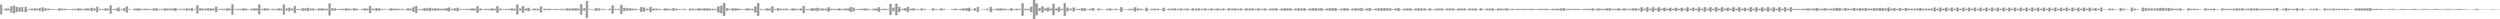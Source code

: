 digraph "graph.cfg.gv" {
	subgraph global {
		node [fontname=Courier fontsize=30.0 rank=same shape=box]
		block_0 [label="0: %00 = #0x1\l2: %01 = #0x40\l4: MSTORE(%01, %00)\l5: [NO_SSA] DUP1\l6: [NO_SSA] PUSH1\l8: [NO_SSA] PUSH1\la: [NO_SSA] DUP11\lb: [NO_SSA] PUSH20\l20: [NO_SSA] AND\l21: [NO_SSA] PUSH20\l36: [NO_SSA] AND\l37: [NO_SSA] DUP2\l38: [NO_SSA] MSTORE\l39: [NO_SSA] PUSH1\l3b: [NO_SSA] ADD\l3c: [NO_SSA] SWAP1\l3d: [NO_SSA] DUP2\l3e: [NO_SSA] MSTORE\l3f: [NO_SSA] PUSH1\l41: [NO_SSA] ADD\l42: [NO_SSA] PUSH1\l44: [NO_SSA] SHA3\l45: [NO_SSA] SLOAD\l46: [NO_SSA] DUP2\l47: [NO_SSA] MSTORE\l48: [NO_SSA] PUSH1\l4a: [NO_SSA] ADD\l4b: [NO_SSA] DUP9\l4c: [NO_SSA] PUSH20\l61: [NO_SSA] AND\l62: [NO_SSA] DUP2\l63: [NO_SSA] MSTORE\l64: [NO_SSA] PUSH1\l66: [NO_SSA] ADD\l67: [NO_SSA] DUP8\l68: [NO_SSA] DUP2\l69: [NO_SSA] MSTORE\l6a: [NO_SSA] POP\l6b: [NO_SSA] SWAP1\l6c: [NO_SSA] POP\l6d: [NO_SSA] PUSH2\l70: [NO_SSA] DUP8\l71: [NO_SSA] DUP3\l72: [NO_SSA] DUP8\l73: [NO_SSA] DUP8\l74: [NO_SSA] DUP8\l75: [NO_SSA] PUSH2\l78: [NO_SSA] JUMP\l"]
		block_79 [label="79: [NO_SSA] JUMPDEST\l7a: [NO_SSA] PUSH2\l7d: [NO_SSA] JUMPI\l"]
		block_7e [label="7e: [NO_SSA] PUSH1\l80: [NO_SSA] MLOAD\l81: [NO_SSA] PUSH32\la2: [NO_SSA] DUP2\la3: [NO_SSA] MSTORE\la4: [NO_SSA] PUSH1\la6: [NO_SSA] ADD\la7: [NO_SSA] PUSH2\laa: [NO_SSA] SWAP1\lab: [NO_SSA] PUSH2\lae: [NO_SSA] JUMP\l"]
		block_af [label="af: [NO_SSA] JUMPDEST\lb0: [NO_SSA] PUSH1\lb2: [NO_SSA] MLOAD\lb3: [NO_SSA] DUP1\lb4: [NO_SSA] SWAP2\lb5: [NO_SSA] SUB\lb6: [NO_SSA] SWAP1\lb7: [NO_SSA] REVERT\l"]
		block_b8 [label="b8: [NO_SSA] JUMPDEST\lb9: [NO_SSA] PUSH2\lbc: [NO_SSA] PUSH1\lbe: [NO_SSA] PUSH1\lc0: [NO_SSA] PUSH1\lc2: [NO_SSA] DUP11\lc3: [NO_SSA] PUSH20\ld8: [NO_SSA] AND\ld9: [NO_SSA] PUSH20\lee: [NO_SSA] AND\lef: [NO_SSA] DUP2\lf0: [NO_SSA] MSTORE\lf1: [NO_SSA] PUSH1\lf3: [NO_SSA] ADD\lf4: [NO_SSA] SWAP1\lf5: [NO_SSA] DUP2\lf6: [NO_SSA] MSTORE\lf7: [NO_SSA] PUSH1\lf9: [NO_SSA] ADD\lfa: [NO_SSA] PUSH1\lfc: [NO_SSA] SHA3\lfd: [NO_SSA] SLOAD\lfe: [NO_SSA] PUSH2\l101: [NO_SSA] SWAP1\l102: [NO_SSA] SWAP2\l103: [NO_SSA] SWAP1\l104: [NO_SSA] PUSH4\l109: [NO_SSA] AND\l10a: [NO_SSA] JUMP\l"]
		block_10b [label="10b: [NO_SSA] JUMPDEST\l10c: [NO_SSA] PUSH1\l10e: [NO_SSA] PUSH1\l110: [NO_SSA] DUP10\l111: [NO_SSA] PUSH20\l126: [NO_SSA] AND\l127: [NO_SSA] PUSH20\l13c: [NO_SSA] AND\l13d: [NO_SSA] DUP2\l13e: [NO_SSA] MSTORE\l13f: [NO_SSA] PUSH1\l141: [NO_SSA] ADD\l142: [NO_SSA] SWAP1\l143: [NO_SSA] DUP2\l144: [NO_SSA] MSTORE\l145: [NO_SSA] PUSH1\l147: [NO_SSA] ADD\l148: [NO_SSA] PUSH1\l14a: [NO_SSA] SHA3\l14b: [NO_SSA] DUP2\l14c: [NO_SSA] SWAP1\l14d: [NO_SSA] SSTORE\l14e: [NO_SSA] POP\l14f: [NO_SSA] PUSH32\l170: [NO_SSA] DUP8\l171: [NO_SSA] CALLER\l172: [NO_SSA] DUP9\l173: [NO_SSA] PUSH1\l175: [NO_SSA] MLOAD\l176: [NO_SSA] PUSH2\l179: [NO_SSA] SWAP4\l17a: [NO_SSA] SWAP3\l17b: [NO_SSA] SWAP2\l17c: [NO_SSA] SWAP1\l17d: [NO_SSA] PUSH2\l180: [NO_SSA] JUMP\l"]
		block_181 [label="181: [NO_SSA] JUMPDEST\l182: [NO_SSA] PUSH1\l184: [NO_SSA] MLOAD\l185: [NO_SSA] DUP1\l186: [NO_SSA] SWAP2\l187: [NO_SSA] SUB\l188: [NO_SSA] SWAP1\l189: [NO_SSA] LOG1\l18a: [NO_SSA] PUSH1\l18c: [NO_SSA] DUP1\l18d: [NO_SSA] ADDRESS\l18e: [NO_SSA] PUSH20\l1a3: [NO_SSA] AND\l1a4: [NO_SSA] DUP9\l1a5: [NO_SSA] DUP11\l1a6: [NO_SSA] PUSH1\l1a8: [NO_SSA] MLOAD\l1a9: [NO_SSA] PUSH1\l1ab: [NO_SSA] ADD\l1ac: [NO_SSA] PUSH2\l1af: [NO_SSA] SWAP3\l1b0: [NO_SSA] SWAP2\l1b1: [NO_SSA] SWAP1\l1b2: [NO_SSA] PUSH2\l1b5: [NO_SSA] JUMP\l"]
		block_1b6 [label="1b6: [NO_SSA] JUMPDEST\l1b7: [NO_SSA] PUSH1\l1b9: [NO_SSA] MLOAD\l1ba: [NO_SSA] PUSH1\l1bc: [NO_SSA] DUP2\l1bd: [NO_SSA] DUP4\l1be: [NO_SSA] SUB\l1bf: [NO_SSA] SUB\l1c0: [NO_SSA] DUP2\l1c1: [NO_SSA] MSTORE\l1c2: [NO_SSA] SWAP1\l1c3: [NO_SSA] PUSH1\l1c5: [NO_SSA] MSTORE\l1c6: [NO_SSA] PUSH1\l1c8: [NO_SSA] MLOAD\l1c9: [NO_SSA] PUSH2\l1cc: [NO_SSA] SWAP2\l1cd: [NO_SSA] SWAP1\l1ce: [NO_SSA] PUSH2\l1d1: [NO_SSA] JUMP\l"]
		block_1d2 [label="1d2: [NO_SSA] JUMPDEST\l1d3: [NO_SSA] PUSH1\l1d5: [NO_SSA] PUSH1\l1d7: [NO_SSA] MLOAD\l1d8: [NO_SSA] DUP1\l1d9: [NO_SSA] DUP4\l1da: [NO_SSA] SUB\l1db: [NO_SSA] DUP2\l1dc: [NO_SSA] PUSH1\l1de: [NO_SSA] DUP7\l1df: [NO_SSA] GAS\l1e0: [NO_SSA] CALL\l1e1: [NO_SSA] SWAP2\l1e2: [NO_SSA] POP\l1e3: [NO_SSA] POP\l1e4: [NO_SSA] RETURNDATASIZE\l1e5: [NO_SSA] DUP1\l1e6: [NO_SSA] PUSH1\l1e8: [NO_SSA] DUP2\l1e9: [NO_SSA] EQ\l1ea: [NO_SSA] PUSH2\l1ed: [NO_SSA] JUMPI\l"]
		block_1ee [label="1ee: [NO_SSA] PUSH1\l1f0: [NO_SSA] MLOAD\l1f1: [NO_SSA] SWAP2\l1f2: [NO_SSA] POP\l1f3: [NO_SSA] PUSH1\l1f5: [NO_SSA] NOT\l1f6: [NO_SSA] PUSH1\l1f8: [NO_SSA] RETURNDATASIZE\l1f9: [NO_SSA] ADD\l1fa: [NO_SSA] AND\l1fb: [NO_SSA] DUP3\l1fc: [NO_SSA] ADD\l1fd: [NO_SSA] PUSH1\l1ff: [NO_SSA] MSTORE\l200: [NO_SSA] RETURNDATASIZE\l201: [NO_SSA] DUP3\l202: [NO_SSA] MSTORE\l203: [NO_SSA] RETURNDATASIZE\l204: [NO_SSA] PUSH1\l206: [NO_SSA] PUSH1\l208: [NO_SSA] DUP5\l209: [NO_SSA] ADD\l20a: [NO_SSA] RETURNDATACOPY\l20b: [NO_SSA] PUSH2\l20e: [NO_SSA] JUMP\l"]
		block_20f [label="20f: [NO_SSA] JUMPDEST\l210: [NO_SSA] PUSH1\l212: [NO_SSA] SWAP2\l213: [NO_SSA] POP\l"]
		block_214 [label="214: [NO_SSA] JUMPDEST\l215: [NO_SSA] POP\l216: [NO_SSA] SWAP2\l217: [NO_SSA] POP\l218: [NO_SSA] SWAP2\l219: [NO_SSA] POP\l21a: [NO_SSA] DUP2\l21b: [NO_SSA] PUSH2\l21e: [NO_SSA] JUMPI\l"]
		block_21f [label="21f: [NO_SSA] PUSH1\l221: [NO_SSA] MLOAD\l222: [NO_SSA] PUSH32\l243: [NO_SSA] DUP2\l244: [NO_SSA] MSTORE\l245: [NO_SSA] PUSH1\l247: [NO_SSA] ADD\l248: [NO_SSA] PUSH2\l24b: [NO_SSA] SWAP1\l24c: [NO_SSA] PUSH2\l24f: [NO_SSA] JUMP\l"]
		block_250 [label="250: [NO_SSA] JUMPDEST\l251: [NO_SSA] PUSH1\l253: [NO_SSA] MLOAD\l254: [NO_SSA] DUP1\l255: [NO_SSA] SWAP2\l256: [NO_SSA] SUB\l257: [NO_SSA] SWAP1\l258: [NO_SSA] REVERT\l"]
		block_259 [label="259: [NO_SSA] JUMPDEST\l25a: [NO_SSA] DUP1\l25b: [NO_SSA] SWAP4\l25c: [NO_SSA] POP\l25d: [NO_SSA] POP\l25e: [NO_SSA] POP\l25f: [NO_SSA] POP\l260: [NO_SSA] SWAP6\l261: [NO_SSA] SWAP5\l262: [NO_SSA] POP\l263: [NO_SSA] POP\l264: [NO_SSA] POP\l265: [NO_SSA] POP\l266: [NO_SSA] POP\l267: [NO_SSA] JUMP\l"]
		block_268 [label="268: [NO_SSA] JUMPDEST\l269: [NO_SSA] PUSH1\l26b: [NO_SSA] MLOAD\l26c: [NO_SSA] DUP1\l26d: [NO_SSA] PUSH1\l26f: [NO_SSA] ADD\l270: [NO_SSA] PUSH1\l272: [NO_SSA] MSTORE\l273: [NO_SSA] DUP1\l274: [NO_SSA] PUSH1\l276: [NO_SSA] DUP2\l277: [NO_SSA] MSTORE\l278: [NO_SSA] PUSH1\l27a: [NO_SSA] ADD\l27b: [NO_SSA] PUSH32\l29c: [NO_SSA] DUP2\l29d: [NO_SSA] MSTORE\l29e: [NO_SSA] POP\l29f: [NO_SSA] DUP2\l2a0: [NO_SSA] JUMP\l"]
		block_2a1 [label="2a1: [NO_SSA] JUMPDEST\l2a2: [NO_SSA] PUSH1\l2a4: [NO_SSA] PUSH1\l2a6: [NO_SSA] DUP1\l2a7: [NO_SSA] SLOAD\l2a8: [NO_SSA] SWAP1\l2a9: [NO_SSA] POP\l2aa: [NO_SSA] SWAP1\l2ab: [NO_SSA] POP\l2ac: [NO_SSA] SWAP1\l2ad: [NO_SSA] JUMP\l"]
		block_2ae [label="2ae: [NO_SSA] JUMPDEST\l2af: [NO_SSA] PUSH1\l2b1: [NO_SSA] PUSH1\l2b3: [NO_SSA] SLOAD\l2b4: [NO_SSA] SWAP1\l2b5: [NO_SSA] POP\l2b6: [NO_SSA] SWAP1\l2b7: [NO_SSA] JUMP\l"]
		block_2b8 [label="2b8: [NO_SSA] JUMPDEST\l2b9: [NO_SSA] PUSH2\l2bc: [NO_SSA] PUSH2\l2bf: [NO_SSA] PUSH2\l2c2: [NO_SSA] JUMP\l"]
		block_2c3 [label="2c3: [NO_SSA] JUMPDEST\l2c4: [NO_SSA] DUP3\l2c5: [NO_SSA] PUSH2\l2c8: [NO_SSA] JUMP\l"]
		block_2c9 [label="2c9: [NO_SSA] JUMPDEST\l2ca: [NO_SSA] PUSH2\l2cd: [NO_SSA] JUMPI\l"]
		block_2ce [label="2ce: [NO_SSA] PUSH1\l2d0: [NO_SSA] MLOAD\l2d1: [NO_SSA] PUSH32\l2f2: [NO_SSA] DUP2\l2f3: [NO_SSA] MSTORE\l2f4: [NO_SSA] PUSH1\l2f6: [NO_SSA] ADD\l2f7: [NO_SSA] PUSH2\l2fa: [NO_SSA] SWAP1\l2fb: [NO_SSA] PUSH2\l2fe: [NO_SSA] JUMP\l"]
		block_2ff [label="2ff: [NO_SSA] JUMPDEST\l300: [NO_SSA] PUSH1\l302: [NO_SSA] MLOAD\l303: [NO_SSA] DUP1\l304: [NO_SSA] SWAP2\l305: [NO_SSA] SUB\l306: [NO_SSA] SWAP1\l307: [NO_SSA] REVERT\l"]
		block_308 [label="308: [NO_SSA] JUMPDEST\l309: [NO_SSA] PUSH2\l30c: [NO_SSA] DUP4\l30d: [NO_SSA] DUP4\l30e: [NO_SSA] DUP4\l30f: [NO_SSA] PUSH2\l312: [NO_SSA] JUMP\l"]
		block_313 [label="313: [NO_SSA] JUMPDEST\l314: [NO_SSA] POP\l315: [NO_SSA] POP\l316: [NO_SSA] POP\l317: [NO_SSA] JUMP\l"]
		block_318 [label="318: [NO_SSA] JUMPDEST\l319: [NO_SSA] PUSH2\l31c: [NO_SSA] PUSH2\l31f: [NO_SSA] JUMP\l"]
		block_320 [label="320: [NO_SSA] JUMPDEST\l321: [NO_SSA] PUSH20\l336: [NO_SSA] AND\l337: [NO_SSA] PUSH2\l33a: [NO_SSA] PUSH2\l33d: [NO_SSA] JUMP\l"]
		block_33e [label="33e: [NO_SSA] JUMPDEST\l33f: [NO_SSA] PUSH20\l354: [NO_SSA] AND\l355: [NO_SSA] EQ\l356: [NO_SSA] PUSH2\l359: [NO_SSA] JUMPI\l"]
		block_35a [label="35a: [NO_SSA] PUSH1\l35c: [NO_SSA] MLOAD\l35d: [NO_SSA] PUSH32\l37e: [NO_SSA] DUP2\l37f: [NO_SSA] MSTORE\l380: [NO_SSA] PUSH1\l382: [NO_SSA] ADD\l383: [NO_SSA] PUSH2\l386: [NO_SSA] SWAP1\l387: [NO_SSA] PUSH2\l38a: [NO_SSA] JUMP\l"]
		block_38b [label="38b: [NO_SSA] JUMPDEST\l38c: [NO_SSA] PUSH1\l38e: [NO_SSA] MLOAD\l38f: [NO_SSA] DUP1\l390: [NO_SSA] SWAP2\l391: [NO_SSA] SUB\l392: [NO_SSA] SWAP1\l393: [NO_SSA] REVERT\l"]
		block_394 [label="394: [NO_SSA] JUMPDEST\l395: [NO_SSA] PUSH1\l397: [NO_SSA] DUP2\l398: [NO_SSA] GT\l399: [NO_SSA] PUSH2\l39c: [NO_SSA] JUMPI\l"]
		block_39d [label="39d: [NO_SSA] PUSH1\l39f: [NO_SSA] MLOAD\l3a0: [NO_SSA] PUSH32\l3c1: [NO_SSA] DUP2\l3c2: [NO_SSA] MSTORE\l3c3: [NO_SSA] PUSH1\l3c5: [NO_SSA] ADD\l3c6: [NO_SSA] PUSH2\l3c9: [NO_SSA] SWAP1\l3ca: [NO_SSA] PUSH2\l3cd: [NO_SSA] JUMP\l"]
		block_3ce [label="3ce: [NO_SSA] JUMPDEST\l3cf: [NO_SSA] PUSH1\l3d1: [NO_SSA] MLOAD\l3d2: [NO_SSA] DUP1\l3d3: [NO_SSA] SWAP2\l3d4: [NO_SSA] SUB\l3d5: [NO_SSA] SWAP1\l3d6: [NO_SSA] REVERT\l"]
		block_3d7 [label="3d7: [NO_SSA] JUMPDEST\l3d8: [NO_SSA] DUP1\l3d9: [NO_SSA] PUSH1\l3db: [NO_SSA] DUP2\l3dc: [NO_SSA] SWAP1\l3dd: [NO_SSA] SSTORE\l3de: [NO_SSA] POP\l3df: [NO_SSA] PUSH32\l400: [NO_SSA] DUP2\l401: [NO_SSA] PUSH1\l403: [NO_SSA] MLOAD\l404: [NO_SSA] PUSH2\l407: [NO_SSA] SWAP2\l408: [NO_SSA] SWAP1\l409: [NO_SSA] PUSH2\l40c: [NO_SSA] JUMP\l"]
		block_40d [label="40d: [NO_SSA] JUMPDEST\l40e: [NO_SSA] PUSH1\l410: [NO_SSA] MLOAD\l411: [NO_SSA] DUP1\l412: [NO_SSA] SWAP2\l413: [NO_SSA] SUB\l414: [NO_SSA] SWAP1\l415: [NO_SSA] LOG1\l416: [NO_SSA] POP\l417: [NO_SSA] JUMP\l"]
		block_418 [label="418: [NO_SSA] JUMPDEST\l419: [NO_SSA] PUSH1\l41b: [NO_SSA] PUSH1\l41d: [NO_SSA] PUSH1\l41f: [NO_SSA] DUP4\l420: [NO_SSA] PUSH20\l435: [NO_SSA] AND\l436: [NO_SSA] PUSH20\l44b: [NO_SSA] AND\l44c: [NO_SSA] DUP2\l44d: [NO_SSA] MSTORE\l44e: [NO_SSA] PUSH1\l450: [NO_SSA] ADD\l451: [NO_SSA] SWAP1\l452: [NO_SSA] DUP2\l453: [NO_SSA] MSTORE\l454: [NO_SSA] PUSH1\l456: [NO_SSA] ADD\l457: [NO_SSA] PUSH1\l459: [NO_SSA] SHA3\l45a: [NO_SSA] SLOAD\l45b: [NO_SSA] SWAP1\l45c: [NO_SSA] POP\l45d: [NO_SSA] SWAP2\l45e: [NO_SSA] SWAP1\l45f: [NO_SSA] POP\l460: [NO_SSA] JUMP\l"]
		block_461 [label="461: [NO_SSA] JUMPDEST\l462: [NO_SSA] PUSH1\l464: [NO_SSA] PUSH2\l467: [NO_SSA] DUP4\l468: [NO_SSA] PUSH2\l46b: [NO_SSA] JUMP\l"]
		block_46c [label="46c: [NO_SSA] JUMPDEST\l46d: [NO_SSA] DUP3\l46e: [NO_SSA] LT\l46f: [NO_SSA] PUSH2\l472: [NO_SSA] JUMPI\l"]
		block_473 [label="473: [NO_SSA] PUSH1\l475: [NO_SSA] MLOAD\l476: [NO_SSA] PUSH32\l497: [NO_SSA] DUP2\l498: [NO_SSA] MSTORE\l499: [NO_SSA] PUSH1\l49b: [NO_SSA] ADD\l49c: [NO_SSA] PUSH2\l49f: [NO_SSA] SWAP1\l4a0: [NO_SSA] PUSH2\l4a3: [NO_SSA] JUMP\l"]
		block_4a4 [label="4a4: [NO_SSA] JUMPDEST\l4a5: [NO_SSA] PUSH1\l4a7: [NO_SSA] MLOAD\l4a8: [NO_SSA] DUP1\l4a9: [NO_SSA] SWAP2\l4aa: [NO_SSA] SUB\l4ab: [NO_SSA] SWAP1\l4ac: [NO_SSA] REVERT\l"]
		block_4ad [label="4ad: [NO_SSA] JUMPDEST\l4ae: [NO_SSA] PUSH1\l4b0: [NO_SSA] PUSH1\l4b2: [NO_SSA] DUP5\l4b3: [NO_SSA] PUSH20\l4c8: [NO_SSA] AND\l4c9: [NO_SSA] PUSH20\l4de: [NO_SSA] AND\l4df: [NO_SSA] DUP2\l4e0: [NO_SSA] MSTORE\l4e1: [NO_SSA] PUSH1\l4e3: [NO_SSA] ADD\l4e4: [NO_SSA] SWAP1\l4e5: [NO_SSA] DUP2\l4e6: [NO_SSA] MSTORE\l4e7: [NO_SSA] PUSH1\l4e9: [NO_SSA] ADD\l4ea: [NO_SSA] PUSH1\l4ec: [NO_SSA] SHA3\l4ed: [NO_SSA] PUSH1\l4ef: [NO_SSA] DUP4\l4f0: [NO_SSA] DUP2\l4f1: [NO_SSA] MSTORE\l4f2: [NO_SSA] PUSH1\l4f4: [NO_SSA] ADD\l4f5: [NO_SSA] SWAP1\l4f6: [NO_SSA] DUP2\l4f7: [NO_SSA] MSTORE\l4f8: [NO_SSA] PUSH1\l4fa: [NO_SSA] ADD\l4fb: [NO_SSA] PUSH1\l4fd: [NO_SSA] SHA3\l4fe: [NO_SSA] SLOAD\l4ff: [NO_SSA] SWAP1\l500: [NO_SSA] POP\l501: [NO_SSA] SWAP3\l502: [NO_SSA] SWAP2\l503: [NO_SSA] POP\l504: [NO_SSA] POP\l505: [NO_SSA] JUMP\l"]
		block_506 [label="506: [NO_SSA] JUMPDEST\l507: [NO_SSA] PUSH1\l509: [NO_SSA] DUP1\l50a: [NO_SSA] INVALID\l"]
		block_50b [label="50b: [NO_SSA] SWAP1\l50c: [NO_SSA] POP\l50d: [NO_SSA] DUP1\l50e: [NO_SSA] SWAP2\l50f: [NO_SSA] POP\l510: [NO_SSA] POP\l511: [NO_SSA] SWAP1\l512: [NO_SSA] JUMP\l"]
		block_513 [label="513: [NO_SSA] JUMPDEST\l514: [NO_SSA] PUSH2\l517: [NO_SSA] DUP4\l518: [NO_SSA] DUP4\l519: [NO_SSA] DUP4\l51a: [NO_SSA] PUSH1\l51c: [NO_SSA] MLOAD\l51d: [NO_SSA] DUP1\l51e: [NO_SSA] PUSH1\l520: [NO_SSA] ADD\l521: [NO_SSA] PUSH1\l523: [NO_SSA] MSTORE\l524: [NO_SSA] DUP1\l525: [NO_SSA] PUSH1\l527: [NO_SSA] DUP2\l528: [NO_SSA] MSTORE\l529: [NO_SSA] POP\l52a: [NO_SSA] PUSH2\l52d: [NO_SSA] JUMP\l"]
		block_52e [label="52e: [NO_SSA] JUMPDEST\l52f: [NO_SSA] POP\l530: [NO_SSA] POP\l531: [NO_SSA] POP\l532: [NO_SSA] JUMP\l"]
		block_533 [label="533: [NO_SSA] JUMPDEST\l534: [NO_SSA] PUSH1\l536: [NO_SSA] PUSH1\l538: [NO_SSA] SWAP1\l539: [NO_SSA] SLOAD\l53a: [NO_SSA] SWAP1\l53b: [NO_SSA] PUSH2\l53e: [NO_SSA] EXP\l53f: [NO_SSA] SWAP1\l540: [NO_SSA] DIV\l541: [NO_SSA] PUSH1\l543: [NO_SSA] AND\l544: [NO_SSA] ISZERO\l545: [NO_SSA] PUSH2\l548: [NO_SSA] JUMPI\l"]
		block_549 [label="549: [NO_SSA] PUSH1\l54b: [NO_SSA] PUSH1\l54d: [NO_SSA] DUP4\l54e: [NO_SSA] PUSH20\l563: [NO_SSA] AND\l564: [NO_SSA] PUSH20\l579: [NO_SSA] AND\l57a: [NO_SSA] DUP2\l57b: [NO_SSA] MSTORE\l57c: [NO_SSA] PUSH1\l57e: [NO_SSA] ADD\l57f: [NO_SSA] SWAP1\l580: [NO_SSA] DUP2\l581: [NO_SSA] MSTORE\l582: [NO_SSA] PUSH1\l584: [NO_SSA] ADD\l585: [NO_SSA] PUSH1\l587: [NO_SSA] SHA3\l588: [NO_SSA] PUSH1\l58a: [NO_SSA] SWAP1\l58b: [NO_SSA] SLOAD\l58c: [NO_SSA] SWAP1\l58d: [NO_SSA] PUSH2\l590: [NO_SSA] EXP\l591: [NO_SSA] SWAP1\l592: [NO_SSA] DIV\l593: [NO_SSA] PUSH1\l595: [NO_SSA] AND\l596: [NO_SSA] PUSH2\l599: [NO_SSA] JUMPI\l"]
		block_59a [label="59a: [NO_SSA] PUSH1\l59c: [NO_SSA] DUP1\l59d: [NO_SSA] REVERT\l"]
		block_59e [label="59e: [NO_SSA] JUMPDEST\l"]
		block_59f [label="59f: [NO_SSA] JUMPDEST\l5a0: [NO_SSA] PUSH1\l5a2: [NO_SSA] SLOAD\l5a3: [NO_SSA] CALLVALUE\l5a4: [NO_SSA] LT\l5a5: [NO_SSA] ISZERO\l5a6: [NO_SSA] PUSH2\l5a9: [NO_SSA] JUMPI\l"]
		block_5aa [label="5aa: [NO_SSA] PUSH1\l5ac: [NO_SSA] MLOAD\l5ad: [NO_SSA] PUSH32\l5ce: [NO_SSA] DUP2\l5cf: [NO_SSA] MSTORE\l5d0: [NO_SSA] PUSH1\l5d2: [NO_SSA] ADD\l5d3: [NO_SSA] PUSH2\l5d6: [NO_SSA] SWAP1\l5d7: [NO_SSA] PUSH2\l5da: [NO_SSA] JUMP\l"]
		block_5db [label="5db: [NO_SSA] JUMPDEST\l5dc: [NO_SSA] PUSH1\l5de: [NO_SSA] MLOAD\l5df: [NO_SSA] DUP1\l5e0: [NO_SSA] SWAP2\l5e1: [NO_SSA] SUB\l5e2: [NO_SSA] SWAP1\l5e3: [NO_SSA] REVERT\l"]
		block_5e4 [label="5e4: [NO_SSA] JUMPDEST\l5e5: [NO_SSA] PUSH1\l5e7: [NO_SSA] PUSH2\l5ea: [NO_SSA] PUSH2\l5ed: [NO_SSA] JUMP\l"]
		block_5ee [label="5ee: [NO_SSA] JUMPDEST\l5ef: [NO_SSA] SWAP1\l5f0: [NO_SSA] POP\l5f1: [NO_SSA] PUSH2\l5f4: [NO_SSA] DUP4\l5f5: [NO_SSA] DUP3\l5f6: [NO_SSA] PUSH2\l5f9: [NO_SSA] JUMP\l"]
		block_5fa [label="5fa: [NO_SSA] JUMPDEST\l5fb: [NO_SSA] PUSH2\l5fe: [NO_SSA] DUP2\l5ff: [NO_SSA] DUP4\l600: [NO_SSA] PUSH2\l603: [NO_SSA] JUMP\l"]
		block_604 [label="604: [NO_SSA] JUMPDEST\l605: [NO_SSA] PUSH2\l608: [NO_SSA] PUSH2\l60b: [NO_SSA] JUMP\l"]
		block_60c [label="60c: [NO_SSA] JUMPDEST\l60d: [NO_SSA] PUSH32\l62e: [NO_SSA] DUP4\l62f: [NO_SSA] DUP4\l630: [NO_SSA] PUSH1\l632: [NO_SSA] MLOAD\l633: [NO_SSA] PUSH2\l636: [NO_SSA] SWAP3\l637: [NO_SSA] SWAP2\l638: [NO_SSA] SWAP1\l639: [NO_SSA] PUSH2\l63c: [NO_SSA] JUMP\l"]
		block_63d [label="63d: [NO_SSA] JUMPDEST\l63e: [NO_SSA] PUSH1\l640: [NO_SSA] MLOAD\l641: [NO_SSA] DUP1\l642: [NO_SSA] SWAP2\l643: [NO_SSA] SUB\l644: [NO_SSA] SWAP1\l645: [NO_SSA] LOG1\l646: [NO_SSA] POP\l647: [NO_SSA] POP\l648: [NO_SSA] POP\l649: [NO_SSA] JUMP\l"]
		block_64a [label="64a: [NO_SSA] JUMPDEST\l64b: [NO_SSA] PUSH1\l64d: [NO_SSA] PUSH2\l650: [NO_SSA] PUSH2\l653: [NO_SSA] JUMP\l"]
		block_654 [label="654: [NO_SSA] JUMPDEST\l655: [NO_SSA] DUP3\l656: [NO_SSA] LT\l657: [NO_SSA] PUSH2\l65a: [NO_SSA] JUMPI\l"]
		block_65b [label="65b: [NO_SSA] PUSH1\l65d: [NO_SSA] MLOAD\l65e: [NO_SSA] PUSH32\l67f: [NO_SSA] DUP2\l680: [NO_SSA] MSTORE\l681: [NO_SSA] PUSH1\l683: [NO_SSA] ADD\l684: [NO_SSA] PUSH2\l687: [NO_SSA] SWAP1\l688: [NO_SSA] PUSH2\l68b: [NO_SSA] JUMP\l"]
		block_68c [label="68c: [NO_SSA] JUMPDEST\l68d: [NO_SSA] PUSH1\l68f: [NO_SSA] MLOAD\l690: [NO_SSA] DUP1\l691: [NO_SSA] SWAP2\l692: [NO_SSA] SUB\l693: [NO_SSA] SWAP1\l694: [NO_SSA] REVERT\l"]
		block_695 [label="695: [NO_SSA] JUMPDEST\l696: [NO_SSA] PUSH1\l698: [NO_SSA] DUP3\l699: [NO_SSA] DUP2\l69a: [NO_SSA] SLOAD\l69b: [NO_SSA] DUP2\l69c: [NO_SSA] LT\l69d: [NO_SSA] PUSH2\l6a0: [NO_SSA] JUMPI\l"]
		block_6a1 [label="6a1: [NO_SSA] PUSH32\l6c2: [NO_SSA] PUSH1\l6c4: [NO_SSA] MSTORE\l6c5: [NO_SSA] PUSH1\l6c7: [NO_SSA] PUSH1\l6c9: [NO_SSA] MSTORE\l6ca: [NO_SSA] PUSH1\l6cc: [NO_SSA] PUSH1\l6ce: [NO_SSA] REVERT\l"]
		block_6cf [label="6cf: [NO_SSA] JUMPDEST\l6d0: [NO_SSA] SWAP1\l6d1: [NO_SSA] PUSH1\l6d3: [NO_SSA] MSTORE\l6d4: [NO_SSA] PUSH1\l6d6: [NO_SSA] PUSH1\l6d8: [NO_SSA] SHA3\l6d9: [NO_SSA] ADD\l6da: [NO_SSA] SLOAD\l6db: [NO_SSA] SWAP1\l6dc: [NO_SSA] POP\l6dd: [NO_SSA] SWAP2\l6de: [NO_SSA] SWAP1\l6df: [NO_SSA] POP\l6e0: [NO_SSA] JUMP\l"]
		block_6e1 [label="6e1: [NO_SSA] JUMPDEST\l6e2: [NO_SSA] PUSH2\l6e5: [NO_SSA] PUSH2\l6e8: [NO_SSA] JUMP\l"]
		block_6e9 [label="6e9: [NO_SSA] JUMPDEST\l6ea: [NO_SSA] PUSH20\l6ff: [NO_SSA] AND\l700: [NO_SSA] PUSH2\l703: [NO_SSA] PUSH2\l706: [NO_SSA] JUMP\l"]
		block_707 [label="707: [NO_SSA] JUMPDEST\l708: [NO_SSA] PUSH20\l71d: [NO_SSA] AND\l71e: [NO_SSA] EQ\l71f: [NO_SSA] PUSH2\l722: [NO_SSA] JUMPI\l"]
		block_723 [label="723: [NO_SSA] PUSH1\l725: [NO_SSA] MLOAD\l726: [NO_SSA] PUSH32\l747: [NO_SSA] DUP2\l748: [NO_SSA] MSTORE\l749: [NO_SSA] PUSH1\l74b: [NO_SSA] ADD\l74c: [NO_SSA] PUSH2\l74f: [NO_SSA] SWAP1\l750: [NO_SSA] PUSH2\l753: [NO_SSA] JUMP\l"]
		block_754 [label="754: [NO_SSA] JUMPDEST\l755: [NO_SSA] PUSH1\l757: [NO_SSA] MLOAD\l758: [NO_SSA] DUP1\l759: [NO_SSA] SWAP2\l75a: [NO_SSA] SUB\l75b: [NO_SSA] SWAP1\l75c: [NO_SSA] REVERT\l"]
		block_75d [label="75d: [NO_SSA] JUMPDEST\l75e: [NO_SSA] DUP1\l75f: [NO_SSA] PUSH1\l761: [NO_SSA] SWAP1\l762: [NO_SSA] DUP1\l763: [NO_SSA] MLOAD\l764: [NO_SSA] SWAP1\l765: [NO_SSA] PUSH1\l767: [NO_SSA] ADD\l768: [NO_SSA] SWAP1\l769: [NO_SSA] PUSH2\l76c: [NO_SSA] SWAP3\l76d: [NO_SSA] SWAP2\l76e: [NO_SSA] SWAP1\l76f: [NO_SSA] PUSH2\l772: [NO_SSA] JUMP\l"]
		block_773 [label="773: [NO_SSA] JUMPDEST\l774: [NO_SSA] POP\l775: [NO_SSA] POP\l776: [NO_SSA] JUMP\l"]
		block_777 [label="777: [NO_SSA] JUMPDEST\l778: [NO_SSA] PUSH1\l77a: [NO_SSA] DUP1\l77b: [NO_SSA] PUSH1\l77d: [NO_SSA] PUSH1\l77f: [NO_SSA] DUP5\l780: [NO_SSA] DUP2\l781: [NO_SSA] MSTORE\l782: [NO_SSA] PUSH1\l784: [NO_SSA] ADD\l785: [NO_SSA] SWAP1\l786: [NO_SSA] DUP2\l787: [NO_SSA] MSTORE\l788: [NO_SSA] PUSH1\l78a: [NO_SSA] ADD\l78b: [NO_SSA] PUSH1\l78d: [NO_SSA] SHA3\l78e: [NO_SSA] PUSH1\l790: [NO_SSA] SWAP1\l791: [NO_SSA] SLOAD\l792: [NO_SSA] SWAP1\l793: [NO_SSA] PUSH2\l796: [NO_SSA] EXP\l797: [NO_SSA] SWAP1\l798: [NO_SSA] DIV\l799: [NO_SSA] PUSH20\l7ae: [NO_SSA] AND\l7af: [NO_SSA] SWAP1\l7b0: [NO_SSA] POP\l7b1: [NO_SSA] PUSH1\l7b3: [NO_SSA] PUSH20\l7c8: [NO_SSA] AND\l7c9: [NO_SSA] DUP2\l7ca: [NO_SSA] PUSH20\l7df: [NO_SSA] AND\l7e0: [NO_SSA] EQ\l7e1: [NO_SSA] ISZERO\l7e2: [NO_SSA] PUSH2\l7e5: [NO_SSA] JUMPI\l"]
		block_7e6 [label="7e6: [NO_SSA] PUSH1\l7e8: [NO_SSA] MLOAD\l7e9: [NO_SSA] PUSH32\l80a: [NO_SSA] DUP2\l80b: [NO_SSA] MSTORE\l80c: [NO_SSA] PUSH1\l80e: [NO_SSA] ADD\l80f: [NO_SSA] PUSH2\l812: [NO_SSA] SWAP1\l813: [NO_SSA] PUSH2\l816: [NO_SSA] JUMP\l"]
		block_817 [label="817: [NO_SSA] JUMPDEST\l818: [NO_SSA] PUSH1\l81a: [NO_SSA] MLOAD\l81b: [NO_SSA] DUP1\l81c: [NO_SSA] SWAP2\l81d: [NO_SSA] SUB\l81e: [NO_SSA] SWAP1\l81f: [NO_SSA] REVERT\l"]
		block_820 [label="820: [NO_SSA] JUMPDEST\l821: [NO_SSA] DUP1\l822: [NO_SSA] SWAP2\l823: [NO_SSA] POP\l824: [NO_SSA] POP\l825: [NO_SSA] SWAP2\l826: [NO_SSA] SWAP1\l827: [NO_SSA] POP\l828: [NO_SSA] JUMP\l"]
		block_829 [label="829: [NO_SSA] JUMPDEST\l82a: [NO_SSA] PUSH1\l82c: [NO_SSA] DUP1\l82d: [NO_SSA] PUSH20\l842: [NO_SSA] AND\l843: [NO_SSA] DUP3\l844: [NO_SSA] PUSH20\l859: [NO_SSA] AND\l85a: [NO_SSA] EQ\l85b: [NO_SSA] ISZERO\l85c: [NO_SSA] PUSH2\l85f: [NO_SSA] JUMPI\l"]
		block_860 [label="860: [NO_SSA] PUSH1\l862: [NO_SSA] MLOAD\l863: [NO_SSA] PUSH32\l884: [NO_SSA] DUP2\l885: [NO_SSA] MSTORE\l886: [NO_SSA] PUSH1\l888: [NO_SSA] ADD\l889: [NO_SSA] PUSH2\l88c: [NO_SSA] SWAP1\l88d: [NO_SSA] PUSH2\l890: [NO_SSA] JUMP\l"]
		block_891 [label="891: [NO_SSA] JUMPDEST\l892: [NO_SSA] PUSH1\l894: [NO_SSA] MLOAD\l895: [NO_SSA] DUP1\l896: [NO_SSA] SWAP2\l897: [NO_SSA] SUB\l898: [NO_SSA] SWAP1\l899: [NO_SSA] REVERT\l"]
		block_89a [label="89a: [NO_SSA] JUMPDEST\l89b: [NO_SSA] PUSH1\l89d: [NO_SSA] PUSH1\l89f: [NO_SSA] DUP4\l8a0: [NO_SSA] PUSH20\l8b5: [NO_SSA] AND\l8b6: [NO_SSA] PUSH20\l8cb: [NO_SSA] AND\l8cc: [NO_SSA] DUP2\l8cd: [NO_SSA] MSTORE\l8ce: [NO_SSA] PUSH1\l8d0: [NO_SSA] ADD\l8d1: [NO_SSA] SWAP1\l8d2: [NO_SSA] DUP2\l8d3: [NO_SSA] MSTORE\l8d4: [NO_SSA] PUSH1\l8d6: [NO_SSA] ADD\l8d7: [NO_SSA] PUSH1\l8d9: [NO_SSA] SHA3\l8da: [NO_SSA] SLOAD\l8db: [NO_SSA] SWAP1\l8dc: [NO_SSA] POP\l8dd: [NO_SSA] SWAP2\l8de: [NO_SSA] SWAP1\l8df: [NO_SSA] POP\l8e0: [NO_SSA] JUMP\l"]
		block_8e1 [label="8e1: [NO_SSA] JUMPDEST\l8e2: [NO_SSA] PUSH2\l8e5: [NO_SSA] PUSH2\l8e8: [NO_SSA] JUMP\l"]
		block_8e9 [label="8e9: [NO_SSA] JUMPDEST\l8ea: [NO_SSA] PUSH20\l8ff: [NO_SSA] AND\l900: [NO_SSA] PUSH2\l903: [NO_SSA] PUSH2\l906: [NO_SSA] JUMP\l"]
		block_907 [label="907: [NO_SSA] JUMPDEST\l908: [NO_SSA] PUSH20\l91d: [NO_SSA] AND\l91e: [NO_SSA] EQ\l91f: [NO_SSA] PUSH2\l922: [NO_SSA] JUMPI\l"]
		block_923 [label="923: [NO_SSA] PUSH1\l925: [NO_SSA] MLOAD\l926: [NO_SSA] PUSH32\l947: [NO_SSA] DUP2\l948: [NO_SSA] MSTORE\l949: [NO_SSA] PUSH1\l94b: [NO_SSA] ADD\l94c: [NO_SSA] PUSH2\l94f: [NO_SSA] SWAP1\l950: [NO_SSA] PUSH2\l953: [NO_SSA] JUMP\l"]
		block_954 [label="954: [NO_SSA] JUMPDEST\l955: [NO_SSA] PUSH1\l957: [NO_SSA] MLOAD\l958: [NO_SSA] DUP1\l959: [NO_SSA] SWAP2\l95a: [NO_SSA] SUB\l95b: [NO_SSA] SWAP1\l95c: [NO_SSA] REVERT\l"]
		block_95d [label="95d: [NO_SSA] JUMPDEST\l95e: [NO_SSA] PUSH1\l960: [NO_SSA] PUSH20\l975: [NO_SSA] AND\l976: [NO_SSA] PUSH1\l978: [NO_SSA] PUSH1\l97a: [NO_SSA] SWAP1\l97b: [NO_SSA] SLOAD\l97c: [NO_SSA] SWAP1\l97d: [NO_SSA] PUSH2\l980: [NO_SSA] EXP\l981: [NO_SSA] SWAP1\l982: [NO_SSA] DIV\l983: [NO_SSA] PUSH20\l998: [NO_SSA] AND\l999: [NO_SSA] PUSH20\l9ae: [NO_SSA] AND\l9af: [NO_SSA] PUSH32\l9d0: [NO_SSA] PUSH1\l9d2: [NO_SSA] MLOAD\l9d3: [NO_SSA] PUSH1\l9d5: [NO_SSA] MLOAD\l9d6: [NO_SSA] DUP1\l9d7: [NO_SSA] SWAP2\l9d8: [NO_SSA] SUB\l9d9: [NO_SSA] SWAP1\l9da: [NO_SSA] LOG3\l9db: [NO_SSA] PUSH1\l9dd: [NO_SSA] PUSH1\l9df: [NO_SSA] PUSH1\l9e1: [NO_SSA] PUSH2\l9e4: [NO_SSA] EXP\l9e5: [NO_SSA] DUP2\l9e6: [NO_SSA] SLOAD\l9e7: [NO_SSA] DUP2\l9e8: [NO_SSA] PUSH20\l9fd: [NO_SSA] MUL\l9fe: [NO_SSA] NOT\l9ff: [NO_SSA] AND\la00: [NO_SSA] SWAP1\la01: [NO_SSA] DUP4\la02: [NO_SSA] PUSH20\la17: [NO_SSA] AND\la18: [NO_SSA] MUL\la19: [NO_SSA] OR\la1a: [NO_SSA] SWAP1\la1b: [NO_SSA] SSTORE\la1c: [NO_SSA] POP\la1d: [NO_SSA] JUMP\l"]
		block_a1e [label="a1e: [NO_SSA] JUMPDEST\la1f: [NO_SSA] PUSH2\la22: [NO_SSA] PUSH2\la25: [NO_SSA] JUMP\l"]
		block_a26 [label="a26: [NO_SSA] JUMPDEST\la27: [NO_SSA] PUSH20\la3c: [NO_SSA] AND\la3d: [NO_SSA] PUSH2\la40: [NO_SSA] PUSH2\la43: [NO_SSA] JUMP\l"]
		block_a44 [label="a44: [NO_SSA] JUMPDEST\la45: [NO_SSA] PUSH20\la5a: [NO_SSA] AND\la5b: [NO_SSA] EQ\la5c: [NO_SSA] PUSH2\la5f: [NO_SSA] JUMPI\l"]
		block_a60 [label="a60: [NO_SSA] PUSH1\la62: [NO_SSA] MLOAD\la63: [NO_SSA] PUSH32\la84: [NO_SSA] DUP2\la85: [NO_SSA] MSTORE\la86: [NO_SSA] PUSH1\la88: [NO_SSA] ADD\la89: [NO_SSA] PUSH2\la8c: [NO_SSA] SWAP1\la8d: [NO_SSA] PUSH2\la90: [NO_SSA] JUMP\l"]
		block_a91 [label="a91: [NO_SSA] JUMPDEST\la92: [NO_SSA] PUSH1\la94: [NO_SSA] MLOAD\la95: [NO_SSA] DUP1\la96: [NO_SSA] SWAP2\la97: [NO_SSA] SUB\la98: [NO_SSA] SWAP1\la99: [NO_SSA] REVERT\l"]
		block_a9a [label="a9a: [NO_SSA] JUMPDEST\la9b: [NO_SSA] PUSH1\l"]
		block_a9d [label="a9d: [NO_SSA] JUMPDEST\la9e: [NO_SSA] DUP2\la9f: [NO_SSA] MLOAD\laa0: [NO_SSA] DUP2\laa1: [NO_SSA] LT\laa2: [NO_SSA] ISZERO\laa3: [NO_SSA] PUSH2\laa6: [NO_SSA] JUMPI\l"]
		block_aa7 [label="aa7: [NO_SSA] PUSH1\laa9: [NO_SSA] PUSH1\laab: [NO_SSA] PUSH1\laad: [NO_SSA] DUP5\laae: [NO_SSA] DUP5\laaf: [NO_SSA] DUP2\lab0: [NO_SSA] MLOAD\lab1: [NO_SSA] DUP2\lab2: [NO_SSA] LT\lab3: [NO_SSA] PUSH2\lab6: [NO_SSA] JUMPI\l"]
		block_ab7 [label="ab7: [NO_SSA] PUSH32\lad8: [NO_SSA] PUSH1\lada: [NO_SSA] MSTORE\ladb: [NO_SSA] PUSH1\ladd: [NO_SSA] PUSH1\ladf: [NO_SSA] MSTORE\lae0: [NO_SSA] PUSH1\lae2: [NO_SSA] PUSH1\lae4: [NO_SSA] REVERT\l"]
		block_ae5 [label="ae5: [NO_SSA] JUMPDEST\lae6: [NO_SSA] PUSH1\lae8: [NO_SSA] MUL\lae9: [NO_SSA] PUSH1\laeb: [NO_SSA] ADD\laec: [NO_SSA] ADD\laed: [NO_SSA] MLOAD\laee: [NO_SSA] PUSH20\lb03: [NO_SSA] AND\lb04: [NO_SSA] PUSH20\lb19: [NO_SSA] AND\lb1a: [NO_SSA] DUP2\lb1b: [NO_SSA] MSTORE\lb1c: [NO_SSA] PUSH1\lb1e: [NO_SSA] ADD\lb1f: [NO_SSA] SWAP1\lb20: [NO_SSA] DUP2\lb21: [NO_SSA] MSTORE\lb22: [NO_SSA] PUSH1\lb24: [NO_SSA] ADD\lb25: [NO_SSA] PUSH1\lb27: [NO_SSA] SHA3\lb28: [NO_SSA] PUSH1\lb2a: [NO_SSA] PUSH2\lb2d: [NO_SSA] EXP\lb2e: [NO_SSA] DUP2\lb2f: [NO_SSA] SLOAD\lb30: [NO_SSA] DUP2\lb31: [NO_SSA] PUSH1\lb33: [NO_SSA] MUL\lb34: [NO_SSA] NOT\lb35: [NO_SSA] AND\lb36: [NO_SSA] SWAP1\lb37: [NO_SSA] DUP4\lb38: [NO_SSA] ISZERO\lb39: [NO_SSA] ISZERO\lb3a: [NO_SSA] MUL\lb3b: [NO_SSA] OR\lb3c: [NO_SSA] SWAP1\lb3d: [NO_SSA] SSTORE\lb3e: [NO_SSA] POP\lb3f: [NO_SSA] DUP1\lb40: [NO_SSA] DUP1\lb41: [NO_SSA] PUSH2\lb44: [NO_SSA] SWAP1\lb45: [NO_SSA] PUSH2\lb48: [NO_SSA] JUMP\l"]
		block_b49 [label="b49: [NO_SSA] JUMPDEST\lb4a: [NO_SSA] SWAP2\lb4b: [NO_SSA] POP\lb4c: [NO_SSA] POP\lb4d: [NO_SSA] PUSH2\lb50: [NO_SSA] JUMP\l"]
		block_b51 [label="b51: [NO_SSA] JUMPDEST\lb52: [NO_SSA] POP\lb53: [NO_SSA] PUSH32\lb74: [NO_SSA] DUP2\lb75: [NO_SSA] PUSH1\lb77: [NO_SSA] MLOAD\lb78: [NO_SSA] PUSH2\lb7b: [NO_SSA] SWAP2\lb7c: [NO_SSA] SWAP1\lb7d: [NO_SSA] PUSH2\lb80: [NO_SSA] JUMP\l"]
		block_b81 [label="b81: [NO_SSA] JUMPDEST\lb82: [NO_SSA] PUSH1\lb84: [NO_SSA] MLOAD\lb85: [NO_SSA] DUP1\lb86: [NO_SSA] SWAP2\lb87: [NO_SSA] SUB\lb88: [NO_SSA] SWAP1\lb89: [NO_SSA] LOG1\lb8a: [NO_SSA] POP\lb8b: [NO_SSA] JUMP\l"]
		block_b8c [label="b8c: [NO_SSA] JUMPDEST\lb8d: [NO_SSA] PUSH2\lb90: [NO_SSA] PUSH2\lb93: [NO_SSA] JUMP\l"]
		block_b94 [label="b94: [NO_SSA] JUMPDEST\lb95: [NO_SSA] PUSH20\lbaa: [NO_SSA] AND\lbab: [NO_SSA] PUSH2\lbae: [NO_SSA] PUSH2\lbb1: [NO_SSA] JUMP\l"]
		block_bb2 [label="bb2: [NO_SSA] JUMPDEST\lbb3: [NO_SSA] PUSH20\lbc8: [NO_SSA] AND\lbc9: [NO_SSA] EQ\lbca: [NO_SSA] PUSH2\lbcd: [NO_SSA] JUMPI\l"]
		block_bce [label="bce: [NO_SSA] PUSH1\lbd0: [NO_SSA] MLOAD\lbd1: [NO_SSA] PUSH32\lbf2: [NO_SSA] DUP2\lbf3: [NO_SSA] MSTORE\lbf4: [NO_SSA] PUSH1\lbf6: [NO_SSA] ADD\lbf7: [NO_SSA] PUSH2\lbfa: [NO_SSA] SWAP1\lbfb: [NO_SSA] PUSH2\lbfe: [NO_SSA] JUMP\l"]
		block_bff [label="bff: [NO_SSA] JUMPDEST\lc00: [NO_SSA] PUSH1\lc02: [NO_SSA] MLOAD\lc03: [NO_SSA] DUP1\lc04: [NO_SSA] SWAP2\lc05: [NO_SSA] SUB\lc06: [NO_SSA] SWAP1\lc07: [NO_SSA] REVERT\l"]
		block_c08 [label="c08: [NO_SSA] JUMPDEST\lc09: [NO_SSA] PUSH1\lc0b: [NO_SSA] PUSH1\lc0d: [NO_SSA] PUSH1\lc0f: [NO_SSA] DUP4\lc10: [NO_SSA] PUSH20\lc25: [NO_SSA] AND\lc26: [NO_SSA] PUSH20\lc3b: [NO_SSA] AND\lc3c: [NO_SSA] DUP2\lc3d: [NO_SSA] MSTORE\lc3e: [NO_SSA] PUSH1\lc40: [NO_SSA] ADD\lc41: [NO_SSA] SWAP1\lc42: [NO_SSA] DUP2\lc43: [NO_SSA] MSTORE\lc44: [NO_SSA] PUSH1\lc46: [NO_SSA] ADD\lc47: [NO_SSA] PUSH1\lc49: [NO_SSA] SHA3\lc4a: [NO_SSA] PUSH1\lc4c: [NO_SSA] PUSH2\lc4f: [NO_SSA] EXP\lc50: [NO_SSA] DUP2\lc51: [NO_SSA] SLOAD\lc52: [NO_SSA] DUP2\lc53: [NO_SSA] PUSH1\lc55: [NO_SSA] MUL\lc56: [NO_SSA] NOT\lc57: [NO_SSA] AND\lc58: [NO_SSA] SWAP1\lc59: [NO_SSA] DUP4\lc5a: [NO_SSA] ISZERO\lc5b: [NO_SSA] ISZERO\lc5c: [NO_SSA] MUL\lc5d: [NO_SSA] OR\lc5e: [NO_SSA] SWAP1\lc5f: [NO_SSA] SSTORE\lc60: [NO_SSA] POP\lc61: [NO_SSA] PUSH32\lc82: [NO_SSA] DUP2\lc83: [NO_SSA] PUSH1\lc85: [NO_SSA] MLOAD\lc86: [NO_SSA] PUSH2\lc89: [NO_SSA] SWAP2\lc8a: [NO_SSA] SWAP1\lc8b: [NO_SSA] PUSH2\lc8e: [NO_SSA] JUMP\l"]
		block_c8f [label="c8f: [NO_SSA] JUMPDEST\lc90: [NO_SSA] PUSH1\lc92: [NO_SSA] MLOAD\lc93: [NO_SSA] DUP1\lc94: [NO_SSA] SWAP2\lc95: [NO_SSA] SUB\lc96: [NO_SSA] SWAP1\lc97: [NO_SSA] LOG1\lc98: [NO_SSA] POP\lc99: [NO_SSA] JUMP\l"]
		block_c9a [label="c9a: [NO_SSA] JUMPDEST\lc9b: [NO_SSA] PUSH1\lc9d: [NO_SSA] PUSH1\lc9f: [NO_SSA] PUSH1\lca1: [NO_SSA] SWAP1\lca2: [NO_SSA] SLOAD\lca3: [NO_SSA] SWAP1\lca4: [NO_SSA] PUSH2\lca7: [NO_SSA] EXP\lca8: [NO_SSA] SWAP1\lca9: [NO_SSA] DIV\lcaa: [NO_SSA] PUSH20\lcbf: [NO_SSA] AND\lcc0: [NO_SSA] SWAP1\lcc1: [NO_SSA] POP\lcc2: [NO_SSA] SWAP1\lcc3: [NO_SSA] JUMP\l"]
		block_cc4 [label="cc4: [NO_SSA] JUMPDEST\lcc5: [NO_SSA] PUSH1\lcc7: [NO_SSA] PUSH1\lcc9: [NO_SSA] DUP1\lcca: [NO_SSA] SLOAD\lccb: [NO_SSA] PUSH2\lcce: [NO_SSA] SWAP1\lccf: [NO_SSA] PUSH2\lcd2: [NO_SSA] JUMP\l"]
		block_cd3 [label="cd3: [NO_SSA] JUMPDEST\lcd4: [NO_SSA] DUP1\lcd5: [NO_SSA] PUSH1\lcd7: [NO_SSA] ADD\lcd8: [NO_SSA] PUSH1\lcda: [NO_SSA] DUP1\lcdb: [NO_SSA] SWAP2\lcdc: [NO_SSA] DIV\lcdd: [NO_SSA] MUL\lcde: [NO_SSA] PUSH1\lce0: [NO_SSA] ADD\lce1: [NO_SSA] PUSH1\lce3: [NO_SSA] MLOAD\lce4: [NO_SSA] SWAP1\lce5: [NO_SSA] DUP2\lce6: [NO_SSA] ADD\lce7: [NO_SSA] PUSH1\lce9: [NO_SSA] MSTORE\lcea: [NO_SSA] DUP1\lceb: [NO_SSA] SWAP3\lcec: [NO_SSA] SWAP2\lced: [NO_SSA] SWAP1\lcee: [NO_SSA] DUP2\lcef: [NO_SSA] DUP2\lcf0: [NO_SSA] MSTORE\lcf1: [NO_SSA] PUSH1\lcf3: [NO_SSA] ADD\lcf4: [NO_SSA] DUP3\lcf5: [NO_SSA] DUP1\lcf6: [NO_SSA] SLOAD\lcf7: [NO_SSA] PUSH2\lcfa: [NO_SSA] SWAP1\lcfb: [NO_SSA] PUSH2\lcfe: [NO_SSA] JUMP\l"]
		block_cff [label="cff: [NO_SSA] JUMPDEST\ld00: [NO_SSA] DUP1\ld01: [NO_SSA] ISZERO\ld02: [NO_SSA] PUSH2\ld05: [NO_SSA] JUMPI\l"]
		block_d06 [label="d06: [NO_SSA] DUP1\ld07: [NO_SSA] PUSH1\ld09: [NO_SSA] LT\ld0a: [NO_SSA] PUSH2\ld0d: [NO_SSA] JUMPI\l"]
		block_d0e [label="d0e: [NO_SSA] PUSH2\ld11: [NO_SSA] DUP1\ld12: [NO_SSA] DUP4\ld13: [NO_SSA] SLOAD\ld14: [NO_SSA] DIV\ld15: [NO_SSA] MUL\ld16: [NO_SSA] DUP4\ld17: [NO_SSA] MSTORE\ld18: [NO_SSA] SWAP2\ld19: [NO_SSA] PUSH1\ld1b: [NO_SSA] ADD\ld1c: [NO_SSA] SWAP2\ld1d: [NO_SSA] PUSH2\ld20: [NO_SSA] JUMP\l"]
		block_d21 [label="d21: [NO_SSA] JUMPDEST\ld22: [NO_SSA] DUP3\ld23: [NO_SSA] ADD\ld24: [NO_SSA] SWAP2\ld25: [NO_SSA] SWAP1\ld26: [NO_SSA] PUSH1\ld28: [NO_SSA] MSTORE\ld29: [NO_SSA] PUSH1\ld2b: [NO_SSA] PUSH1\ld2d: [NO_SSA] SHA3\ld2e: [NO_SSA] SWAP1\l"]
		block_d2f [label="d2f: [NO_SSA] JUMPDEST\ld30: [NO_SSA] DUP2\ld31: [NO_SSA] SLOAD\ld32: [NO_SSA] DUP2\ld33: [NO_SSA] MSTORE\ld34: [NO_SSA] SWAP1\ld35: [NO_SSA] PUSH1\ld37: [NO_SSA] ADD\ld38: [NO_SSA] SWAP1\ld39: [NO_SSA] PUSH1\ld3b: [NO_SSA] ADD\ld3c: [NO_SSA] DUP1\ld3d: [NO_SSA] DUP4\ld3e: [NO_SSA] GT\ld3f: [NO_SSA] PUSH2\ld42: [NO_SSA] JUMPI\l"]
		block_d43 [label="d43: [NO_SSA] DUP3\ld44: [NO_SSA] SWAP1\ld45: [NO_SSA] SUB\ld46: [NO_SSA] PUSH1\ld48: [NO_SSA] AND\ld49: [NO_SSA] DUP3\ld4a: [NO_SSA] ADD\ld4b: [NO_SSA] SWAP2\l"]
		block_d4c [label="d4c: [NO_SSA] JUMPDEST\ld4d: [NO_SSA] POP\ld4e: [NO_SSA] POP\ld4f: [NO_SSA] POP\ld50: [NO_SSA] POP\ld51: [NO_SSA] POP\ld52: [NO_SSA] SWAP1\ld53: [NO_SSA] POP\ld54: [NO_SSA] SWAP1\ld55: [NO_SSA] JUMP\l"]
		block_d56 [label="d56: [NO_SSA] JUMPDEST\ld57: [NO_SSA] PUSH2\ld5a: [NO_SSA] PUSH2\ld5d: [NO_SSA] JUMP\l"]
		block_d5e [label="d5e: [NO_SSA] JUMPDEST\ld5f: [NO_SSA] PUSH20\ld74: [NO_SSA] AND\ld75: [NO_SSA] DUP3\ld76: [NO_SSA] PUSH20\ld8b: [NO_SSA] AND\ld8c: [NO_SSA] EQ\ld8d: [NO_SSA] ISZERO\ld8e: [NO_SSA] PUSH2\ld91: [NO_SSA] JUMPI\l"]
		block_d92 [label="d92: [NO_SSA] PUSH1\ld94: [NO_SSA] MLOAD\ld95: [NO_SSA] PUSH32\ldb6: [NO_SSA] DUP2\ldb7: [NO_SSA] MSTORE\ldb8: [NO_SSA] PUSH1\ldba: [NO_SSA] ADD\ldbb: [NO_SSA] PUSH2\ldbe: [NO_SSA] SWAP1\ldbf: [NO_SSA] PUSH2\ldc2: [NO_SSA] JUMP\l"]
		block_dc3 [label="dc3: [NO_SSA] JUMPDEST\ldc4: [NO_SSA] PUSH1\ldc6: [NO_SSA] MLOAD\ldc7: [NO_SSA] DUP1\ldc8: [NO_SSA] SWAP2\ldc9: [NO_SSA] SUB\ldca: [NO_SSA] SWAP1\ldcb: [NO_SSA] REVERT\l"]
		block_dcc [label="dcc: [NO_SSA] JUMPDEST\ldcd: [NO_SSA] DUP1\ldce: [NO_SSA] PUSH1\ldd0: [NO_SSA] PUSH1\ldd2: [NO_SSA] PUSH2\ldd5: [NO_SSA] PUSH2\ldd8: [NO_SSA] JUMP\l"]
		block_dd9 [label="dd9: [NO_SSA] JUMPDEST\ldda: [NO_SSA] PUSH20\ldef: [NO_SSA] AND\ldf0: [NO_SSA] PUSH20\le05: [NO_SSA] AND\le06: [NO_SSA] DUP2\le07: [NO_SSA] MSTORE\le08: [NO_SSA] PUSH1\le0a: [NO_SSA] ADD\le0b: [NO_SSA] SWAP1\le0c: [NO_SSA] DUP2\le0d: [NO_SSA] MSTORE\le0e: [NO_SSA] PUSH1\le10: [NO_SSA] ADD\le11: [NO_SSA] PUSH1\le13: [NO_SSA] SHA3\le14: [NO_SSA] PUSH1\le16: [NO_SSA] DUP5\le17: [NO_SSA] PUSH20\le2c: [NO_SSA] AND\le2d: [NO_SSA] PUSH20\le42: [NO_SSA] AND\le43: [NO_SSA] DUP2\le44: [NO_SSA] MSTORE\le45: [NO_SSA] PUSH1\le47: [NO_SSA] ADD\le48: [NO_SSA] SWAP1\le49: [NO_SSA] DUP2\le4a: [NO_SSA] MSTORE\le4b: [NO_SSA] PUSH1\le4d: [NO_SSA] ADD\le4e: [NO_SSA] PUSH1\le50: [NO_SSA] SHA3\le51: [NO_SSA] PUSH1\le53: [NO_SSA] PUSH2\le56: [NO_SSA] EXP\le57: [NO_SSA] DUP2\le58: [NO_SSA] SLOAD\le59: [NO_SSA] DUP2\le5a: [NO_SSA] PUSH1\le5c: [NO_SSA] MUL\le5d: [NO_SSA] NOT\le5e: [NO_SSA] AND\le5f: [NO_SSA] SWAP1\le60: [NO_SSA] DUP4\le61: [NO_SSA] ISZERO\le62: [NO_SSA] ISZERO\le63: [NO_SSA] MUL\le64: [NO_SSA] OR\le65: [NO_SSA] SWAP1\le66: [NO_SSA] SSTORE\le67: [NO_SSA] POP\le68: [NO_SSA] DUP2\le69: [NO_SSA] PUSH20\le7e: [NO_SSA] AND\le7f: [NO_SSA] PUSH2\le82: [NO_SSA] PUSH2\le85: [NO_SSA] JUMP\l"]
		block_e86 [label="e86: [NO_SSA] JUMPDEST\le87: [NO_SSA] PUSH20\le9c: [NO_SSA] AND\le9d: [NO_SSA] PUSH32\lebe: [NO_SSA] DUP4\lebf: [NO_SSA] PUSH1\lec1: [NO_SSA] MLOAD\lec2: [NO_SSA] PUSH2\lec5: [NO_SSA] SWAP2\lec6: [NO_SSA] SWAP1\lec7: [NO_SSA] PUSH2\leca: [NO_SSA] JUMP\l"]
		block_ecb [label="ecb: [NO_SSA] JUMPDEST\lecc: [NO_SSA] PUSH1\lece: [NO_SSA] MLOAD\lecf: [NO_SSA] DUP1\led0: [NO_SSA] SWAP2\led1: [NO_SSA] SUB\led2: [NO_SSA] SWAP1\led3: [NO_SSA] LOG3\led4: [NO_SSA] POP\led5: [NO_SSA] POP\led6: [NO_SSA] JUMP\l"]
		block_ed7 [label="ed7: [NO_SSA] JUMPDEST\led8: [NO_SSA] PUSH2\ledb: [NO_SSA] PUSH2\lede: [NO_SSA] JUMP\l"]
		block_edf [label="edf: [NO_SSA] JUMPDEST\lee0: [NO_SSA] PUSH20\lef5: [NO_SSA] AND\lef6: [NO_SSA] PUSH2\lef9: [NO_SSA] PUSH2\lefc: [NO_SSA] JUMP\l"]
		block_efd [label="efd: [NO_SSA] JUMPDEST\lefe: [NO_SSA] PUSH20\lf13: [NO_SSA] AND\lf14: [NO_SSA] EQ\lf15: [NO_SSA] PUSH2\lf18: [NO_SSA] JUMPI\l"]
		block_f19 [label="f19: [NO_SSA] PUSH1\lf1b: [NO_SSA] MLOAD\lf1c: [NO_SSA] PUSH32\lf3d: [NO_SSA] DUP2\lf3e: [NO_SSA] MSTORE\lf3f: [NO_SSA] PUSH1\lf41: [NO_SSA] ADD\lf42: [NO_SSA] PUSH2\lf45: [NO_SSA] SWAP1\lf46: [NO_SSA] PUSH2\lf49: [NO_SSA] JUMP\l"]
		block_f4a [label="f4a: [NO_SSA] JUMPDEST\lf4b: [NO_SSA] PUSH1\lf4d: [NO_SSA] MLOAD\lf4e: [NO_SSA] DUP1\lf4f: [NO_SSA] SWAP2\lf50: [NO_SSA] SUB\lf51: [NO_SSA] SWAP1\lf52: [NO_SSA] REVERT\l"]
		block_f53 [label="f53: [NO_SSA] JUMPDEST\lf54: [NO_SSA] PUSH1\lf56: [NO_SSA] DUP2\lf57: [NO_SSA] GT\lf58: [NO_SSA] PUSH2\lf5b: [NO_SSA] JUMPI\l"]
		block_f5c [label="f5c: [NO_SSA] PUSH1\lf5e: [NO_SSA] MLOAD\lf5f: [NO_SSA] PUSH32\lf80: [NO_SSA] DUP2\lf81: [NO_SSA] MSTORE\lf82: [NO_SSA] PUSH1\lf84: [NO_SSA] ADD\lf85: [NO_SSA] PUSH2\lf88: [NO_SSA] SWAP1\lf89: [NO_SSA] PUSH2\lf8c: [NO_SSA] JUMP\l"]
		block_f8d [label="f8d: [NO_SSA] JUMPDEST\lf8e: [NO_SSA] PUSH1\lf90: [NO_SSA] MLOAD\lf91: [NO_SSA] DUP1\lf92: [NO_SSA] SWAP2\lf93: [NO_SSA] SUB\lf94: [NO_SSA] SWAP1\lf95: [NO_SSA] REVERT\l"]
		block_f96 [label="f96: [NO_SSA] JUMPDEST\lf97: [NO_SSA] INVALID\l"]
		block_f98 [label="f98: [NO_SSA] DUP2\lf99: [NO_SSA] GT\lf9a: [NO_SSA] ISZERO\lf9b: [NO_SSA] PUSH2\lf9e: [NO_SSA] JUMPI\l"]
		block_f9f [label="f9f: [NO_SSA] PUSH1\lfa1: [NO_SSA] MLOAD\lfa2: [NO_SSA] PUSH32\lfc3: [NO_SSA] DUP2\lfc4: [NO_SSA] MSTORE\lfc5: [NO_SSA] PUSH1\lfc7: [NO_SSA] ADD\lfc8: [NO_SSA] PUSH2\lfcb: [NO_SSA] SWAP1\lfcc: [NO_SSA] PUSH2\lfcf: [NO_SSA] JUMP\l"]
		block_fd0 [label="fd0: [NO_SSA] JUMPDEST\lfd1: [NO_SSA] PUSH1\lfd3: [NO_SSA] MLOAD\lfd4: [NO_SSA] DUP1\lfd5: [NO_SSA] SWAP2\lfd6: [NO_SSA] SUB\lfd7: [NO_SSA] SWAP1\lfd8: [NO_SSA] REVERT\l"]
		block_fd9 [label="fd9: [NO_SSA] JUMPDEST\lfda: [NO_SSA] DUP2\lfdb: [NO_SSA] PUSH20\lff0: [NO_SSA] AND\lff1: [NO_SSA] PUSH2\lff4: [NO_SSA] DUP3\lff5: [NO_SSA] SWAP1\lff6: [NO_SSA] DUP2\lff7: [NO_SSA] ISZERO\lff8: [NO_SSA] MUL\lff9: [NO_SSA] SWAP1\lffa: [NO_SSA] PUSH1\lffc: [NO_SSA] MLOAD\lffd: [NO_SSA] PUSH1\lfff: [NO_SSA] PUSH1\l1001: [NO_SSA] MLOAD\l1002: [NO_SSA] DUP1\l1003: [NO_SSA] DUP4\l1004: [NO_SSA] SUB\l1005: [NO_SSA] DUP2\l1006: [NO_SSA] DUP6\l1007: [NO_SSA] DUP9\l1008: [NO_SSA] DUP9\l1009: [NO_SSA] CALL\l100a: [NO_SSA] SWAP4\l100b: [NO_SSA] POP\l100c: [NO_SSA] POP\l100d: [NO_SSA] POP\l100e: [NO_SSA] POP\l100f: [NO_SSA] ISZERO\l1010: [NO_SSA] DUP1\l1011: [NO_SSA] ISZERO\l1012: [NO_SSA] PUSH2\l1015: [NO_SSA] JUMPI\l"]
		block_1016 [label="1016: [NO_SSA] RETURNDATASIZE\l1017: [NO_SSA] PUSH1\l1019: [NO_SSA] DUP1\l101a: [NO_SSA] RETURNDATACOPY\l101b: [NO_SSA] RETURNDATASIZE\l101c: [NO_SSA] PUSH1\l101e: [NO_SSA] REVERT\l"]
		block_101f [label="101f: [NO_SSA] JUMPDEST\l1020: [NO_SSA] POP\l1021: [NO_SSA] PUSH32\l1042: [NO_SSA] DUP3\l1043: [NO_SSA] DUP3\l1044: [NO_SSA] PUSH1\l1046: [NO_SSA] MLOAD\l1047: [NO_SSA] PUSH2\l104a: [NO_SSA] SWAP3\l104b: [NO_SSA] SWAP2\l104c: [NO_SSA] SWAP1\l104d: [NO_SSA] PUSH2\l1050: [NO_SSA] JUMP\l"]
		block_1051 [label="1051: [NO_SSA] JUMPDEST\l1052: [NO_SSA] PUSH1\l1054: [NO_SSA] MLOAD\l1055: [NO_SSA] DUP1\l1056: [NO_SSA] SWAP2\l1057: [NO_SSA] SUB\l1058: [NO_SSA] SWAP1\l1059: [NO_SSA] LOG1\l105a: [NO_SSA] POP\l105b: [NO_SSA] POP\l105c: [NO_SSA] JUMP\l"]
		block_105d [label="105d: [NO_SSA] JUMPDEST\l105e: [NO_SSA] PUSH2\l1061: [NO_SSA] PUSH2\l1064: [NO_SSA] PUSH2\l1067: [NO_SSA] JUMP\l"]
		block_1068 [label="1068: [NO_SSA] JUMPDEST\l1069: [NO_SSA] DUP4\l106a: [NO_SSA] PUSH2\l106d: [NO_SSA] JUMP\l"]
		block_106e [label="106e: [NO_SSA] JUMPDEST\l106f: [NO_SSA] PUSH2\l1072: [NO_SSA] JUMPI\l"]
		block_1073 [label="1073: [NO_SSA] PUSH1\l1075: [NO_SSA] MLOAD\l1076: [NO_SSA] PUSH32\l1097: [NO_SSA] DUP2\l1098: [NO_SSA] MSTORE\l1099: [NO_SSA] PUSH1\l109b: [NO_SSA] ADD\l109c: [NO_SSA] PUSH2\l109f: [NO_SSA] SWAP1\l10a0: [NO_SSA] PUSH2\l10a3: [NO_SSA] JUMP\l"]
		block_10a4 [label="10a4: [NO_SSA] JUMPDEST\l10a5: [NO_SSA] PUSH1\l10a7: [NO_SSA] MLOAD\l10a8: [NO_SSA] DUP1\l10a9: [NO_SSA] SWAP2\l10aa: [NO_SSA] SUB\l10ab: [NO_SSA] SWAP1\l10ac: [NO_SSA] REVERT\l"]
		block_10ad [label="10ad: [NO_SSA] JUMPDEST\l10ae: [NO_SSA] PUSH2\l10b1: [NO_SSA] DUP5\l10b2: [NO_SSA] DUP5\l10b3: [NO_SSA] DUP5\l10b4: [NO_SSA] DUP5\l10b5: [NO_SSA] PUSH2\l10b8: [NO_SSA] JUMP\l"]
		block_10b9 [label="10b9: [NO_SSA] JUMPDEST\l10ba: [NO_SSA] POP\l10bb: [NO_SSA] POP\l10bc: [NO_SSA] POP\l10bd: [NO_SSA] POP\l10be: [NO_SSA] JUMP\l"]
		block_10bf [label="10bf: [NO_SSA] JUMPDEST\l10c0: [NO_SSA] PUSH1\l10c2: [NO_SSA] PUSH2\l10c5: [NO_SSA] DUP3\l10c6: [NO_SSA] PUSH2\l10c9: [NO_SSA] JUMP\l"]
		block_10ca [label="10ca: [NO_SSA] JUMPDEST\l10cb: [NO_SSA] PUSH2\l10ce: [NO_SSA] JUMPI\l"]
		block_10cf [label="10cf: [NO_SSA] PUSH1\l10d1: [NO_SSA] MLOAD\l10d2: [NO_SSA] PUSH32\l10f3: [NO_SSA] DUP2\l10f4: [NO_SSA] MSTORE\l10f5: [NO_SSA] PUSH1\l10f7: [NO_SSA] ADD\l10f8: [NO_SSA] PUSH2\l10fb: [NO_SSA] SWAP1\l10fc: [NO_SSA] PUSH2\l10ff: [NO_SSA] JUMP\l"]
		block_1100 [label="1100: [NO_SSA] JUMPDEST\l1101: [NO_SSA] PUSH1\l1103: [NO_SSA] MLOAD\l1104: [NO_SSA] DUP1\l1105: [NO_SSA] SWAP2\l1106: [NO_SSA] SUB\l1107: [NO_SSA] SWAP1\l1108: [NO_SSA] REVERT\l"]
		block_1109 [label="1109: [NO_SSA] JUMPDEST\l110a: [NO_SSA] PUSH1\l110c: [NO_SSA] PUSH1\l110e: [NO_SSA] PUSH1\l1110: [NO_SSA] DUP5\l1111: [NO_SSA] DUP2\l1112: [NO_SSA] MSTORE\l1113: [NO_SSA] PUSH1\l1115: [NO_SSA] ADD\l1116: [NO_SSA] SWAP1\l1117: [NO_SSA] DUP2\l1118: [NO_SSA] MSTORE\l1119: [NO_SSA] PUSH1\l111b: [NO_SSA] ADD\l111c: [NO_SSA] PUSH1\l111e: [NO_SSA] SHA3\l111f: [NO_SSA] DUP1\l1120: [NO_SSA] SLOAD\l1121: [NO_SSA] PUSH2\l1124: [NO_SSA] SWAP1\l1125: [NO_SSA] PUSH2\l1128: [NO_SSA] JUMP\l"]
		block_1129 [label="1129: [NO_SSA] JUMPDEST\l112a: [NO_SSA] DUP1\l112b: [NO_SSA] PUSH1\l112d: [NO_SSA] ADD\l112e: [NO_SSA] PUSH1\l1130: [NO_SSA] DUP1\l1131: [NO_SSA] SWAP2\l1132: [NO_SSA] DIV\l1133: [NO_SSA] MUL\l1134: [NO_SSA] PUSH1\l1136: [NO_SSA] ADD\l1137: [NO_SSA] PUSH1\l1139: [NO_SSA] MLOAD\l113a: [NO_SSA] SWAP1\l113b: [NO_SSA] DUP2\l113c: [NO_SSA] ADD\l113d: [NO_SSA] PUSH1\l113f: [NO_SSA] MSTORE\l1140: [NO_SSA] DUP1\l1141: [NO_SSA] SWAP3\l1142: [NO_SSA] SWAP2\l1143: [NO_SSA] SWAP1\l1144: [NO_SSA] DUP2\l1145: [NO_SSA] DUP2\l1146: [NO_SSA] MSTORE\l1147: [NO_SSA] PUSH1\l1149: [NO_SSA] ADD\l114a: [NO_SSA] DUP3\l114b: [NO_SSA] DUP1\l114c: [NO_SSA] SLOAD\l114d: [NO_SSA] PUSH2\l1150: [NO_SSA] SWAP1\l1151: [NO_SSA] PUSH2\l1154: [NO_SSA] JUMP\l"]
		block_1155 [label="1155: [NO_SSA] JUMPDEST\l1156: [NO_SSA] DUP1\l1157: [NO_SSA] ISZERO\l1158: [NO_SSA] PUSH2\l115b: [NO_SSA] JUMPI\l"]
		block_115c [label="115c: [NO_SSA] DUP1\l115d: [NO_SSA] PUSH1\l115f: [NO_SSA] LT\l1160: [NO_SSA] PUSH2\l1163: [NO_SSA] JUMPI\l"]
		block_1164 [label="1164: [NO_SSA] PUSH2\l1167: [NO_SSA] DUP1\l1168: [NO_SSA] DUP4\l1169: [NO_SSA] SLOAD\l116a: [NO_SSA] DIV\l116b: [NO_SSA] MUL\l116c: [NO_SSA] DUP4\l116d: [NO_SSA] MSTORE\l116e: [NO_SSA] SWAP2\l116f: [NO_SSA] PUSH1\l1171: [NO_SSA] ADD\l1172: [NO_SSA] SWAP2\l1173: [NO_SSA] PUSH2\l1176: [NO_SSA] JUMP\l"]
		block_1177 [label="1177: [NO_SSA] JUMPDEST\l1178: [NO_SSA] DUP3\l1179: [NO_SSA] ADD\l117a: [NO_SSA] SWAP2\l117b: [NO_SSA] SWAP1\l117c: [NO_SSA] PUSH1\l117e: [NO_SSA] MSTORE\l117f: [NO_SSA] PUSH1\l1181: [NO_SSA] PUSH1\l1183: [NO_SSA] SHA3\l1184: [NO_SSA] SWAP1\l"]
		block_1185 [label="1185: [NO_SSA] JUMPDEST\l1186: [NO_SSA] DUP2\l1187: [NO_SSA] SLOAD\l1188: [NO_SSA] DUP2\l1189: [NO_SSA] MSTORE\l118a: [NO_SSA] SWAP1\l118b: [NO_SSA] PUSH1\l118d: [NO_SSA] ADD\l118e: [NO_SSA] SWAP1\l118f: [NO_SSA] PUSH1\l1191: [NO_SSA] ADD\l1192: [NO_SSA] DUP1\l1193: [NO_SSA] DUP4\l1194: [NO_SSA] GT\l1195: [NO_SSA] PUSH2\l1198: [NO_SSA] JUMPI\l"]
		block_1199 [label="1199: [NO_SSA] DUP3\l119a: [NO_SSA] SWAP1\l119b: [NO_SSA] SUB\l119c: [NO_SSA] PUSH1\l119e: [NO_SSA] AND\l119f: [NO_SSA] DUP3\l11a0: [NO_SSA] ADD\l11a1: [NO_SSA] SWAP2\l"]
		block_11a2 [label="11a2: [NO_SSA] JUMPDEST\l11a3: [NO_SSA] POP\l11a4: [NO_SSA] POP\l11a5: [NO_SSA] POP\l11a6: [NO_SSA] POP\l11a7: [NO_SSA] POP\l11a8: [NO_SSA] SWAP1\l11a9: [NO_SSA] POP\l11aa: [NO_SSA] PUSH1\l11ac: [NO_SSA] PUSH2\l11af: [NO_SSA] PUSH2\l11b2: [NO_SSA] JUMP\l"]
		block_11b3 [label="11b3: [NO_SSA] JUMPDEST\l11b4: [NO_SSA] SWAP1\l11b5: [NO_SSA] POP\l11b6: [NO_SSA] PUSH1\l11b8: [NO_SSA] DUP2\l11b9: [NO_SSA] MLOAD\l11ba: [NO_SSA] EQ\l11bb: [NO_SSA] ISZERO\l11bc: [NO_SSA] PUSH2\l11bf: [NO_SSA] JUMPI\l"]
		block_11c0 [label="11c0: [NO_SSA] DUP2\l11c1: [NO_SSA] SWAP3\l11c2: [NO_SSA] POP\l11c3: [NO_SSA] POP\l11c4: [NO_SSA] POP\l11c5: [NO_SSA] PUSH2\l11c8: [NO_SSA] JUMP\l"]
		block_11c9 [label="11c9: [NO_SSA] JUMPDEST\l11ca: [NO_SSA] PUSH1\l11cc: [NO_SSA] DUP3\l11cd: [NO_SSA] MLOAD\l11ce: [NO_SSA] GT\l11cf: [NO_SSA] ISZERO\l11d0: [NO_SSA] PUSH2\l11d3: [NO_SSA] JUMPI\l"]
		block_11d4 [label="11d4: [NO_SSA] DUP1\l11d5: [NO_SSA] DUP3\l11d6: [NO_SSA] PUSH1\l11d8: [NO_SSA] MLOAD\l11d9: [NO_SSA] PUSH1\l11db: [NO_SSA] ADD\l11dc: [NO_SSA] PUSH2\l11df: [NO_SSA] SWAP3\l11e0: [NO_SSA] SWAP2\l11e1: [NO_SSA] SWAP1\l11e2: [NO_SSA] PUSH2\l11e5: [NO_SSA] JUMP\l"]
		block_11e6 [label="11e6: [NO_SSA] JUMPDEST\l11e7: [NO_SSA] PUSH1\l11e9: [NO_SSA] MLOAD\l11ea: [NO_SSA] PUSH1\l11ec: [NO_SSA] DUP2\l11ed: [NO_SSA] DUP4\l11ee: [NO_SSA] SUB\l11ef: [NO_SSA] SUB\l11f0: [NO_SSA] DUP2\l11f1: [NO_SSA] MSTORE\l11f2: [NO_SSA] SWAP1\l11f3: [NO_SSA] PUSH1\l11f5: [NO_SSA] MSTORE\l11f6: [NO_SSA] SWAP3\l11f7: [NO_SSA] POP\l11f8: [NO_SSA] POP\l11f9: [NO_SSA] POP\l11fa: [NO_SSA] PUSH2\l11fd: [NO_SSA] JUMP\l"]
		block_11fe [label="11fe: [NO_SSA] JUMPDEST\l11ff: [NO_SSA] DUP1\l1200: [NO_SSA] PUSH2\l1203: [NO_SSA] DUP6\l1204: [NO_SSA] PUSH2\l1207: [NO_SSA] JUMP\l"]
		block_1208 [label="1208: [NO_SSA] JUMPDEST\l1209: [NO_SSA] PUSH1\l120b: [NO_SSA] MLOAD\l120c: [NO_SSA] PUSH1\l120e: [NO_SSA] ADD\l120f: [NO_SSA] PUSH2\l1212: [NO_SSA] SWAP3\l1213: [NO_SSA] SWAP2\l1214: [NO_SSA] SWAP1\l1215: [NO_SSA] PUSH2\l1218: [NO_SSA] JUMP\l"]
		block_1219 [label="1219: [NO_SSA] JUMPDEST\l121a: [NO_SSA] PUSH1\l121c: [NO_SSA] MLOAD\l121d: [NO_SSA] PUSH1\l121f: [NO_SSA] DUP2\l1220: [NO_SSA] DUP4\l1221: [NO_SSA] SUB\l1222: [NO_SSA] SUB\l1223: [NO_SSA] DUP2\l1224: [NO_SSA] MSTORE\l1225: [NO_SSA] SWAP1\l1226: [NO_SSA] PUSH1\l1228: [NO_SSA] MSTORE\l1229: [NO_SSA] SWAP3\l122a: [NO_SSA] POP\l122b: [NO_SSA] POP\l122c: [NO_SSA] POP\l"]
		block_122d [label="122d: [NO_SSA] JUMPDEST\l122e: [NO_SSA] SWAP2\l122f: [NO_SSA] SWAP1\l1230: [NO_SSA] POP\l1231: [NO_SSA] JUMP\l"]
		block_1232 [label="1232: [NO_SSA] JUMPDEST\l1233: [NO_SSA] PUSH2\l1236: [NO_SSA] PUSH2\l1239: [NO_SSA] JUMP\l"]
		block_123a [label="123a: [NO_SSA] JUMPDEST\l123b: [NO_SSA] PUSH20\l1250: [NO_SSA] AND\l1251: [NO_SSA] PUSH2\l1254: [NO_SSA] PUSH2\l1257: [NO_SSA] JUMP\l"]
		block_1258 [label="1258: [NO_SSA] JUMPDEST\l1259: [NO_SSA] PUSH20\l126e: [NO_SSA] AND\l126f: [NO_SSA] EQ\l1270: [NO_SSA] PUSH2\l1273: [NO_SSA] JUMPI\l"]
		block_1274 [label="1274: [NO_SSA] PUSH1\l1276: [NO_SSA] MLOAD\l1277: [NO_SSA] PUSH32\l1298: [NO_SSA] DUP2\l1299: [NO_SSA] MSTORE\l129a: [NO_SSA] PUSH1\l129c: [NO_SSA] ADD\l129d: [NO_SSA] PUSH2\l12a0: [NO_SSA] SWAP1\l12a1: [NO_SSA] PUSH2\l12a4: [NO_SSA] JUMP\l"]
		block_12a5 [label="12a5: [NO_SSA] JUMPDEST\l12a6: [NO_SSA] PUSH1\l12a8: [NO_SSA] MLOAD\l12a9: [NO_SSA] DUP1\l12aa: [NO_SSA] SWAP2\l12ab: [NO_SSA] SUB\l12ac: [NO_SSA] SWAP1\l12ad: [NO_SSA] REVERT\l"]
		block_12ae [label="12ae: [NO_SSA] JUMPDEST\l12af: [NO_SSA] PUSH1\l12b1: [NO_SSA] PUSH1\l12b3: [NO_SSA] PUSH1\l12b5: [NO_SSA] PUSH2\l12b8: [NO_SSA] EXP\l12b9: [NO_SSA] DUP2\l12ba: [NO_SSA] SLOAD\l12bb: [NO_SSA] DUP2\l12bc: [NO_SSA] PUSH1\l12be: [NO_SSA] MUL\l12bf: [NO_SSA] NOT\l12c0: [NO_SSA] AND\l12c1: [NO_SSA] SWAP1\l12c2: [NO_SSA] DUP4\l12c3: [NO_SSA] ISZERO\l12c4: [NO_SSA] ISZERO\l12c5: [NO_SSA] MUL\l12c6: [NO_SSA] OR\l12c7: [NO_SSA] SWAP1\l12c8: [NO_SSA] SSTORE\l12c9: [NO_SSA] POP\l12ca: [NO_SSA] PUSH32\l12eb: [NO_SSA] PUSH1\l12ed: [NO_SSA] PUSH1\l12ef: [NO_SSA] MLOAD\l12f0: [NO_SSA] PUSH2\l12f3: [NO_SSA] SWAP2\l12f4: [NO_SSA] SWAP1\l12f5: [NO_SSA] PUSH2\l12f8: [NO_SSA] JUMP\l"]
		block_12f9 [label="12f9: [NO_SSA] JUMPDEST\l12fa: [NO_SSA] PUSH1\l12fc: [NO_SSA] MLOAD\l12fd: [NO_SSA] DUP1\l12fe: [NO_SSA] SWAP2\l12ff: [NO_SSA] SUB\l1300: [NO_SSA] SWAP1\l1301: [NO_SSA] LOG1\l1302: [NO_SSA] JUMP\l"]
		block_1303 [label="1303: [NO_SSA] JUMPDEST\l1304: [NO_SSA] PUSH2\l1307: [NO_SSA] PUSH2\l130a: [NO_SSA] JUMP\l"]
		block_130b [label="130b: [NO_SSA] JUMPDEST\l130c: [NO_SSA] PUSH20\l1321: [NO_SSA] AND\l1322: [NO_SSA] PUSH2\l1325: [NO_SSA] PUSH2\l1328: [NO_SSA] JUMP\l"]
		block_1329 [label="1329: [NO_SSA] JUMPDEST\l132a: [NO_SSA] PUSH20\l133f: [NO_SSA] AND\l1340: [NO_SSA] EQ\l1341: [NO_SSA] PUSH2\l1344: [NO_SSA] JUMPI\l"]
		block_1345 [label="1345: [NO_SSA] PUSH1\l1347: [NO_SSA] MLOAD\l1348: [NO_SSA] PUSH32\l1369: [NO_SSA] DUP2\l136a: [NO_SSA] MSTORE\l136b: [NO_SSA] PUSH1\l136d: [NO_SSA] ADD\l136e: [NO_SSA] PUSH2\l1371: [NO_SSA] SWAP1\l1372: [NO_SSA] PUSH2\l1375: [NO_SSA] JUMP\l"]
		block_1376 [label="1376: [NO_SSA] JUMPDEST\l1377: [NO_SSA] PUSH1\l1379: [NO_SSA] MLOAD\l137a: [NO_SSA] DUP1\l137b: [NO_SSA] SWAP2\l137c: [NO_SSA] SUB\l137d: [NO_SSA] SWAP1\l137e: [NO_SSA] REVERT\l"]
		block_137f [label="137f: [NO_SSA] JUMPDEST\l1380: [NO_SSA] PUSH1\l1382: [NO_SSA] PUSH1\l1384: [NO_SSA] PUSH1\l1386: [NO_SSA] PUSH2\l1389: [NO_SSA] EXP\l138a: [NO_SSA] DUP2\l138b: [NO_SSA] SLOAD\l138c: [NO_SSA] DUP2\l138d: [NO_SSA] PUSH1\l138f: [NO_SSA] MUL\l1390: [NO_SSA] NOT\l1391: [NO_SSA] AND\l1392: [NO_SSA] SWAP1\l1393: [NO_SSA] DUP4\l1394: [NO_SSA] ISZERO\l1395: [NO_SSA] ISZERO\l1396: [NO_SSA] MUL\l1397: [NO_SSA] OR\l1398: [NO_SSA] SWAP1\l1399: [NO_SSA] SSTORE\l139a: [NO_SSA] POP\l139b: [NO_SSA] PUSH32\l13bc: [NO_SSA] PUSH1\l13be: [NO_SSA] PUSH1\l13c0: [NO_SSA] MLOAD\l13c1: [NO_SSA] PUSH2\l13c4: [NO_SSA] SWAP2\l13c5: [NO_SSA] SWAP1\l13c6: [NO_SSA] PUSH2\l13c9: [NO_SSA] JUMP\l"]
		block_13ca [label="13ca: [NO_SSA] JUMPDEST\l13cb: [NO_SSA] PUSH1\l13cd: [NO_SSA] MLOAD\l13ce: [NO_SSA] DUP1\l13cf: [NO_SSA] SWAP2\l13d0: [NO_SSA] SUB\l13d1: [NO_SSA] SWAP1\l13d2: [NO_SSA] LOG1\l13d3: [NO_SSA] JUMP\l"]
		block_13d4 [label="13d4: [NO_SSA] JUMPDEST\l13d5: [NO_SSA] PUSH2\l13d8: [NO_SSA] PUSH2\l13db: [NO_SSA] JUMP\l"]
		block_13dc [label="13dc: [NO_SSA] JUMPDEST\l13dd: [NO_SSA] PUSH20\l13f2: [NO_SSA] AND\l13f3: [NO_SSA] PUSH2\l13f6: [NO_SSA] PUSH2\l13f9: [NO_SSA] JUMP\l"]
		block_13fa [label="13fa: [NO_SSA] JUMPDEST\l13fb: [NO_SSA] PUSH20\l1410: [NO_SSA] AND\l1411: [NO_SSA] EQ\l1412: [NO_SSA] PUSH2\l1415: [NO_SSA] JUMPI\l"]
		block_1416 [label="1416: [NO_SSA] PUSH1\l1418: [NO_SSA] MLOAD\l1419: [NO_SSA] PUSH32\l143a: [NO_SSA] DUP2\l143b: [NO_SSA] MSTORE\l143c: [NO_SSA] PUSH1\l143e: [NO_SSA] ADD\l143f: [NO_SSA] PUSH2\l1442: [NO_SSA] SWAP1\l1443: [NO_SSA] PUSH2\l1446: [NO_SSA] JUMP\l"]
		block_1447 [label="1447: [NO_SSA] JUMPDEST\l1448: [NO_SSA] PUSH1\l144a: [NO_SSA] MLOAD\l144b: [NO_SSA] DUP1\l144c: [NO_SSA] SWAP2\l144d: [NO_SSA] SUB\l144e: [NO_SSA] SWAP1\l144f: [NO_SSA] REVERT\l"]
		block_1450 [label="1450: [NO_SSA] JUMPDEST\l1451: [NO_SSA] PUSH1\l1453: [NO_SSA] PUSH1\l1455: [NO_SSA] PUSH1\l1457: [NO_SSA] DUP4\l1458: [NO_SSA] PUSH20\l146d: [NO_SSA] AND\l146e: [NO_SSA] PUSH20\l1483: [NO_SSA] AND\l1484: [NO_SSA] DUP2\l1485: [NO_SSA] MSTORE\l1486: [NO_SSA] PUSH1\l1488: [NO_SSA] ADD\l1489: [NO_SSA] SWAP1\l148a: [NO_SSA] DUP2\l148b: [NO_SSA] MSTORE\l148c: [NO_SSA] PUSH1\l148e: [NO_SSA] ADD\l148f: [NO_SSA] PUSH1\l1491: [NO_SSA] SHA3\l1492: [NO_SSA] PUSH1\l1494: [NO_SSA] PUSH2\l1497: [NO_SSA] EXP\l1498: [NO_SSA] DUP2\l1499: [NO_SSA] SLOAD\l149a: [NO_SSA] DUP2\l149b: [NO_SSA] PUSH1\l149d: [NO_SSA] MUL\l149e: [NO_SSA] NOT\l149f: [NO_SSA] AND\l14a0: [NO_SSA] SWAP1\l14a1: [NO_SSA] DUP4\l14a2: [NO_SSA] ISZERO\l14a3: [NO_SSA] ISZERO\l14a4: [NO_SSA] MUL\l14a5: [NO_SSA] OR\l14a6: [NO_SSA] SWAP1\l14a7: [NO_SSA] SSTORE\l14a8: [NO_SSA] POP\l14a9: [NO_SSA] PUSH32\l14ca: [NO_SSA] DUP2\l14cb: [NO_SSA] PUSH1\l14cd: [NO_SSA] MLOAD\l14ce: [NO_SSA] PUSH2\l14d1: [NO_SSA] SWAP2\l14d2: [NO_SSA] SWAP1\l14d3: [NO_SSA] PUSH2\l14d6: [NO_SSA] JUMP\l"]
		block_14d7 [label="14d7: [NO_SSA] JUMPDEST\l14d8: [NO_SSA] PUSH1\l14da: [NO_SSA] MLOAD\l14db: [NO_SSA] DUP1\l14dc: [NO_SSA] SWAP2\l14dd: [NO_SSA] SUB\l14de: [NO_SSA] SWAP1\l14df: [NO_SSA] LOG1\l14e0: [NO_SSA] POP\l14e1: [NO_SSA] JUMP\l"]
		block_14e2 [label="14e2: [NO_SSA] JUMPDEST\l14e3: [NO_SSA] PUSH1\l14e5: [NO_SSA] DUP1\l14e6: [NO_SSA] PUSH1\l14e8: [NO_SSA] PUSH1\l14ea: [NO_SSA] SWAP1\l14eb: [NO_SSA] SLOAD\l14ec: [NO_SSA] SWAP1\l14ed: [NO_SSA] PUSH2\l14f0: [NO_SSA] EXP\l14f1: [NO_SSA] SWAP1\l14f2: [NO_SSA] DIV\l14f3: [NO_SSA] PUSH20\l1508: [NO_SSA] AND\l1509: [NO_SSA] SWAP1\l150a: [NO_SSA] POP\l150b: [NO_SSA] DUP3\l150c: [NO_SSA] PUSH20\l1521: [NO_SSA] AND\l1522: [NO_SSA] DUP2\l1523: [NO_SSA] PUSH20\l1538: [NO_SSA] AND\l1539: [NO_SSA] PUSH4\l153e: [NO_SSA] DUP7\l153f: [NO_SSA] PUSH1\l1541: [NO_SSA] MLOAD\l1542: [NO_SSA] DUP3\l1543: [NO_SSA] PUSH4\l1548: [NO_SSA] AND\l1549: [NO_SSA] PUSH1\l154b: [NO_SSA] INVALID\l"]
		block_154c [label="154c: [NO_SSA] DUP2\l154d: [NO_SSA] MSTORE\l154e: [NO_SSA] PUSH1\l1550: [NO_SSA] ADD\l1551: [NO_SSA] PUSH2\l1554: [NO_SSA] SWAP2\l1555: [NO_SSA] SWAP1\l1556: [NO_SSA] PUSH2\l1559: [NO_SSA] JUMP\l"]
		block_155a [label="155a: [NO_SSA] JUMPDEST\l155b: [NO_SSA] PUSH1\l155d: [NO_SSA] PUSH1\l155f: [NO_SSA] MLOAD\l1560: [NO_SSA] DUP1\l1561: [NO_SSA] DUP4\l1562: [NO_SSA] SUB\l1563: [NO_SSA] DUP2\l1564: [NO_SSA] DUP7\l1565: [NO_SSA] DUP1\l1566: [NO_SSA] EXTCODESIZE\l1567: [NO_SSA] ISZERO\l1568: [NO_SSA] DUP1\l1569: [NO_SSA] ISZERO\l156a: [NO_SSA] PUSH2\l156d: [NO_SSA] JUMPI\l"]
		block_156e [label="156e: [NO_SSA] PUSH1\l1570: [NO_SSA] DUP1\l1571: [NO_SSA] REVERT\l"]
		block_1572 [label="1572: [NO_SSA] JUMPDEST\l1573: [NO_SSA] POP\l1574: [NO_SSA] GAS\l1575: [NO_SSA] STATICCALL\l1576: [NO_SSA] ISZERO\l1577: [NO_SSA] DUP1\l1578: [NO_SSA] ISZERO\l1579: [NO_SSA] PUSH2\l157c: [NO_SSA] JUMPI\l"]
		block_157d [label="157d: [NO_SSA] RETURNDATASIZE\l157e: [NO_SSA] PUSH1\l1580: [NO_SSA] DUP1\l1581: [NO_SSA] RETURNDATACOPY\l1582: [NO_SSA] RETURNDATASIZE\l1583: [NO_SSA] PUSH1\l1585: [NO_SSA] REVERT\l"]
		block_1586 [label="1586: [NO_SSA] JUMPDEST\l1587: [NO_SSA] POP\l1588: [NO_SSA] POP\l1589: [NO_SSA] POP\l158a: [NO_SSA] POP\l158b: [NO_SSA] PUSH1\l158d: [NO_SSA] MLOAD\l158e: [NO_SSA] RETURNDATASIZE\l158f: [NO_SSA] PUSH1\l1591: [NO_SSA] NOT\l1592: [NO_SSA] PUSH1\l1594: [NO_SSA] DUP3\l1595: [NO_SSA] ADD\l1596: [NO_SSA] AND\l1597: [NO_SSA] DUP3\l1598: [NO_SSA] ADD\l1599: [NO_SSA] DUP1\l159a: [NO_SSA] PUSH1\l159c: [NO_SSA] MSTORE\l159d: [NO_SSA] POP\l159e: [NO_SSA] DUP2\l159f: [NO_SSA] ADD\l15a0: [NO_SSA] SWAP1\l15a1: [NO_SSA] PUSH2\l15a4: [NO_SSA] SWAP2\l15a5: [NO_SSA] SWAP1\l15a6: [NO_SSA] PUSH2\l15a9: [NO_SSA] JUMP\l"]
		block_15aa [label="15aa: [NO_SSA] JUMPDEST\l15ab: [NO_SSA] PUSH20\l15c0: [NO_SSA] AND\l15c1: [NO_SSA] EQ\l15c2: [NO_SSA] ISZERO\l15c3: [NO_SSA] PUSH2\l15c6: [NO_SSA] JUMPI\l"]
		block_15c7 [label="15c7: [NO_SSA] PUSH1\l15c9: [NO_SSA] SWAP2\l15ca: [NO_SSA] POP\l15cb: [NO_SSA] POP\l15cc: [NO_SSA] PUSH2\l15cf: [NO_SSA] JUMP\l"]
		block_15d0 [label="15d0: [NO_SSA] JUMPDEST\l15d1: [NO_SSA] PUSH2\l15d4: [NO_SSA] DUP5\l15d5: [NO_SSA] DUP5\l15d6: [NO_SSA] PUSH2\l15d9: [NO_SSA] JUMP\l"]
		block_15da [label="15da: [NO_SSA] JUMPDEST\l15db: [NO_SSA] SWAP2\l15dc: [NO_SSA] POP\l15dd: [NO_SSA] POP\l"]
		block_15de [label="15de: [NO_SSA] JUMPDEST\l15df: [NO_SSA] SWAP3\l15e0: [NO_SSA] SWAP2\l15e1: [NO_SSA] POP\l15e2: [NO_SSA] POP\l15e3: [NO_SSA] JUMP\l"]
		block_15e4 [label="15e4: [NO_SSA] JUMPDEST\l15e5: [NO_SSA] PUSH2\l15e8: [NO_SSA] PUSH2\l15eb: [NO_SSA] JUMP\l"]
		block_15ec [label="15ec: [NO_SSA] JUMPDEST\l15ed: [NO_SSA] PUSH20\l1602: [NO_SSA] AND\l1603: [NO_SSA] PUSH2\l1606: [NO_SSA] PUSH2\l1609: [NO_SSA] JUMP\l"]
		block_160a [label="160a: [NO_SSA] JUMPDEST\l160b: [NO_SSA] PUSH20\l1620: [NO_SSA] AND\l1621: [NO_SSA] EQ\l1622: [NO_SSA] PUSH2\l1625: [NO_SSA] JUMPI\l"]
		block_1626 [label="1626: [NO_SSA] PUSH1\l1628: [NO_SSA] MLOAD\l1629: [NO_SSA] PUSH32\l164a: [NO_SSA] DUP2\l164b: [NO_SSA] MSTORE\l164c: [NO_SSA] PUSH1\l164e: [NO_SSA] ADD\l164f: [NO_SSA] PUSH2\l1652: [NO_SSA] SWAP1\l1653: [NO_SSA] PUSH2\l1656: [NO_SSA] JUMP\l"]
		block_1657 [label="1657: [NO_SSA] JUMPDEST\l1658: [NO_SSA] PUSH1\l165a: [NO_SSA] MLOAD\l165b: [NO_SSA] DUP1\l165c: [NO_SSA] SWAP2\l165d: [NO_SSA] SUB\l165e: [NO_SSA] SWAP1\l165f: [NO_SSA] REVERT\l"]
		block_1660 [label="1660: [NO_SSA] JUMPDEST\l1661: [NO_SSA] PUSH1\l1663: [NO_SSA] PUSH20\l1678: [NO_SSA] AND\l1679: [NO_SSA] DUP2\l167a: [NO_SSA] PUSH20\l168f: [NO_SSA] AND\l1690: [NO_SSA] EQ\l1691: [NO_SSA] ISZERO\l1692: [NO_SSA] PUSH2\l1695: [NO_SSA] JUMPI\l"]
		block_1696 [label="1696: [NO_SSA] PUSH1\l1698: [NO_SSA] MLOAD\l1699: [NO_SSA] PUSH32\l16ba: [NO_SSA] DUP2\l16bb: [NO_SSA] MSTORE\l16bc: [NO_SSA] PUSH1\l16be: [NO_SSA] ADD\l16bf: [NO_SSA] PUSH2\l16c2: [NO_SSA] SWAP1\l16c3: [NO_SSA] PUSH2\l16c6: [NO_SSA] JUMP\l"]
		block_16c7 [label="16c7: [NO_SSA] JUMPDEST\l16c8: [NO_SSA] PUSH1\l16ca: [NO_SSA] MLOAD\l16cb: [NO_SSA] DUP1\l16cc: [NO_SSA] SWAP2\l16cd: [NO_SSA] SUB\l16ce: [NO_SSA] SWAP1\l16cf: [NO_SSA] REVERT\l"]
		block_16d0 [label="16d0: [NO_SSA] JUMPDEST\l16d1: [NO_SSA] DUP1\l16d2: [NO_SSA] PUSH20\l16e7: [NO_SSA] AND\l16e8: [NO_SSA] PUSH1\l16ea: [NO_SSA] PUSH1\l16ec: [NO_SSA] SWAP1\l16ed: [NO_SSA] SLOAD\l16ee: [NO_SSA] SWAP1\l16ef: [NO_SSA] PUSH2\l16f2: [NO_SSA] EXP\l16f3: [NO_SSA] SWAP1\l16f4: [NO_SSA] DIV\l16f5: [NO_SSA] PUSH20\l170a: [NO_SSA] AND\l170b: [NO_SSA] PUSH20\l1720: [NO_SSA] AND\l1721: [NO_SSA] PUSH32\l1742: [NO_SSA] PUSH1\l1744: [NO_SSA] MLOAD\l1745: [NO_SSA] PUSH1\l1747: [NO_SSA] MLOAD\l1748: [NO_SSA] DUP1\l1749: [NO_SSA] SWAP2\l174a: [NO_SSA] SUB\l174b: [NO_SSA] SWAP1\l174c: [NO_SSA] LOG3\l174d: [NO_SSA] DUP1\l174e: [NO_SSA] PUSH1\l1750: [NO_SSA] PUSH1\l1752: [NO_SSA] PUSH2\l1755: [NO_SSA] EXP\l1756: [NO_SSA] DUP2\l1757: [NO_SSA] SLOAD\l1758: [NO_SSA] DUP2\l1759: [NO_SSA] PUSH20\l176e: [NO_SSA] MUL\l176f: [NO_SSA] NOT\l1770: [NO_SSA] AND\l1771: [NO_SSA] SWAP1\l1772: [NO_SSA] DUP4\l1773: [NO_SSA] PUSH20\l1788: [NO_SSA] AND\l1789: [NO_SSA] MUL\l178a: [NO_SSA] OR\l178b: [NO_SSA] SWAP1\l178c: [NO_SSA] SSTORE\l178d: [NO_SSA] POP\l178e: [NO_SSA] POP\l178f: [NO_SSA] JUMP\l"]
		block_1790 [label="1790: [NO_SSA] JUMPDEST\l1791: [NO_SSA] PUSH1\l1793: [NO_SSA] ADDRESS\l1794: [NO_SSA] PUSH20\l17a9: [NO_SSA] AND\l17aa: [NO_SSA] CALLER\l17ab: [NO_SSA] PUSH20\l17c0: [NO_SSA] AND\l17c1: [NO_SSA] EQ\l17c2: [NO_SSA] ISZERO\l17c3: [NO_SSA] PUSH2\l17c6: [NO_SSA] JUMPI\l"]
		block_17c7 [label="17c7: [NO_SSA] PUSH1\l17c9: [NO_SSA] DUP1\l17ca: [NO_SSA] CALLDATASIZE\l17cb: [NO_SSA] DUP1\l17cc: [NO_SSA] DUP1\l17cd: [NO_SSA] PUSH1\l17cf: [NO_SSA] ADD\l17d0: [NO_SSA] PUSH1\l17d2: [NO_SSA] DUP1\l17d3: [NO_SSA] SWAP2\l17d4: [NO_SSA] DIV\l17d5: [NO_SSA] MUL\l17d6: [NO_SSA] PUSH1\l17d8: [NO_SSA] ADD\l17d9: [NO_SSA] PUSH1\l17db: [NO_SSA] MLOAD\l17dc: [NO_SSA] SWAP1\l17dd: [NO_SSA] DUP2\l17de: [NO_SSA] ADD\l17df: [NO_SSA] PUSH1\l17e1: [NO_SSA] MSTORE\l17e2: [NO_SSA] DUP1\l17e3: [NO_SSA] SWAP4\l17e4: [NO_SSA] SWAP3\l17e5: [NO_SSA] SWAP2\l17e6: [NO_SSA] SWAP1\l17e7: [NO_SSA] DUP2\l17e8: [NO_SSA] DUP2\l17e9: [NO_SSA] MSTORE\l17ea: [NO_SSA] PUSH1\l17ec: [NO_SSA] ADD\l17ed: [NO_SSA] DUP4\l17ee: [NO_SSA] DUP4\l17ef: [NO_SSA] DUP1\l17f0: [NO_SSA] DUP3\l17f1: [NO_SSA] DUP5\l17f2: [NO_SSA] CALLDATACOPY\l17f3: [NO_SSA] PUSH1\l17f5: [NO_SSA] DUP2\l17f6: [NO_SSA] DUP5\l17f7: [NO_SSA] ADD\l17f8: [NO_SSA] MSTORE\l17f9: [NO_SSA] PUSH1\l17fb: [NO_SSA] NOT\l17fc: [NO_SSA] PUSH1\l17fe: [NO_SSA] DUP3\l17ff: [NO_SSA] ADD\l1800: [NO_SSA] AND\l1801: [NO_SSA] SWAP1\l1802: [NO_SSA] POP\l1803: [NO_SSA] DUP1\l1804: [NO_SSA] DUP4\l1805: [NO_SSA] ADD\l1806: [NO_SSA] SWAP3\l1807: [NO_SSA] POP\l1808: [NO_SSA] POP\l1809: [NO_SSA] POP\l180a: [NO_SSA] POP\l180b: [NO_SSA] POP\l180c: [NO_SSA] POP\l180d: [NO_SSA] POP\l180e: [NO_SSA] SWAP1\l180f: [NO_SSA] POP\l1810: [NO_SSA] PUSH1\l1812: [NO_SSA] DUP1\l1813: [NO_SSA] CALLDATASIZE\l1814: [NO_SSA] SWAP1\l1815: [NO_SSA] POP\l1816: [NO_SSA] SWAP1\l1817: [NO_SSA] POP\l1818: [NO_SSA] PUSH20\l182d: [NO_SSA] DUP2\l182e: [NO_SSA] DUP4\l182f: [NO_SSA] ADD\l1830: [NO_SSA] MLOAD\l1831: [NO_SSA] AND\l1832: [NO_SSA] SWAP3\l1833: [NO_SSA] POP\l1834: [NO_SSA] POP\l1835: [NO_SSA] POP\l1836: [NO_SSA] PUSH2\l1839: [NO_SSA] JUMP\l"]
		block_183a [label="183a: [NO_SSA] JUMPDEST\l183b: [NO_SSA] CALLER\l183c: [NO_SSA] SWAP1\l183d: [NO_SSA] POP\l"]
		block_183e [label="183e: [NO_SSA] JUMPDEST\l183f: [NO_SSA] SWAP1\l1840: [NO_SSA] JUMP\l"]
		block_1841 [label="1841: [NO_SSA] JUMPDEST\l1842: [NO_SSA] PUSH1\l1844: [NO_SSA] PUSH32\l1865: [NO_SSA] PUSH28\l1882: [NO_SSA] NOT\l1883: [NO_SSA] AND\l1884: [NO_SSA] DUP3\l1885: [NO_SSA] PUSH28\l18a2: [NO_SSA] NOT\l18a3: [NO_SSA] AND\l18a4: [NO_SSA] EQ\l18a5: [NO_SSA] DUP1\l18a6: [NO_SSA] PUSH2\l18a9: [NO_SSA] JUMPI\l"]
		block_18aa [label="18aa: [NO_SSA] POP\l18ab: [NO_SSA] PUSH32\l18cc: [NO_SSA] PUSH28\l18e9: [NO_SSA] NOT\l18ea: [NO_SSA] AND\l18eb: [NO_SSA] DUP3\l18ec: [NO_SSA] PUSH28\l1909: [NO_SSA] NOT\l190a: [NO_SSA] AND\l190b: [NO_SSA] EQ\l"]
		block_190c [label="190c: [NO_SSA] JUMPDEST\l190d: [NO_SSA] DUP1\l190e: [NO_SSA] PUSH2\l1911: [NO_SSA] JUMPI\l"]
		block_1912 [label="1912: [NO_SSA] POP\l1913: [NO_SSA] PUSH2\l1916: [NO_SSA] DUP3\l1917: [NO_SSA] PUSH2\l191a: [NO_SSA] JUMP\l"]
		block_191b [label="191b: [NO_SSA] JUMPDEST\l"]
		block_191c [label="191c: [NO_SSA] JUMPDEST\l191d: [NO_SSA] SWAP1\l191e: [NO_SSA] POP\l191f: [NO_SSA] SWAP2\l1920: [NO_SSA] SWAP1\l1921: [NO_SSA] POP\l1922: [NO_SSA] JUMP\l"]
		block_1923 [label="1923: [NO_SSA] JUMPDEST\l1924: [NO_SSA] PUSH1\l1926: [NO_SSA] DUP1\l1927: [NO_SSA] PUSH20\l193c: [NO_SSA] AND\l193d: [NO_SSA] PUSH1\l193f: [NO_SSA] PUSH1\l1941: [NO_SSA] DUP5\l1942: [NO_SSA] DUP2\l1943: [NO_SSA] MSTORE\l1944: [NO_SSA] PUSH1\l1946: [NO_SSA] ADD\l1947: [NO_SSA] SWAP1\l1948: [NO_SSA] DUP2\l1949: [NO_SSA] MSTORE\l194a: [NO_SSA] PUSH1\l194c: [NO_SSA] ADD\l194d: [NO_SSA] PUSH1\l194f: [NO_SSA] SHA3\l1950: [NO_SSA] PUSH1\l1952: [NO_SSA] SWAP1\l1953: [NO_SSA] SLOAD\l1954: [NO_SSA] SWAP1\l1955: [NO_SSA] PUSH2\l1958: [NO_SSA] EXP\l1959: [NO_SSA] SWAP1\l195a: [NO_SSA] DIV\l195b: [NO_SSA] PUSH20\l1970: [NO_SSA] AND\l1971: [NO_SSA] PUSH20\l1986: [NO_SSA] AND\l1987: [NO_SSA] EQ\l1988: [NO_SSA] ISZERO\l1989: [NO_SSA] SWAP1\l198a: [NO_SSA] POP\l198b: [NO_SSA] SWAP2\l198c: [NO_SSA] SWAP1\l198d: [NO_SSA] POP\l198e: [NO_SSA] JUMP\l"]
		block_198f [label="198f: [NO_SSA] JUMPDEST\l1990: [NO_SSA] PUSH1\l1992: [NO_SSA] PUSH2\l1995: [NO_SSA] PUSH2\l1998: [NO_SSA] JUMP\l"]
		block_1999 [label="1999: [NO_SSA] JUMPDEST\l199a: [NO_SSA] SWAP1\l199b: [NO_SSA] POP\l199c: [NO_SSA] SWAP1\l199d: [NO_SSA] JUMP\l"]
		block_199e [label="199e: [NO_SSA] JUMPDEST\l199f: [NO_SSA] DUP2\l19a0: [NO_SSA] PUSH1\l19a2: [NO_SSA] PUSH1\l19a4: [NO_SSA] DUP4\l19a5: [NO_SSA] DUP2\l19a6: [NO_SSA] MSTORE\l19a7: [NO_SSA] PUSH1\l19a9: [NO_SSA] ADD\l19aa: [NO_SSA] SWAP1\l19ab: [NO_SSA] DUP2\l19ac: [NO_SSA] MSTORE\l19ad: [NO_SSA] PUSH1\l19af: [NO_SSA] ADD\l19b0: [NO_SSA] PUSH1\l19b2: [NO_SSA] SHA3\l19b3: [NO_SSA] PUSH1\l19b5: [NO_SSA] PUSH2\l19b8: [NO_SSA] EXP\l19b9: [NO_SSA] DUP2\l19ba: [NO_SSA] SLOAD\l19bb: [NO_SSA] DUP2\l19bc: [NO_SSA] PUSH20\l19d1: [NO_SSA] MUL\l19d2: [NO_SSA] NOT\l19d3: [NO_SSA] AND\l19d4: [NO_SSA] SWAP1\l19d5: [NO_SSA] DUP4\l19d6: [NO_SSA] PUSH20\l19eb: [NO_SSA] AND\l19ec: [NO_SSA] MUL\l19ed: [NO_SSA] OR\l19ee: [NO_SSA] SWAP1\l19ef: [NO_SSA] SSTORE\l19f0: [NO_SSA] POP\l19f1: [NO_SSA] DUP1\l19f2: [NO_SSA] DUP3\l19f3: [NO_SSA] PUSH20\l1a08: [NO_SSA] AND\l1a09: [NO_SSA] PUSH2\l1a0c: [NO_SSA] DUP4\l1a0d: [NO_SSA] PUSH2\l1a10: [NO_SSA] JUMP\l"]
		block_1a11 [label="1a11: [NO_SSA] JUMPDEST\l1a12: [NO_SSA] PUSH20\l1a27: [NO_SSA] AND\l1a28: [NO_SSA] PUSH32\l1a49: [NO_SSA] PUSH1\l1a4b: [NO_SSA] MLOAD\l1a4c: [NO_SSA] PUSH1\l1a4e: [NO_SSA] MLOAD\l1a4f: [NO_SSA] DUP1\l1a50: [NO_SSA] SWAP2\l1a51: [NO_SSA] SUB\l1a52: [NO_SSA] SWAP1\l1a53: [NO_SSA] LOG4\l1a54: [NO_SSA] POP\l1a55: [NO_SSA] POP\l1a56: [NO_SSA] JUMP\l"]
		block_1a57 [label="1a57: [NO_SSA] JUMPDEST\l1a58: [NO_SSA] PUSH1\l1a5a: [NO_SSA] DUP1\l1a5b: [NO_SSA] PUSH20\l1a70: [NO_SSA] AND\l1a71: [NO_SSA] DUP7\l1a72: [NO_SSA] PUSH20\l1a87: [NO_SSA] AND\l1a88: [NO_SSA] EQ\l1a89: [NO_SSA] ISZERO\l1a8a: [NO_SSA] PUSH2\l1a8d: [NO_SSA] JUMPI\l"]
		block_1a8e [label="1a8e: [NO_SSA] PUSH1\l1a90: [NO_SSA] MLOAD\l1a91: [NO_SSA] PUSH32\l1ab2: [NO_SSA] DUP2\l1ab3: [NO_SSA] MSTORE\l1ab4: [NO_SSA] PUSH1\l1ab6: [NO_SSA] ADD\l1ab7: [NO_SSA] PUSH2\l1aba: [NO_SSA] SWAP1\l1abb: [NO_SSA] PUSH2\l1abe: [NO_SSA] JUMP\l"]
		block_1abf [label="1abf: [NO_SSA] JUMPDEST\l1ac0: [NO_SSA] PUSH1\l1ac2: [NO_SSA] MLOAD\l1ac3: [NO_SSA] DUP1\l1ac4: [NO_SSA] SWAP2\l1ac5: [NO_SSA] SUB\l1ac6: [NO_SSA] SWAP1\l1ac7: [NO_SSA] REVERT\l"]
		block_1ac8 [label="1ac8: [NO_SSA] JUMPDEST\l1ac9: [NO_SSA] PUSH1\l1acb: [NO_SSA] PUSH2\l1ace: [NO_SSA] PUSH2\l1ad1: [NO_SSA] DUP8\l1ad2: [NO_SSA] PUSH2\l1ad5: [NO_SSA] JUMP\l"]
		block_1ad6 [label="1ad6: [NO_SSA] JUMPDEST\l1ad7: [NO_SSA] PUSH2\l1ada: [NO_SSA] JUMP\l"]
		block_1adb [label="1adb: [NO_SSA] JUMPDEST\l1adc: [NO_SSA] DUP4\l1add: [NO_SSA] DUP7\l1ade: [NO_SSA] DUP7\l1adf: [NO_SSA] PUSH1\l1ae1: [NO_SSA] MLOAD\l1ae2: [NO_SSA] PUSH1\l1ae4: [NO_SSA] DUP2\l1ae5: [NO_SSA] MSTORE\l1ae6: [NO_SSA] PUSH1\l1ae8: [NO_SSA] ADD\l1ae9: [NO_SSA] PUSH1\l1aeb: [NO_SSA] MSTORE\l1aec: [NO_SSA] PUSH1\l1aee: [NO_SSA] MLOAD\l1aef: [NO_SSA] PUSH2\l1af2: [NO_SSA] SWAP5\l1af3: [NO_SSA] SWAP4\l1af4: [NO_SSA] SWAP3\l1af5: [NO_SSA] SWAP2\l1af6: [NO_SSA] SWAP1\l1af7: [NO_SSA] PUSH2\l1afa: [NO_SSA] JUMP\l"]
		block_1afb [label="1afb: [NO_SSA] JUMPDEST\l1afc: [NO_SSA] PUSH1\l1afe: [NO_SSA] PUSH1\l1b00: [NO_SSA] MLOAD\l1b01: [NO_SSA] PUSH1\l1b03: [NO_SSA] DUP2\l1b04: [NO_SSA] SUB\l1b05: [NO_SSA] SWAP1\l1b06: [NO_SSA] DUP1\l1b07: [NO_SSA] DUP5\l1b08: [NO_SSA] SUB\l1b09: [NO_SSA] SWAP1\l1b0a: [NO_SSA] DUP6\l1b0b: [NO_SSA] GAS\l1b0c: [NO_SSA] STATICCALL\l1b0d: [NO_SSA] ISZERO\l1b0e: [NO_SSA] DUP1\l1b0f: [NO_SSA] ISZERO\l1b10: [NO_SSA] PUSH2\l1b13: [NO_SSA] JUMPI\l"]
		block_1b14 [label="1b14: [NO_SSA] RETURNDATASIZE\l1b15: [NO_SSA] PUSH1\l1b17: [NO_SSA] DUP1\l1b18: [NO_SSA] RETURNDATACOPY\l1b19: [NO_SSA] RETURNDATASIZE\l1b1a: [NO_SSA] PUSH1\l1b1c: [NO_SSA] REVERT\l"]
		block_1b1d [label="1b1d: [NO_SSA] JUMPDEST\l1b1e: [NO_SSA] POP\l1b1f: [NO_SSA] POP\l1b20: [NO_SSA] POP\l1b21: [NO_SSA] PUSH1\l1b23: [NO_SSA] PUSH1\l1b25: [NO_SSA] MLOAD\l1b26: [NO_SSA] SUB\l1b27: [NO_SSA] MLOAD\l1b28: [NO_SSA] PUSH20\l1b3d: [NO_SSA] AND\l1b3e: [NO_SSA] DUP7\l1b3f: [NO_SSA] PUSH20\l1b54: [NO_SSA] AND\l1b55: [NO_SSA] EQ\l1b56: [NO_SSA] SWAP1\l1b57: [NO_SSA] POP\l1b58: [NO_SSA] SWAP6\l1b59: [NO_SSA] SWAP5\l1b5a: [NO_SSA] POP\l1b5b: [NO_SSA] POP\l1b5c: [NO_SSA] POP\l1b5d: [NO_SSA] POP\l1b5e: [NO_SSA] POP\l1b5f: [NO_SSA] JUMP\l"]
		block_1b60 [label="1b60: [NO_SSA] JUMPDEST\l1b61: [NO_SSA] PUSH1\l1b63: [NO_SSA] DUP2\l1b64: [NO_SSA] DUP4\l1b65: [NO_SSA] PUSH2\l1b68: [NO_SSA] SWAP2\l1b69: [NO_SSA] SWAP1\l1b6a: [NO_SSA] PUSH2\l1b6d: [NO_SSA] JUMP\l"]
		block_1b6e [label="1b6e: [NO_SSA] JUMPDEST\l1b6f: [NO_SSA] SWAP1\l1b70: [NO_SSA] POP\l1b71: [NO_SSA] SWAP3\l1b72: [NO_SSA] SWAP2\l1b73: [NO_SSA] POP\l1b74: [NO_SSA] POP\l1b75: [NO_SSA] JUMP\l"]
		block_1b76 [label="1b76: [NO_SSA] JUMPDEST\l1b77: [NO_SSA] PUSH1\l1b79: [NO_SSA] PUSH2\l1b7c: [NO_SSA] DUP3\l1b7d: [NO_SSA] PUSH2\l1b80: [NO_SSA] JUMP\l"]
		block_1b81 [label="1b81: [NO_SSA] JUMPDEST\l1b82: [NO_SSA] PUSH2\l1b85: [NO_SSA] JUMPI\l"]
		block_1b86 [label="1b86: [NO_SSA] PUSH1\l1b88: [NO_SSA] MLOAD\l1b89: [NO_SSA] PUSH32\l1baa: [NO_SSA] DUP2\l1bab: [NO_SSA] MSTORE\l1bac: [NO_SSA] PUSH1\l1bae: [NO_SSA] ADD\l1baf: [NO_SSA] PUSH2\l1bb2: [NO_SSA] SWAP1\l1bb3: [NO_SSA] PUSH2\l1bb6: [NO_SSA] JUMP\l"]
		block_1bb7 [label="1bb7: [NO_SSA] JUMPDEST\l1bb8: [NO_SSA] PUSH1\l1bba: [NO_SSA] MLOAD\l1bbb: [NO_SSA] DUP1\l1bbc: [NO_SSA] SWAP2\l1bbd: [NO_SSA] SUB\l1bbe: [NO_SSA] SWAP1\l1bbf: [NO_SSA] REVERT\l"]
		block_1bc0 [label="1bc0: [NO_SSA] JUMPDEST\l1bc1: [NO_SSA] PUSH1\l1bc3: [NO_SSA] PUSH2\l1bc6: [NO_SSA] DUP4\l1bc7: [NO_SSA] PUSH2\l1bca: [NO_SSA] JUMP\l"]
		block_1bcb [label="1bcb: [NO_SSA] JUMPDEST\l1bcc: [NO_SSA] SWAP1\l1bcd: [NO_SSA] POP\l1bce: [NO_SSA] DUP1\l1bcf: [NO_SSA] PUSH20\l1be4: [NO_SSA] AND\l1be5: [NO_SSA] DUP5\l1be6: [NO_SSA] PUSH20\l1bfb: [NO_SSA] AND\l1bfc: [NO_SSA] EQ\l1bfd: [NO_SSA] DUP1\l1bfe: [NO_SSA] PUSH2\l1c01: [NO_SSA] JUMPI\l"]
		block_1c02 [label="1c02: [NO_SSA] POP\l1c03: [NO_SSA] DUP4\l1c04: [NO_SSA] PUSH20\l1c19: [NO_SSA] AND\l1c1a: [NO_SSA] PUSH2\l1c1d: [NO_SSA] DUP5\l1c1e: [NO_SSA] PUSH2\l1c21: [NO_SSA] JUMP\l"]
		block_1c22 [label="1c22: [NO_SSA] JUMPDEST\l1c23: [NO_SSA] PUSH20\l1c38: [NO_SSA] AND\l1c39: [NO_SSA] EQ\l"]
		block_1c3a [label="1c3a: [NO_SSA] JUMPDEST\l1c3b: [NO_SSA] DUP1\l1c3c: [NO_SSA] PUSH2\l1c3f: [NO_SSA] JUMPI\l"]
		block_1c40 [label="1c40: [NO_SSA] POP\l1c41: [NO_SSA] PUSH2\l1c44: [NO_SSA] DUP2\l1c45: [NO_SSA] DUP6\l1c46: [NO_SSA] PUSH2\l1c49: [NO_SSA] JUMP\l"]
		block_1c4a [label="1c4a: [NO_SSA] JUMPDEST\l"]
		block_1c4b [label="1c4b: [NO_SSA] JUMPDEST\l1c4c: [NO_SSA] SWAP2\l1c4d: [NO_SSA] POP\l1c4e: [NO_SSA] POP\l1c4f: [NO_SSA] SWAP3\l1c50: [NO_SSA] SWAP2\l1c51: [NO_SSA] POP\l1c52: [NO_SSA] POP\l1c53: [NO_SSA] JUMP\l"]
		block_1c54 [label="1c54: [NO_SSA] JUMPDEST\l1c55: [NO_SSA] DUP3\l1c56: [NO_SSA] PUSH20\l1c6b: [NO_SSA] AND\l1c6c: [NO_SSA] PUSH2\l1c6f: [NO_SSA] DUP3\l1c70: [NO_SSA] PUSH2\l1c73: [NO_SSA] JUMP\l"]
		block_1c74 [label="1c74: [NO_SSA] JUMPDEST\l1c75: [NO_SSA] PUSH20\l1c8a: [NO_SSA] AND\l1c8b: [NO_SSA] EQ\l1c8c: [NO_SSA] PUSH2\l1c8f: [NO_SSA] JUMPI\l"]
		block_1c90 [label="1c90: [NO_SSA] PUSH1\l1c92: [NO_SSA] MLOAD\l1c93: [NO_SSA] PUSH32\l1cb4: [NO_SSA] DUP2\l1cb5: [NO_SSA] MSTORE\l1cb6: [NO_SSA] PUSH1\l1cb8: [NO_SSA] ADD\l1cb9: [NO_SSA] PUSH2\l1cbc: [NO_SSA] SWAP1\l1cbd: [NO_SSA] PUSH2\l1cc0: [NO_SSA] JUMP\l"]
		block_1cc1 [label="1cc1: [NO_SSA] JUMPDEST\l1cc2: [NO_SSA] PUSH1\l1cc4: [NO_SSA] MLOAD\l1cc5: [NO_SSA] DUP1\l1cc6: [NO_SSA] SWAP2\l1cc7: [NO_SSA] SUB\l1cc8: [NO_SSA] SWAP1\l1cc9: [NO_SSA] REVERT\l"]
		block_1cca [label="1cca: [NO_SSA] JUMPDEST\l1ccb: [NO_SSA] PUSH1\l1ccd: [NO_SSA] PUSH20\l1ce2: [NO_SSA] AND\l1ce3: [NO_SSA] DUP3\l1ce4: [NO_SSA] PUSH20\l1cf9: [NO_SSA] AND\l1cfa: [NO_SSA] EQ\l1cfb: [NO_SSA] ISZERO\l1cfc: [NO_SSA] PUSH2\l1cff: [NO_SSA] JUMPI\l"]
		block_1d00 [label="1d00: [NO_SSA] PUSH1\l1d02: [NO_SSA] MLOAD\l1d03: [NO_SSA] PUSH32\l1d24: [NO_SSA] DUP2\l1d25: [NO_SSA] MSTORE\l1d26: [NO_SSA] PUSH1\l1d28: [NO_SSA] ADD\l1d29: [NO_SSA] PUSH2\l1d2c: [NO_SSA] SWAP1\l1d2d: [NO_SSA] PUSH2\l1d30: [NO_SSA] JUMP\l"]
		block_1d31 [label="1d31: [NO_SSA] JUMPDEST\l1d32: [NO_SSA] PUSH1\l1d34: [NO_SSA] MLOAD\l1d35: [NO_SSA] DUP1\l1d36: [NO_SSA] SWAP2\l1d37: [NO_SSA] SUB\l1d38: [NO_SSA] SWAP1\l1d39: [NO_SSA] REVERT\l"]
		block_1d3a [label="1d3a: [NO_SSA] JUMPDEST\l1d3b: [NO_SSA] PUSH2\l1d3e: [NO_SSA] DUP4\l1d3f: [NO_SSA] DUP4\l1d40: [NO_SSA] DUP4\l1d41: [NO_SSA] PUSH2\l1d44: [NO_SSA] JUMP\l"]
		block_1d45 [label="1d45: [NO_SSA] JUMPDEST\l1d46: [NO_SSA] PUSH2\l1d49: [NO_SSA] PUSH1\l1d4b: [NO_SSA] DUP3\l1d4c: [NO_SSA] PUSH2\l1d4f: [NO_SSA] JUMP\l"]
		block_1d50 [label="1d50: [NO_SSA] JUMPDEST\l1d51: [NO_SSA] PUSH1\l1d53: [NO_SSA] PUSH1\l1d55: [NO_SSA] PUSH1\l1d57: [NO_SSA] DUP6\l1d58: [NO_SSA] PUSH20\l1d6d: [NO_SSA] AND\l1d6e: [NO_SSA] PUSH20\l1d83: [NO_SSA] AND\l1d84: [NO_SSA] DUP2\l1d85: [NO_SSA] MSTORE\l1d86: [NO_SSA] PUSH1\l1d88: [NO_SSA] ADD\l1d89: [NO_SSA] SWAP1\l1d8a: [NO_SSA] DUP2\l1d8b: [NO_SSA] MSTORE\l1d8c: [NO_SSA] PUSH1\l1d8e: [NO_SSA] ADD\l1d8f: [NO_SSA] PUSH1\l1d91: [NO_SSA] SHA3\l1d92: [NO_SSA] PUSH1\l1d94: [NO_SSA] DUP3\l1d95: [NO_SSA] DUP3\l1d96: [NO_SSA] SLOAD\l1d97: [NO_SSA] PUSH2\l1d9a: [NO_SSA] SWAP2\l1d9b: [NO_SSA] SWAP1\l1d9c: [NO_SSA] PUSH2\l1d9f: [NO_SSA] JUMP\l"]
		block_1da0 [label="1da0: [NO_SSA] JUMPDEST\l1da1: [NO_SSA] SWAP3\l1da2: [NO_SSA] POP\l1da3: [NO_SSA] POP\l1da4: [NO_SSA] DUP2\l1da5: [NO_SSA] SWAP1\l1da6: [NO_SSA] SSTORE\l1da7: [NO_SSA] POP\l1da8: [NO_SSA] PUSH1\l1daa: [NO_SSA] PUSH1\l1dac: [NO_SSA] PUSH1\l1dae: [NO_SSA] DUP5\l1daf: [NO_SSA] PUSH20\l1dc4: [NO_SSA] AND\l1dc5: [NO_SSA] PUSH20\l1dda: [NO_SSA] AND\l1ddb: [NO_SSA] DUP2\l1ddc: [NO_SSA] MSTORE\l1ddd: [NO_SSA] PUSH1\l1ddf: [NO_SSA] ADD\l1de0: [NO_SSA] SWAP1\l1de1: [NO_SSA] DUP2\l1de2: [NO_SSA] MSTORE\l1de3: [NO_SSA] PUSH1\l1de5: [NO_SSA] ADD\l1de6: [NO_SSA] PUSH1\l1de8: [NO_SSA] SHA3\l1de9: [NO_SSA] PUSH1\l1deb: [NO_SSA] DUP3\l1dec: [NO_SSA] DUP3\l1ded: [NO_SSA] SLOAD\l1dee: [NO_SSA] PUSH2\l1df1: [NO_SSA] SWAP2\l1df2: [NO_SSA] SWAP1\l1df3: [NO_SSA] PUSH2\l1df6: [NO_SSA] JUMP\l"]
		block_1df7 [label="1df7: [NO_SSA] JUMPDEST\l1df8: [NO_SSA] SWAP3\l1df9: [NO_SSA] POP\l1dfa: [NO_SSA] POP\l1dfb: [NO_SSA] DUP2\l1dfc: [NO_SSA] SWAP1\l1dfd: [NO_SSA] SSTORE\l1dfe: [NO_SSA] POP\l1dff: [NO_SSA] DUP2\l1e00: [NO_SSA] PUSH1\l1e02: [NO_SSA] PUSH1\l1e04: [NO_SSA] DUP4\l1e05: [NO_SSA] DUP2\l1e06: [NO_SSA] MSTORE\l1e07: [NO_SSA] PUSH1\l1e09: [NO_SSA] ADD\l1e0a: [NO_SSA] SWAP1\l1e0b: [NO_SSA] DUP2\l1e0c: [NO_SSA] MSTORE\l1e0d: [NO_SSA] PUSH1\l1e0f: [NO_SSA] ADD\l1e10: [NO_SSA] PUSH1\l1e12: [NO_SSA] SHA3\l1e13: [NO_SSA] PUSH1\l1e15: [NO_SSA] PUSH2\l1e18: [NO_SSA] EXP\l1e19: [NO_SSA] DUP2\l1e1a: [NO_SSA] SLOAD\l1e1b: [NO_SSA] DUP2\l1e1c: [NO_SSA] PUSH20\l1e31: [NO_SSA] MUL\l1e32: [NO_SSA] NOT\l1e33: [NO_SSA] AND\l1e34: [NO_SSA] SWAP1\l1e35: [NO_SSA] DUP4\l1e36: [NO_SSA] PUSH20\l1e4b: [NO_SSA] AND\l1e4c: [NO_SSA] MUL\l1e4d: [NO_SSA] OR\l1e4e: [NO_SSA] SWAP1\l1e4f: [NO_SSA] SSTORE\l1e50: [NO_SSA] POP\l1e51: [NO_SSA] DUP1\l1e52: [NO_SSA] DUP3\l1e53: [NO_SSA] PUSH20\l1e68: [NO_SSA] AND\l1e69: [NO_SSA] DUP5\l1e6a: [NO_SSA] PUSH20\l1e7f: [NO_SSA] AND\l1e80: [NO_SSA] PUSH32\l1ea1: [NO_SSA] PUSH1\l1ea3: [NO_SSA] MLOAD\l1ea4: [NO_SSA] PUSH1\l1ea6: [NO_SSA] MLOAD\l1ea7: [NO_SSA] DUP1\l1ea8: [NO_SSA] SWAP2\l1ea9: [NO_SSA] SUB\l1eaa: [NO_SSA] SWAP1\l1eab: [NO_SSA] LOG4\l1eac: [NO_SSA] POP\l1ead: [NO_SSA] POP\l1eae: [NO_SSA] POP\l1eaf: [NO_SSA] JUMP\l"]
		block_1eb0 [label="1eb0: [NO_SSA] JUMPDEST\l1eb1: [NO_SSA] PUSH1\l1eb3: [NO_SSA] PUSH2\l1eb6: [NO_SSA] PUSH1\l1eb8: [NO_SSA] PUSH1\l1eba: [NO_SSA] SLOAD\l1ebb: [NO_SSA] PUSH2\l1ebe: [NO_SSA] SWAP1\l1ebf: [NO_SSA] SWAP2\l1ec0: [NO_SSA] SWAP1\l1ec1: [NO_SSA] PUSH4\l1ec6: [NO_SSA] AND\l1ec7: [NO_SSA] JUMP\l"]
		block_1ec8 [label="1ec8: [NO_SSA] JUMPDEST\l1ec9: [NO_SSA] SWAP1\l1eca: [NO_SSA] POP\l1ecb: [NO_SSA] SWAP1\l1ecc: [NO_SSA] JUMP\l"]
		block_1ecd [label="1ecd: [NO_SSA] JUMPDEST\l1ece: [NO_SSA] PUSH1\l1ed0: [NO_SSA] PUSH20\l1ee5: [NO_SSA] AND\l1ee6: [NO_SSA] DUP3\l1ee7: [NO_SSA] PUSH20\l1efc: [NO_SSA] AND\l1efd: [NO_SSA] EQ\l1efe: [NO_SSA] ISZERO\l1eff: [NO_SSA] PUSH2\l1f02: [NO_SSA] JUMPI\l"]
		block_1f03 [label="1f03: [NO_SSA] PUSH1\l1f05: [NO_SSA] MLOAD\l1f06: [NO_SSA] PUSH32\l1f27: [NO_SSA] DUP2\l1f28: [NO_SSA] MSTORE\l1f29: [NO_SSA] PUSH1\l1f2b: [NO_SSA] ADD\l1f2c: [NO_SSA] PUSH2\l1f2f: [NO_SSA] SWAP1\l1f30: [NO_SSA] PUSH2\l1f33: [NO_SSA] JUMP\l"]
		block_1f34 [label="1f34: [NO_SSA] JUMPDEST\l1f35: [NO_SSA] PUSH1\l1f37: [NO_SSA] MLOAD\l1f38: [NO_SSA] DUP1\l1f39: [NO_SSA] SWAP2\l1f3a: [NO_SSA] SUB\l1f3b: [NO_SSA] SWAP1\l1f3c: [NO_SSA] REVERT\l"]
		block_1f3d [label="1f3d: [NO_SSA] JUMPDEST\l1f3e: [NO_SSA] PUSH2\l1f41: [NO_SSA] DUP2\l1f42: [NO_SSA] PUSH2\l1f45: [NO_SSA] JUMP\l"]
		block_1f46 [label="1f46: [NO_SSA] JUMPDEST\l1f47: [NO_SSA] ISZERO\l1f48: [NO_SSA] PUSH2\l1f4b: [NO_SSA] JUMPI\l"]
		block_1f4c [label="1f4c: [NO_SSA] PUSH1\l1f4e: [NO_SSA] MLOAD\l1f4f: [NO_SSA] PUSH32\l1f70: [NO_SSA] DUP2\l1f71: [NO_SSA] MSTORE\l1f72: [NO_SSA] PUSH1\l1f74: [NO_SSA] ADD\l1f75: [NO_SSA] PUSH2\l1f78: [NO_SSA] SWAP1\l1f79: [NO_SSA] PUSH2\l1f7c: [NO_SSA] JUMP\l"]
		block_1f7d [label="1f7d: [NO_SSA] JUMPDEST\l1f7e: [NO_SSA] PUSH1\l1f80: [NO_SSA] MLOAD\l1f81: [NO_SSA] DUP1\l1f82: [NO_SSA] SWAP2\l1f83: [NO_SSA] SUB\l1f84: [NO_SSA] SWAP1\l1f85: [NO_SSA] REVERT\l"]
		block_1f86 [label="1f86: [NO_SSA] JUMPDEST\l1f87: [NO_SSA] PUSH2\l1f8a: [NO_SSA] PUSH1\l1f8c: [NO_SSA] DUP4\l1f8d: [NO_SSA] DUP4\l1f8e: [NO_SSA] PUSH2\l1f91: [NO_SSA] JUMP\l"]
		block_1f92 [label="1f92: [NO_SSA] JUMPDEST\l1f93: [NO_SSA] PUSH1\l1f95: [NO_SSA] PUSH1\l1f97: [NO_SSA] PUSH1\l1f99: [NO_SSA] DUP5\l1f9a: [NO_SSA] PUSH20\l1faf: [NO_SSA] AND\l1fb0: [NO_SSA] PUSH20\l1fc5: [NO_SSA] AND\l1fc6: [NO_SSA] DUP2\l1fc7: [NO_SSA] MSTORE\l1fc8: [NO_SSA] PUSH1\l1fca: [NO_SSA] ADD\l1fcb: [NO_SSA] SWAP1\l1fcc: [NO_SSA] DUP2\l1fcd: [NO_SSA] MSTORE\l1fce: [NO_SSA] PUSH1\l1fd0: [NO_SSA] ADD\l1fd1: [NO_SSA] PUSH1\l1fd3: [NO_SSA] SHA3\l1fd4: [NO_SSA] PUSH1\l1fd6: [NO_SSA] DUP3\l1fd7: [NO_SSA] DUP3\l1fd8: [NO_SSA] SLOAD\l1fd9: [NO_SSA] PUSH2\l1fdc: [NO_SSA] SWAP2\l1fdd: [NO_SSA] SWAP1\l1fde: [NO_SSA] PUSH2\l1fe1: [NO_SSA] JUMP\l"]
		block_1fe2 [label="1fe2: [NO_SSA] JUMPDEST\l1fe3: [NO_SSA] SWAP3\l1fe4: [NO_SSA] POP\l1fe5: [NO_SSA] POP\l1fe6: [NO_SSA] DUP2\l1fe7: [NO_SSA] SWAP1\l1fe8: [NO_SSA] SSTORE\l1fe9: [NO_SSA] POP\l1fea: [NO_SSA] DUP2\l1feb: [NO_SSA] PUSH1\l1fed: [NO_SSA] PUSH1\l1fef: [NO_SSA] DUP4\l1ff0: [NO_SSA] DUP2\l1ff1: [NO_SSA] MSTORE\l1ff2: [NO_SSA] PUSH1\l1ff4: [NO_SSA] ADD\l1ff5: [NO_SSA] SWAP1\l1ff6: [NO_SSA] DUP2\l1ff7: [NO_SSA] MSTORE\l1ff8: [NO_SSA] PUSH1\l1ffa: [NO_SSA] ADD\l1ffb: [NO_SSA] PUSH1\l1ffd: [NO_SSA] SHA3\l1ffe: [NO_SSA] PUSH1\l2000: [NO_SSA] PUSH2\l2003: [NO_SSA] EXP\l2004: [NO_SSA] DUP2\l2005: [NO_SSA] SLOAD\l2006: [NO_SSA] DUP2\l2007: [NO_SSA] PUSH20\l201c: [NO_SSA] MUL\l201d: [NO_SSA] NOT\l201e: [NO_SSA] AND\l201f: [NO_SSA] SWAP1\l2020: [NO_SSA] DUP4\l2021: [NO_SSA] PUSH20\l2036: [NO_SSA] AND\l2037: [NO_SSA] MUL\l2038: [NO_SSA] OR\l2039: [NO_SSA] SWAP1\l203a: [NO_SSA] SSTORE\l203b: [NO_SSA] POP\l203c: [NO_SSA] DUP1\l203d: [NO_SSA] DUP3\l203e: [NO_SSA] PUSH20\l2053: [NO_SSA] AND\l2054: [NO_SSA] PUSH1\l2056: [NO_SSA] PUSH20\l206b: [NO_SSA] AND\l206c: [NO_SSA] PUSH32\l208d: [NO_SSA] PUSH1\l208f: [NO_SSA] MLOAD\l2090: [NO_SSA] PUSH1\l2092: [NO_SSA] MLOAD\l2093: [NO_SSA] DUP1\l2094: [NO_SSA] SWAP2\l2095: [NO_SSA] SUB\l2096: [NO_SSA] SWAP1\l2097: [NO_SSA] LOG4\l2098: [NO_SSA] POP\l2099: [NO_SSA] POP\l209a: [NO_SSA] JUMP\l"]
		block_209b [label="209b: [NO_SSA] JUMPDEST\l209c: [NO_SSA] PUSH2\l209f: [NO_SSA] DUP3\l20a0: [NO_SSA] PUSH2\l20a3: [NO_SSA] JUMP\l"]
		block_20a4 [label="20a4: [NO_SSA] JUMPDEST\l20a5: [NO_SSA] PUSH2\l20a8: [NO_SSA] JUMPI\l"]
		block_20a9 [label="20a9: [NO_SSA] PUSH1\l20ab: [NO_SSA] MLOAD\l20ac: [NO_SSA] PUSH32\l20cd: [NO_SSA] DUP2\l20ce: [NO_SSA] MSTORE\l20cf: [NO_SSA] PUSH1\l20d1: [NO_SSA] ADD\l20d2: [NO_SSA] PUSH2\l20d5: [NO_SSA] SWAP1\l20d6: [NO_SSA] PUSH2\l20d9: [NO_SSA] JUMP\l"]
		block_20da [label="20da: [NO_SSA] JUMPDEST\l20db: [NO_SSA] PUSH1\l20dd: [NO_SSA] MLOAD\l20de: [NO_SSA] DUP1\l20df: [NO_SSA] SWAP2\l20e0: [NO_SSA] SUB\l20e1: [NO_SSA] SWAP1\l20e2: [NO_SSA] REVERT\l"]
		block_20e3 [label="20e3: [NO_SSA] JUMPDEST\l20e4: [NO_SSA] DUP1\l20e5: [NO_SSA] PUSH1\l20e7: [NO_SSA] PUSH1\l20e9: [NO_SSA] DUP5\l20ea: [NO_SSA] DUP2\l20eb: [NO_SSA] MSTORE\l20ec: [NO_SSA] PUSH1\l20ee: [NO_SSA] ADD\l20ef: [NO_SSA] SWAP1\l20f0: [NO_SSA] DUP2\l20f1: [NO_SSA] MSTORE\l20f2: [NO_SSA] PUSH1\l20f4: [NO_SSA] ADD\l20f5: [NO_SSA] PUSH1\l20f7: [NO_SSA] SHA3\l20f8: [NO_SSA] SWAP1\l20f9: [NO_SSA] DUP1\l20fa: [NO_SSA] MLOAD\l20fb: [NO_SSA] SWAP1\l20fc: [NO_SSA] PUSH1\l20fe: [NO_SSA] ADD\l20ff: [NO_SSA] SWAP1\l2100: [NO_SSA] PUSH2\l2103: [NO_SSA] SWAP3\l2104: [NO_SSA] SWAP2\l2105: [NO_SSA] SWAP1\l2106: [NO_SSA] PUSH2\l2109: [NO_SSA] JUMP\l"]
		block_210a [label="210a: [NO_SSA] JUMPDEST\l210b: [NO_SSA] POP\l210c: [NO_SSA] POP\l210d: [NO_SSA] POP\l210e: [NO_SSA] JUMP\l"]
		block_210f [label="210f: [NO_SSA] JUMPDEST\l2110: [NO_SSA] PUSH1\l2112: [NO_SSA] PUSH1\l2114: [NO_SSA] DUP2\l2115: [NO_SSA] SLOAD\l2116: [NO_SSA] DUP1\l2117: [NO_SSA] SWAP3\l2118: [NO_SSA] SWAP2\l2119: [NO_SSA] SWAP1\l211a: [NO_SSA] PUSH2\l211d: [NO_SSA] SWAP1\l211e: [NO_SSA] PUSH2\l2121: [NO_SSA] JUMP\l"]
		block_2122 [label="2122: [NO_SSA] JUMPDEST\l2123: [NO_SSA] SWAP2\l2124: [NO_SSA] SWAP1\l2125: [NO_SSA] POP\l2126: [NO_SSA] SSTORE\l2127: [NO_SSA] POP\l2128: [NO_SSA] JUMP\l"]
		block_2129 [label="2129: [NO_SSA] JUMPDEST\l212a: [NO_SSA] PUSH2\l212d: [NO_SSA] DUP5\l212e: [NO_SSA] DUP5\l212f: [NO_SSA] DUP5\l2130: [NO_SSA] PUSH2\l2133: [NO_SSA] JUMP\l"]
		block_2134 [label="2134: [NO_SSA] JUMPDEST\l2135: [NO_SSA] PUSH2\l2138: [NO_SSA] DUP5\l2139: [NO_SSA] DUP5\l213a: [NO_SSA] DUP5\l213b: [NO_SSA] DUP5\l213c: [NO_SSA] PUSH2\l213f: [NO_SSA] JUMP\l"]
		block_2140 [label="2140: [NO_SSA] JUMPDEST\l2141: [NO_SSA] PUSH2\l2144: [NO_SSA] JUMPI\l"]
		block_2145 [label="2145: [NO_SSA] PUSH1\l2147: [NO_SSA] MLOAD\l2148: [NO_SSA] PUSH32\l2169: [NO_SSA] DUP2\l216a: [NO_SSA] MSTORE\l216b: [NO_SSA] PUSH1\l216d: [NO_SSA] ADD\l216e: [NO_SSA] PUSH2\l2171: [NO_SSA] SWAP1\l2172: [NO_SSA] PUSH2\l2175: [NO_SSA] JUMP\l"]
		block_2176 [label="2176: [NO_SSA] JUMPDEST\l2177: [NO_SSA] PUSH1\l2179: [NO_SSA] MLOAD\l217a: [NO_SSA] DUP1\l217b: [NO_SSA] SWAP2\l217c: [NO_SSA] SUB\l217d: [NO_SSA] SWAP1\l217e: [NO_SSA] REVERT\l"]
		block_217f [label="217f: [NO_SSA] JUMPDEST\l2180: [NO_SSA] POP\l2181: [NO_SSA] POP\l2182: [NO_SSA] POP\l2183: [NO_SSA] POP\l2184: [NO_SSA] JUMP\l"]
		block_2185 [label="2185: [NO_SSA] JUMPDEST\l2186: [NO_SSA] PUSH1\l2188: [NO_SSA] PUSH1\l218a: [NO_SSA] DUP1\l218b: [NO_SSA] SLOAD\l218c: [NO_SSA] PUSH2\l218f: [NO_SSA] SWAP1\l2190: [NO_SSA] PUSH2\l2193: [NO_SSA] JUMP\l"]
		block_2194 [label="2194: [NO_SSA] JUMPDEST\l2195: [NO_SSA] DUP1\l2196: [NO_SSA] PUSH1\l2198: [NO_SSA] ADD\l2199: [NO_SSA] PUSH1\l219b: [NO_SSA] DUP1\l219c: [NO_SSA] SWAP2\l219d: [NO_SSA] DIV\l219e: [NO_SSA] MUL\l219f: [NO_SSA] PUSH1\l21a1: [NO_SSA] ADD\l21a2: [NO_SSA] PUSH1\l21a4: [NO_SSA] MLOAD\l21a5: [NO_SSA] SWAP1\l21a6: [NO_SSA] DUP2\l21a7: [NO_SSA] ADD\l21a8: [NO_SSA] PUSH1\l21aa: [NO_SSA] MSTORE\l21ab: [NO_SSA] DUP1\l21ac: [NO_SSA] SWAP3\l21ad: [NO_SSA] SWAP2\l21ae: [NO_SSA] SWAP1\l21af: [NO_SSA] DUP2\l21b0: [NO_SSA] DUP2\l21b1: [NO_SSA] MSTORE\l21b2: [NO_SSA] PUSH1\l21b4: [NO_SSA] ADD\l21b5: [NO_SSA] DUP3\l21b6: [NO_SSA] DUP1\l21b7: [NO_SSA] SLOAD\l21b8: [NO_SSA] PUSH2\l21bb: [NO_SSA] SWAP1\l21bc: [NO_SSA] PUSH2\l21bf: [NO_SSA] JUMP\l"]
		block_21c0 [label="21c0: [NO_SSA] JUMPDEST\l21c1: [NO_SSA] DUP1\l21c2: [NO_SSA] ISZERO\l21c3: [NO_SSA] PUSH2\l21c6: [NO_SSA] JUMPI\l"]
		block_21c7 [label="21c7: [NO_SSA] DUP1\l21c8: [NO_SSA] PUSH1\l21ca: [NO_SSA] LT\l21cb: [NO_SSA] PUSH2\l21ce: [NO_SSA] JUMPI\l"]
		block_21cf [label="21cf: [NO_SSA] PUSH2\l21d2: [NO_SSA] DUP1\l21d3: [NO_SSA] DUP4\l21d4: [NO_SSA] SLOAD\l21d5: [NO_SSA] DIV\l21d6: [NO_SSA] MUL\l21d7: [NO_SSA] DUP4\l21d8: [NO_SSA] MSTORE\l21d9: [NO_SSA] SWAP2\l21da: [NO_SSA] PUSH1\l21dc: [NO_SSA] ADD\l21dd: [NO_SSA] SWAP2\l21de: [NO_SSA] PUSH2\l21e1: [NO_SSA] JUMP\l"]
		block_21e2 [label="21e2: [NO_SSA] JUMPDEST\l21e3: [NO_SSA] DUP3\l21e4: [NO_SSA] ADD\l21e5: [NO_SSA] SWAP2\l21e6: [NO_SSA] SWAP1\l21e7: [NO_SSA] PUSH1\l21e9: [NO_SSA] MSTORE\l21ea: [NO_SSA] PUSH1\l21ec: [NO_SSA] PUSH1\l21ee: [NO_SSA] SHA3\l21ef: [NO_SSA] SWAP1\l"]
		block_21f0 [label="21f0: [NO_SSA] JUMPDEST\l21f1: [NO_SSA] DUP2\l21f2: [NO_SSA] SLOAD\l21f3: [NO_SSA] DUP2\l21f4: [NO_SSA] MSTORE\l21f5: [NO_SSA] SWAP1\l21f6: [NO_SSA] PUSH1\l21f8: [NO_SSA] ADD\l21f9: [NO_SSA] SWAP1\l21fa: [NO_SSA] PUSH1\l21fc: [NO_SSA] ADD\l21fd: [NO_SSA] DUP1\l21fe: [NO_SSA] DUP4\l21ff: [NO_SSA] GT\l2200: [NO_SSA] PUSH2\l2203: [NO_SSA] JUMPI\l"]
		block_2204 [label="2204: [NO_SSA] DUP3\l2205: [NO_SSA] SWAP1\l2206: [NO_SSA] SUB\l2207: [NO_SSA] PUSH1\l2209: [NO_SSA] AND\l220a: [NO_SSA] DUP3\l220b: [NO_SSA] ADD\l220c: [NO_SSA] SWAP2\l"]
		block_220d [label="220d: [NO_SSA] JUMPDEST\l220e: [NO_SSA] POP\l220f: [NO_SSA] POP\l2210: [NO_SSA] POP\l2211: [NO_SSA] POP\l2212: [NO_SSA] POP\l2213: [NO_SSA] SWAP1\l2214: [NO_SSA] POP\l2215: [NO_SSA] SWAP1\l2216: [NO_SSA] JUMP\l"]
		block_2217 [label="2217: [NO_SSA] JUMPDEST\l2218: [NO_SSA] PUSH1\l221a: [NO_SSA] PUSH1\l221c: [NO_SSA] DUP3\l221d: [NO_SSA] EQ\l221e: [NO_SSA] ISZERO\l221f: [NO_SSA] PUSH2\l2222: [NO_SSA] JUMPI\l"]
		block_2223 [label="2223: [NO_SSA] PUSH1\l2225: [NO_SSA] MLOAD\l2226: [NO_SSA] DUP1\l2227: [NO_SSA] PUSH1\l2229: [NO_SSA] ADD\l222a: [NO_SSA] PUSH1\l222c: [NO_SSA] MSTORE\l222d: [NO_SSA] DUP1\l222e: [NO_SSA] PUSH1\l2230: [NO_SSA] DUP2\l2231: [NO_SSA] MSTORE\l2232: [NO_SSA] PUSH1\l2234: [NO_SSA] ADD\l2235: [NO_SSA] PUSH32\l2256: [NO_SSA] DUP2\l2257: [NO_SSA] MSTORE\l2258: [NO_SSA] POP\l2259: [NO_SSA] SWAP1\l225a: [NO_SSA] POP\l225b: [NO_SSA] PUSH2\l225e: [NO_SSA] JUMP\l"]
		block_225f [label="225f: [NO_SSA] JUMPDEST\l2260: [NO_SSA] PUSH1\l2262: [NO_SSA] DUP3\l2263: [NO_SSA] SWAP1\l2264: [NO_SSA] POP\l2265: [NO_SSA] PUSH1\l"]
		block_2267 [label="2267: [NO_SSA] JUMPDEST\l2268: [NO_SSA] PUSH1\l226a: [NO_SSA] DUP3\l226b: [NO_SSA] EQ\l226c: [NO_SSA] PUSH2\l226f: [NO_SSA] JUMPI\l"]
		block_2270 [label="2270: [NO_SSA] DUP1\l2271: [NO_SSA] DUP1\l2272: [NO_SSA] PUSH2\l2275: [NO_SSA] SWAP1\l2276: [NO_SSA] PUSH2\l2279: [NO_SSA] JUMP\l"]
		block_227a [label="227a: [NO_SSA] JUMPDEST\l227b: [NO_SSA] SWAP2\l227c: [NO_SSA] POP\l227d: [NO_SSA] POP\l227e: [NO_SSA] PUSH1\l2280: [NO_SSA] DUP3\l2281: [NO_SSA] PUSH2\l2284: [NO_SSA] SWAP2\l2285: [NO_SSA] SWAP1\l2286: [NO_SSA] PUSH2\l2289: [NO_SSA] JUMP\l"]
		block_228a [label="228a: [NO_SSA] JUMPDEST\l228b: [NO_SSA] SWAP2\l228c: [NO_SSA] POP\l228d: [NO_SSA] PUSH2\l2290: [NO_SSA] JUMP\l"]
		block_2291 [label="2291: [NO_SSA] JUMPDEST\l2292: [NO_SSA] PUSH1\l2294: [NO_SSA] DUP2\l2295: [NO_SSA] PUSH8\l229e: [NO_SSA] DUP2\l229f: [NO_SSA] GT\l22a0: [NO_SSA] ISZERO\l22a1: [NO_SSA] PUSH2\l22a4: [NO_SSA] JUMPI\l"]
		block_22a5 [label="22a5: [NO_SSA] PUSH32\l22c6: [NO_SSA] PUSH1\l22c8: [NO_SSA] MSTORE\l22c9: [NO_SSA] PUSH1\l22cb: [NO_SSA] PUSH1\l22cd: [NO_SSA] MSTORE\l22ce: [NO_SSA] PUSH1\l22d0: [NO_SSA] PUSH1\l22d2: [NO_SSA] REVERT\l"]
		block_22d3 [label="22d3: [NO_SSA] JUMPDEST\l22d4: [NO_SSA] PUSH1\l22d6: [NO_SSA] MLOAD\l22d7: [NO_SSA] SWAP1\l22d8: [NO_SSA] DUP1\l22d9: [NO_SSA] DUP3\l22da: [NO_SSA] MSTORE\l22db: [NO_SSA] DUP1\l22dc: [NO_SSA] PUSH1\l22de: [NO_SSA] ADD\l22df: [NO_SSA] PUSH1\l22e1: [NO_SSA] NOT\l22e2: [NO_SSA] AND\l22e3: [NO_SSA] PUSH1\l22e5: [NO_SSA] ADD\l22e6: [NO_SSA] DUP3\l22e7: [NO_SSA] ADD\l22e8: [NO_SSA] PUSH1\l22ea: [NO_SSA] MSTORE\l22eb: [NO_SSA] DUP1\l22ec: [NO_SSA] ISZERO\l22ed: [NO_SSA] PUSH2\l22f0: [NO_SSA] JUMPI\l"]
		block_22f1 [label="22f1: [NO_SSA] DUP2\l22f2: [NO_SSA] PUSH1\l22f4: [NO_SSA] ADD\l22f5: [NO_SSA] PUSH1\l22f7: [NO_SSA] DUP3\l22f8: [NO_SSA] MUL\l22f9: [NO_SSA] DUP1\l22fa: [NO_SSA] CALLDATASIZE\l22fb: [NO_SSA] DUP4\l22fc: [NO_SSA] CALLDATACOPY\l22fd: [NO_SSA] DUP1\l22fe: [NO_SSA] DUP3\l22ff: [NO_SSA] ADD\l2300: [NO_SSA] SWAP2\l2301: [NO_SSA] POP\l2302: [NO_SSA] POP\l2303: [NO_SSA] SWAP1\l2304: [NO_SSA] POP\l"]
		block_2305 [label="2305: [NO_SSA] JUMPDEST\l2306: [NO_SSA] POP\l2307: [NO_SSA] SWAP1\l2308: [NO_SSA] POP\l"]
		block_2309 [label="2309: [NO_SSA] JUMPDEST\l230a: [NO_SSA] PUSH1\l230c: [NO_SSA] DUP6\l230d: [NO_SSA] EQ\l230e: [NO_SSA] PUSH2\l2311: [NO_SSA] JUMPI\l"]
		block_2312 [label="2312: [NO_SSA] PUSH1\l2314: [NO_SSA] DUP3\l2315: [NO_SSA] PUSH2\l2318: [NO_SSA] SWAP2\l2319: [NO_SSA] SWAP1\l231a: [NO_SSA] PUSH2\l231d: [NO_SSA] JUMP\l"]
		block_231e [label="231e: [NO_SSA] JUMPDEST\l231f: [NO_SSA] SWAP2\l2320: [NO_SSA] POP\l2321: [NO_SSA] PUSH1\l2323: [NO_SSA] DUP6\l2324: [NO_SSA] PUSH2\l2327: [NO_SSA] SWAP2\l2328: [NO_SSA] SWAP1\l2329: [NO_SSA] PUSH2\l232c: [NO_SSA] JUMP\l"]
		block_232d [label="232d: [NO_SSA] JUMPDEST\l232e: [NO_SSA] PUSH1\l2330: [NO_SSA] PUSH2\l2333: [NO_SSA] SWAP2\l2334: [NO_SSA] SWAP1\l2335: [NO_SSA] PUSH2\l2338: [NO_SSA] JUMP\l"]
		block_2339 [label="2339: [NO_SSA] JUMPDEST\l233a: [NO_SSA] PUSH1\l233c: [NO_SSA] INVALID\l"]
		block_233d [label="233d: [NO_SSA] DUP2\l233e: [NO_SSA] DUP4\l233f: [NO_SSA] DUP2\l2340: [NO_SSA] MLOAD\l2341: [NO_SSA] DUP2\l2342: [NO_SSA] LT\l2343: [NO_SSA] PUSH2\l2346: [NO_SSA] JUMPI\l"]
		block_2347 [label="2347: [NO_SSA] PUSH32\l2368: [NO_SSA] PUSH1\l236a: [NO_SSA] MSTORE\l236b: [NO_SSA] PUSH1\l236d: [NO_SSA] PUSH1\l236f: [NO_SSA] MSTORE\l2370: [NO_SSA] PUSH1\l2372: [NO_SSA] PUSH1\l2374: [NO_SSA] REVERT\l"]
		block_2375 [label="2375: [NO_SSA] JUMPDEST\l2376: [NO_SSA] PUSH1\l2378: [NO_SSA] ADD\l2379: [NO_SSA] ADD\l237a: [NO_SSA] SWAP1\l237b: [NO_SSA] PUSH31\l239b: [NO_SSA] NOT\l239c: [NO_SSA] AND\l239d: [NO_SSA] SWAP1\l239e: [NO_SSA] DUP2\l239f: [NO_SSA] PUSH1\l23a1: [NO_SSA] BYTE\l23a2: [NO_SSA] SWAP1\l23a3: [NO_SSA] MSTORE8\l23a4: [NO_SSA] POP\l23a5: [NO_SSA] PUSH1\l23a7: [NO_SSA] DUP6\l23a8: [NO_SSA] PUSH2\l23ab: [NO_SSA] SWAP2\l23ac: [NO_SSA] SWAP1\l23ad: [NO_SSA] PUSH2\l23b0: [NO_SSA] JUMP\l"]
		block_23b1 [label="23b1: [NO_SSA] JUMPDEST\l23b2: [NO_SSA] SWAP5\l23b3: [NO_SSA] POP\l23b4: [NO_SSA] PUSH2\l23b7: [NO_SSA] JUMP\l"]
		block_23b8 [label="23b8: [NO_SSA] JUMPDEST\l23b9: [NO_SSA] DUP1\l23ba: [NO_SSA] SWAP4\l23bb: [NO_SSA] POP\l23bc: [NO_SSA] POP\l23bd: [NO_SSA] POP\l23be: [NO_SSA] POP\l"]
		block_23bf [label="23bf: [NO_SSA] JUMPDEST\l23c0: [NO_SSA] SWAP2\l23c1: [NO_SSA] SWAP1\l23c2: [NO_SSA] POP\l23c3: [NO_SSA] JUMP\l"]
		block_23c4 [label="23c4: [NO_SSA] JUMPDEST\l23c5: [NO_SSA] PUSH1\l23c7: [NO_SSA] PUSH1\l23c9: [NO_SSA] PUSH1\l23cb: [NO_SSA] DUP5\l23cc: [NO_SSA] PUSH20\l23e1: [NO_SSA] AND\l23e2: [NO_SSA] PUSH20\l23f7: [NO_SSA] AND\l23f8: [NO_SSA] DUP2\l23f9: [NO_SSA] MSTORE\l23fa: [NO_SSA] PUSH1\l23fc: [NO_SSA] ADD\l23fd: [NO_SSA] SWAP1\l23fe: [NO_SSA] DUP2\l23ff: [NO_SSA] MSTORE\l2400: [NO_SSA] PUSH1\l2402: [NO_SSA] ADD\l2403: [NO_SSA] PUSH1\l2405: [NO_SSA] SHA3\l2406: [NO_SSA] PUSH1\l2408: [NO_SSA] DUP4\l2409: [NO_SSA] PUSH20\l241e: [NO_SSA] AND\l241f: [NO_SSA] PUSH20\l2434: [NO_SSA] AND\l2435: [NO_SSA] DUP2\l2436: [NO_SSA] MSTORE\l2437: [NO_SSA] PUSH1\l2439: [NO_SSA] ADD\l243a: [NO_SSA] SWAP1\l243b: [NO_SSA] DUP2\l243c: [NO_SSA] MSTORE\l243d: [NO_SSA] PUSH1\l243f: [NO_SSA] ADD\l2440: [NO_SSA] PUSH1\l2442: [NO_SSA] SHA3\l2443: [NO_SSA] PUSH1\l2445: [NO_SSA] SWAP1\l2446: [NO_SSA] SLOAD\l2447: [NO_SSA] SWAP1\l2448: [NO_SSA] PUSH2\l244b: [NO_SSA] EXP\l244c: [NO_SSA] SWAP1\l244d: [NO_SSA] DIV\l244e: [NO_SSA] PUSH1\l2450: [NO_SSA] AND\l2451: [NO_SSA] SWAP1\l2452: [NO_SSA] POP\l2453: [NO_SSA] SWAP3\l2454: [NO_SSA] SWAP2\l2455: [NO_SSA] POP\l2456: [NO_SSA] POP\l2457: [NO_SSA] JUMP\l"]
		block_2458 [label="2458: [NO_SSA] JUMPDEST\l2459: [NO_SSA] PUSH1\l245b: [NO_SSA] PUSH32\l247c: [NO_SSA] PUSH28\l2499: [NO_SSA] NOT\l249a: [NO_SSA] AND\l249b: [NO_SSA] DUP3\l249c: [NO_SSA] PUSH28\l24b9: [NO_SSA] NOT\l24ba: [NO_SSA] AND\l24bb: [NO_SSA] EQ\l24bc: [NO_SSA] SWAP1\l24bd: [NO_SSA] POP\l24be: [NO_SSA] SWAP2\l24bf: [NO_SSA] SWAP1\l24c0: [NO_SSA] POP\l24c1: [NO_SSA] JUMP\l"]
		block_24c2 [label="24c2: [NO_SSA] JUMPDEST\l24c3: [NO_SSA] PUSH1\l24c5: [NO_SSA] PUSH1\l24c7: [NO_SSA] MLOAD\l24c8: [NO_SSA] DUP1\l24c9: [NO_SSA] PUSH1\l24cb: [NO_SSA] ADD\l24cc: [NO_SSA] PUSH1\l24ce: [NO_SSA] MSTORE\l24cf: [NO_SSA] DUP1\l24d0: [NO_SSA] PUSH1\l24d2: [NO_SSA] DUP2\l24d3: [NO_SSA] MSTORE\l24d4: [NO_SSA] PUSH1\l24d6: [NO_SSA] ADD\l24d7: [NO_SSA] PUSH2\l24da: [NO_SSA] PUSH1\l24dc: [NO_SSA] SWAP2\l24dd: [NO_SSA] CODECOPY\l24de: [NO_SSA] DUP1\l24df: [NO_SSA] MLOAD\l24e0: [NO_SSA] SWAP1\l24e1: [NO_SSA] PUSH1\l24e3: [NO_SSA] ADD\l24e4: [NO_SSA] SHA3\l24e5: [NO_SSA] DUP3\l24e6: [NO_SSA] PUSH1\l24e8: [NO_SSA] ADD\l24e9: [NO_SSA] MLOAD\l24ea: [NO_SSA] DUP4\l24eb: [NO_SSA] PUSH1\l24ed: [NO_SSA] ADD\l24ee: [NO_SSA] MLOAD\l24ef: [NO_SSA] DUP5\l24f0: [NO_SSA] PUSH1\l24f2: [NO_SSA] ADD\l24f3: [NO_SSA] MLOAD\l24f4: [NO_SSA] DUP1\l24f5: [NO_SSA] MLOAD\l24f6: [NO_SSA] SWAP1\l24f7: [NO_SSA] PUSH1\l24f9: [NO_SSA] ADD\l24fa: [NO_SSA] SHA3\l24fb: [NO_SSA] PUSH1\l24fd: [NO_SSA] MLOAD\l24fe: [NO_SSA] PUSH1\l2500: [NO_SSA] ADD\l2501: [NO_SSA] PUSH2\l2504: [NO_SSA] SWAP5\l2505: [NO_SSA] SWAP4\l2506: [NO_SSA] SWAP3\l2507: [NO_SSA] SWAP2\l2508: [NO_SSA] SWAP1\l2509: [NO_SSA] PUSH2\l250c: [NO_SSA] JUMP\l"]
		block_250d [label="250d: [NO_SSA] JUMPDEST\l250e: [NO_SSA] PUSH1\l2510: [NO_SSA] MLOAD\l2511: [NO_SSA] PUSH1\l2513: [NO_SSA] DUP2\l2514: [NO_SSA] DUP4\l2515: [NO_SSA] SUB\l2516: [NO_SSA] SUB\l2517: [NO_SSA] DUP2\l2518: [NO_SSA] MSTORE\l2519: [NO_SSA] SWAP1\l251a: [NO_SSA] PUSH1\l251c: [NO_SSA] MSTORE\l251d: [NO_SSA] DUP1\l251e: [NO_SSA] MLOAD\l251f: [NO_SSA] SWAP1\l2520: [NO_SSA] PUSH1\l2522: [NO_SSA] ADD\l2523: [NO_SSA] SHA3\l2524: [NO_SSA] SWAP1\l2525: [NO_SSA] POP\l2526: [NO_SSA] SWAP2\l2527: [NO_SSA] SWAP1\l2528: [NO_SSA] POP\l2529: [NO_SSA] JUMP\l"]
		block_252a [label="252a: [NO_SSA] JUMPDEST\l252b: [NO_SSA] PUSH1\l252d: [NO_SSA] PUSH2\l2530: [NO_SSA] PUSH2\l2533: [NO_SSA] JUMP\l"]
		block_2534 [label="2534: [NO_SSA] JUMPDEST\l2535: [NO_SSA] DUP3\l2536: [NO_SSA] PUSH1\l2538: [NO_SSA] MLOAD\l2539: [NO_SSA] PUSH1\l253b: [NO_SSA] ADD\l253c: [NO_SSA] PUSH2\l253f: [NO_SSA] SWAP3\l2540: [NO_SSA] SWAP2\l2541: [NO_SSA] SWAP1\l2542: [NO_SSA] PUSH2\l2545: [NO_SSA] JUMP\l"]
		block_2546 [label="2546: [NO_SSA] JUMPDEST\l2547: [NO_SSA] PUSH1\l2549: [NO_SSA] MLOAD\l254a: [NO_SSA] PUSH1\l254c: [NO_SSA] DUP2\l254d: [NO_SSA] DUP4\l254e: [NO_SSA] SUB\l254f: [NO_SSA] SUB\l2550: [NO_SSA] DUP2\l2551: [NO_SSA] MSTORE\l2552: [NO_SSA] SWAP1\l2553: [NO_SSA] PUSH1\l2555: [NO_SSA] MSTORE\l2556: [NO_SSA] DUP1\l2557: [NO_SSA] MLOAD\l2558: [NO_SSA] SWAP1\l2559: [NO_SSA] PUSH1\l255b: [NO_SSA] ADD\l255c: [NO_SSA] SHA3\l255d: [NO_SSA] SWAP1\l255e: [NO_SSA] POP\l255f: [NO_SSA] SWAP2\l2560: [NO_SSA] SWAP1\l2561: [NO_SSA] POP\l2562: [NO_SSA] JUMP\l"]
		block_2563 [label="2563: [NO_SSA] JUMPDEST\l2564: [NO_SSA] PUSH2\l2567: [NO_SSA] DUP4\l2568: [NO_SSA] DUP4\l2569: [NO_SSA] DUP4\l256a: [NO_SSA] PUSH2\l256d: [NO_SSA] JUMP\l"]
		block_256e [label="256e: [NO_SSA] JUMPDEST\l256f: [NO_SSA] PUSH1\l2571: [NO_SSA] PUSH20\l2586: [NO_SSA] AND\l2587: [NO_SSA] DUP4\l2588: [NO_SSA] PUSH20\l259d: [NO_SSA] AND\l259e: [NO_SSA] EQ\l259f: [NO_SSA] ISZERO\l25a0: [NO_SSA] PUSH2\l25a3: [NO_SSA] JUMPI\l"]
		block_25a4 [label="25a4: [NO_SSA] PUSH2\l25a7: [NO_SSA] DUP2\l25a8: [NO_SSA] PUSH2\l25ab: [NO_SSA] JUMP\l"]
		block_25ac [label="25ac: [NO_SSA] JUMPDEST\l25ad: [NO_SSA] PUSH2\l25b0: [NO_SSA] JUMP\l"]
		block_25b1 [label="25b1: [NO_SSA] JUMPDEST\l25b2: [NO_SSA] DUP2\l25b3: [NO_SSA] PUSH20\l25c8: [NO_SSA] AND\l25c9: [NO_SSA] DUP4\l25ca: [NO_SSA] PUSH20\l25df: [NO_SSA] AND\l25e0: [NO_SSA] EQ\l25e1: [NO_SSA] PUSH2\l25e4: [NO_SSA] JUMPI\l"]
		block_25e5 [label="25e5: [NO_SSA] PUSH2\l25e8: [NO_SSA] DUP4\l25e9: [NO_SSA] DUP3\l25ea: [NO_SSA] PUSH2\l25ed: [NO_SSA] JUMP\l"]
		block_25ee [label="25ee: [NO_SSA] JUMPDEST\l"]
		block_25ef [label="25ef: [NO_SSA] JUMPDEST\l"]
		block_25f0 [label="25f0: [NO_SSA] JUMPDEST\l25f1: [NO_SSA] PUSH1\l25f3: [NO_SSA] PUSH20\l2608: [NO_SSA] AND\l2609: [NO_SSA] DUP3\l260a: [NO_SSA] PUSH20\l261f: [NO_SSA] AND\l2620: [NO_SSA] EQ\l2621: [NO_SSA] ISZERO\l2622: [NO_SSA] PUSH2\l2625: [NO_SSA] JUMPI\l"]
		block_2626 [label="2626: [NO_SSA] PUSH2\l2629: [NO_SSA] DUP2\l262a: [NO_SSA] PUSH2\l262d: [NO_SSA] JUMP\l"]
		block_262e [label="262e: [NO_SSA] JUMPDEST\l262f: [NO_SSA] PUSH2\l2632: [NO_SSA] JUMP\l"]
		block_2633 [label="2633: [NO_SSA] JUMPDEST\l2634: [NO_SSA] DUP3\l2635: [NO_SSA] PUSH20\l264a: [NO_SSA] AND\l264b: [NO_SSA] DUP3\l264c: [NO_SSA] PUSH20\l2661: [NO_SSA] AND\l2662: [NO_SSA] EQ\l2663: [NO_SSA] PUSH2\l2666: [NO_SSA] JUMPI\l"]
		block_2667 [label="2667: [NO_SSA] PUSH2\l266a: [NO_SSA] DUP3\l266b: [NO_SSA] DUP3\l266c: [NO_SSA] PUSH2\l266f: [NO_SSA] JUMP\l"]
		block_2670 [label="2670: [NO_SSA] JUMPDEST\l"]
		block_2671 [label="2671: [NO_SSA] JUMPDEST\l"]
		block_2672 [label="2672: [NO_SSA] JUMPDEST\l2673: [NO_SSA] POP\l2674: [NO_SSA] POP\l2675: [NO_SSA] POP\l2676: [NO_SSA] JUMP\l"]
		block_2677 [label="2677: [NO_SSA] JUMPDEST\l2678: [NO_SSA] PUSH1\l267a: [NO_SSA] PUSH2\l267d: [NO_SSA] DUP5\l267e: [NO_SSA] PUSH20\l2693: [NO_SSA] AND\l2694: [NO_SSA] PUSH2\l2697: [NO_SSA] JUMP\l"]
		block_2698 [label="2698: [NO_SSA] JUMPDEST\l2699: [NO_SSA] ISZERO\l269a: [NO_SSA] PUSH2\l269d: [NO_SSA] JUMPI\l"]
		block_269e [label="269e: [NO_SSA] DUP4\l269f: [NO_SSA] PUSH20\l26b4: [NO_SSA] AND\l26b5: [NO_SSA] PUSH4\l26ba: [NO_SSA] PUSH2\l26bd: [NO_SSA] PUSH2\l26c0: [NO_SSA] JUMP\l"]
		block_26c1 [label="26c1: [NO_SSA] JUMPDEST\l26c2: [NO_SSA] DUP8\l26c3: [NO_SSA] DUP7\l26c4: [NO_SSA] DUP7\l26c5: [NO_SSA] PUSH1\l26c7: [NO_SSA] MLOAD\l26c8: [NO_SSA] DUP6\l26c9: [NO_SSA] PUSH4\l26ce: [NO_SSA] AND\l26cf: [NO_SSA] PUSH1\l26d1: [NO_SSA] INVALID\l"]
		block_26d2 [label="26d2: [NO_SSA] DUP2\l26d3: [NO_SSA] MSTORE\l26d4: [NO_SSA] PUSH1\l26d6: [NO_SSA] ADD\l26d7: [NO_SSA] PUSH2\l26da: [NO_SSA] SWAP5\l26db: [NO_SSA] SWAP4\l26dc: [NO_SSA] SWAP3\l26dd: [NO_SSA] SWAP2\l26de: [NO_SSA] SWAP1\l26df: [NO_SSA] PUSH2\l26e2: [NO_SSA] JUMP\l"]
		block_26e3 [label="26e3: [NO_SSA] JUMPDEST\l26e4: [NO_SSA] PUSH1\l26e6: [NO_SSA] PUSH1\l26e8: [NO_SSA] MLOAD\l26e9: [NO_SSA] DUP1\l26ea: [NO_SSA] DUP4\l26eb: [NO_SSA] SUB\l26ec: [NO_SSA] DUP2\l26ed: [NO_SSA] PUSH1\l26ef: [NO_SSA] DUP8\l26f0: [NO_SSA] DUP1\l26f1: [NO_SSA] EXTCODESIZE\l26f2: [NO_SSA] ISZERO\l26f3: [NO_SSA] DUP1\l26f4: [NO_SSA] ISZERO\l26f5: [NO_SSA] PUSH2\l26f8: [NO_SSA] JUMPI\l"]
		block_26f9 [label="26f9: [NO_SSA] PUSH1\l26fb: [NO_SSA] DUP1\l26fc: [NO_SSA] REVERT\l"]
		block_26fd [label="26fd: [NO_SSA] JUMPDEST\l26fe: [NO_SSA] POP\l26ff: [NO_SSA] GAS\l2700: [NO_SSA] CALL\l2701: [NO_SSA] SWAP3\l2702: [NO_SSA] POP\l2703: [NO_SSA] POP\l2704: [NO_SSA] POP\l2705: [NO_SSA] DUP1\l2706: [NO_SSA] ISZERO\l2707: [NO_SSA] PUSH2\l270a: [NO_SSA] JUMPI\l"]
		block_270b [label="270b: [NO_SSA] POP\l270c: [NO_SSA] PUSH1\l270e: [NO_SSA] MLOAD\l270f: [NO_SSA] RETURNDATASIZE\l2710: [NO_SSA] PUSH1\l2712: [NO_SSA] NOT\l2713: [NO_SSA] PUSH1\l2715: [NO_SSA] DUP3\l2716: [NO_SSA] ADD\l2717: [NO_SSA] AND\l2718: [NO_SSA] DUP3\l2719: [NO_SSA] ADD\l271a: [NO_SSA] DUP1\l271b: [NO_SSA] PUSH1\l271d: [NO_SSA] MSTORE\l271e: [NO_SSA] POP\l271f: [NO_SSA] DUP2\l2720: [NO_SSA] ADD\l2721: [NO_SSA] SWAP1\l2722: [NO_SSA] PUSH2\l2725: [NO_SSA] SWAP2\l2726: [NO_SSA] SWAP1\l2727: [NO_SSA] PUSH2\l272a: [NO_SSA] JUMP\l"]
		block_272b [label="272b: [NO_SSA] JUMPDEST\l272c: [NO_SSA] PUSH1\l"]
		block_272e [label="272e: [NO_SSA] JUMPDEST\l272f: [NO_SSA] PUSH2\l2732: [NO_SSA] JUMPI\l"]
		block_2733 [label="2733: [NO_SSA] RETURNDATASIZE\l2734: [NO_SSA] DUP1\l2735: [NO_SSA] PUSH1\l2737: [NO_SSA] DUP2\l2738: [NO_SSA] EQ\l2739: [NO_SSA] PUSH2\l273c: [NO_SSA] JUMPI\l"]
		block_273d [label="273d: [NO_SSA] PUSH1\l273f: [NO_SSA] MLOAD\l2740: [NO_SSA] SWAP2\l2741: [NO_SSA] POP\l2742: [NO_SSA] PUSH1\l2744: [NO_SSA] NOT\l2745: [NO_SSA] PUSH1\l2747: [NO_SSA] RETURNDATASIZE\l2748: [NO_SSA] ADD\l2749: [NO_SSA] AND\l274a: [NO_SSA] DUP3\l274b: [NO_SSA] ADD\l274c: [NO_SSA] PUSH1\l274e: [NO_SSA] MSTORE\l274f: [NO_SSA] RETURNDATASIZE\l2750: [NO_SSA] DUP3\l2751: [NO_SSA] MSTORE\l2752: [NO_SSA] RETURNDATASIZE\l2753: [NO_SSA] PUSH1\l2755: [NO_SSA] PUSH1\l2757: [NO_SSA] DUP5\l2758: [NO_SSA] ADD\l2759: [NO_SSA] RETURNDATACOPY\l275a: [NO_SSA] PUSH2\l275d: [NO_SSA] JUMP\l"]
		block_275e [label="275e: [NO_SSA] JUMPDEST\l275f: [NO_SSA] PUSH1\l2761: [NO_SSA] SWAP2\l2762: [NO_SSA] POP\l"]
		block_2763 [label="2763: [NO_SSA] JUMPDEST\l2764: [NO_SSA] POP\l2765: [NO_SSA] PUSH1\l2767: [NO_SSA] DUP2\l2768: [NO_SSA] MLOAD\l2769: [NO_SSA] EQ\l276a: [NO_SSA] ISZERO\l276b: [NO_SSA] PUSH2\l276e: [NO_SSA] JUMPI\l"]
		block_276f [label="276f: [NO_SSA] PUSH1\l2771: [NO_SSA] MLOAD\l2772: [NO_SSA] PUSH32\l2793: [NO_SSA] DUP2\l2794: [NO_SSA] MSTORE\l2795: [NO_SSA] PUSH1\l2797: [NO_SSA] ADD\l2798: [NO_SSA] PUSH2\l279b: [NO_SSA] SWAP1\l279c: [NO_SSA] PUSH2\l279f: [NO_SSA] JUMP\l"]
		block_27a0 [label="27a0: [NO_SSA] JUMPDEST\l27a1: [NO_SSA] PUSH1\l27a3: [NO_SSA] MLOAD\l27a4: [NO_SSA] DUP1\l27a5: [NO_SSA] SWAP2\l27a6: [NO_SSA] SUB\l27a7: [NO_SSA] SWAP1\l27a8: [NO_SSA] REVERT\l"]
		block_27a9 [label="27a9: [NO_SSA] JUMPDEST\l27aa: [NO_SSA] DUP1\l27ab: [NO_SSA] MLOAD\l27ac: [NO_SSA] DUP2\l27ad: [NO_SSA] PUSH1\l27af: [NO_SSA] ADD\l27b0: [NO_SSA] REVERT\l"]
		block_27b1 [label="27b1: [NO_SSA] JUMPDEST\l27b2: [NO_SSA] PUSH4\l27b7: [NO_SSA] PUSH1\l27b9: [NO_SSA] INVALID\l"]
		block_27ba [label="27ba: [NO_SSA] PUSH28\l27d7: [NO_SSA] NOT\l27d8: [NO_SSA] AND\l27d9: [NO_SSA] DUP2\l27da: [NO_SSA] PUSH28\l27f7: [NO_SSA] NOT\l27f8: [NO_SSA] AND\l27f9: [NO_SSA] EQ\l27fa: [NO_SSA] SWAP2\l27fb: [NO_SSA] POP\l27fc: [NO_SSA] POP\l27fd: [NO_SSA] PUSH2\l2800: [NO_SSA] JUMP\l"]
		block_2801 [label="2801: [NO_SSA] JUMPDEST\l2802: [NO_SSA] PUSH1\l2804: [NO_SSA] SWAP1\l2805: [NO_SSA] POP\l"]
		block_2806 [label="2806: [NO_SSA] JUMPDEST\l2807: [NO_SSA] SWAP5\l2808: [NO_SSA] SWAP4\l2809: [NO_SSA] POP\l280a: [NO_SSA] POP\l280b: [NO_SSA] POP\l280c: [NO_SSA] POP\l280d: [NO_SSA] JUMP\l"]
		block_280e [label="280e: [NO_SSA] JUMPDEST\l280f: [NO_SSA] POP\l2810: [NO_SSA] POP\l2811: [NO_SSA] POP\l2812: [NO_SSA] JUMP\l"]
		block_2813 [label="2813: [NO_SSA] JUMPDEST\l2814: [NO_SSA] PUSH1\l2816: [NO_SSA] DUP1\l2817: [NO_SSA] SLOAD\l2818: [NO_SSA] SWAP1\l2819: [NO_SSA] POP\l281a: [NO_SSA] PUSH1\l281c: [NO_SSA] PUSH1\l281e: [NO_SSA] DUP4\l281f: [NO_SSA] DUP2\l2820: [NO_SSA] MSTORE\l2821: [NO_SSA] PUSH1\l2823: [NO_SSA] ADD\l2824: [NO_SSA] SWAP1\l2825: [NO_SSA] DUP2\l2826: [NO_SSA] MSTORE\l2827: [NO_SSA] PUSH1\l2829: [NO_SSA] ADD\l282a: [NO_SSA] PUSH1\l282c: [NO_SSA] SHA3\l282d: [NO_SSA] DUP2\l282e: [NO_SSA] SWAP1\l282f: [NO_SSA] SSTORE\l2830: [NO_SSA] POP\l2831: [NO_SSA] PUSH1\l2833: [NO_SSA] DUP2\l2834: [NO_SSA] SWAP1\l2835: [NO_SSA] DUP1\l2836: [NO_SSA] PUSH1\l2838: [NO_SSA] DUP2\l2839: [NO_SSA] SLOAD\l283a: [NO_SSA] ADD\l283b: [NO_SSA] DUP1\l283c: [NO_SSA] DUP3\l283d: [NO_SSA] SSTORE\l283e: [NO_SSA] DUP1\l283f: [NO_SSA] SWAP2\l2840: [NO_SSA] POP\l2841: [NO_SSA] POP\l2842: [NO_SSA] PUSH1\l2844: [NO_SSA] SWAP1\l2845: [NO_SSA] SUB\l2846: [NO_SSA] SWAP1\l2847: [NO_SSA] PUSH1\l2849: [NO_SSA] MSTORE\l284a: [NO_SSA] PUSH1\l284c: [NO_SSA] PUSH1\l284e: [NO_SSA] SHA3\l284f: [NO_SSA] ADD\l2850: [NO_SSA] PUSH1\l2852: [NO_SSA] SWAP1\l2853: [NO_SSA] SWAP2\l2854: [NO_SSA] SWAP1\l2855: [NO_SSA] SWAP2\l2856: [NO_SSA] SWAP1\l2857: [NO_SSA] SWAP2\l2858: [NO_SSA] POP\l2859: [NO_SSA] SSTORE\l285a: [NO_SSA] POP\l285b: [NO_SSA] JUMP\l"]
		block_285c [label="285c: [NO_SSA] JUMPDEST\l285d: [NO_SSA] PUSH1\l285f: [NO_SSA] PUSH1\l2861: [NO_SSA] PUSH2\l2864: [NO_SSA] DUP5\l2865: [NO_SSA] PUSH2\l2868: [NO_SSA] JUMP\l"]
		block_2869 [label="2869: [NO_SSA] JUMPDEST\l286a: [NO_SSA] PUSH2\l286d: [NO_SSA] SWAP2\l286e: [NO_SSA] SWAP1\l286f: [NO_SSA] PUSH2\l2872: [NO_SSA] JUMP\l"]
		block_2873 [label="2873: [NO_SSA] JUMPDEST\l2874: [NO_SSA] SWAP1\l2875: [NO_SSA] POP\l2876: [NO_SSA] PUSH1\l2878: [NO_SSA] PUSH1\l287a: [NO_SSA] PUSH1\l287c: [NO_SSA] DUP5\l287d: [NO_SSA] DUP2\l287e: [NO_SSA] MSTORE\l287f: [NO_SSA] PUSH1\l2881: [NO_SSA] ADD\l2882: [NO_SSA] SWAP1\l2883: [NO_SSA] DUP2\l2884: [NO_SSA] MSTORE\l2885: [NO_SSA] PUSH1\l2887: [NO_SSA] ADD\l2888: [NO_SSA] PUSH1\l288a: [NO_SSA] SHA3\l288b: [NO_SSA] SLOAD\l288c: [NO_SSA] SWAP1\l288d: [NO_SSA] POP\l288e: [NO_SSA] DUP2\l288f: [NO_SSA] DUP2\l2890: [NO_SSA] EQ\l2891: [NO_SSA] PUSH2\l2894: [NO_SSA] JUMPI\l"]
		block_2895 [label="2895: [NO_SSA] PUSH1\l2897: [NO_SSA] PUSH1\l2899: [NO_SSA] PUSH1\l289b: [NO_SSA] DUP7\l289c: [NO_SSA] PUSH20\l28b1: [NO_SSA] AND\l28b2: [NO_SSA] PUSH20\l28c7: [NO_SSA] AND\l28c8: [NO_SSA] DUP2\l28c9: [NO_SSA] MSTORE\l28ca: [NO_SSA] PUSH1\l28cc: [NO_SSA] ADD\l28cd: [NO_SSA] SWAP1\l28ce: [NO_SSA] DUP2\l28cf: [NO_SSA] MSTORE\l28d0: [NO_SSA] PUSH1\l28d2: [NO_SSA] ADD\l28d3: [NO_SSA] PUSH1\l28d5: [NO_SSA] SHA3\l28d6: [NO_SSA] PUSH1\l28d8: [NO_SSA] DUP5\l28d9: [NO_SSA] DUP2\l28da: [NO_SSA] MSTORE\l28db: [NO_SSA] PUSH1\l28dd: [NO_SSA] ADD\l28de: [NO_SSA] SWAP1\l28df: [NO_SSA] DUP2\l28e0: [NO_SSA] MSTORE\l28e1: [NO_SSA] PUSH1\l28e3: [NO_SSA] ADD\l28e4: [NO_SSA] PUSH1\l28e6: [NO_SSA] SHA3\l28e7: [NO_SSA] SLOAD\l28e8: [NO_SSA] SWAP1\l28e9: [NO_SSA] POP\l28ea: [NO_SSA] DUP1\l28eb: [NO_SSA] PUSH1\l28ed: [NO_SSA] PUSH1\l28ef: [NO_SSA] DUP8\l28f0: [NO_SSA] PUSH20\l2905: [NO_SSA] AND\l2906: [NO_SSA] PUSH20\l291b: [NO_SSA] AND\l291c: [NO_SSA] DUP2\l291d: [NO_SSA] MSTORE\l291e: [NO_SSA] PUSH1\l2920: [NO_SSA] ADD\l2921: [NO_SSA] SWAP1\l2922: [NO_SSA] DUP2\l2923: [NO_SSA] MSTORE\l2924: [NO_SSA] PUSH1\l2926: [NO_SSA] ADD\l2927: [NO_SSA] PUSH1\l2929: [NO_SSA] SHA3\l292a: [NO_SSA] PUSH1\l292c: [NO_SSA] DUP5\l292d: [NO_SSA] DUP2\l292e: [NO_SSA] MSTORE\l292f: [NO_SSA] PUSH1\l2931: [NO_SSA] ADD\l2932: [NO_SSA] SWAP1\l2933: [NO_SSA] DUP2\l2934: [NO_SSA] MSTORE\l2935: [NO_SSA] PUSH1\l2937: [NO_SSA] ADD\l2938: [NO_SSA] PUSH1\l293a: [NO_SSA] SHA3\l293b: [NO_SSA] DUP2\l293c: [NO_SSA] SWAP1\l293d: [NO_SSA] SSTORE\l293e: [NO_SSA] POP\l293f: [NO_SSA] DUP2\l2940: [NO_SSA] PUSH1\l2942: [NO_SSA] PUSH1\l2944: [NO_SSA] DUP4\l2945: [NO_SSA] DUP2\l2946: [NO_SSA] MSTORE\l2947: [NO_SSA] PUSH1\l2949: [NO_SSA] ADD\l294a: [NO_SSA] SWAP1\l294b: [NO_SSA] DUP2\l294c: [NO_SSA] MSTORE\l294d: [NO_SSA] PUSH1\l294f: [NO_SSA] ADD\l2950: [NO_SSA] PUSH1\l2952: [NO_SSA] SHA3\l2953: [NO_SSA] DUP2\l2954: [NO_SSA] SWAP1\l2955: [NO_SSA] SSTORE\l2956: [NO_SSA] POP\l2957: [NO_SSA] POP\l"]
		block_2958 [label="2958: [NO_SSA] JUMPDEST\l2959: [NO_SSA] PUSH1\l295b: [NO_SSA] PUSH1\l295d: [NO_SSA] DUP5\l295e: [NO_SSA] DUP2\l295f: [NO_SSA] MSTORE\l2960: [NO_SSA] PUSH1\l2962: [NO_SSA] ADD\l2963: [NO_SSA] SWAP1\l2964: [NO_SSA] DUP2\l2965: [NO_SSA] MSTORE\l2966: [NO_SSA] PUSH1\l2968: [NO_SSA] ADD\l2969: [NO_SSA] PUSH1\l296b: [NO_SSA] SHA3\l296c: [NO_SSA] PUSH1\l296e: [NO_SSA] SWAP1\l296f: [NO_SSA] SSTORE\l2970: [NO_SSA] PUSH1\l2972: [NO_SSA] PUSH1\l2974: [NO_SSA] DUP6\l2975: [NO_SSA] PUSH20\l298a: [NO_SSA] AND\l298b: [NO_SSA] PUSH20\l29a0: [NO_SSA] AND\l29a1: [NO_SSA] DUP2\l29a2: [NO_SSA] MSTORE\l29a3: [NO_SSA] PUSH1\l29a5: [NO_SSA] ADD\l29a6: [NO_SSA] SWAP1\l29a7: [NO_SSA] DUP2\l29a8: [NO_SSA] MSTORE\l29a9: [NO_SSA] PUSH1\l29ab: [NO_SSA] ADD\l29ac: [NO_SSA] PUSH1\l29ae: [NO_SSA] SHA3\l29af: [NO_SSA] PUSH1\l29b1: [NO_SSA] DUP4\l29b2: [NO_SSA] DUP2\l29b3: [NO_SSA] MSTORE\l29b4: [NO_SSA] PUSH1\l29b6: [NO_SSA] ADD\l29b7: [NO_SSA] SWAP1\l29b8: [NO_SSA] DUP2\l29b9: [NO_SSA] MSTORE\l29ba: [NO_SSA] PUSH1\l29bc: [NO_SSA] ADD\l29bd: [NO_SSA] PUSH1\l29bf: [NO_SSA] SHA3\l29c0: [NO_SSA] PUSH1\l29c2: [NO_SSA] SWAP1\l29c3: [NO_SSA] SSTORE\l29c4: [NO_SSA] POP\l29c5: [NO_SSA] POP\l29c6: [NO_SSA] POP\l29c7: [NO_SSA] POP\l29c8: [NO_SSA] JUMP\l"]
		block_29c9 [label="29c9: [NO_SSA] JUMPDEST\l29ca: [NO_SSA] PUSH1\l29cc: [NO_SSA] PUSH1\l29ce: [NO_SSA] PUSH1\l29d0: [NO_SSA] DUP1\l29d1: [NO_SSA] SLOAD\l29d2: [NO_SSA] SWAP1\l29d3: [NO_SSA] POP\l29d4: [NO_SSA] PUSH2\l29d7: [NO_SSA] SWAP2\l29d8: [NO_SSA] SWAP1\l29d9: [NO_SSA] PUSH2\l29dc: [NO_SSA] JUMP\l"]
		block_29dd [label="29dd: [NO_SSA] JUMPDEST\l29de: [NO_SSA] SWAP1\l29df: [NO_SSA] POP\l29e0: [NO_SSA] PUSH1\l29e2: [NO_SSA] PUSH1\l29e4: [NO_SSA] PUSH1\l29e6: [NO_SSA] DUP5\l29e7: [NO_SSA] DUP2\l29e8: [NO_SSA] MSTORE\l29e9: [NO_SSA] PUSH1\l29eb: [NO_SSA] ADD\l29ec: [NO_SSA] SWAP1\l29ed: [NO_SSA] DUP2\l29ee: [NO_SSA] MSTORE\l29ef: [NO_SSA] PUSH1\l29f1: [NO_SSA] ADD\l29f2: [NO_SSA] PUSH1\l29f4: [NO_SSA] SHA3\l29f5: [NO_SSA] SLOAD\l29f6: [NO_SSA] SWAP1\l29f7: [NO_SSA] POP\l29f8: [NO_SSA] PUSH1\l29fa: [NO_SSA] PUSH1\l29fc: [NO_SSA] DUP4\l29fd: [NO_SSA] DUP2\l29fe: [NO_SSA] SLOAD\l29ff: [NO_SSA] DUP2\l2a00: [NO_SSA] LT\l2a01: [NO_SSA] PUSH2\l2a04: [NO_SSA] JUMPI\l"]
		block_2a05 [label="2a05: [NO_SSA] PUSH32\l2a26: [NO_SSA] PUSH1\l2a28: [NO_SSA] MSTORE\l2a29: [NO_SSA] PUSH1\l2a2b: [NO_SSA] PUSH1\l2a2d: [NO_SSA] MSTORE\l2a2e: [NO_SSA] PUSH1\l2a30: [NO_SSA] PUSH1\l2a32: [NO_SSA] REVERT\l"]
		block_2a33 [label="2a33: [NO_SSA] JUMPDEST\l2a34: [NO_SSA] SWAP1\l2a35: [NO_SSA] PUSH1\l2a37: [NO_SSA] MSTORE\l2a38: [NO_SSA] PUSH1\l2a3a: [NO_SSA] PUSH1\l2a3c: [NO_SSA] SHA3\l2a3d: [NO_SSA] ADD\l2a3e: [NO_SSA] SLOAD\l2a3f: [NO_SSA] SWAP1\l2a40: [NO_SSA] POP\l2a41: [NO_SSA] DUP1\l2a42: [NO_SSA] PUSH1\l2a44: [NO_SSA] DUP4\l2a45: [NO_SSA] DUP2\l2a46: [NO_SSA] SLOAD\l2a47: [NO_SSA] DUP2\l2a48: [NO_SSA] LT\l2a49: [NO_SSA] PUSH2\l2a4c: [NO_SSA] JUMPI\l"]
		block_2a4d [label="2a4d: [NO_SSA] PUSH32\l2a6e: [NO_SSA] PUSH1\l2a70: [NO_SSA] MSTORE\l2a71: [NO_SSA] PUSH1\l2a73: [NO_SSA] PUSH1\l2a75: [NO_SSA] MSTORE\l2a76: [NO_SSA] PUSH1\l2a78: [NO_SSA] PUSH1\l2a7a: [NO_SSA] REVERT\l"]
		block_2a7b [label="2a7b: [NO_SSA] JUMPDEST\l2a7c: [NO_SSA] SWAP1\l2a7d: [NO_SSA] PUSH1\l2a7f: [NO_SSA] MSTORE\l2a80: [NO_SSA] PUSH1\l2a82: [NO_SSA] PUSH1\l2a84: [NO_SSA] SHA3\l2a85: [NO_SSA] ADD\l2a86: [NO_SSA] DUP2\l2a87: [NO_SSA] SWAP1\l2a88: [NO_SSA] SSTORE\l2a89: [NO_SSA] POP\l2a8a: [NO_SSA] DUP2\l2a8b: [NO_SSA] PUSH1\l2a8d: [NO_SSA] PUSH1\l2a8f: [NO_SSA] DUP4\l2a90: [NO_SSA] DUP2\l2a91: [NO_SSA] MSTORE\l2a92: [NO_SSA] PUSH1\l2a94: [NO_SSA] ADD\l2a95: [NO_SSA] SWAP1\l2a96: [NO_SSA] DUP2\l2a97: [NO_SSA] MSTORE\l2a98: [NO_SSA] PUSH1\l2a9a: [NO_SSA] ADD\l2a9b: [NO_SSA] PUSH1\l2a9d: [NO_SSA] SHA3\l2a9e: [NO_SSA] DUP2\l2a9f: [NO_SSA] SWAP1\l2aa0: [NO_SSA] SSTORE\l2aa1: [NO_SSA] POP\l2aa2: [NO_SSA] PUSH1\l2aa4: [NO_SSA] PUSH1\l2aa6: [NO_SSA] DUP6\l2aa7: [NO_SSA] DUP2\l2aa8: [NO_SSA] MSTORE\l2aa9: [NO_SSA] PUSH1\l2aab: [NO_SSA] ADD\l2aac: [NO_SSA] SWAP1\l2aad: [NO_SSA] DUP2\l2aae: [NO_SSA] MSTORE\l2aaf: [NO_SSA] PUSH1\l2ab1: [NO_SSA] ADD\l2ab2: [NO_SSA] PUSH1\l2ab4: [NO_SSA] SHA3\l2ab5: [NO_SSA] PUSH1\l2ab7: [NO_SSA] SWAP1\l2ab8: [NO_SSA] SSTORE\l2ab9: [NO_SSA] PUSH1\l2abb: [NO_SSA] DUP1\l2abc: [NO_SSA] SLOAD\l2abd: [NO_SSA] DUP1\l2abe: [NO_SSA] PUSH2\l2ac1: [NO_SSA] JUMPI\l"]
		block_2ac2 [label="2ac2: [NO_SSA] PUSH32\l2ae3: [NO_SSA] PUSH1\l2ae5: [NO_SSA] MSTORE\l2ae6: [NO_SSA] PUSH1\l2ae8: [NO_SSA] PUSH1\l2aea: [NO_SSA] MSTORE\l2aeb: [NO_SSA] PUSH1\l2aed: [NO_SSA] PUSH1\l2aef: [NO_SSA] REVERT\l"]
		block_2af0 [label="2af0: [NO_SSA] JUMPDEST\l2af1: [NO_SSA] PUSH1\l2af3: [NO_SSA] SWAP1\l2af4: [NO_SSA] SUB\l2af5: [NO_SSA] DUP2\l2af6: [NO_SSA] DUP2\l2af7: [NO_SSA] SWAP1\l2af8: [NO_SSA] PUSH1\l2afa: [NO_SSA] MSTORE\l2afb: [NO_SSA] PUSH1\l2afd: [NO_SSA] PUSH1\l2aff: [NO_SSA] SHA3\l2b00: [NO_SSA] ADD\l2b01: [NO_SSA] PUSH1\l2b03: [NO_SSA] SWAP1\l2b04: [NO_SSA] SSTORE\l2b05: [NO_SSA] SWAP1\l2b06: [NO_SSA] SSTORE\l2b07: [NO_SSA] POP\l2b08: [NO_SSA] POP\l2b09: [NO_SSA] POP\l2b0a: [NO_SSA] POP\l2b0b: [NO_SSA] JUMP\l"]
		block_2b0c [label="2b0c: [NO_SSA] JUMPDEST\l2b0d: [NO_SSA] PUSH1\l2b0f: [NO_SSA] PUSH2\l2b12: [NO_SSA] DUP4\l2b13: [NO_SSA] PUSH2\l2b16: [NO_SSA] JUMP\l"]
		block_2b17 [label="2b17: [NO_SSA] JUMPDEST\l2b18: [NO_SSA] SWAP1\l2b19: [NO_SSA] POP\l2b1a: [NO_SSA] DUP2\l2b1b: [NO_SSA] PUSH1\l2b1d: [NO_SSA] PUSH1\l2b1f: [NO_SSA] DUP6\l2b20: [NO_SSA] PUSH20\l2b35: [NO_SSA] AND\l2b36: [NO_SSA] PUSH20\l2b4b: [NO_SSA] AND\l2b4c: [NO_SSA] DUP2\l2b4d: [NO_SSA] MSTORE\l2b4e: [NO_SSA] PUSH1\l2b50: [NO_SSA] ADD\l2b51: [NO_SSA] SWAP1\l2b52: [NO_SSA] DUP2\l2b53: [NO_SSA] MSTORE\l2b54: [NO_SSA] PUSH1\l2b56: [NO_SSA] ADD\l2b57: [NO_SSA] PUSH1\l2b59: [NO_SSA] SHA3\l2b5a: [NO_SSA] PUSH1\l2b5c: [NO_SSA] DUP4\l2b5d: [NO_SSA] DUP2\l2b5e: [NO_SSA] MSTORE\l2b5f: [NO_SSA] PUSH1\l2b61: [NO_SSA] ADD\l2b62: [NO_SSA] SWAP1\l2b63: [NO_SSA] DUP2\l2b64: [NO_SSA] MSTORE\l2b65: [NO_SSA] PUSH1\l2b67: [NO_SSA] ADD\l2b68: [NO_SSA] PUSH1\l2b6a: [NO_SSA] SHA3\l2b6b: [NO_SSA] DUP2\l2b6c: [NO_SSA] SWAP1\l2b6d: [NO_SSA] SSTORE\l2b6e: [NO_SSA] POP\l2b6f: [NO_SSA] DUP1\l2b70: [NO_SSA] PUSH1\l2b72: [NO_SSA] PUSH1\l2b74: [NO_SSA] DUP5\l2b75: [NO_SSA] DUP2\l2b76: [NO_SSA] MSTORE\l2b77: [NO_SSA] PUSH1\l2b79: [NO_SSA] ADD\l2b7a: [NO_SSA] SWAP1\l2b7b: [NO_SSA] DUP2\l2b7c: [NO_SSA] MSTORE\l2b7d: [NO_SSA] PUSH1\l2b7f: [NO_SSA] ADD\l2b80: [NO_SSA] PUSH1\l2b82: [NO_SSA] SHA3\l2b83: [NO_SSA] DUP2\l2b84: [NO_SSA] SWAP1\l2b85: [NO_SSA] SSTORE\l2b86: [NO_SSA] POP\l2b87: [NO_SSA] POP\l2b88: [NO_SSA] POP\l2b89: [NO_SSA] POP\l2b8a: [NO_SSA] JUMP\l"]
		block_2b8b [label="2b8b: [NO_SSA] JUMPDEST\l2b8c: [NO_SSA] PUSH1\l2b8e: [NO_SSA] DUP1\l2b8f: [NO_SSA] DUP3\l2b90: [NO_SSA] EXTCODESIZE\l2b91: [NO_SSA] SWAP1\l2b92: [NO_SSA] POP\l2b93: [NO_SSA] PUSH1\l2b95: [NO_SSA] DUP2\l2b96: [NO_SSA] GT\l2b97: [NO_SSA] SWAP2\l2b98: [NO_SSA] POP\l2b99: [NO_SSA] POP\l2b9a: [NO_SSA] SWAP2\l2b9b: [NO_SSA] SWAP1\l2b9c: [NO_SSA] POP\l2b9d: [NO_SSA] JUMP\l"]
		block_2b9e [label="2b9e: [NO_SSA] JUMPDEST\l2b9f: [NO_SSA] DUP3\l2ba0: [NO_SSA] DUP1\l2ba1: [NO_SSA] SLOAD\l2ba2: [NO_SSA] PUSH2\l2ba5: [NO_SSA] SWAP1\l2ba6: [NO_SSA] PUSH2\l2ba9: [NO_SSA] JUMP\l"]
		block_2baa [label="2baa: [NO_SSA] JUMPDEST\l2bab: [NO_SSA] SWAP1\l2bac: [NO_SSA] PUSH1\l2bae: [NO_SSA] MSTORE\l2baf: [NO_SSA] PUSH1\l2bb1: [NO_SSA] PUSH1\l2bb3: [NO_SSA] SHA3\l2bb4: [NO_SSA] SWAP1\l2bb5: [NO_SSA] PUSH1\l2bb7: [NO_SSA] ADD\l2bb8: [NO_SSA] PUSH1\l2bba: [NO_SSA] SWAP1\l2bbb: [NO_SSA] DIV\l2bbc: [NO_SSA] DUP2\l2bbd: [NO_SSA] ADD\l2bbe: [NO_SSA] SWAP3\l2bbf: [NO_SSA] DUP3\l2bc0: [NO_SSA] PUSH2\l2bc3: [NO_SSA] JUMPI\l"]
		block_2bc4 [label="2bc4: [NO_SSA] PUSH1\l2bc6: [NO_SSA] DUP6\l2bc7: [NO_SSA] SSTORE\l2bc8: [NO_SSA] PUSH2\l2bcb: [NO_SSA] JUMP\l"]
		block_2bcc [label="2bcc: [NO_SSA] JUMPDEST\l2bcd: [NO_SSA] DUP3\l2bce: [NO_SSA] PUSH1\l2bd0: [NO_SSA] LT\l2bd1: [NO_SSA] PUSH2\l2bd4: [NO_SSA] JUMPI\l"]
		block_2bd5 [label="2bd5: [NO_SSA] DUP1\l2bd6: [NO_SSA] MLOAD\l2bd7: [NO_SSA] PUSH1\l2bd9: [NO_SSA] NOT\l2bda: [NO_SSA] AND\l2bdb: [NO_SSA] DUP4\l2bdc: [NO_SSA] DUP1\l2bdd: [NO_SSA] ADD\l2bde: [NO_SSA] OR\l2bdf: [NO_SSA] DUP6\l2be0: [NO_SSA] SSTORE\l2be1: [NO_SSA] PUSH2\l2be4: [NO_SSA] JUMP\l"]
		block_2be5 [label="2be5: [NO_SSA] JUMPDEST\l2be6: [NO_SSA] DUP3\l2be7: [NO_SSA] DUP1\l2be8: [NO_SSA] ADD\l2be9: [NO_SSA] PUSH1\l2beb: [NO_SSA] ADD\l2bec: [NO_SSA] DUP6\l2bed: [NO_SSA] SSTORE\l2bee: [NO_SSA] DUP3\l2bef: [NO_SSA] ISZERO\l2bf0: [NO_SSA] PUSH2\l2bf3: [NO_SSA] JUMPI\l"]
		block_2bf4 [label="2bf4: [NO_SSA] SWAP2\l2bf5: [NO_SSA] DUP3\l2bf6: [NO_SSA] ADD\l"]
		block_2bf7 [label="2bf7: [NO_SSA] JUMPDEST\l2bf8: [NO_SSA] DUP3\l2bf9: [NO_SSA] DUP2\l2bfa: [NO_SSA] GT\l2bfb: [NO_SSA] ISZERO\l2bfc: [NO_SSA] PUSH2\l2bff: [NO_SSA] JUMPI\l"]
		block_2c00 [label="2c00: [NO_SSA] DUP3\l2c01: [NO_SSA] MLOAD\l2c02: [NO_SSA] DUP3\l2c03: [NO_SSA] SSTORE\l2c04: [NO_SSA] SWAP2\l2c05: [NO_SSA] PUSH1\l2c07: [NO_SSA] ADD\l2c08: [NO_SSA] SWAP2\l2c09: [NO_SSA] SWAP1\l2c0a: [NO_SSA] PUSH1\l2c0c: [NO_SSA] ADD\l2c0d: [NO_SSA] SWAP1\l2c0e: [NO_SSA] PUSH2\l2c11: [NO_SSA] JUMP\l"]
		block_2c12 [label="2c12: [NO_SSA] JUMPDEST\l"]
		block_2c13 [label="2c13: [NO_SSA] JUMPDEST\l2c14: [NO_SSA] POP\l2c15: [NO_SSA] SWAP1\l2c16: [NO_SSA] POP\l2c17: [NO_SSA] PUSH2\l2c1a: [NO_SSA] SWAP2\l2c1b: [NO_SSA] SWAP1\l2c1c: [NO_SSA] PUSH2\l2c1f: [NO_SSA] JUMP\l"]
		block_2c20 [label="2c20: [NO_SSA] JUMPDEST\l2c21: [NO_SSA] POP\l2c22: [NO_SSA] SWAP1\l2c23: [NO_SSA] JUMP\l"]
		block_2c24 [label="2c24: [NO_SSA] JUMPDEST\l"]
		block_2c25 [label="2c25: [NO_SSA] JUMPDEST\l2c26: [NO_SSA] DUP1\l2c27: [NO_SSA] DUP3\l2c28: [NO_SSA] GT\l2c29: [NO_SSA] ISZERO\l2c2a: [NO_SSA] PUSH2\l2c2d: [NO_SSA] JUMPI\l"]
		block_2c2e [label="2c2e: [NO_SSA] PUSH1\l2c30: [NO_SSA] DUP2\l2c31: [NO_SSA] PUSH1\l2c33: [NO_SSA] SWAP1\l2c34: [NO_SSA] SSTORE\l2c35: [NO_SSA] POP\l2c36: [NO_SSA] PUSH1\l2c38: [NO_SSA] ADD\l2c39: [NO_SSA] PUSH2\l2c3c: [NO_SSA] JUMP\l"]
		block_2c3d [label="2c3d: [NO_SSA] JUMPDEST\l2c3e: [NO_SSA] POP\l2c3f: [NO_SSA] SWAP1\l2c40: [NO_SSA] JUMP\l"]
		block_2c41 [label="2c41: [NO_SSA] JUMPDEST\l2c42: [NO_SSA] PUSH1\l2c44: [NO_SSA] PUSH2\l2c47: [NO_SSA] PUSH2\l2c4a: [NO_SSA] DUP5\l2c4b: [NO_SSA] PUSH2\l2c4e: [NO_SSA] JUMP\l"]
		block_2c4f [label="2c4f: [NO_SSA] JUMPDEST\l2c50: [NO_SSA] PUSH2\l2c53: [NO_SSA] JUMP\l"]
		block_2c54 [label="2c54: [NO_SSA] JUMPDEST\l2c55: [NO_SSA] SWAP1\l2c56: [NO_SSA] POP\l2c57: [NO_SSA] DUP1\l2c58: [NO_SSA] DUP4\l2c59: [NO_SSA] DUP3\l2c5a: [NO_SSA] MSTORE\l2c5b: [NO_SSA] PUSH1\l2c5d: [NO_SSA] DUP3\l2c5e: [NO_SSA] ADD\l2c5f: [NO_SSA] SWAP1\l2c60: [NO_SSA] POP\l2c61: [NO_SSA] DUP3\l2c62: [NO_SSA] DUP6\l2c63: [NO_SSA] PUSH1\l2c65: [NO_SSA] DUP7\l2c66: [NO_SSA] MUL\l2c67: [NO_SSA] DUP3\l2c68: [NO_SSA] ADD\l2c69: [NO_SSA] GT\l2c6a: [NO_SSA] ISZERO\l2c6b: [NO_SSA] PUSH2\l2c6e: [NO_SSA] JUMPI\l"]
		block_2c6f [label="2c6f: [NO_SSA] PUSH1\l2c71: [NO_SSA] DUP1\l2c72: [NO_SSA] REVERT\l"]
		block_2c73 [label="2c73: [NO_SSA] JUMPDEST\l2c74: [NO_SSA] PUSH1\l"]
		block_2c76 [label="2c76: [NO_SSA] JUMPDEST\l2c77: [NO_SSA] DUP6\l2c78: [NO_SSA] DUP2\l2c79: [NO_SSA] LT\l2c7a: [NO_SSA] ISZERO\l2c7b: [NO_SSA] PUSH2\l2c7e: [NO_SSA] JUMPI\l"]
		block_2c7f [label="2c7f: [NO_SSA] DUP2\l2c80: [NO_SSA] PUSH2\l2c83: [NO_SSA] DUP9\l2c84: [NO_SSA] DUP3\l2c85: [NO_SSA] PUSH2\l2c88: [NO_SSA] JUMP\l"]
		block_2c89 [label="2c89: [NO_SSA] JUMPDEST\l2c8a: [NO_SSA] DUP5\l2c8b: [NO_SSA] MSTORE\l2c8c: [NO_SSA] PUSH1\l2c8e: [NO_SSA] DUP5\l2c8f: [NO_SSA] ADD\l2c90: [NO_SSA] SWAP4\l2c91: [NO_SSA] POP\l2c92: [NO_SSA] PUSH1\l2c94: [NO_SSA] DUP4\l2c95: [NO_SSA] ADD\l2c96: [NO_SSA] SWAP3\l2c97: [NO_SSA] POP\l2c98: [NO_SSA] POP\l2c99: [NO_SSA] PUSH1\l2c9b: [NO_SSA] DUP2\l2c9c: [NO_SSA] ADD\l2c9d: [NO_SSA] SWAP1\l2c9e: [NO_SSA] POP\l2c9f: [NO_SSA] PUSH2\l2ca2: [NO_SSA] JUMP\l"]
		block_2ca3 [label="2ca3: [NO_SSA] JUMPDEST\l2ca4: [NO_SSA] POP\l2ca5: [NO_SSA] POP\l2ca6: [NO_SSA] POP\l2ca7: [NO_SSA] SWAP4\l2ca8: [NO_SSA] SWAP3\l2ca9: [NO_SSA] POP\l2caa: [NO_SSA] POP\l2cab: [NO_SSA] POP\l2cac: [NO_SSA] JUMP\l"]
		block_2cad [label="2cad: [NO_SSA] JUMPDEST\l2cae: [NO_SSA] PUSH1\l2cb0: [NO_SSA] PUSH2\l2cb3: [NO_SSA] PUSH2\l2cb6: [NO_SSA] DUP5\l2cb7: [NO_SSA] PUSH2\l2cba: [NO_SSA] JUMP\l"]
		block_2cbb [label="2cbb: [NO_SSA] JUMPDEST\l2cbc: [NO_SSA] PUSH2\l2cbf: [NO_SSA] JUMP\l"]
		block_2cc0 [label="2cc0: [NO_SSA] JUMPDEST\l2cc1: [NO_SSA] SWAP1\l2cc2: [NO_SSA] POP\l2cc3: [NO_SSA] DUP3\l2cc4: [NO_SSA] DUP2\l2cc5: [NO_SSA] MSTORE\l2cc6: [NO_SSA] PUSH1\l2cc8: [NO_SSA] DUP2\l2cc9: [NO_SSA] ADD\l2cca: [NO_SSA] DUP5\l2ccb: [NO_SSA] DUP5\l2ccc: [NO_SSA] DUP5\l2ccd: [NO_SSA] ADD\l2cce: [NO_SSA] GT\l2ccf: [NO_SSA] ISZERO\l2cd0: [NO_SSA] PUSH2\l2cd3: [NO_SSA] JUMPI\l"]
		block_2cd4 [label="2cd4: [NO_SSA] PUSH1\l2cd6: [NO_SSA] DUP1\l2cd7: [NO_SSA] REVERT\l"]
		block_2cd8 [label="2cd8: [NO_SSA] JUMPDEST\l2cd9: [NO_SSA] PUSH2\l2cdc: [NO_SSA] DUP5\l2cdd: [NO_SSA] DUP3\l2cde: [NO_SSA] DUP6\l2cdf: [NO_SSA] PUSH2\l2ce2: [NO_SSA] JUMP\l"]
		block_2ce3 [label="2ce3: [NO_SSA] JUMPDEST\l2ce4: [NO_SSA] POP\l2ce5: [NO_SSA] SWAP4\l2ce6: [NO_SSA] SWAP3\l2ce7: [NO_SSA] POP\l2ce8: [NO_SSA] POP\l2ce9: [NO_SSA] POP\l2cea: [NO_SSA] JUMP\l"]
		block_2ceb [label="2ceb: [NO_SSA] JUMPDEST\l2cec: [NO_SSA] PUSH1\l2cee: [NO_SSA] PUSH2\l2cf1: [NO_SSA] PUSH2\l2cf4: [NO_SSA] DUP5\l2cf5: [NO_SSA] PUSH2\l2cf8: [NO_SSA] JUMP\l"]
		block_2cf9 [label="2cf9: [NO_SSA] JUMPDEST\l2cfa: [NO_SSA] PUSH2\l2cfd: [NO_SSA] JUMP\l"]
		block_2cfe [label="2cfe: [NO_SSA] JUMPDEST\l2cff: [NO_SSA] SWAP1\l2d00: [NO_SSA] POP\l2d01: [NO_SSA] DUP3\l2d02: [NO_SSA] DUP2\l2d03: [NO_SSA] MSTORE\l2d04: [NO_SSA] PUSH1\l2d06: [NO_SSA] DUP2\l2d07: [NO_SSA] ADD\l2d08: [NO_SSA] DUP5\l2d09: [NO_SSA] DUP5\l2d0a: [NO_SSA] DUP5\l2d0b: [NO_SSA] ADD\l2d0c: [NO_SSA] GT\l2d0d: [NO_SSA] ISZERO\l2d0e: [NO_SSA] PUSH2\l2d11: [NO_SSA] JUMPI\l"]
		block_2d12 [label="2d12: [NO_SSA] PUSH1\l2d14: [NO_SSA] DUP1\l2d15: [NO_SSA] REVERT\l"]
		block_2d16 [label="2d16: [NO_SSA] JUMPDEST\l2d17: [NO_SSA] PUSH2\l2d1a: [NO_SSA] DUP5\l2d1b: [NO_SSA] DUP3\l2d1c: [NO_SSA] DUP6\l2d1d: [NO_SSA] PUSH2\l2d20: [NO_SSA] JUMP\l"]
		block_2d21 [label="2d21: [NO_SSA] JUMPDEST\l2d22: [NO_SSA] POP\l2d23: [NO_SSA] SWAP4\l2d24: [NO_SSA] SWAP3\l2d25: [NO_SSA] POP\l2d26: [NO_SSA] POP\l2d27: [NO_SSA] POP\l2d28: [NO_SSA] JUMP\l"]
		block_2d29 [label="2d29: [NO_SSA] JUMPDEST\l2d2a: [NO_SSA] PUSH1\l2d2c: [NO_SSA] DUP2\l2d2d: [NO_SSA] CALLDATALOAD\l2d2e: [NO_SSA] SWAP1\l2d2f: [NO_SSA] POP\l2d30: [NO_SSA] PUSH2\l2d33: [NO_SSA] DUP2\l2d34: [NO_SSA] PUSH2\l2d37: [NO_SSA] JUMP\l"]
		block_2d38 [label="2d38: [NO_SSA] JUMPDEST\l2d39: [NO_SSA] SWAP3\l2d3a: [NO_SSA] SWAP2\l2d3b: [NO_SSA] POP\l2d3c: [NO_SSA] POP\l2d3d: [NO_SSA] JUMP\l"]
		block_2d3e [label="2d3e: [NO_SSA] JUMPDEST\l2d3f: [NO_SSA] PUSH1\l2d41: [NO_SSA] DUP2\l2d42: [NO_SSA] CALLDATALOAD\l2d43: [NO_SSA] SWAP1\l2d44: [NO_SSA] POP\l2d45: [NO_SSA] PUSH2\l2d48: [NO_SSA] DUP2\l2d49: [NO_SSA] PUSH2\l2d4c: [NO_SSA] JUMP\l"]
		block_2d4d [label="2d4d: [NO_SSA] JUMPDEST\l2d4e: [NO_SSA] SWAP3\l2d4f: [NO_SSA] SWAP2\l2d50: [NO_SSA] POP\l2d51: [NO_SSA] POP\l2d52: [NO_SSA] JUMP\l"]
		block_2d53 [label="2d53: [NO_SSA] JUMPDEST\l2d54: [NO_SSA] PUSH1\l2d56: [NO_SSA] DUP3\l2d57: [NO_SSA] PUSH1\l2d59: [NO_SSA] DUP4\l2d5a: [NO_SSA] ADD\l2d5b: [NO_SSA] SLT\l2d5c: [NO_SSA] PUSH2\l2d5f: [NO_SSA] JUMPI\l"]
		block_2d60 [label="2d60: [NO_SSA] PUSH1\l2d62: [NO_SSA] DUP1\l2d63: [NO_SSA] REVERT\l"]
		block_2d64 [label="2d64: [NO_SSA] JUMPDEST\l2d65: [NO_SSA] DUP2\l2d66: [NO_SSA] CALLDATALOAD\l2d67: [NO_SSA] PUSH2\l2d6a: [NO_SSA] DUP5\l2d6b: [NO_SSA] DUP3\l2d6c: [NO_SSA] PUSH1\l2d6e: [NO_SSA] DUP7\l2d6f: [NO_SSA] ADD\l2d70: [NO_SSA] PUSH2\l2d73: [NO_SSA] JUMP\l"]
		block_2d74 [label="2d74: [NO_SSA] JUMPDEST\l2d75: [NO_SSA] SWAP2\l2d76: [NO_SSA] POP\l2d77: [NO_SSA] POP\l2d78: [NO_SSA] SWAP3\l2d79: [NO_SSA] SWAP2\l2d7a: [NO_SSA] POP\l2d7b: [NO_SSA] POP\l2d7c: [NO_SSA] JUMP\l"]
		block_2d7d [label="2d7d: [NO_SSA] JUMPDEST\l2d7e: [NO_SSA] PUSH1\l2d80: [NO_SSA] DUP2\l2d81: [NO_SSA] CALLDATALOAD\l2d82: [NO_SSA] SWAP1\l2d83: [NO_SSA] POP\l2d84: [NO_SSA] PUSH2\l2d87: [NO_SSA] DUP2\l2d88: [NO_SSA] PUSH2\l2d8b: [NO_SSA] JUMP\l"]
		block_2d8c [label="2d8c: [NO_SSA] JUMPDEST\l2d8d: [NO_SSA] SWAP3\l2d8e: [NO_SSA] SWAP2\l2d8f: [NO_SSA] POP\l2d90: [NO_SSA] POP\l2d91: [NO_SSA] JUMP\l"]
		block_2d92 [label="2d92: [NO_SSA] JUMPDEST\l2d93: [NO_SSA] PUSH1\l2d95: [NO_SSA] DUP2\l2d96: [NO_SSA] CALLDATALOAD\l2d97: [NO_SSA] SWAP1\l2d98: [NO_SSA] POP\l2d99: [NO_SSA] PUSH2\l2d9c: [NO_SSA] DUP2\l2d9d: [NO_SSA] PUSH2\l2da0: [NO_SSA] JUMP\l"]
		block_2da1 [label="2da1: [NO_SSA] JUMPDEST\l2da2: [NO_SSA] SWAP3\l2da3: [NO_SSA] SWAP2\l2da4: [NO_SSA] POP\l2da5: [NO_SSA] POP\l2da6: [NO_SSA] JUMP\l"]
		block_2da7 [label="2da7: [NO_SSA] JUMPDEST\l2da8: [NO_SSA] PUSH1\l2daa: [NO_SSA] DUP2\l2dab: [NO_SSA] CALLDATALOAD\l2dac: [NO_SSA] SWAP1\l2dad: [NO_SSA] POP\l2dae: [NO_SSA] PUSH2\l2db1: [NO_SSA] DUP2\l2db2: [NO_SSA] PUSH2\l2db5: [NO_SSA] JUMP\l"]
		block_2db6 [label="2db6: [NO_SSA] JUMPDEST\l2db7: [NO_SSA] SWAP3\l2db8: [NO_SSA] SWAP2\l2db9: [NO_SSA] POP\l2dba: [NO_SSA] POP\l2dbb: [NO_SSA] JUMP\l"]
		block_2dbc [label="2dbc: [NO_SSA] JUMPDEST\l2dbd: [NO_SSA] PUSH1\l2dbf: [NO_SSA] DUP2\l2dc0: [NO_SSA] MLOAD\l2dc1: [NO_SSA] SWAP1\l2dc2: [NO_SSA] POP\l2dc3: [NO_SSA] PUSH2\l2dc6: [NO_SSA] DUP2\l2dc7: [NO_SSA] PUSH2\l2dca: [NO_SSA] JUMP\l"]
		block_2dcb [label="2dcb: [NO_SSA] JUMPDEST\l2dcc: [NO_SSA] SWAP3\l2dcd: [NO_SSA] SWAP2\l2dce: [NO_SSA] POP\l2dcf: [NO_SSA] POP\l2dd0: [NO_SSA] JUMP\l"]
		block_2dd1 [label="2dd1: [NO_SSA] JUMPDEST\l2dd2: [NO_SSA] PUSH1\l2dd4: [NO_SSA] DUP3\l2dd5: [NO_SSA] PUSH1\l2dd7: [NO_SSA] DUP4\l2dd8: [NO_SSA] ADD\l2dd9: [NO_SSA] SLT\l2dda: [NO_SSA] PUSH2\l2ddd: [NO_SSA] JUMPI\l"]
		block_2dde [label="2dde: [NO_SSA] PUSH1\l2de0: [NO_SSA] DUP1\l2de1: [NO_SSA] REVERT\l"]
		block_2de2 [label="2de2: [NO_SSA] JUMPDEST\l2de3: [NO_SSA] DUP2\l2de4: [NO_SSA] CALLDATALOAD\l2de5: [NO_SSA] PUSH2\l2de8: [NO_SSA] DUP5\l2de9: [NO_SSA] DUP3\l2dea: [NO_SSA] PUSH1\l2dec: [NO_SSA] DUP7\l2ded: [NO_SSA] ADD\l2dee: [NO_SSA] PUSH2\l2df1: [NO_SSA] JUMP\l"]
		block_2df2 [label="2df2: [NO_SSA] JUMPDEST\l2df3: [NO_SSA] SWAP2\l2df4: [NO_SSA] POP\l2df5: [NO_SSA] POP\l2df6: [NO_SSA] SWAP3\l2df7: [NO_SSA] SWAP2\l2df8: [NO_SSA] POP\l2df9: [NO_SSA] POP\l2dfa: [NO_SSA] JUMP\l"]
		block_2dfb [label="2dfb: [NO_SSA] JUMPDEST\l2dfc: [NO_SSA] PUSH1\l2dfe: [NO_SSA] DUP2\l2dff: [NO_SSA] MLOAD\l2e00: [NO_SSA] SWAP1\l2e01: [NO_SSA] POP\l2e02: [NO_SSA] PUSH2\l2e05: [NO_SSA] DUP2\l2e06: [NO_SSA] PUSH2\l2e09: [NO_SSA] JUMP\l"]
		block_2e0a [label="2e0a: [NO_SSA] JUMPDEST\l2e0b: [NO_SSA] SWAP3\l2e0c: [NO_SSA] SWAP2\l2e0d: [NO_SSA] POP\l2e0e: [NO_SSA] POP\l2e0f: [NO_SSA] JUMP\l"]
		block_2e10 [label="2e10: [NO_SSA] JUMPDEST\l2e11: [NO_SSA] PUSH1\l2e13: [NO_SSA] DUP3\l2e14: [NO_SSA] PUSH1\l2e16: [NO_SSA] DUP4\l2e17: [NO_SSA] ADD\l2e18: [NO_SSA] SLT\l2e19: [NO_SSA] PUSH2\l2e1c: [NO_SSA] JUMPI\l"]
		block_2e1d [label="2e1d: [NO_SSA] PUSH1\l2e1f: [NO_SSA] DUP1\l2e20: [NO_SSA] REVERT\l"]
		block_2e21 [label="2e21: [NO_SSA] JUMPDEST\l2e22: [NO_SSA] DUP2\l2e23: [NO_SSA] CALLDATALOAD\l2e24: [NO_SSA] PUSH2\l2e27: [NO_SSA] DUP5\l2e28: [NO_SSA] DUP3\l2e29: [NO_SSA] PUSH1\l2e2b: [NO_SSA] DUP7\l2e2c: [NO_SSA] ADD\l2e2d: [NO_SSA] PUSH2\l2e30: [NO_SSA] JUMP\l"]
		block_2e31 [label="2e31: [NO_SSA] JUMPDEST\l2e32: [NO_SSA] SWAP2\l2e33: [NO_SSA] POP\l2e34: [NO_SSA] POP\l2e35: [NO_SSA] SWAP3\l2e36: [NO_SSA] SWAP2\l2e37: [NO_SSA] POP\l2e38: [NO_SSA] POP\l2e39: [NO_SSA] JUMP\l"]
		block_2e3a [label="2e3a: [NO_SSA] JUMPDEST\l2e3b: [NO_SSA] PUSH1\l2e3d: [NO_SSA] DUP2\l2e3e: [NO_SSA] CALLDATALOAD\l2e3f: [NO_SSA] SWAP1\l2e40: [NO_SSA] POP\l2e41: [NO_SSA] PUSH2\l2e44: [NO_SSA] DUP2\l2e45: [NO_SSA] PUSH2\l2e48: [NO_SSA] JUMP\l"]
		block_2e49 [label="2e49: [NO_SSA] JUMPDEST\l2e4a: [NO_SSA] SWAP3\l2e4b: [NO_SSA] SWAP2\l2e4c: [NO_SSA] POP\l2e4d: [NO_SSA] POP\l2e4e: [NO_SSA] JUMP\l"]
		block_2e4f [label="2e4f: [NO_SSA] JUMPDEST\l2e50: [NO_SSA] PUSH1\l2e52: [NO_SSA] DUP2\l2e53: [NO_SSA] CALLDATALOAD\l2e54: [NO_SSA] SWAP1\l2e55: [NO_SSA] POP\l2e56: [NO_SSA] PUSH2\l2e59: [NO_SSA] DUP2\l2e5a: [NO_SSA] PUSH2\l2e5d: [NO_SSA] JUMP\l"]
		block_2e5e [label="2e5e: [NO_SSA] JUMPDEST\l2e5f: [NO_SSA] SWAP3\l2e60: [NO_SSA] SWAP2\l2e61: [NO_SSA] POP\l2e62: [NO_SSA] POP\l2e63: [NO_SSA] JUMP\l"]
		block_2e64 [label="2e64: [NO_SSA] JUMPDEST\l2e65: [NO_SSA] PUSH1\l2e67: [NO_SSA] PUSH1\l2e69: [NO_SSA] DUP3\l2e6a: [NO_SSA] DUP5\l2e6b: [NO_SSA] SUB\l2e6c: [NO_SSA] SLT\l2e6d: [NO_SSA] ISZERO\l2e6e: [NO_SSA] PUSH2\l2e71: [NO_SSA] JUMPI\l"]
		block_2e72 [label="2e72: [NO_SSA] PUSH1\l2e74: [NO_SSA] DUP1\l2e75: [NO_SSA] REVERT\l"]
		block_2e76 [label="2e76: [NO_SSA] JUMPDEST\l2e77: [NO_SSA] PUSH1\l2e79: [NO_SSA] PUSH2\l2e7c: [NO_SSA] DUP5\l2e7d: [NO_SSA] DUP3\l2e7e: [NO_SSA] DUP6\l2e7f: [NO_SSA] ADD\l2e80: [NO_SSA] PUSH2\l2e83: [NO_SSA] JUMP\l"]
		block_2e84 [label="2e84: [NO_SSA] JUMPDEST\l2e85: [NO_SSA] SWAP2\l2e86: [NO_SSA] POP\l2e87: [NO_SSA] POP\l2e88: [NO_SSA] SWAP3\l2e89: [NO_SSA] SWAP2\l2e8a: [NO_SSA] POP\l2e8b: [NO_SSA] POP\l2e8c: [NO_SSA] JUMP\l"]
		block_2e8d [label="2e8d: [NO_SSA] JUMPDEST\l2e8e: [NO_SSA] PUSH1\l2e90: [NO_SSA] DUP1\l2e91: [NO_SSA] PUSH1\l2e93: [NO_SSA] DUP4\l2e94: [NO_SSA] DUP6\l2e95: [NO_SSA] SUB\l2e96: [NO_SSA] SLT\l2e97: [NO_SSA] ISZERO\l2e98: [NO_SSA] PUSH2\l2e9b: [NO_SSA] JUMPI\l"]
		block_2e9c [label="2e9c: [NO_SSA] PUSH1\l2e9e: [NO_SSA] DUP1\l2e9f: [NO_SSA] REVERT\l"]
		block_2ea0 [label="2ea0: [NO_SSA] JUMPDEST\l2ea1: [NO_SSA] PUSH1\l2ea3: [NO_SSA] PUSH2\l2ea6: [NO_SSA] DUP6\l2ea7: [NO_SSA] DUP3\l2ea8: [NO_SSA] DUP7\l2ea9: [NO_SSA] ADD\l2eaa: [NO_SSA] PUSH2\l2ead: [NO_SSA] JUMP\l"]
		block_2eae [label="2eae: [NO_SSA] JUMPDEST\l2eaf: [NO_SSA] SWAP3\l2eb0: [NO_SSA] POP\l2eb1: [NO_SSA] POP\l2eb2: [NO_SSA] PUSH1\l2eb4: [NO_SSA] PUSH2\l2eb7: [NO_SSA] DUP6\l2eb8: [NO_SSA] DUP3\l2eb9: [NO_SSA] DUP7\l2eba: [NO_SSA] ADD\l2ebb: [NO_SSA] PUSH2\l2ebe: [NO_SSA] JUMP\l"]
		block_2ebf [label="2ebf: [NO_SSA] JUMPDEST\l2ec0: [NO_SSA] SWAP2\l2ec1: [NO_SSA] POP\l2ec2: [NO_SSA] POP\l2ec3: [NO_SSA] SWAP3\l2ec4: [NO_SSA] POP\l2ec5: [NO_SSA] SWAP3\l2ec6: [NO_SSA] SWAP1\l2ec7: [NO_SSA] POP\l2ec8: [NO_SSA] JUMP\l"]
		block_2ec9 [label="2ec9: [NO_SSA] JUMPDEST\l2eca: [NO_SSA] PUSH1\l2ecc: [NO_SSA] DUP1\l2ecd: [NO_SSA] PUSH1\l2ecf: [NO_SSA] DUP4\l2ed0: [NO_SSA] DUP6\l2ed1: [NO_SSA] SUB\l2ed2: [NO_SSA] SLT\l2ed3: [NO_SSA] ISZERO\l2ed4: [NO_SSA] PUSH2\l2ed7: [NO_SSA] JUMPI\l"]
		block_2ed8 [label="2ed8: [NO_SSA] PUSH1\l2eda: [NO_SSA] DUP1\l2edb: [NO_SSA] REVERT\l"]
		block_2edc [label="2edc: [NO_SSA] JUMPDEST\l2edd: [NO_SSA] PUSH1\l2edf: [NO_SSA] PUSH2\l2ee2: [NO_SSA] DUP6\l2ee3: [NO_SSA] DUP3\l2ee4: [NO_SSA] DUP7\l2ee5: [NO_SSA] ADD\l2ee6: [NO_SSA] PUSH2\l2ee9: [NO_SSA] JUMP\l"]
		block_2eea [label="2eea: [NO_SSA] JUMPDEST\l2eeb: [NO_SSA] SWAP3\l2eec: [NO_SSA] POP\l2eed: [NO_SSA] POP\l2eee: [NO_SSA] PUSH1\l2ef0: [NO_SSA] PUSH2\l2ef3: [NO_SSA] DUP6\l2ef4: [NO_SSA] DUP3\l2ef5: [NO_SSA] DUP7\l2ef6: [NO_SSA] ADD\l2ef7: [NO_SSA] PUSH2\l2efa: [NO_SSA] JUMP\l"]
		block_2efb [label="2efb: [NO_SSA] JUMPDEST\l2efc: [NO_SSA] SWAP2\l2efd: [NO_SSA] POP\l2efe: [NO_SSA] POP\l2eff: [NO_SSA] SWAP3\l2f00: [NO_SSA] POP\l2f01: [NO_SSA] SWAP3\l2f02: [NO_SSA] SWAP1\l2f03: [NO_SSA] POP\l2f04: [NO_SSA] JUMP\l"]
		block_2f05 [label="2f05: [NO_SSA] JUMPDEST\l2f06: [NO_SSA] PUSH1\l2f08: [NO_SSA] DUP1\l2f09: [NO_SSA] PUSH1\l2f0b: [NO_SSA] PUSH1\l2f0d: [NO_SSA] DUP5\l2f0e: [NO_SSA] DUP7\l2f0f: [NO_SSA] SUB\l2f10: [NO_SSA] SLT\l2f11: [NO_SSA] ISZERO\l2f12: [NO_SSA] PUSH2\l2f15: [NO_SSA] JUMPI\l"]
		block_2f16 [label="2f16: [NO_SSA] PUSH1\l2f18: [NO_SSA] DUP1\l2f19: [NO_SSA] REVERT\l"]
		block_2f1a [label="2f1a: [NO_SSA] JUMPDEST\l2f1b: [NO_SSA] PUSH1\l2f1d: [NO_SSA] PUSH2\l2f20: [NO_SSA] DUP7\l2f21: [NO_SSA] DUP3\l2f22: [NO_SSA] DUP8\l2f23: [NO_SSA] ADD\l2f24: [NO_SSA] PUSH2\l2f27: [NO_SSA] JUMP\l"]
		block_2f28 [label="2f28: [NO_SSA] JUMPDEST\l2f29: [NO_SSA] SWAP4\l2f2a: [NO_SSA] POP\l2f2b: [NO_SSA] POP\l2f2c: [NO_SSA] PUSH1\l2f2e: [NO_SSA] PUSH2\l2f31: [NO_SSA] DUP7\l2f32: [NO_SSA] DUP3\l2f33: [NO_SSA] DUP8\l2f34: [NO_SSA] ADD\l2f35: [NO_SSA] PUSH2\l2f38: [NO_SSA] JUMP\l"]
		block_2f39 [label="2f39: [NO_SSA] JUMPDEST\l2f3a: [NO_SSA] SWAP3\l2f3b: [NO_SSA] POP\l2f3c: [NO_SSA] POP\l2f3d: [NO_SSA] PUSH1\l2f3f: [NO_SSA] PUSH2\l2f42: [NO_SSA] DUP7\l2f43: [NO_SSA] DUP3\l2f44: [NO_SSA] DUP8\l2f45: [NO_SSA] ADD\l2f46: [NO_SSA] PUSH2\l2f49: [NO_SSA] JUMP\l"]
		block_2f4a [label="2f4a: [NO_SSA] JUMPDEST\l2f4b: [NO_SSA] SWAP2\l2f4c: [NO_SSA] POP\l2f4d: [NO_SSA] POP\l2f4e: [NO_SSA] SWAP3\l2f4f: [NO_SSA] POP\l2f50: [NO_SSA] SWAP3\l2f51: [NO_SSA] POP\l2f52: [NO_SSA] SWAP3\l2f53: [NO_SSA] JUMP\l"]
		block_2f54 [label="2f54: [NO_SSA] JUMPDEST\l2f55: [NO_SSA] PUSH1\l2f57: [NO_SSA] DUP1\l2f58: [NO_SSA] PUSH1\l2f5a: [NO_SSA] DUP1\l2f5b: [NO_SSA] PUSH1\l2f5d: [NO_SSA] DUP6\l2f5e: [NO_SSA] DUP8\l2f5f: [NO_SSA] SUB\l2f60: [NO_SSA] SLT\l2f61: [NO_SSA] ISZERO\l2f62: [NO_SSA] PUSH2\l2f65: [NO_SSA] JUMPI\l"]
		block_2f66 [label="2f66: [NO_SSA] PUSH1\l2f68: [NO_SSA] DUP1\l2f69: [NO_SSA] REVERT\l"]
		block_2f6a [label="2f6a: [NO_SSA] JUMPDEST\l2f6b: [NO_SSA] PUSH1\l2f6d: [NO_SSA] PUSH2\l2f70: [NO_SSA] DUP8\l2f71: [NO_SSA] DUP3\l2f72: [NO_SSA] DUP9\l2f73: [NO_SSA] ADD\l2f74: [NO_SSA] PUSH2\l2f77: [NO_SSA] JUMP\l"]
		block_2f78 [label="2f78: [NO_SSA] JUMPDEST\l2f79: [NO_SSA] SWAP5\l2f7a: [NO_SSA] POP\l2f7b: [NO_SSA] POP\l2f7c: [NO_SSA] PUSH1\l2f7e: [NO_SSA] PUSH2\l2f81: [NO_SSA] DUP8\l2f82: [NO_SSA] DUP3\l2f83: [NO_SSA] DUP9\l2f84: [NO_SSA] ADD\l2f85: [NO_SSA] PUSH2\l2f88: [NO_SSA] JUMP\l"]
		block_2f89 [label="2f89: [NO_SSA] JUMPDEST\l2f8a: [NO_SSA] SWAP4\l2f8b: [NO_SSA] POP\l2f8c: [NO_SSA] POP\l2f8d: [NO_SSA] PUSH1\l2f8f: [NO_SSA] PUSH2\l2f92: [NO_SSA] DUP8\l2f93: [NO_SSA] DUP3\l2f94: [NO_SSA] DUP9\l2f95: [NO_SSA] ADD\l2f96: [NO_SSA] PUSH2\l2f99: [NO_SSA] JUMP\l"]
		block_2f9a [label="2f9a: [NO_SSA] JUMPDEST\l2f9b: [NO_SSA] SWAP3\l2f9c: [NO_SSA] POP\l2f9d: [NO_SSA] POP\l2f9e: [NO_SSA] PUSH1\l2fa0: [NO_SSA] DUP6\l2fa1: [NO_SSA] ADD\l2fa2: [NO_SSA] CALLDATALOAD\l2fa3: [NO_SSA] PUSH8\l2fac: [NO_SSA] DUP2\l2fad: [NO_SSA] GT\l2fae: [NO_SSA] ISZERO\l2faf: [NO_SSA] PUSH2\l2fb2: [NO_SSA] JUMPI\l"]
		block_2fb3 [label="2fb3: [NO_SSA] PUSH1\l2fb5: [NO_SSA] DUP1\l2fb6: [NO_SSA] REVERT\l"]
		block_2fb7 [label="2fb7: [NO_SSA] JUMPDEST\l2fb8: [NO_SSA] PUSH2\l2fbb: [NO_SSA] DUP8\l2fbc: [NO_SSA] DUP3\l2fbd: [NO_SSA] DUP9\l2fbe: [NO_SSA] ADD\l2fbf: [NO_SSA] PUSH2\l2fc2: [NO_SSA] JUMP\l"]
		block_2fc3 [label="2fc3: [NO_SSA] JUMPDEST\l2fc4: [NO_SSA] SWAP2\l2fc5: [NO_SSA] POP\l2fc6: [NO_SSA] POP\l2fc7: [NO_SSA] SWAP3\l2fc8: [NO_SSA] SWAP6\l2fc9: [NO_SSA] SWAP2\l2fca: [NO_SSA] SWAP5\l2fcb: [NO_SSA] POP\l2fcc: [NO_SSA] SWAP3\l2fcd: [NO_SSA] POP\l2fce: [NO_SSA] JUMP\l"]
		block_2fcf [label="2fcf: [NO_SSA] JUMPDEST\l2fd0: [NO_SSA] PUSH1\l2fd2: [NO_SSA] DUP1\l2fd3: [NO_SSA] PUSH1\l2fd5: [NO_SSA] DUP4\l2fd6: [NO_SSA] DUP6\l2fd7: [NO_SSA] SUB\l2fd8: [NO_SSA] SLT\l2fd9: [NO_SSA] ISZERO\l2fda: [NO_SSA] PUSH2\l2fdd: [NO_SSA] JUMPI\l"]
		block_2fde [label="2fde: [NO_SSA] PUSH1\l2fe0: [NO_SSA] DUP1\l2fe1: [NO_SSA] REVERT\l"]
		block_2fe2 [label="2fe2: [NO_SSA] JUMPDEST\l2fe3: [NO_SSA] PUSH1\l2fe5: [NO_SSA] PUSH2\l2fe8: [NO_SSA] DUP6\l2fe9: [NO_SSA] DUP3\l2fea: [NO_SSA] DUP7\l2feb: [NO_SSA] ADD\l2fec: [NO_SSA] PUSH2\l2fef: [NO_SSA] JUMP\l"]
		block_2ff0 [label="2ff0: [NO_SSA] JUMPDEST\l2ff1: [NO_SSA] SWAP3\l2ff2: [NO_SSA] POP\l2ff3: [NO_SSA] POP\l2ff4: [NO_SSA] PUSH1\l2ff6: [NO_SSA] PUSH2\l2ff9: [NO_SSA] DUP6\l2ffa: [NO_SSA] DUP3\l2ffb: [NO_SSA] DUP7\l2ffc: [NO_SSA] ADD\l2ffd: [NO_SSA] PUSH2\l3000: [NO_SSA] JUMP\l"]
		block_3001 [label="3001: [NO_SSA] JUMPDEST\l3002: [NO_SSA] SWAP2\l3003: [NO_SSA] POP\l3004: [NO_SSA] POP\l3005: [NO_SSA] SWAP3\l3006: [NO_SSA] POP\l3007: [NO_SSA] SWAP3\l3008: [NO_SSA] SWAP1\l3009: [NO_SSA] POP\l300a: [NO_SSA] JUMP\l"]
		block_300b [label="300b: [NO_SSA] JUMPDEST\l300c: [NO_SSA] PUSH1\l300e: [NO_SSA] DUP1\l300f: [NO_SSA] PUSH1\l3011: [NO_SSA] DUP1\l3012: [NO_SSA] PUSH1\l3014: [NO_SSA] PUSH1\l3016: [NO_SSA] DUP7\l3017: [NO_SSA] DUP9\l3018: [NO_SSA] SUB\l3019: [NO_SSA] SLT\l301a: [NO_SSA] ISZERO\l301b: [NO_SSA] PUSH2\l301e: [NO_SSA] JUMPI\l"]
		block_301f [label="301f: [NO_SSA] PUSH1\l3021: [NO_SSA] DUP1\l3022: [NO_SSA] REVERT\l"]
		block_3023 [label="3023: [NO_SSA] JUMPDEST\l3024: [NO_SSA] PUSH1\l3026: [NO_SSA] PUSH2\l3029: [NO_SSA] DUP9\l302a: [NO_SSA] DUP3\l302b: [NO_SSA] DUP10\l302c: [NO_SSA] ADD\l302d: [NO_SSA] PUSH2\l3030: [NO_SSA] JUMP\l"]
		block_3031 [label="3031: [NO_SSA] JUMPDEST\l3032: [NO_SSA] SWAP6\l3033: [NO_SSA] POP\l3034: [NO_SSA] POP\l3035: [NO_SSA] PUSH1\l3037: [NO_SSA] DUP7\l3038: [NO_SSA] ADD\l3039: [NO_SSA] CALLDATALOAD\l303a: [NO_SSA] PUSH8\l3043: [NO_SSA] DUP2\l3044: [NO_SSA] GT\l3045: [NO_SSA] ISZERO\l3046: [NO_SSA] PUSH2\l3049: [NO_SSA] JUMPI\l"]
		block_304a [label="304a: [NO_SSA] PUSH1\l304c: [NO_SSA] DUP1\l304d: [NO_SSA] REVERT\l"]
		block_304e [label="304e: [NO_SSA] JUMPDEST\l304f: [NO_SSA] PUSH2\l3052: [NO_SSA] DUP9\l3053: [NO_SSA] DUP3\l3054: [NO_SSA] DUP10\l3055: [NO_SSA] ADD\l3056: [NO_SSA] PUSH2\l3059: [NO_SSA] JUMP\l"]
		block_305a [label="305a: [NO_SSA] JUMPDEST\l305b: [NO_SSA] SWAP5\l305c: [NO_SSA] POP\l305d: [NO_SSA] POP\l305e: [NO_SSA] PUSH1\l3060: [NO_SSA] PUSH2\l3063: [NO_SSA] DUP9\l3064: [NO_SSA] DUP3\l3065: [NO_SSA] DUP10\l3066: [NO_SSA] ADD\l3067: [NO_SSA] PUSH2\l306a: [NO_SSA] JUMP\l"]
		block_306b [label="306b: [NO_SSA] JUMPDEST\l306c: [NO_SSA] SWAP4\l306d: [NO_SSA] POP\l306e: [NO_SSA] POP\l306f: [NO_SSA] PUSH1\l3071: [NO_SSA] PUSH2\l3074: [NO_SSA] DUP9\l3075: [NO_SSA] DUP3\l3076: [NO_SSA] DUP10\l3077: [NO_SSA] ADD\l3078: [NO_SSA] PUSH2\l307b: [NO_SSA] JUMP\l"]
		block_307c [label="307c: [NO_SSA] JUMPDEST\l307d: [NO_SSA] SWAP3\l307e: [NO_SSA] POP\l307f: [NO_SSA] POP\l3080: [NO_SSA] PUSH1\l3082: [NO_SSA] PUSH2\l3085: [NO_SSA] DUP9\l3086: [NO_SSA] DUP3\l3087: [NO_SSA] DUP10\l3088: [NO_SSA] ADD\l3089: [NO_SSA] PUSH2\l308c: [NO_SSA] JUMP\l"]
		block_308d [label="308d: [NO_SSA] JUMPDEST\l308e: [NO_SSA] SWAP2\l308f: [NO_SSA] POP\l3090: [NO_SSA] POP\l3091: [NO_SSA] SWAP3\l3092: [NO_SSA] SWAP6\l3093: [NO_SSA] POP\l3094: [NO_SSA] SWAP3\l3095: [NO_SSA] SWAP6\l3096: [NO_SSA] SWAP1\l3097: [NO_SSA] SWAP4\l3098: [NO_SSA] POP\l3099: [NO_SSA] JUMP\l"]
		block_309a [label="309a: [NO_SSA] JUMPDEST\l309b: [NO_SSA] PUSH1\l309d: [NO_SSA] DUP1\l309e: [NO_SSA] PUSH1\l30a0: [NO_SSA] DUP4\l30a1: [NO_SSA] DUP6\l30a2: [NO_SSA] SUB\l30a3: [NO_SSA] SLT\l30a4: [NO_SSA] ISZERO\l30a5: [NO_SSA] PUSH2\l30a8: [NO_SSA] JUMPI\l"]
		block_30a9 [label="30a9: [NO_SSA] PUSH1\l30ab: [NO_SSA] DUP1\l30ac: [NO_SSA] REVERT\l"]
		block_30ad [label="30ad: [NO_SSA] JUMPDEST\l30ae: [NO_SSA] PUSH1\l30b0: [NO_SSA] PUSH2\l30b3: [NO_SSA] DUP6\l30b4: [NO_SSA] DUP3\l30b5: [NO_SSA] DUP7\l30b6: [NO_SSA] ADD\l30b7: [NO_SSA] PUSH2\l30ba: [NO_SSA] JUMP\l"]
		block_30bb [label="30bb: [NO_SSA] JUMPDEST\l30bc: [NO_SSA] SWAP3\l30bd: [NO_SSA] POP\l30be: [NO_SSA] POP\l30bf: [NO_SSA] PUSH1\l30c1: [NO_SSA] DUP4\l30c2: [NO_SSA] ADD\l30c3: [NO_SSA] CALLDATALOAD\l30c4: [NO_SSA] PUSH8\l30cd: [NO_SSA] DUP2\l30ce: [NO_SSA] GT\l30cf: [NO_SSA] ISZERO\l30d0: [NO_SSA] PUSH2\l30d3: [NO_SSA] JUMPI\l"]
		block_30d4 [label="30d4: [NO_SSA] PUSH1\l30d6: [NO_SSA] DUP1\l30d7: [NO_SSA] REVERT\l"]
		block_30d8 [label="30d8: [NO_SSA] JUMPDEST\l30d9: [NO_SSA] PUSH2\l30dc: [NO_SSA] DUP6\l30dd: [NO_SSA] DUP3\l30de: [NO_SSA] DUP7\l30df: [NO_SSA] ADD\l30e0: [NO_SSA] PUSH2\l30e3: [NO_SSA] JUMP\l"]
		block_30e4 [label="30e4: [NO_SSA] JUMPDEST\l30e5: [NO_SSA] SWAP2\l30e6: [NO_SSA] POP\l30e7: [NO_SSA] POP\l30e8: [NO_SSA] SWAP3\l30e9: [NO_SSA] POP\l30ea: [NO_SSA] SWAP3\l30eb: [NO_SSA] SWAP1\l30ec: [NO_SSA] POP\l30ed: [NO_SSA] JUMP\l"]
		block_30ee [label="30ee: [NO_SSA] JUMPDEST\l30ef: [NO_SSA] PUSH1\l30f1: [NO_SSA] DUP1\l30f2: [NO_SSA] PUSH1\l30f4: [NO_SSA] DUP4\l30f5: [NO_SSA] DUP6\l30f6: [NO_SSA] SUB\l30f7: [NO_SSA] SLT\l30f8: [NO_SSA] ISZERO\l30f9: [NO_SSA] PUSH2\l30fc: [NO_SSA] JUMPI\l"]
		block_30fd [label="30fd: [NO_SSA] PUSH1\l30ff: [NO_SSA] DUP1\l3100: [NO_SSA] REVERT\l"]
		block_3101 [label="3101: [NO_SSA] JUMPDEST\l3102: [NO_SSA] PUSH1\l3104: [NO_SSA] PUSH2\l3107: [NO_SSA] DUP6\l3108: [NO_SSA] DUP3\l3109: [NO_SSA] DUP7\l310a: [NO_SSA] ADD\l310b: [NO_SSA] PUSH2\l310e: [NO_SSA] JUMP\l"]
		block_310f [label="310f: [NO_SSA] JUMPDEST\l3110: [NO_SSA] SWAP3\l3111: [NO_SSA] POP\l3112: [NO_SSA] POP\l3113: [NO_SSA] PUSH1\l3115: [NO_SSA] PUSH2\l3118: [NO_SSA] DUP6\l3119: [NO_SSA] DUP3\l311a: [NO_SSA] DUP7\l311b: [NO_SSA] ADD\l311c: [NO_SSA] PUSH2\l311f: [NO_SSA] JUMP\l"]
		block_3120 [label="3120: [NO_SSA] JUMPDEST\l3121: [NO_SSA] SWAP2\l3122: [NO_SSA] POP\l3123: [NO_SSA] POP\l3124: [NO_SSA] SWAP3\l3125: [NO_SSA] POP\l3126: [NO_SSA] SWAP3\l3127: [NO_SSA] SWAP1\l3128: [NO_SSA] POP\l3129: [NO_SSA] JUMP\l"]
		block_312a [label="312a: [NO_SSA] JUMPDEST\l312b: [NO_SSA] PUSH1\l312d: [NO_SSA] PUSH1\l312f: [NO_SSA] DUP3\l3130: [NO_SSA] DUP5\l3131: [NO_SSA] SUB\l3132: [NO_SSA] SLT\l3133: [NO_SSA] ISZERO\l3134: [NO_SSA] PUSH2\l3137: [NO_SSA] JUMPI\l"]
		block_3138 [label="3138: [NO_SSA] PUSH1\l313a: [NO_SSA] DUP1\l313b: [NO_SSA] REVERT\l"]
		block_313c [label="313c: [NO_SSA] JUMPDEST\l313d: [NO_SSA] PUSH1\l313f: [NO_SSA] DUP3\l3140: [NO_SSA] ADD\l3141: [NO_SSA] CALLDATALOAD\l3142: [NO_SSA] PUSH8\l314b: [NO_SSA] DUP2\l314c: [NO_SSA] GT\l314d: [NO_SSA] ISZERO\l314e: [NO_SSA] PUSH2\l3151: [NO_SSA] JUMPI\l"]
		block_3152 [label="3152: [NO_SSA] PUSH1\l3154: [NO_SSA] DUP1\l3155: [NO_SSA] REVERT\l"]
		block_3156 [label="3156: [NO_SSA] JUMPDEST\l3157: [NO_SSA] PUSH2\l315a: [NO_SSA] DUP5\l315b: [NO_SSA] DUP3\l315c: [NO_SSA] DUP6\l315d: [NO_SSA] ADD\l315e: [NO_SSA] PUSH2\l3161: [NO_SSA] JUMP\l"]
		block_3162 [label="3162: [NO_SSA] JUMPDEST\l3163: [NO_SSA] SWAP2\l3164: [NO_SSA] POP\l3165: [NO_SSA] POP\l3166: [NO_SSA] SWAP3\l3167: [NO_SSA] SWAP2\l3168: [NO_SSA] POP\l3169: [NO_SSA] POP\l316a: [NO_SSA] JUMP\l"]
		block_316b [label="316b: [NO_SSA] JUMPDEST\l316c: [NO_SSA] PUSH1\l316e: [NO_SSA] PUSH1\l3170: [NO_SSA] DUP3\l3171: [NO_SSA] DUP5\l3172: [NO_SSA] SUB\l3173: [NO_SSA] SLT\l3174: [NO_SSA] ISZERO\l3175: [NO_SSA] PUSH2\l3178: [NO_SSA] JUMPI\l"]
		block_3179 [label="3179: [NO_SSA] PUSH1\l317b: [NO_SSA] DUP1\l317c: [NO_SSA] REVERT\l"]
		block_317d [label="317d: [NO_SSA] JUMPDEST\l317e: [NO_SSA] PUSH1\l3180: [NO_SSA] PUSH2\l3183: [NO_SSA] DUP5\l3184: [NO_SSA] DUP3\l3185: [NO_SSA] DUP6\l3186: [NO_SSA] ADD\l3187: [NO_SSA] PUSH2\l318a: [NO_SSA] JUMP\l"]
		block_318b [label="318b: [NO_SSA] JUMPDEST\l318c: [NO_SSA] SWAP2\l318d: [NO_SSA] POP\l318e: [NO_SSA] POP\l318f: [NO_SSA] SWAP3\l3190: [NO_SSA] SWAP2\l3191: [NO_SSA] POP\l3192: [NO_SSA] POP\l3193: [NO_SSA] JUMP\l"]
		block_3194 [label="3194: [NO_SSA] JUMPDEST\l3195: [NO_SSA] PUSH1\l3197: [NO_SSA] PUSH1\l3199: [NO_SSA] DUP3\l319a: [NO_SSA] DUP5\l319b: [NO_SSA] SUB\l319c: [NO_SSA] SLT\l319d: [NO_SSA] ISZERO\l319e: [NO_SSA] PUSH2\l31a1: [NO_SSA] JUMPI\l"]
		block_31a2 [label="31a2: [NO_SSA] PUSH1\l31a4: [NO_SSA] DUP1\l31a5: [NO_SSA] REVERT\l"]
		block_31a6 [label="31a6: [NO_SSA] JUMPDEST\l31a7: [NO_SSA] PUSH1\l31a9: [NO_SSA] PUSH2\l31ac: [NO_SSA] DUP5\l31ad: [NO_SSA] DUP3\l31ae: [NO_SSA] DUP6\l31af: [NO_SSA] ADD\l31b0: [NO_SSA] PUSH2\l31b3: [NO_SSA] JUMP\l"]
		block_31b4 [label="31b4: [NO_SSA] JUMPDEST\l31b5: [NO_SSA] SWAP2\l31b6: [NO_SSA] POP\l31b7: [NO_SSA] POP\l31b8: [NO_SSA] SWAP3\l31b9: [NO_SSA] SWAP2\l31ba: [NO_SSA] POP\l31bb: [NO_SSA] POP\l31bc: [NO_SSA] JUMP\l"]
		block_31bd [label="31bd: [NO_SSA] JUMPDEST\l31be: [NO_SSA] PUSH1\l31c0: [NO_SSA] PUSH1\l31c2: [NO_SSA] DUP3\l31c3: [NO_SSA] DUP5\l31c4: [NO_SSA] SUB\l31c5: [NO_SSA] SLT\l31c6: [NO_SSA] ISZERO\l31c7: [NO_SSA] PUSH2\l31ca: [NO_SSA] JUMPI\l"]
		block_31cb [label="31cb: [NO_SSA] PUSH1\l31cd: [NO_SSA] DUP1\l31ce: [NO_SSA] REVERT\l"]
		block_31cf [label="31cf: [NO_SSA] JUMPDEST\l31d0: [NO_SSA] PUSH1\l31d2: [NO_SSA] PUSH2\l31d5: [NO_SSA] DUP5\l31d6: [NO_SSA] DUP3\l31d7: [NO_SSA] DUP6\l31d8: [NO_SSA] ADD\l31d9: [NO_SSA] PUSH2\l31dc: [NO_SSA] JUMP\l"]
		block_31dd [label="31dd: [NO_SSA] JUMPDEST\l31de: [NO_SSA] SWAP2\l31df: [NO_SSA] POP\l31e0: [NO_SSA] POP\l31e1: [NO_SSA] SWAP3\l31e2: [NO_SSA] SWAP2\l31e3: [NO_SSA] POP\l31e4: [NO_SSA] POP\l31e5: [NO_SSA] JUMP\l"]
		block_31e6 [label="31e6: [NO_SSA] JUMPDEST\l31e7: [NO_SSA] PUSH1\l31e9: [NO_SSA] PUSH1\l31eb: [NO_SSA] DUP3\l31ec: [NO_SSA] DUP5\l31ed: [NO_SSA] SUB\l31ee: [NO_SSA] SLT\l31ef: [NO_SSA] ISZERO\l31f0: [NO_SSA] PUSH2\l31f3: [NO_SSA] JUMPI\l"]
		block_31f4 [label="31f4: [NO_SSA] PUSH1\l31f6: [NO_SSA] DUP1\l31f7: [NO_SSA] REVERT\l"]
		block_31f8 [label="31f8: [NO_SSA] JUMPDEST\l31f9: [NO_SSA] PUSH1\l31fb: [NO_SSA] DUP3\l31fc: [NO_SSA] ADD\l31fd: [NO_SSA] CALLDATALOAD\l31fe: [NO_SSA] PUSH8\l3207: [NO_SSA] DUP2\l3208: [NO_SSA] GT\l3209: [NO_SSA] ISZERO\l320a: [NO_SSA] PUSH2\l320d: [NO_SSA] JUMPI\l"]
		block_320e [label="320e: [NO_SSA] PUSH1\l3210: [NO_SSA] DUP1\l3211: [NO_SSA] REVERT\l"]
		block_3212 [label="3212: [NO_SSA] JUMPDEST\l3213: [NO_SSA] PUSH2\l3216: [NO_SSA] DUP5\l3217: [NO_SSA] DUP3\l3218: [NO_SSA] DUP6\l3219: [NO_SSA] ADD\l321a: [NO_SSA] PUSH2\l321d: [NO_SSA] JUMP\l"]
		block_321e [label="321e: [NO_SSA] JUMPDEST\l321f: [NO_SSA] SWAP2\l3220: [NO_SSA] POP\l3221: [NO_SSA] POP\l3222: [NO_SSA] SWAP3\l3223: [NO_SSA] SWAP2\l3224: [NO_SSA] POP\l3225: [NO_SSA] POP\l3226: [NO_SSA] JUMP\l"]
		block_3227 [label="3227: [NO_SSA] JUMPDEST\l3228: [NO_SSA] PUSH1\l322a: [NO_SSA] PUSH1\l322c: [NO_SSA] DUP3\l322d: [NO_SSA] DUP5\l322e: [NO_SSA] SUB\l322f: [NO_SSA] SLT\l3230: [NO_SSA] ISZERO\l3231: [NO_SSA] PUSH2\l3234: [NO_SSA] JUMPI\l"]
		block_3235 [label="3235: [NO_SSA] PUSH1\l3237: [NO_SSA] DUP1\l3238: [NO_SSA] REVERT\l"]
		block_3239 [label="3239: [NO_SSA] JUMPDEST\l323a: [NO_SSA] PUSH1\l323c: [NO_SSA] PUSH2\l323f: [NO_SSA] DUP5\l3240: [NO_SSA] DUP3\l3241: [NO_SSA] DUP6\l3242: [NO_SSA] ADD\l3243: [NO_SSA] PUSH2\l3246: [NO_SSA] JUMP\l"]
		block_3247 [label="3247: [NO_SSA] JUMPDEST\l3248: [NO_SSA] SWAP2\l3249: [NO_SSA] POP\l324a: [NO_SSA] POP\l324b: [NO_SSA] SWAP3\l324c: [NO_SSA] SWAP2\l324d: [NO_SSA] POP\l324e: [NO_SSA] POP\l324f: [NO_SSA] JUMP\l"]
		block_3250 [label="3250: [NO_SSA] JUMPDEST\l3251: [NO_SSA] PUSH1\l3253: [NO_SSA] PUSH2\l3256: [NO_SSA] DUP4\l3257: [NO_SSA] DUP4\l3258: [NO_SSA] PUSH2\l325b: [NO_SSA] JUMP\l"]
		block_325c [label="325c: [NO_SSA] JUMPDEST\l325d: [NO_SSA] PUSH1\l325f: [NO_SSA] DUP4\l3260: [NO_SSA] ADD\l3261: [NO_SSA] SWAP1\l3262: [NO_SSA] POP\l3263: [NO_SSA] SWAP3\l3264: [NO_SSA] SWAP2\l3265: [NO_SSA] POP\l3266: [NO_SSA] POP\l3267: [NO_SSA] JUMP\l"]
		block_3268 [label="3268: [NO_SSA] JUMPDEST\l3269: [NO_SSA] PUSH2\l326c: [NO_SSA] DUP2\l326d: [NO_SSA] PUSH2\l3270: [NO_SSA] JUMP\l"]
		block_3271 [label="3271: [NO_SSA] JUMPDEST\l3272: [NO_SSA] DUP3\l3273: [NO_SSA] MSTORE\l3274: [NO_SSA] POP\l3275: [NO_SSA] POP\l3276: [NO_SSA] JUMP\l"]
		block_3277 [label="3277: [NO_SSA] JUMPDEST\l3278: [NO_SSA] PUSH2\l327b: [NO_SSA] DUP2\l327c: [NO_SSA] PUSH2\l327f: [NO_SSA] JUMP\l"]
		block_3280 [label="3280: [NO_SSA] JUMPDEST\l3281: [NO_SSA] DUP3\l3282: [NO_SSA] MSTORE\l3283: [NO_SSA] POP\l3284: [NO_SSA] POP\l3285: [NO_SSA] JUMP\l"]
		block_3286 [label="3286: [NO_SSA] JUMPDEST\l3287: [NO_SSA] PUSH2\l328a: [NO_SSA] DUP2\l328b: [NO_SSA] PUSH2\l328e: [NO_SSA] JUMP\l"]
		block_328f [label="328f: [NO_SSA] JUMPDEST\l3290: [NO_SSA] DUP3\l3291: [NO_SSA] MSTORE\l3292: [NO_SSA] POP\l3293: [NO_SSA] POP\l3294: [NO_SSA] JUMP\l"]
		block_3295 [label="3295: [NO_SSA] JUMPDEST\l3296: [NO_SSA] PUSH2\l3299: [NO_SSA] DUP2\l329a: [NO_SSA] PUSH2\l329d: [NO_SSA] JUMP\l"]
		block_329e [label="329e: [NO_SSA] JUMPDEST\l329f: [NO_SSA] DUP3\l32a0: [NO_SSA] MSTORE\l32a1: [NO_SSA] POP\l32a2: [NO_SSA] POP\l32a3: [NO_SSA] JUMP\l"]
		block_32a4 [label="32a4: [NO_SSA] JUMPDEST\l32a5: [NO_SSA] PUSH2\l32a8: [NO_SSA] PUSH2\l32ab: [NO_SSA] DUP3\l32ac: [NO_SSA] PUSH2\l32af: [NO_SSA] JUMP\l"]
		block_32b0 [label="32b0: [NO_SSA] JUMPDEST\l32b1: [NO_SSA] PUSH2\l32b4: [NO_SSA] JUMP\l"]
		block_32b5 [label="32b5: [NO_SSA] JUMPDEST\l32b6: [NO_SSA] DUP3\l32b7: [NO_SSA] MSTORE\l32b8: [NO_SSA] POP\l32b9: [NO_SSA] POP\l32ba: [NO_SSA] JUMP\l"]
		block_32bb [label="32bb: [NO_SSA] JUMPDEST\l32bc: [NO_SSA] PUSH1\l32be: [NO_SSA] PUSH2\l32c1: [NO_SSA] DUP3\l32c2: [NO_SSA] PUSH2\l32c5: [NO_SSA] JUMP\l"]
		block_32c6 [label="32c6: [NO_SSA] JUMPDEST\l32c7: [NO_SSA] PUSH2\l32ca: [NO_SSA] DUP2\l32cb: [NO_SSA] DUP6\l32cc: [NO_SSA] PUSH2\l32cf: [NO_SSA] JUMP\l"]
		block_32d0 [label="32d0: [NO_SSA] JUMPDEST\l32d1: [NO_SSA] SWAP4\l32d2: [NO_SSA] POP\l32d3: [NO_SSA] PUSH2\l32d6: [NO_SSA] DUP4\l32d7: [NO_SSA] PUSH2\l32da: [NO_SSA] JUMP\l"]
		block_32db [label="32db: [NO_SSA] JUMPDEST\l32dc: [NO_SSA] DUP1\l32dd: [NO_SSA] PUSH1\l"]
		block_32df [label="32df: [NO_SSA] JUMPDEST\l32e0: [NO_SSA] DUP4\l32e1: [NO_SSA] DUP2\l32e2: [NO_SSA] LT\l32e3: [NO_SSA] ISZERO\l32e4: [NO_SSA] PUSH2\l32e7: [NO_SSA] JUMPI\l"]
		block_32e8 [label="32e8: [NO_SSA] DUP2\l32e9: [NO_SSA] MLOAD\l32ea: [NO_SSA] PUSH2\l32ed: [NO_SSA] DUP9\l32ee: [NO_SSA] DUP3\l32ef: [NO_SSA] PUSH2\l32f2: [NO_SSA] JUMP\l"]
		block_32f3 [label="32f3: [NO_SSA] JUMPDEST\l32f4: [NO_SSA] SWAP8\l32f5: [NO_SSA] POP\l32f6: [NO_SSA] PUSH2\l32f9: [NO_SSA] DUP4\l32fa: [NO_SSA] PUSH2\l32fd: [NO_SSA] JUMP\l"]
		block_32fe [label="32fe: [NO_SSA] JUMPDEST\l32ff: [NO_SSA] SWAP3\l3300: [NO_SSA] POP\l3301: [NO_SSA] POP\l3302: [NO_SSA] PUSH1\l3304: [NO_SSA] DUP2\l3305: [NO_SSA] ADD\l3306: [NO_SSA] SWAP1\l3307: [NO_SSA] POP\l3308: [NO_SSA] PUSH2\l330b: [NO_SSA] JUMP\l"]
		block_330c [label="330c: [NO_SSA] JUMPDEST\l330d: [NO_SSA] POP\l330e: [NO_SSA] DUP6\l330f: [NO_SSA] SWAP4\l3310: [NO_SSA] POP\l3311: [NO_SSA] POP\l3312: [NO_SSA] POP\l3313: [NO_SSA] POP\l3314: [NO_SSA] SWAP3\l3315: [NO_SSA] SWAP2\l3316: [NO_SSA] POP\l3317: [NO_SSA] POP\l3318: [NO_SSA] JUMP\l"]
		block_3319 [label="3319: [NO_SSA] JUMPDEST\l331a: [NO_SSA] PUSH2\l331d: [NO_SSA] DUP2\l331e: [NO_SSA] PUSH2\l3321: [NO_SSA] JUMP\l"]
		block_3322 [label="3322: [NO_SSA] JUMPDEST\l3323: [NO_SSA] DUP3\l3324: [NO_SSA] MSTORE\l3325: [NO_SSA] POP\l3326: [NO_SSA] POP\l3327: [NO_SSA] JUMP\l"]
		block_3328 [label="3328: [NO_SSA] JUMPDEST\l3329: [NO_SSA] PUSH2\l332c: [NO_SSA] DUP2\l332d: [NO_SSA] PUSH2\l3330: [NO_SSA] JUMP\l"]
		block_3331 [label="3331: [NO_SSA] JUMPDEST\l3332: [NO_SSA] DUP3\l3333: [NO_SSA] MSTORE\l3334: [NO_SSA] POP\l3335: [NO_SSA] POP\l3336: [NO_SSA] JUMP\l"]
		block_3337 [label="3337: [NO_SSA] JUMPDEST\l3338: [NO_SSA] PUSH2\l333b: [NO_SSA] PUSH2\l333e: [NO_SSA] DUP3\l333f: [NO_SSA] PUSH2\l3342: [NO_SSA] JUMP\l"]
		block_3343 [label="3343: [NO_SSA] JUMPDEST\l3344: [NO_SSA] PUSH2\l3347: [NO_SSA] JUMP\l"]
		block_3348 [label="3348: [NO_SSA] JUMPDEST\l3349: [NO_SSA] DUP3\l334a: [NO_SSA] MSTORE\l334b: [NO_SSA] POP\l334c: [NO_SSA] POP\l334d: [NO_SSA] JUMP\l"]
		block_334e [label="334e: [NO_SSA] JUMPDEST\l334f: [NO_SSA] PUSH1\l3351: [NO_SSA] PUSH2\l3354: [NO_SSA] DUP3\l3355: [NO_SSA] PUSH2\l3358: [NO_SSA] JUMP\l"]
		block_3359 [label="3359: [NO_SSA] JUMPDEST\l335a: [NO_SSA] PUSH2\l335d: [NO_SSA] DUP2\l335e: [NO_SSA] DUP6\l335f: [NO_SSA] PUSH2\l3362: [NO_SSA] JUMP\l"]
		block_3363 [label="3363: [NO_SSA] JUMPDEST\l3364: [NO_SSA] SWAP4\l3365: [NO_SSA] POP\l3366: [NO_SSA] PUSH2\l3369: [NO_SSA] DUP2\l336a: [NO_SSA] DUP6\l336b: [NO_SSA] PUSH1\l336d: [NO_SSA] DUP7\l336e: [NO_SSA] ADD\l336f: [NO_SSA] PUSH2\l3372: [NO_SSA] JUMP\l"]
		block_3373 [label="3373: [NO_SSA] JUMPDEST\l3374: [NO_SSA] PUSH2\l3377: [NO_SSA] DUP2\l3378: [NO_SSA] PUSH2\l337b: [NO_SSA] JUMP\l"]
		block_337c [label="337c: [NO_SSA] JUMPDEST\l337d: [NO_SSA] DUP5\l337e: [NO_SSA] ADD\l337f: [NO_SSA] SWAP2\l3380: [NO_SSA] POP\l3381: [NO_SSA] POP\l3382: [NO_SSA] SWAP3\l3383: [NO_SSA] SWAP2\l3384: [NO_SSA] POP\l3385: [NO_SSA] POP\l3386: [NO_SSA] JUMP\l"]
		block_3387 [label="3387: [NO_SSA] JUMPDEST\l3388: [NO_SSA] PUSH1\l338a: [NO_SSA] PUSH2\l338d: [NO_SSA] DUP3\l338e: [NO_SSA] PUSH2\l3391: [NO_SSA] JUMP\l"]
		block_3392 [label="3392: [NO_SSA] JUMPDEST\l3393: [NO_SSA] PUSH2\l3396: [NO_SSA] DUP2\l3397: [NO_SSA] DUP6\l3398: [NO_SSA] PUSH2\l339b: [NO_SSA] JUMP\l"]
		block_339c [label="339c: [NO_SSA] JUMPDEST\l339d: [NO_SSA] SWAP4\l339e: [NO_SSA] POP\l339f: [NO_SSA] PUSH2\l33a2: [NO_SSA] DUP2\l33a3: [NO_SSA] DUP6\l33a4: [NO_SSA] PUSH1\l33a6: [NO_SSA] DUP7\l33a7: [NO_SSA] ADD\l33a8: [NO_SSA] PUSH2\l33ab: [NO_SSA] JUMP\l"]
		block_33ac [label="33ac: [NO_SSA] JUMPDEST\l33ad: [NO_SSA] DUP1\l33ae: [NO_SSA] DUP5\l33af: [NO_SSA] ADD\l33b0: [NO_SSA] SWAP2\l33b1: [NO_SSA] POP\l33b2: [NO_SSA] POP\l33b3: [NO_SSA] SWAP3\l33b4: [NO_SSA] SWAP2\l33b5: [NO_SSA] POP\l33b6: [NO_SSA] POP\l33b7: [NO_SSA] JUMP\l"]
		block_33b8 [label="33b8: [NO_SSA] JUMPDEST\l33b9: [NO_SSA] PUSH1\l33bb: [NO_SSA] PUSH2\l33be: [NO_SSA] DUP3\l33bf: [NO_SSA] PUSH2\l33c2: [NO_SSA] JUMP\l"]
		block_33c3 [label="33c3: [NO_SSA] JUMPDEST\l33c4: [NO_SSA] PUSH2\l33c7: [NO_SSA] DUP2\l33c8: [NO_SSA] DUP6\l33c9: [NO_SSA] PUSH2\l33cc: [NO_SSA] JUMP\l"]
		block_33cd [label="33cd: [NO_SSA] JUMPDEST\l33ce: [NO_SSA] SWAP4\l33cf: [NO_SSA] POP\l33d0: [NO_SSA] PUSH2\l33d3: [NO_SSA] DUP2\l33d4: [NO_SSA] DUP6\l33d5: [NO_SSA] PUSH1\l33d7: [NO_SSA] DUP7\l33d8: [NO_SSA] ADD\l33d9: [NO_SSA] PUSH2\l33dc: [NO_SSA] JUMP\l"]
		block_33dd [label="33dd: [NO_SSA] JUMPDEST\l33de: [NO_SSA] PUSH2\l33e1: [NO_SSA] DUP2\l33e2: [NO_SSA] PUSH2\l33e5: [NO_SSA] JUMP\l"]
		block_33e6 [label="33e6: [NO_SSA] JUMPDEST\l33e7: [NO_SSA] DUP5\l33e8: [NO_SSA] ADD\l33e9: [NO_SSA] SWAP2\l33ea: [NO_SSA] POP\l33eb: [NO_SSA] POP\l33ec: [NO_SSA] SWAP3\l33ed: [NO_SSA] SWAP2\l33ee: [NO_SSA] POP\l33ef: [NO_SSA] POP\l33f0: [NO_SSA] JUMP\l"]
		block_33f1 [label="33f1: [NO_SSA] JUMPDEST\l33f2: [NO_SSA] PUSH1\l33f4: [NO_SSA] PUSH2\l33f7: [NO_SSA] DUP3\l33f8: [NO_SSA] PUSH2\l33fb: [NO_SSA] JUMP\l"]
		block_33fc [label="33fc: [NO_SSA] JUMPDEST\l33fd: [NO_SSA] PUSH2\l3400: [NO_SSA] DUP2\l3401: [NO_SSA] DUP6\l3402: [NO_SSA] PUSH2\l3405: [NO_SSA] JUMP\l"]
		block_3406 [label="3406: [NO_SSA] JUMPDEST\l3407: [NO_SSA] SWAP4\l3408: [NO_SSA] POP\l3409: [NO_SSA] PUSH2\l340c: [NO_SSA] DUP2\l340d: [NO_SSA] DUP6\l340e: [NO_SSA] PUSH1\l3410: [NO_SSA] DUP7\l3411: [NO_SSA] ADD\l3412: [NO_SSA] PUSH2\l3415: [NO_SSA] JUMP\l"]
		block_3416 [label="3416: [NO_SSA] JUMPDEST\l3417: [NO_SSA] DUP1\l3418: [NO_SSA] DUP5\l3419: [NO_SSA] ADD\l341a: [NO_SSA] SWAP2\l341b: [NO_SSA] POP\l341c: [NO_SSA] POP\l341d: [NO_SSA] SWAP3\l341e: [NO_SSA] SWAP2\l341f: [NO_SSA] POP\l3420: [NO_SSA] POP\l3421: [NO_SSA] JUMP\l"]
		block_3422 [label="3422: [NO_SSA] JUMPDEST\l3423: [NO_SSA] PUSH1\l3425: [NO_SSA] PUSH2\l3428: [NO_SSA] PUSH1\l342a: [NO_SSA] DUP4\l342b: [NO_SSA] PUSH2\l342e: [NO_SSA] JUMP\l"]
		block_342f [label="342f: [NO_SSA] JUMPDEST\l3430: [NO_SSA] SWAP2\l3431: [NO_SSA] POP\l3432: [NO_SSA] PUSH32\l3453: [NO_SSA] PUSH1\l3455: [NO_SSA] DUP4\l3456: [NO_SSA] ADD\l3457: [NO_SSA] MSTORE\l3458: [NO_SSA] PUSH32\l3479: [NO_SSA] PUSH1\l347b: [NO_SSA] DUP4\l347c: [NO_SSA] ADD\l347d: [NO_SSA] MSTORE\l347e: [NO_SSA] PUSH1\l3480: [NO_SSA] DUP3\l3481: [NO_SSA] ADD\l3482: [NO_SSA] SWAP1\l3483: [NO_SSA] POP\l3484: [NO_SSA] SWAP2\l3485: [NO_SSA] SWAP1\l3486: [NO_SSA] POP\l3487: [NO_SSA] JUMP\l"]
		block_3488 [label="3488: [NO_SSA] JUMPDEST\l3489: [NO_SSA] PUSH1\l348b: [NO_SSA] PUSH2\l348e: [NO_SSA] PUSH1\l3490: [NO_SSA] DUP4\l3491: [NO_SSA] PUSH2\l3494: [NO_SSA] JUMP\l"]
		block_3495 [label="3495: [NO_SSA] JUMPDEST\l3496: [NO_SSA] SWAP2\l3497: [NO_SSA] POP\l3498: [NO_SSA] PUSH32\l34b9: [NO_SSA] PUSH1\l34bb: [NO_SSA] DUP4\l34bc: [NO_SSA] ADD\l34bd: [NO_SSA] MSTORE\l34be: [NO_SSA] PUSH32\l34df: [NO_SSA] PUSH1\l34e1: [NO_SSA] DUP4\l34e2: [NO_SSA] ADD\l34e3: [NO_SSA] MSTORE\l34e4: [NO_SSA] PUSH1\l34e6: [NO_SSA] DUP3\l34e7: [NO_SSA] ADD\l34e8: [NO_SSA] SWAP1\l34e9: [NO_SSA] POP\l34ea: [NO_SSA] SWAP2\l34eb: [NO_SSA] SWAP1\l34ec: [NO_SSA] POP\l34ed: [NO_SSA] JUMP\l"]
		block_34ee [label="34ee: [NO_SSA] JUMPDEST\l34ef: [NO_SSA] PUSH1\l34f1: [NO_SSA] PUSH2\l34f4: [NO_SSA] PUSH1\l34f6: [NO_SSA] DUP4\l34f7: [NO_SSA] PUSH2\l34fa: [NO_SSA] JUMP\l"]
		block_34fb [label="34fb: [NO_SSA] JUMPDEST\l34fc: [NO_SSA] SWAP2\l34fd: [NO_SSA] POP\l34fe: [NO_SSA] PUSH32\l351f: [NO_SSA] PUSH1\l3521: [NO_SSA] DUP4\l3522: [NO_SSA] ADD\l3523: [NO_SSA] MSTORE\l3524: [NO_SSA] PUSH32\l3545: [NO_SSA] PUSH1\l3547: [NO_SSA] DUP4\l3548: [NO_SSA] ADD\l3549: [NO_SSA] MSTORE\l354a: [NO_SSA] PUSH1\l354c: [NO_SSA] DUP3\l354d: [NO_SSA] ADD\l354e: [NO_SSA] SWAP1\l354f: [NO_SSA] POP\l3550: [NO_SSA] SWAP2\l3551: [NO_SSA] SWAP1\l3552: [NO_SSA] POP\l3553: [NO_SSA] JUMP\l"]
		block_3554 [label="3554: [NO_SSA] JUMPDEST\l3555: [NO_SSA] PUSH1\l3557: [NO_SSA] PUSH2\l355a: [NO_SSA] PUSH1\l355c: [NO_SSA] DUP4\l355d: [NO_SSA] PUSH2\l3560: [NO_SSA] JUMP\l"]
		block_3561 [label="3561: [NO_SSA] JUMPDEST\l3562: [NO_SSA] SWAP2\l3563: [NO_SSA] POP\l3564: [NO_SSA] PUSH32\l3585: [NO_SSA] PUSH1\l3587: [NO_SSA] DUP4\l3588: [NO_SSA] ADD\l3589: [NO_SSA] MSTORE\l358a: [NO_SSA] PUSH32\l35ab: [NO_SSA] PUSH1\l35ad: [NO_SSA] DUP4\l35ae: [NO_SSA] ADD\l35af: [NO_SSA] MSTORE\l35b0: [NO_SSA] PUSH1\l35b2: [NO_SSA] DUP3\l35b3: [NO_SSA] ADD\l35b4: [NO_SSA] SWAP1\l35b5: [NO_SSA] POP\l35b6: [NO_SSA] SWAP2\l35b7: [NO_SSA] SWAP1\l35b8: [NO_SSA] POP\l35b9: [NO_SSA] JUMP\l"]
		block_35ba [label="35ba: [NO_SSA] JUMPDEST\l35bb: [NO_SSA] PUSH1\l35bd: [NO_SSA] PUSH2\l35c0: [NO_SSA] PUSH1\l35c2: [NO_SSA] DUP4\l35c3: [NO_SSA] PUSH2\l35c6: [NO_SSA] JUMP\l"]
		block_35c7 [label="35c7: [NO_SSA] JUMPDEST\l35c8: [NO_SSA] SWAP2\l35c9: [NO_SSA] POP\l35ca: [NO_SSA] PUSH32\l35eb: [NO_SSA] PUSH1\l35ed: [NO_SSA] DUP4\l35ee: [NO_SSA] ADD\l35ef: [NO_SSA] MSTORE\l35f0: [NO_SSA] PUSH1\l35f2: [NO_SSA] DUP3\l35f3: [NO_SSA] ADD\l35f4: [NO_SSA] SWAP1\l35f5: [NO_SSA] POP\l35f6: [NO_SSA] SWAP2\l35f7: [NO_SSA] SWAP1\l35f8: [NO_SSA] POP\l35f9: [NO_SSA] JUMP\l"]
		block_35fa [label="35fa: [NO_SSA] JUMPDEST\l35fb: [NO_SSA] PUSH1\l35fd: [NO_SSA] PUSH2\l3600: [NO_SSA] PUSH1\l3602: [NO_SSA] DUP4\l3603: [NO_SSA] PUSH2\l3606: [NO_SSA] JUMP\l"]
		block_3607 [label="3607: [NO_SSA] JUMPDEST\l3608: [NO_SSA] SWAP2\l3609: [NO_SSA] POP\l360a: [NO_SSA] PUSH32\l362b: [NO_SSA] PUSH1\l362d: [NO_SSA] DUP4\l362e: [NO_SSA] ADD\l362f: [NO_SSA] MSTORE\l3630: [NO_SSA] PUSH1\l3632: [NO_SSA] DUP3\l3633: [NO_SSA] ADD\l3634: [NO_SSA] SWAP1\l3635: [NO_SSA] POP\l3636: [NO_SSA] SWAP2\l3637: [NO_SSA] SWAP1\l3638: [NO_SSA] POP\l3639: [NO_SSA] JUMP\l"]
		block_363a [label="363a: [NO_SSA] JUMPDEST\l363b: [NO_SSA] PUSH1\l363d: [NO_SSA] PUSH2\l3640: [NO_SSA] PUSH1\l3642: [NO_SSA] DUP4\l3643: [NO_SSA] PUSH2\l3646: [NO_SSA] JUMP\l"]
		block_3647 [label="3647: [NO_SSA] JUMPDEST\l3648: [NO_SSA] SWAP2\l3649: [NO_SSA] POP\l364a: [NO_SSA] PUSH32\l366b: [NO_SSA] PUSH1\l366d: [NO_SSA] DUP4\l366e: [NO_SSA] ADD\l366f: [NO_SSA] MSTORE\l3670: [NO_SSA] PUSH1\l3672: [NO_SSA] DUP3\l3673: [NO_SSA] ADD\l3674: [NO_SSA] SWAP1\l3675: [NO_SSA] POP\l3676: [NO_SSA] SWAP2\l3677: [NO_SSA] SWAP1\l3678: [NO_SSA] POP\l3679: [NO_SSA] JUMP\l"]
		block_367a [label="367a: [NO_SSA] JUMPDEST\l367b: [NO_SSA] PUSH1\l367d: [NO_SSA] PUSH2\l3680: [NO_SSA] PUSH1\l3682: [NO_SSA] DUP4\l3683: [NO_SSA] PUSH2\l3686: [NO_SSA] JUMP\l"]
		block_3687 [label="3687: [NO_SSA] JUMPDEST\l3688: [NO_SSA] SWAP2\l3689: [NO_SSA] POP\l368a: [NO_SSA] PUSH32\l36ab: [NO_SSA] PUSH1\l36ad: [NO_SSA] DUP4\l36ae: [NO_SSA] ADD\l36af: [NO_SSA] MSTORE\l36b0: [NO_SSA] PUSH1\l36b2: [NO_SSA] DUP3\l36b3: [NO_SSA] ADD\l36b4: [NO_SSA] SWAP1\l36b5: [NO_SSA] POP\l36b6: [NO_SSA] SWAP2\l36b7: [NO_SSA] SWAP1\l36b8: [NO_SSA] POP\l36b9: [NO_SSA] JUMP\l"]
		block_36ba [label="36ba: [NO_SSA] JUMPDEST\l36bb: [NO_SSA] PUSH1\l36bd: [NO_SSA] PUSH2\l36c0: [NO_SSA] PUSH1\l36c2: [NO_SSA] DUP4\l36c3: [NO_SSA] PUSH2\l36c6: [NO_SSA] JUMP\l"]
		block_36c7 [label="36c7: [NO_SSA] JUMPDEST\l36c8: [NO_SSA] SWAP2\l36c9: [NO_SSA] POP\l36ca: [NO_SSA] PUSH32\l36eb: [NO_SSA] PUSH1\l36ed: [NO_SSA] DUP4\l36ee: [NO_SSA] ADD\l36ef: [NO_SSA] MSTORE\l36f0: [NO_SSA] PUSH32\l3711: [NO_SSA] PUSH1\l3713: [NO_SSA] DUP4\l3714: [NO_SSA] ADD\l3715: [NO_SSA] MSTORE\l3716: [NO_SSA] PUSH1\l3718: [NO_SSA] DUP3\l3719: [NO_SSA] ADD\l371a: [NO_SSA] SWAP1\l371b: [NO_SSA] POP\l371c: [NO_SSA] SWAP2\l371d: [NO_SSA] SWAP1\l371e: [NO_SSA] POP\l371f: [NO_SSA] JUMP\l"]
		block_3720 [label="3720: [NO_SSA] JUMPDEST\l3721: [NO_SSA] PUSH1\l3723: [NO_SSA] PUSH2\l3726: [NO_SSA] PUSH1\l3728: [NO_SSA] DUP4\l3729: [NO_SSA] PUSH2\l372c: [NO_SSA] JUMP\l"]
		block_372d [label="372d: [NO_SSA] JUMPDEST\l372e: [NO_SSA] SWAP2\l372f: [NO_SSA] POP\l3730: [NO_SSA] PUSH32\l3751: [NO_SSA] PUSH1\l3753: [NO_SSA] DUP4\l3754: [NO_SSA] ADD\l3755: [NO_SSA] MSTORE\l3756: [NO_SSA] PUSH1\l3758: [NO_SSA] DUP3\l3759: [NO_SSA] ADD\l375a: [NO_SSA] SWAP1\l375b: [NO_SSA] POP\l375c: [NO_SSA] SWAP2\l375d: [NO_SSA] SWAP1\l375e: [NO_SSA] POP\l375f: [NO_SSA] JUMP\l"]
		block_3760 [label="3760: [NO_SSA] JUMPDEST\l3761: [NO_SSA] PUSH1\l3763: [NO_SSA] PUSH2\l3766: [NO_SSA] PUSH1\l3768: [NO_SSA] DUP4\l3769: [NO_SSA] PUSH2\l376c: [NO_SSA] JUMP\l"]
		block_376d [label="376d: [NO_SSA] JUMPDEST\l376e: [NO_SSA] SWAP2\l376f: [NO_SSA] POP\l3770: [NO_SSA] PUSH32\l3791: [NO_SSA] PUSH1\l3793: [NO_SSA] DUP4\l3794: [NO_SSA] ADD\l3795: [NO_SSA] MSTORE\l3796: [NO_SSA] PUSH32\l37b7: [NO_SSA] PUSH1\l37b9: [NO_SSA] DUP4\l37ba: [NO_SSA] ADD\l37bb: [NO_SSA] MSTORE\l37bc: [NO_SSA] PUSH1\l37be: [NO_SSA] DUP3\l37bf: [NO_SSA] ADD\l37c0: [NO_SSA] SWAP1\l37c1: [NO_SSA] POP\l37c2: [NO_SSA] SWAP2\l37c3: [NO_SSA] SWAP1\l37c4: [NO_SSA] POP\l37c5: [NO_SSA] JUMP\l"]
		block_37c6 [label="37c6: [NO_SSA] JUMPDEST\l37c7: [NO_SSA] PUSH1\l37c9: [NO_SSA] PUSH2\l37cc: [NO_SSA] PUSH1\l37ce: [NO_SSA] DUP4\l37cf: [NO_SSA] PUSH2\l37d2: [NO_SSA] JUMP\l"]
		block_37d3 [label="37d3: [NO_SSA] JUMPDEST\l37d4: [NO_SSA] SWAP2\l37d5: [NO_SSA] POP\l37d6: [NO_SSA] PUSH32\l37f7: [NO_SSA] PUSH1\l37f9: [NO_SSA] DUP4\l37fa: [NO_SSA] ADD\l37fb: [NO_SSA] MSTORE\l37fc: [NO_SSA] PUSH32\l381d: [NO_SSA] PUSH1\l381f: [NO_SSA] DUP4\l3820: [NO_SSA] ADD\l3821: [NO_SSA] MSTORE\l3822: [NO_SSA] PUSH1\l3824: [NO_SSA] DUP3\l3825: [NO_SSA] ADD\l3826: [NO_SSA] SWAP1\l3827: [NO_SSA] POP\l3828: [NO_SSA] SWAP2\l3829: [NO_SSA] SWAP1\l382a: [NO_SSA] POP\l382b: [NO_SSA] JUMP\l"]
		block_382c [label="382c: [NO_SSA] JUMPDEST\l382d: [NO_SSA] PUSH1\l382f: [NO_SSA] PUSH2\l3832: [NO_SSA] PUSH1\l3834: [NO_SSA] DUP4\l3835: [NO_SSA] PUSH2\l3838: [NO_SSA] JUMP\l"]
		block_3839 [label="3839: [NO_SSA] JUMPDEST\l383a: [NO_SSA] SWAP2\l383b: [NO_SSA] POP\l383c: [NO_SSA] PUSH32\l385d: [NO_SSA] PUSH1\l385f: [NO_SSA] DUP4\l3860: [NO_SSA] ADD\l3861: [NO_SSA] MSTORE\l3862: [NO_SSA] PUSH32\l3883: [NO_SSA] PUSH1\l3885: [NO_SSA] DUP4\l3886: [NO_SSA] ADD\l3887: [NO_SSA] MSTORE\l3888: [NO_SSA] PUSH1\l388a: [NO_SSA] DUP3\l388b: [NO_SSA] ADD\l388c: [NO_SSA] SWAP1\l388d: [NO_SSA] POP\l388e: [NO_SSA] SWAP2\l388f: [NO_SSA] SWAP1\l3890: [NO_SSA] POP\l3891: [NO_SSA] JUMP\l"]
		block_3892 [label="3892: [NO_SSA] JUMPDEST\l3893: [NO_SSA] PUSH1\l3895: [NO_SSA] PUSH2\l3898: [NO_SSA] PUSH1\l389a: [NO_SSA] DUP4\l389b: [NO_SSA] PUSH2\l389e: [NO_SSA] JUMP\l"]
		block_389f [label="389f: [NO_SSA] JUMPDEST\l38a0: [NO_SSA] SWAP2\l38a1: [NO_SSA] POP\l38a2: [NO_SSA] PUSH32\l38c3: [NO_SSA] PUSH1\l38c5: [NO_SSA] DUP4\l38c6: [NO_SSA] ADD\l38c7: [NO_SSA] MSTORE\l38c8: [NO_SSA] PUSH32\l38e9: [NO_SSA] PUSH1\l38eb: [NO_SSA] DUP4\l38ec: [NO_SSA] ADD\l38ed: [NO_SSA] MSTORE\l38ee: [NO_SSA] PUSH1\l38f0: [NO_SSA] DUP3\l38f1: [NO_SSA] ADD\l38f2: [NO_SSA] SWAP1\l38f3: [NO_SSA] POP\l38f4: [NO_SSA] SWAP2\l38f5: [NO_SSA] SWAP1\l38f6: [NO_SSA] POP\l38f7: [NO_SSA] JUMP\l"]
		block_38f8 [label="38f8: [NO_SSA] JUMPDEST\l38f9: [NO_SSA] PUSH1\l38fb: [NO_SSA] PUSH2\l38fe: [NO_SSA] PUSH1\l3900: [NO_SSA] DUP4\l3901: [NO_SSA] PUSH2\l3904: [NO_SSA] JUMP\l"]
		block_3905 [label="3905: [NO_SSA] JUMPDEST\l3906: [NO_SSA] SWAP2\l3907: [NO_SSA] POP\l3908: [NO_SSA] PUSH32\l3929: [NO_SSA] PUSH1\l392b: [NO_SSA] DUP4\l392c: [NO_SSA] ADD\l392d: [NO_SSA] MSTORE\l392e: [NO_SSA] PUSH32\l394f: [NO_SSA] PUSH1\l3951: [NO_SSA] DUP4\l3952: [NO_SSA] ADD\l3953: [NO_SSA] MSTORE\l3954: [NO_SSA] PUSH1\l3956: [NO_SSA] DUP3\l3957: [NO_SSA] ADD\l3958: [NO_SSA] SWAP1\l3959: [NO_SSA] POP\l395a: [NO_SSA] SWAP2\l395b: [NO_SSA] SWAP1\l395c: [NO_SSA] POP\l395d: [NO_SSA] JUMP\l"]
		block_395e [label="395e: [NO_SSA] JUMPDEST\l395f: [NO_SSA] PUSH1\l3961: [NO_SSA] PUSH2\l3964: [NO_SSA] PUSH1\l3966: [NO_SSA] DUP4\l3967: [NO_SSA] PUSH2\l396a: [NO_SSA] JUMP\l"]
		block_396b [label="396b: [NO_SSA] JUMPDEST\l396c: [NO_SSA] SWAP2\l396d: [NO_SSA] POP\l396e: [NO_SSA] PUSH32\l398f: [NO_SSA] PUSH1\l3991: [NO_SSA] DUP4\l3992: [NO_SSA] ADD\l3993: [NO_SSA] MSTORE\l3994: [NO_SSA] PUSH1\l3996: [NO_SSA] DUP3\l3997: [NO_SSA] ADD\l3998: [NO_SSA] SWAP1\l3999: [NO_SSA] POP\l399a: [NO_SSA] SWAP2\l399b: [NO_SSA] SWAP1\l399c: [NO_SSA] POP\l399d: [NO_SSA] JUMP\l"]
		block_399e [label="399e: [NO_SSA] JUMPDEST\l399f: [NO_SSA] PUSH1\l39a1: [NO_SSA] PUSH2\l39a4: [NO_SSA] PUSH1\l39a6: [NO_SSA] DUP4\l39a7: [NO_SSA] PUSH2\l39aa: [NO_SSA] JUMP\l"]
		block_39ab [label="39ab: [NO_SSA] JUMPDEST\l39ac: [NO_SSA] SWAP2\l39ad: [NO_SSA] POP\l39ae: [NO_SSA] PUSH32\l39cf: [NO_SSA] PUSH1\l39d1: [NO_SSA] DUP4\l39d2: [NO_SSA] ADD\l39d3: [NO_SSA] MSTORE\l39d4: [NO_SSA] PUSH32\l39f5: [NO_SSA] PUSH1\l39f7: [NO_SSA] DUP4\l39f8: [NO_SSA] ADD\l39f9: [NO_SSA] MSTORE\l39fa: [NO_SSA] PUSH1\l39fc: [NO_SSA] DUP3\l39fd: [NO_SSA] ADD\l39fe: [NO_SSA] SWAP1\l39ff: [NO_SSA] POP\l3a00: [NO_SSA] SWAP2\l3a01: [NO_SSA] SWAP1\l3a02: [NO_SSA] POP\l3a03: [NO_SSA] JUMP\l"]
		block_3a04 [label="3a04: [NO_SSA] JUMPDEST\l3a05: [NO_SSA] PUSH1\l3a07: [NO_SSA] PUSH2\l3a0a: [NO_SSA] PUSH1\l3a0c: [NO_SSA] DUP4\l3a0d: [NO_SSA] PUSH2\l3a10: [NO_SSA] JUMP\l"]
		block_3a11 [label="3a11: [NO_SSA] JUMPDEST\l3a12: [NO_SSA] SWAP2\l3a13: [NO_SSA] POP\l3a14: [NO_SSA] PUSH32\l3a35: [NO_SSA] PUSH1\l3a37: [NO_SSA] DUP4\l3a38: [NO_SSA] ADD\l3a39: [NO_SSA] MSTORE\l3a3a: [NO_SSA] PUSH32\l3a5b: [NO_SSA] PUSH1\l3a5d: [NO_SSA] DUP4\l3a5e: [NO_SSA] ADD\l3a5f: [NO_SSA] MSTORE\l3a60: [NO_SSA] PUSH1\l3a62: [NO_SSA] DUP3\l3a63: [NO_SSA] ADD\l3a64: [NO_SSA] SWAP1\l3a65: [NO_SSA] POP\l3a66: [NO_SSA] SWAP2\l3a67: [NO_SSA] SWAP1\l3a68: [NO_SSA] POP\l3a69: [NO_SSA] JUMP\l"]
		block_3a6a [label="3a6a: [NO_SSA] JUMPDEST\l3a6b: [NO_SSA] PUSH1\l3a6d: [NO_SSA] PUSH2\l3a70: [NO_SSA] PUSH1\l3a72: [NO_SSA] DUP4\l3a73: [NO_SSA] PUSH2\l3a76: [NO_SSA] JUMP\l"]
		block_3a77 [label="3a77: [NO_SSA] JUMPDEST\l3a78: [NO_SSA] SWAP2\l3a79: [NO_SSA] POP\l3a7a: [NO_SSA] PUSH32\l3a9b: [NO_SSA] PUSH1\l3a9d: [NO_SSA] DUP4\l3a9e: [NO_SSA] ADD\l3a9f: [NO_SSA] MSTORE\l3aa0: [NO_SSA] PUSH1\l3aa2: [NO_SSA] DUP3\l3aa3: [NO_SSA] ADD\l3aa4: [NO_SSA] SWAP1\l3aa5: [NO_SSA] POP\l3aa6: [NO_SSA] SWAP2\l3aa7: [NO_SSA] SWAP1\l3aa8: [NO_SSA] POP\l3aa9: [NO_SSA] JUMP\l"]
		block_3aaa [label="3aaa: [NO_SSA] JUMPDEST\l3aab: [NO_SSA] PUSH1\l3aad: [NO_SSA] PUSH2\l3ab0: [NO_SSA] PUSH1\l3ab2: [NO_SSA] DUP4\l3ab3: [NO_SSA] PUSH2\l3ab6: [NO_SSA] JUMP\l"]
		block_3ab7 [label="3ab7: [NO_SSA] JUMPDEST\l3ab8: [NO_SSA] SWAP2\l3ab9: [NO_SSA] POP\l3aba: [NO_SSA] PUSH32\l3adb: [NO_SSA] PUSH1\l3add: [NO_SSA] DUP4\l3ade: [NO_SSA] ADD\l3adf: [NO_SSA] MSTORE\l3ae0: [NO_SSA] PUSH32\l3b01: [NO_SSA] PUSH1\l3b03: [NO_SSA] DUP4\l3b04: [NO_SSA] ADD\l3b05: [NO_SSA] MSTORE\l3b06: [NO_SSA] PUSH1\l3b08: [NO_SSA] DUP3\l3b09: [NO_SSA] ADD\l3b0a: [NO_SSA] SWAP1\l3b0b: [NO_SSA] POP\l3b0c: [NO_SSA] SWAP2\l3b0d: [NO_SSA] SWAP1\l3b0e: [NO_SSA] POP\l3b0f: [NO_SSA] JUMP\l"]
		block_3b10 [label="3b10: [NO_SSA] JUMPDEST\l3b11: [NO_SSA] PUSH1\l3b13: [NO_SSA] PUSH2\l3b16: [NO_SSA] PUSH1\l3b18: [NO_SSA] DUP4\l3b19: [NO_SSA] PUSH2\l3b1c: [NO_SSA] JUMP\l"]
		block_3b1d [label="3b1d: [NO_SSA] JUMPDEST\l3b1e: [NO_SSA] SWAP2\l3b1f: [NO_SSA] POP\l3b20: [NO_SSA] PUSH32\l3b41: [NO_SSA] PUSH1\l3b43: [NO_SSA] DUP4\l3b44: [NO_SSA] ADD\l3b45: [NO_SSA] MSTORE\l3b46: [NO_SSA] PUSH32\l3b67: [NO_SSA] PUSH1\l3b69: [NO_SSA] DUP4\l3b6a: [NO_SSA] ADD\l3b6b: [NO_SSA] MSTORE\l3b6c: [NO_SSA] PUSH1\l3b6e: [NO_SSA] DUP3\l3b6f: [NO_SSA] ADD\l3b70: [NO_SSA] SWAP1\l3b71: [NO_SSA] POP\l3b72: [NO_SSA] SWAP2\l3b73: [NO_SSA] SWAP1\l3b74: [NO_SSA] POP\l3b75: [NO_SSA] JUMP\l"]
		block_3b76 [label="3b76: [NO_SSA] JUMPDEST\l3b77: [NO_SSA] PUSH1\l3b79: [NO_SSA] PUSH2\l3b7c: [NO_SSA] PUSH1\l3b7e: [NO_SSA] DUP4\l3b7f: [NO_SSA] PUSH2\l3b82: [NO_SSA] JUMP\l"]
		block_3b83 [label="3b83: [NO_SSA] JUMPDEST\l3b84: [NO_SSA] SWAP2\l3b85: [NO_SSA] POP\l3b86: [NO_SSA] PUSH32\l3ba7: [NO_SSA] PUSH1\l3ba9: [NO_SSA] DUP4\l3baa: [NO_SSA] ADD\l3bab: [NO_SSA] MSTORE\l3bac: [NO_SSA] PUSH32\l3bcd: [NO_SSA] PUSH1\l3bcf: [NO_SSA] DUP4\l3bd0: [NO_SSA] ADD\l3bd1: [NO_SSA] MSTORE\l3bd2: [NO_SSA] PUSH1\l3bd4: [NO_SSA] DUP3\l3bd5: [NO_SSA] ADD\l3bd6: [NO_SSA] SWAP1\l3bd7: [NO_SSA] POP\l3bd8: [NO_SSA] SWAP2\l3bd9: [NO_SSA] SWAP1\l3bda: [NO_SSA] POP\l3bdb: [NO_SSA] JUMP\l"]
		block_3bdc [label="3bdc: [NO_SSA] JUMPDEST\l3bdd: [NO_SSA] PUSH1\l3bdf: [NO_SSA] PUSH2\l3be2: [NO_SSA] PUSH1\l3be4: [NO_SSA] DUP4\l3be5: [NO_SSA] PUSH2\l3be8: [NO_SSA] JUMP\l"]
		block_3be9 [label="3be9: [NO_SSA] JUMPDEST\l3bea: [NO_SSA] SWAP2\l3beb: [NO_SSA] POP\l3bec: [NO_SSA] PUSH32\l3c0d: [NO_SSA] PUSH1\l3c0f: [NO_SSA] DUP4\l3c10: [NO_SSA] ADD\l3c11: [NO_SSA] MSTORE\l3c12: [NO_SSA] PUSH32\l3c33: [NO_SSA] PUSH1\l3c35: [NO_SSA] DUP4\l3c36: [NO_SSA] ADD\l3c37: [NO_SSA] MSTORE\l3c38: [NO_SSA] PUSH1\l3c3a: [NO_SSA] DUP3\l3c3b: [NO_SSA] ADD\l3c3c: [NO_SSA] SWAP1\l3c3d: [NO_SSA] POP\l3c3e: [NO_SSA] SWAP2\l3c3f: [NO_SSA] SWAP1\l3c40: [NO_SSA] POP\l3c41: [NO_SSA] JUMP\l"]
		block_3c42 [label="3c42: [NO_SSA] JUMPDEST\l3c43: [NO_SSA] PUSH1\l3c45: [NO_SSA] PUSH2\l3c48: [NO_SSA] PUSH1\l3c4a: [NO_SSA] DUP4\l3c4b: [NO_SSA] PUSH2\l3c4e: [NO_SSA] JUMP\l"]
		block_3c4f [label="3c4f: [NO_SSA] JUMPDEST\l3c50: [NO_SSA] SWAP2\l3c51: [NO_SSA] POP\l3c52: [NO_SSA] PUSH32\l3c73: [NO_SSA] PUSH1\l3c75: [NO_SSA] DUP4\l3c76: [NO_SSA] ADD\l3c77: [NO_SSA] MSTORE\l3c78: [NO_SSA] PUSH32\l3c99: [NO_SSA] PUSH1\l3c9b: [NO_SSA] DUP4\l3c9c: [NO_SSA] ADD\l3c9d: [NO_SSA] MSTORE\l3c9e: [NO_SSA] PUSH1\l3ca0: [NO_SSA] DUP3\l3ca1: [NO_SSA] ADD\l3ca2: [NO_SSA] SWAP1\l3ca3: [NO_SSA] POP\l3ca4: [NO_SSA] SWAP2\l3ca5: [NO_SSA] SWAP1\l3ca6: [NO_SSA] POP\l3ca7: [NO_SSA] JUMP\l"]
		block_3ca8 [label="3ca8: [NO_SSA] JUMPDEST\l3ca9: [NO_SSA] PUSH1\l3cab: [NO_SSA] PUSH2\l3cae: [NO_SSA] PUSH1\l3cb0: [NO_SSA] DUP4\l3cb1: [NO_SSA] PUSH2\l3cb4: [NO_SSA] JUMP\l"]
		block_3cb5 [label="3cb5: [NO_SSA] JUMPDEST\l3cb6: [NO_SSA] SWAP2\l3cb7: [NO_SSA] POP\l3cb8: [NO_SSA] PUSH32\l3cd9: [NO_SSA] PUSH1\l3cdb: [NO_SSA] DUP4\l3cdc: [NO_SSA] ADD\l3cdd: [NO_SSA] MSTORE\l3cde: [NO_SSA] PUSH32\l3cff: [NO_SSA] PUSH1\l3d01: [NO_SSA] DUP4\l3d02: [NO_SSA] ADD\l3d03: [NO_SSA] MSTORE\l3d04: [NO_SSA] PUSH1\l3d06: [NO_SSA] DUP3\l3d07: [NO_SSA] ADD\l3d08: [NO_SSA] SWAP1\l3d09: [NO_SSA] POP\l3d0a: [NO_SSA] SWAP2\l3d0b: [NO_SSA] SWAP1\l3d0c: [NO_SSA] POP\l3d0d: [NO_SSA] JUMP\l"]
		block_3d0e [label="3d0e: [NO_SSA] JUMPDEST\l3d0f: [NO_SSA] PUSH1\l3d11: [NO_SSA] PUSH2\l3d14: [NO_SSA] PUSH1\l3d16: [NO_SSA] DUP4\l3d17: [NO_SSA] PUSH2\l3d1a: [NO_SSA] JUMP\l"]
		block_3d1b [label="3d1b: [NO_SSA] JUMPDEST\l3d1c: [NO_SSA] SWAP2\l3d1d: [NO_SSA] POP\l3d1e: [NO_SSA] PUSH32\l3d3f: [NO_SSA] PUSH1\l3d41: [NO_SSA] DUP4\l3d42: [NO_SSA] ADD\l3d43: [NO_SSA] MSTORE\l3d44: [NO_SSA] PUSH32\l3d65: [NO_SSA] PUSH1\l3d67: [NO_SSA] DUP4\l3d68: [NO_SSA] ADD\l3d69: [NO_SSA] MSTORE\l3d6a: [NO_SSA] PUSH1\l3d6c: [NO_SSA] DUP3\l3d6d: [NO_SSA] ADD\l3d6e: [NO_SSA] SWAP1\l3d6f: [NO_SSA] POP\l3d70: [NO_SSA] SWAP2\l3d71: [NO_SSA] SWAP1\l3d72: [NO_SSA] POP\l3d73: [NO_SSA] JUMP\l"]
		block_3d74 [label="3d74: [NO_SSA] JUMPDEST\l3d75: [NO_SSA] PUSH1\l3d77: [NO_SSA] PUSH2\l3d7a: [NO_SSA] PUSH1\l3d7c: [NO_SSA] DUP4\l3d7d: [NO_SSA] PUSH2\l3d80: [NO_SSA] JUMP\l"]
		block_3d81 [label="3d81: [NO_SSA] JUMPDEST\l3d82: [NO_SSA] SWAP2\l3d83: [NO_SSA] POP\l3d84: [NO_SSA] PUSH32\l3da5: [NO_SSA] PUSH1\l3da7: [NO_SSA] DUP4\l3da8: [NO_SSA] ADD\l3da9: [NO_SSA] MSTORE\l3daa: [NO_SSA] PUSH32\l3dcb: [NO_SSA] PUSH1\l3dcd: [NO_SSA] DUP4\l3dce: [NO_SSA] ADD\l3dcf: [NO_SSA] MSTORE\l3dd0: [NO_SSA] PUSH1\l3dd2: [NO_SSA] DUP3\l3dd3: [NO_SSA] ADD\l3dd4: [NO_SSA] SWAP1\l3dd5: [NO_SSA] POP\l3dd6: [NO_SSA] SWAP2\l3dd7: [NO_SSA] SWAP1\l3dd8: [NO_SSA] POP\l3dd9: [NO_SSA] JUMP\l"]
		block_3dda [label="3dda: [NO_SSA] JUMPDEST\l3ddb: [NO_SSA] PUSH2\l3dde: [NO_SSA] DUP2\l3ddf: [NO_SSA] PUSH2\l3de2: [NO_SSA] JUMP\l"]
		block_3de3 [label="3de3: [NO_SSA] JUMPDEST\l3de4: [NO_SSA] DUP3\l3de5: [NO_SSA] MSTORE\l3de6: [NO_SSA] POP\l3de7: [NO_SSA] POP\l3de8: [NO_SSA] JUMP\l"]
		block_3de9 [label="3de9: [NO_SSA] JUMPDEST\l3dea: [NO_SSA] PUSH2\l3ded: [NO_SSA] DUP2\l3dee: [NO_SSA] PUSH2\l3df1: [NO_SSA] JUMP\l"]
		block_3df2 [label="3df2: [NO_SSA] JUMPDEST\l3df3: [NO_SSA] DUP3\l3df4: [NO_SSA] MSTORE\l3df5: [NO_SSA] POP\l3df6: [NO_SSA] POP\l3df7: [NO_SSA] JUMP\l"]
		block_3df8 [label="3df8: [NO_SSA] JUMPDEST\l3df9: [NO_SSA] PUSH1\l3dfb: [NO_SSA] PUSH2\l3dfe: [NO_SSA] DUP3\l3dff: [NO_SSA] DUP5\l3e00: [NO_SSA] PUSH2\l3e03: [NO_SSA] JUMP\l"]
		block_3e04 [label="3e04: [NO_SSA] JUMPDEST\l3e05: [NO_SSA] SWAP2\l3e06: [NO_SSA] POP\l3e07: [NO_SSA] DUP2\l3e08: [NO_SSA] SWAP1\l3e09: [NO_SSA] POP\l3e0a: [NO_SSA] SWAP3\l3e0b: [NO_SSA] SWAP2\l3e0c: [NO_SSA] POP\l3e0d: [NO_SSA] POP\l3e0e: [NO_SSA] JUMP\l"]
		block_3e0f [label="3e0f: [NO_SSA] JUMPDEST\l3e10: [NO_SSA] PUSH1\l3e12: [NO_SSA] PUSH2\l3e15: [NO_SSA] DUP3\l3e16: [NO_SSA] DUP6\l3e17: [NO_SSA] PUSH2\l3e1a: [NO_SSA] JUMP\l"]
		block_3e1b [label="3e1b: [NO_SSA] JUMPDEST\l3e1c: [NO_SSA] SWAP2\l3e1d: [NO_SSA] POP\l3e1e: [NO_SSA] PUSH2\l3e21: [NO_SSA] DUP3\l3e22: [NO_SSA] DUP5\l3e23: [NO_SSA] PUSH2\l3e26: [NO_SSA] JUMP\l"]
		block_3e27 [label="3e27: [NO_SSA] JUMPDEST\l3e28: [NO_SSA] PUSH1\l3e2a: [NO_SSA] DUP3\l3e2b: [NO_SSA] ADD\l3e2c: [NO_SSA] SWAP2\l3e2d: [NO_SSA] POP\l3e2e: [NO_SSA] DUP2\l3e2f: [NO_SSA] SWAP1\l3e30: [NO_SSA] POP\l3e31: [NO_SSA] SWAP4\l3e32: [NO_SSA] SWAP3\l3e33: [NO_SSA] POP\l3e34: [NO_SSA] POP\l3e35: [NO_SSA] POP\l3e36: [NO_SSA] JUMP\l"]
		block_3e37 [label="3e37: [NO_SSA] JUMPDEST\l3e38: [NO_SSA] PUSH1\l3e3a: [NO_SSA] PUSH2\l3e3d: [NO_SSA] DUP3\l3e3e: [NO_SSA] DUP6\l3e3f: [NO_SSA] PUSH2\l3e42: [NO_SSA] JUMP\l"]
		block_3e43 [label="3e43: [NO_SSA] JUMPDEST\l3e44: [NO_SSA] SWAP2\l3e45: [NO_SSA] POP\l3e46: [NO_SSA] PUSH2\l3e49: [NO_SSA] DUP3\l3e4a: [NO_SSA] DUP5\l3e4b: [NO_SSA] PUSH2\l3e4e: [NO_SSA] JUMP\l"]
		block_3e4f [label="3e4f: [NO_SSA] JUMPDEST\l3e50: [NO_SSA] SWAP2\l3e51: [NO_SSA] POP\l3e52: [NO_SSA] DUP2\l3e53: [NO_SSA] SWAP1\l3e54: [NO_SSA] POP\l3e55: [NO_SSA] SWAP4\l3e56: [NO_SSA] SWAP3\l3e57: [NO_SSA] POP\l3e58: [NO_SSA] POP\l3e59: [NO_SSA] POP\l3e5a: [NO_SSA] JUMP\l"]
		block_3e5b [label="3e5b: [NO_SSA] JUMPDEST\l3e5c: [NO_SSA] PUSH1\l3e5e: [NO_SSA] PUSH2\l3e61: [NO_SSA] DUP3\l3e62: [NO_SSA] PUSH2\l3e65: [NO_SSA] JUMP\l"]
		block_3e66 [label="3e66: [NO_SSA] JUMPDEST\l3e67: [NO_SSA] SWAP2\l3e68: [NO_SSA] POP\l3e69: [NO_SSA] PUSH2\l3e6c: [NO_SSA] DUP3\l3e6d: [NO_SSA] DUP6\l3e6e: [NO_SSA] PUSH2\l3e71: [NO_SSA] JUMP\l"]
		block_3e72 [label="3e72: [NO_SSA] JUMPDEST\l3e73: [NO_SSA] PUSH1\l3e75: [NO_SSA] DUP3\l3e76: [NO_SSA] ADD\l3e77: [NO_SSA] SWAP2\l3e78: [NO_SSA] POP\l3e79: [NO_SSA] PUSH2\l3e7c: [NO_SSA] DUP3\l3e7d: [NO_SSA] DUP5\l3e7e: [NO_SSA] PUSH2\l3e81: [NO_SSA] JUMP\l"]
		block_3e82 [label="3e82: [NO_SSA] JUMPDEST\l3e83: [NO_SSA] PUSH1\l3e85: [NO_SSA] DUP3\l3e86: [NO_SSA] ADD\l3e87: [NO_SSA] SWAP2\l3e88: [NO_SSA] POP\l3e89: [NO_SSA] DUP2\l3e8a: [NO_SSA] SWAP1\l3e8b: [NO_SSA] POP\l3e8c: [NO_SSA] SWAP4\l3e8d: [NO_SSA] SWAP3\l3e8e: [NO_SSA] POP\l3e8f: [NO_SSA] POP\l3e90: [NO_SSA] POP\l3e91: [NO_SSA] JUMP\l"]
		block_3e92 [label="3e92: [NO_SSA] JUMPDEST\l3e93: [NO_SSA] PUSH1\l3e95: [NO_SSA] PUSH1\l3e97: [NO_SSA] DUP3\l3e98: [NO_SSA] ADD\l3e99: [NO_SSA] SWAP1\l3e9a: [NO_SSA] POP\l3e9b: [NO_SSA] PUSH2\l3e9e: [NO_SSA] PUSH1\l3ea0: [NO_SSA] DUP4\l3ea1: [NO_SSA] ADD\l3ea2: [NO_SSA] DUP5\l3ea3: [NO_SSA] PUSH2\l3ea6: [NO_SSA] JUMP\l"]
		block_3ea7 [label="3ea7: [NO_SSA] JUMPDEST\l3ea8: [NO_SSA] SWAP3\l3ea9: [NO_SSA] SWAP2\l3eaa: [NO_SSA] POP\l3eab: [NO_SSA] POP\l3eac: [NO_SSA] JUMP\l"]
		block_3ead [label="3ead: [NO_SSA] JUMPDEST\l3eae: [NO_SSA] PUSH1\l3eb0: [NO_SSA] PUSH1\l3eb2: [NO_SSA] DUP3\l3eb3: [NO_SSA] ADD\l3eb4: [NO_SSA] SWAP1\l3eb5: [NO_SSA] POP\l3eb6: [NO_SSA] PUSH2\l3eb9: [NO_SSA] PUSH1\l3ebb: [NO_SSA] DUP4\l3ebc: [NO_SSA] ADD\l3ebd: [NO_SSA] DUP6\l3ebe: [NO_SSA] PUSH2\l3ec1: [NO_SSA] JUMP\l"]
		block_3ec2 [label="3ec2: [NO_SSA] JUMPDEST\l3ec3: [NO_SSA] PUSH2\l3ec6: [NO_SSA] PUSH1\l3ec8: [NO_SSA] DUP4\l3ec9: [NO_SSA] ADD\l3eca: [NO_SSA] DUP5\l3ecb: [NO_SSA] PUSH2\l3ece: [NO_SSA] JUMP\l"]
		block_3ecf [label="3ecf: [NO_SSA] JUMPDEST\l3ed0: [NO_SSA] SWAP4\l3ed1: [NO_SSA] SWAP3\l3ed2: [NO_SSA] POP\l3ed3: [NO_SSA] POP\l3ed4: [NO_SSA] POP\l3ed5: [NO_SSA] JUMP\l"]
		block_3ed6 [label="3ed6: [NO_SSA] JUMPDEST\l3ed7: [NO_SSA] PUSH1\l3ed9: [NO_SSA] PUSH1\l3edb: [NO_SSA] DUP3\l3edc: [NO_SSA] ADD\l3edd: [NO_SSA] SWAP1\l3ede: [NO_SSA] POP\l3edf: [NO_SSA] PUSH2\l3ee2: [NO_SSA] PUSH1\l3ee4: [NO_SSA] DUP4\l3ee5: [NO_SSA] ADD\l3ee6: [NO_SSA] DUP7\l3ee7: [NO_SSA] PUSH2\l3eea: [NO_SSA] JUMP\l"]
		block_3eeb [label="3eeb: [NO_SSA] JUMPDEST\l3eec: [NO_SSA] PUSH2\l3eef: [NO_SSA] PUSH1\l3ef1: [NO_SSA] DUP4\l3ef2: [NO_SSA] ADD\l3ef3: [NO_SSA] DUP6\l3ef4: [NO_SSA] PUSH2\l3ef7: [NO_SSA] JUMP\l"]
		block_3ef8 [label="3ef8: [NO_SSA] JUMPDEST\l3ef9: [NO_SSA] DUP2\l3efa: [NO_SSA] DUP2\l3efb: [NO_SSA] SUB\l3efc: [NO_SSA] PUSH1\l3efe: [NO_SSA] DUP4\l3eff: [NO_SSA] ADD\l3f00: [NO_SSA] MSTORE\l3f01: [NO_SSA] PUSH2\l3f04: [NO_SSA] DUP2\l3f05: [NO_SSA] DUP5\l3f06: [NO_SSA] PUSH2\l3f09: [NO_SSA] JUMP\l"]
		block_3f0a [label="3f0a: [NO_SSA] JUMPDEST\l3f0b: [NO_SSA] SWAP1\l3f0c: [NO_SSA] POP\l3f0d: [NO_SSA] SWAP5\l3f0e: [NO_SSA] SWAP4\l3f0f: [NO_SSA] POP\l3f10: [NO_SSA] POP\l3f11: [NO_SSA] POP\l3f12: [NO_SSA] POP\l3f13: [NO_SSA] JUMP\l"]
		block_3f14 [label="3f14: [NO_SSA] JUMPDEST\l3f15: [NO_SSA] PUSH1\l3f17: [NO_SSA] PUSH1\l3f19: [NO_SSA] DUP3\l3f1a: [NO_SSA] ADD\l3f1b: [NO_SSA] SWAP1\l3f1c: [NO_SSA] POP\l3f1d: [NO_SSA] PUSH2\l3f20: [NO_SSA] PUSH1\l3f22: [NO_SSA] DUP4\l3f23: [NO_SSA] ADD\l3f24: [NO_SSA] DUP8\l3f25: [NO_SSA] PUSH2\l3f28: [NO_SSA] JUMP\l"]
		block_3f29 [label="3f29: [NO_SSA] JUMPDEST\l3f2a: [NO_SSA] PUSH2\l3f2d: [NO_SSA] PUSH1\l3f2f: [NO_SSA] DUP4\l3f30: [NO_SSA] ADD\l3f31: [NO_SSA] DUP7\l3f32: [NO_SSA] PUSH2\l3f35: [NO_SSA] JUMP\l"]
		block_3f36 [label="3f36: [NO_SSA] JUMPDEST\l3f37: [NO_SSA] PUSH2\l3f3a: [NO_SSA] PUSH1\l3f3c: [NO_SSA] DUP4\l3f3d: [NO_SSA] ADD\l3f3e: [NO_SSA] DUP6\l3f3f: [NO_SSA] PUSH2\l3f42: [NO_SSA] JUMP\l"]
		block_3f43 [label="3f43: [NO_SSA] JUMPDEST\l3f44: [NO_SSA] DUP2\l3f45: [NO_SSA] DUP2\l3f46: [NO_SSA] SUB\l3f47: [NO_SSA] PUSH1\l3f49: [NO_SSA] DUP4\l3f4a: [NO_SSA] ADD\l3f4b: [NO_SSA] MSTORE\l3f4c: [NO_SSA] PUSH2\l3f4f: [NO_SSA] DUP2\l3f50: [NO_SSA] DUP5\l3f51: [NO_SSA] PUSH2\l3f54: [NO_SSA] JUMP\l"]
		block_3f55 [label="3f55: [NO_SSA] JUMPDEST\l3f56: [NO_SSA] SWAP1\l3f57: [NO_SSA] POP\l3f58: [NO_SSA] SWAP6\l3f59: [NO_SSA] SWAP5\l3f5a: [NO_SSA] POP\l3f5b: [NO_SSA] POP\l3f5c: [NO_SSA] POP\l3f5d: [NO_SSA] POP\l3f5e: [NO_SSA] POP\l3f5f: [NO_SSA] JUMP\l"]
		block_3f60 [label="3f60: [NO_SSA] JUMPDEST\l3f61: [NO_SSA] PUSH1\l3f63: [NO_SSA] PUSH1\l3f65: [NO_SSA] DUP3\l3f66: [NO_SSA] ADD\l3f67: [NO_SSA] SWAP1\l3f68: [NO_SSA] POP\l3f69: [NO_SSA] PUSH2\l3f6c: [NO_SSA] PUSH1\l3f6e: [NO_SSA] DUP4\l3f6f: [NO_SSA] ADD\l3f70: [NO_SSA] DUP6\l3f71: [NO_SSA] PUSH2\l3f74: [NO_SSA] JUMP\l"]
		block_3f75 [label="3f75: [NO_SSA] JUMPDEST\l3f76: [NO_SSA] DUP2\l3f77: [NO_SSA] DUP2\l3f78: [NO_SSA] SUB\l3f79: [NO_SSA] PUSH1\l3f7b: [NO_SSA] DUP4\l3f7c: [NO_SSA] ADD\l3f7d: [NO_SSA] MSTORE\l3f7e: [NO_SSA] PUSH2\l3f81: [NO_SSA] DUP2\l3f82: [NO_SSA] DUP5\l3f83: [NO_SSA] PUSH2\l3f86: [NO_SSA] JUMP\l"]
		block_3f87 [label="3f87: [NO_SSA] JUMPDEST\l3f88: [NO_SSA] SWAP1\l3f89: [NO_SSA] POP\l3f8a: [NO_SSA] SWAP4\l3f8b: [NO_SSA] SWAP3\l3f8c: [NO_SSA] POP\l3f8d: [NO_SSA] POP\l3f8e: [NO_SSA] POP\l3f8f: [NO_SSA] JUMP\l"]
		block_3f90 [label="3f90: [NO_SSA] JUMPDEST\l3f91: [NO_SSA] PUSH1\l3f93: [NO_SSA] PUSH1\l3f95: [NO_SSA] DUP3\l3f96: [NO_SSA] ADD\l3f97: [NO_SSA] SWAP1\l3f98: [NO_SSA] POP\l3f99: [NO_SSA] DUP2\l3f9a: [NO_SSA] DUP2\l3f9b: [NO_SSA] SUB\l3f9c: [NO_SSA] PUSH1\l3f9e: [NO_SSA] DUP4\l3f9f: [NO_SSA] ADD\l3fa0: [NO_SSA] MSTORE\l3fa1: [NO_SSA] PUSH2\l3fa4: [NO_SSA] DUP2\l3fa5: [NO_SSA] DUP5\l3fa6: [NO_SSA] PUSH2\l3fa9: [NO_SSA] JUMP\l"]
		block_3faa [label="3faa: [NO_SSA] JUMPDEST\l3fab: [NO_SSA] SWAP1\l3fac: [NO_SSA] POP\l3fad: [NO_SSA] SWAP3\l3fae: [NO_SSA] SWAP2\l3faf: [NO_SSA] POP\l3fb0: [NO_SSA] POP\l3fb1: [NO_SSA] JUMP\l"]
		block_3fb2 [label="3fb2: [NO_SSA] JUMPDEST\l3fb3: [NO_SSA] PUSH1\l3fb5: [NO_SSA] PUSH1\l3fb7: [NO_SSA] DUP3\l3fb8: [NO_SSA] ADD\l3fb9: [NO_SSA] SWAP1\l3fba: [NO_SSA] POP\l3fbb: [NO_SSA] PUSH2\l3fbe: [NO_SSA] PUSH1\l3fc0: [NO_SSA] DUP4\l3fc1: [NO_SSA] ADD\l3fc2: [NO_SSA] DUP5\l3fc3: [NO_SSA] PUSH2\l3fc6: [NO_SSA] JUMP\l"]
		block_3fc7 [label="3fc7: [NO_SSA] JUMPDEST\l3fc8: [NO_SSA] SWAP3\l3fc9: [NO_SSA] SWAP2\l3fca: [NO_SSA] POP\l3fcb: [NO_SSA] POP\l3fcc: [NO_SSA] JUMP\l"]
		block_3fcd [label="3fcd: [NO_SSA] JUMPDEST\l3fce: [NO_SSA] PUSH1\l3fd0: [NO_SSA] PUSH1\l3fd2: [NO_SSA] DUP3\l3fd3: [NO_SSA] ADD\l3fd4: [NO_SSA] SWAP1\l3fd5: [NO_SSA] POP\l3fd6: [NO_SSA] PUSH2\l3fd9: [NO_SSA] PUSH1\l3fdb: [NO_SSA] DUP4\l3fdc: [NO_SSA] ADD\l3fdd: [NO_SSA] DUP5\l3fde: [NO_SSA] PUSH2\l3fe1: [NO_SSA] JUMP\l"]
		block_3fe2 [label="3fe2: [NO_SSA] JUMPDEST\l3fe3: [NO_SSA] SWAP3\l3fe4: [NO_SSA] SWAP2\l3fe5: [NO_SSA] POP\l3fe6: [NO_SSA] POP\l3fe7: [NO_SSA] JUMP\l"]
		block_3fe8 [label="3fe8: [NO_SSA] JUMPDEST\l3fe9: [NO_SSA] PUSH1\l3feb: [NO_SSA] PUSH1\l3fed: [NO_SSA] DUP3\l3fee: [NO_SSA] ADD\l3fef: [NO_SSA] SWAP1\l3ff0: [NO_SSA] POP\l3ff1: [NO_SSA] PUSH2\l3ff4: [NO_SSA] PUSH1\l3ff6: [NO_SSA] DUP4\l3ff7: [NO_SSA] ADD\l3ff8: [NO_SSA] DUP8\l3ff9: [NO_SSA] PUSH2\l3ffc: [NO_SSA] JUMP\l"]
		block_3ffd [label="3ffd: [NO_SSA] JUMPDEST\l3ffe: [NO_SSA] PUSH2\l4001: [NO_SSA] PUSH1\l4003: [NO_SSA] DUP4\l4004: [NO_SSA] ADD\l4005: [NO_SSA] DUP7\l4006: [NO_SSA] PUSH2\l4009: [NO_SSA] JUMP\l"]
		block_400a [label="400a: [NO_SSA] JUMPDEST\l400b: [NO_SSA] PUSH2\l400e: [NO_SSA] PUSH1\l4010: [NO_SSA] DUP4\l4011: [NO_SSA] ADD\l4012: [NO_SSA] DUP6\l4013: [NO_SSA] PUSH2\l4016: [NO_SSA] JUMP\l"]
		block_4017 [label="4017: [NO_SSA] JUMPDEST\l4018: [NO_SSA] PUSH2\l401b: [NO_SSA] PUSH1\l401d: [NO_SSA] DUP4\l401e: [NO_SSA] ADD\l401f: [NO_SSA] DUP5\l4020: [NO_SSA] PUSH2\l4023: [NO_SSA] JUMP\l"]
		block_4024 [label="4024: [NO_SSA] JUMPDEST\l4025: [NO_SSA] SWAP6\l4026: [NO_SSA] SWAP5\l4027: [NO_SSA] POP\l4028: [NO_SSA] POP\l4029: [NO_SSA] POP\l402a: [NO_SSA] POP\l402b: [NO_SSA] POP\l402c: [NO_SSA] JUMP\l"]
		block_402d [label="402d: [NO_SSA] JUMPDEST\l402e: [NO_SSA] PUSH1\l4030: [NO_SSA] PUSH1\l4032: [NO_SSA] DUP3\l4033: [NO_SSA] ADD\l4034: [NO_SSA] SWAP1\l4035: [NO_SSA] POP\l4036: [NO_SSA] PUSH2\l4039: [NO_SSA] PUSH1\l403b: [NO_SSA] DUP4\l403c: [NO_SSA] ADD\l403d: [NO_SSA] DUP8\l403e: [NO_SSA] PUSH2\l4041: [NO_SSA] JUMP\l"]
		block_4042 [label="4042: [NO_SSA] JUMPDEST\l4043: [NO_SSA] PUSH2\l4046: [NO_SSA] PUSH1\l4048: [NO_SSA] DUP4\l4049: [NO_SSA] ADD\l404a: [NO_SSA] DUP7\l404b: [NO_SSA] PUSH2\l404e: [NO_SSA] JUMP\l"]
		block_404f [label="404f: [NO_SSA] JUMPDEST\l4050: [NO_SSA] PUSH2\l4053: [NO_SSA] PUSH1\l4055: [NO_SSA] DUP4\l4056: [NO_SSA] ADD\l4057: [NO_SSA] DUP6\l4058: [NO_SSA] PUSH2\l405b: [NO_SSA] JUMP\l"]
		block_405c [label="405c: [NO_SSA] JUMPDEST\l405d: [NO_SSA] PUSH2\l4060: [NO_SSA] PUSH1\l4062: [NO_SSA] DUP4\l4063: [NO_SSA] ADD\l4064: [NO_SSA] DUP5\l4065: [NO_SSA] PUSH2\l4068: [NO_SSA] JUMP\l"]
		block_4069 [label="4069: [NO_SSA] JUMPDEST\l406a: [NO_SSA] SWAP6\l406b: [NO_SSA] SWAP5\l406c: [NO_SSA] POP\l406d: [NO_SSA] POP\l406e: [NO_SSA] POP\l406f: [NO_SSA] POP\l4070: [NO_SSA] POP\l4071: [NO_SSA] JUMP\l"]
		block_4072 [label="4072: [NO_SSA] JUMPDEST\l4073: [NO_SSA] PUSH1\l4075: [NO_SSA] PUSH1\l4077: [NO_SSA] DUP3\l4078: [NO_SSA] ADD\l4079: [NO_SSA] SWAP1\l407a: [NO_SSA] POP\l407b: [NO_SSA] DUP2\l407c: [NO_SSA] DUP2\l407d: [NO_SSA] SUB\l407e: [NO_SSA] PUSH1\l4080: [NO_SSA] DUP4\l4081: [NO_SSA] ADD\l4082: [NO_SSA] MSTORE\l4083: [NO_SSA] PUSH2\l4086: [NO_SSA] DUP2\l4087: [NO_SSA] DUP5\l4088: [NO_SSA] PUSH2\l408b: [NO_SSA] JUMP\l"]
		block_408c [label="408c: [NO_SSA] JUMPDEST\l408d: [NO_SSA] SWAP1\l408e: [NO_SSA] POP\l408f: [NO_SSA] SWAP3\l4090: [NO_SSA] SWAP2\l4091: [NO_SSA] POP\l4092: [NO_SSA] POP\l4093: [NO_SSA] JUMP\l"]
		block_4094 [label="4094: [NO_SSA] JUMPDEST\l4095: [NO_SSA] PUSH1\l4097: [NO_SSA] PUSH1\l4099: [NO_SSA] DUP3\l409a: [NO_SSA] ADD\l409b: [NO_SSA] SWAP1\l409c: [NO_SSA] POP\l409d: [NO_SSA] DUP2\l409e: [NO_SSA] DUP2\l409f: [NO_SSA] SUB\l40a0: [NO_SSA] PUSH1\l40a2: [NO_SSA] DUP4\l40a3: [NO_SSA] ADD\l40a4: [NO_SSA] MSTORE\l40a5: [NO_SSA] PUSH2\l40a8: [NO_SSA] DUP2\l40a9: [NO_SSA] DUP5\l40aa: [NO_SSA] PUSH2\l40ad: [NO_SSA] JUMP\l"]
		block_40ae [label="40ae: [NO_SSA] JUMPDEST\l40af: [NO_SSA] SWAP1\l40b0: [NO_SSA] POP\l40b1: [NO_SSA] SWAP3\l40b2: [NO_SSA] SWAP2\l40b3: [NO_SSA] POP\l40b4: [NO_SSA] POP\l40b5: [NO_SSA] JUMP\l"]
		block_40b6 [label="40b6: [NO_SSA] JUMPDEST\l40b7: [NO_SSA] PUSH1\l40b9: [NO_SSA] PUSH1\l40bb: [NO_SSA] DUP3\l40bc: [NO_SSA] ADD\l40bd: [NO_SSA] SWAP1\l40be: [NO_SSA] POP\l40bf: [NO_SSA] DUP2\l40c0: [NO_SSA] DUP2\l40c1: [NO_SSA] SUB\l40c2: [NO_SSA] PUSH1\l40c4: [NO_SSA] DUP4\l40c5: [NO_SSA] ADD\l40c6: [NO_SSA] MSTORE\l40c7: [NO_SSA] PUSH2\l40ca: [NO_SSA] DUP2\l40cb: [NO_SSA] PUSH2\l40ce: [NO_SSA] JUMP\l"]
		block_40cf [label="40cf: [NO_SSA] JUMPDEST\l40d0: [NO_SSA] SWAP1\l40d1: [NO_SSA] POP\l40d2: [NO_SSA] SWAP2\l40d3: [NO_SSA] SWAP1\l40d4: [NO_SSA] POP\l40d5: [NO_SSA] JUMP\l"]
		block_40d6 [label="40d6: [NO_SSA] JUMPDEST\l40d7: [NO_SSA] PUSH1\l40d9: [NO_SSA] PUSH1\l40db: [NO_SSA] DUP3\l40dc: [NO_SSA] ADD\l40dd: [NO_SSA] SWAP1\l40de: [NO_SSA] POP\l40df: [NO_SSA] DUP2\l40e0: [NO_SSA] DUP2\l40e1: [NO_SSA] SUB\l40e2: [NO_SSA] PUSH1\l40e4: [NO_SSA] DUP4\l40e5: [NO_SSA] ADD\l40e6: [NO_SSA] MSTORE\l40e7: [NO_SSA] PUSH2\l40ea: [NO_SSA] DUP2\l40eb: [NO_SSA] PUSH2\l40ee: [NO_SSA] JUMP\l"]
		block_40ef [label="40ef: [NO_SSA] JUMPDEST\l40f0: [NO_SSA] SWAP1\l40f1: [NO_SSA] POP\l40f2: [NO_SSA] SWAP2\l40f3: [NO_SSA] SWAP1\l40f4: [NO_SSA] POP\l40f5: [NO_SSA] JUMP\l"]
		block_40f6 [label="40f6: [NO_SSA] JUMPDEST\l40f7: [NO_SSA] PUSH1\l40f9: [NO_SSA] PUSH1\l40fb: [NO_SSA] DUP3\l40fc: [NO_SSA] ADD\l40fd: [NO_SSA] SWAP1\l40fe: [NO_SSA] POP\l40ff: [NO_SSA] DUP2\l4100: [NO_SSA] DUP2\l4101: [NO_SSA] SUB\l4102: [NO_SSA] PUSH1\l4104: [NO_SSA] DUP4\l4105: [NO_SSA] ADD\l4106: [NO_SSA] MSTORE\l4107: [NO_SSA] PUSH2\l410a: [NO_SSA] DUP2\l410b: [NO_SSA] PUSH2\l410e: [NO_SSA] JUMP\l"]
		block_410f [label="410f: [NO_SSA] JUMPDEST\l4110: [NO_SSA] SWAP1\l4111: [NO_SSA] POP\l4112: [NO_SSA] SWAP2\l4113: [NO_SSA] SWAP1\l4114: [NO_SSA] POP\l4115: [NO_SSA] JUMP\l"]
		block_4116 [label="4116: [NO_SSA] JUMPDEST\l4117: [NO_SSA] PUSH1\l4119: [NO_SSA] PUSH1\l411b: [NO_SSA] DUP3\l411c: [NO_SSA] ADD\l411d: [NO_SSA] SWAP1\l411e: [NO_SSA] POP\l411f: [NO_SSA] DUP2\l4120: [NO_SSA] DUP2\l4121: [NO_SSA] SUB\l4122: [NO_SSA] PUSH1\l4124: [NO_SSA] DUP4\l4125: [NO_SSA] ADD\l4126: [NO_SSA] MSTORE\l4127: [NO_SSA] PUSH2\l412a: [NO_SSA] DUP2\l412b: [NO_SSA] PUSH2\l412e: [NO_SSA] JUMP\l"]
		block_412f [label="412f: [NO_SSA] JUMPDEST\l4130: [NO_SSA] SWAP1\l4131: [NO_SSA] POP\l4132: [NO_SSA] SWAP2\l4133: [NO_SSA] SWAP1\l4134: [NO_SSA] POP\l4135: [NO_SSA] JUMP\l"]
		block_4136 [label="4136: [NO_SSA] JUMPDEST\l4137: [NO_SSA] PUSH1\l4139: [NO_SSA] PUSH1\l413b: [NO_SSA] DUP3\l413c: [NO_SSA] ADD\l413d: [NO_SSA] SWAP1\l413e: [NO_SSA] POP\l413f: [NO_SSA] DUP2\l4140: [NO_SSA] DUP2\l4141: [NO_SSA] SUB\l4142: [NO_SSA] PUSH1\l4144: [NO_SSA] DUP4\l4145: [NO_SSA] ADD\l4146: [NO_SSA] MSTORE\l4147: [NO_SSA] PUSH2\l414a: [NO_SSA] DUP2\l414b: [NO_SSA] PUSH2\l414e: [NO_SSA] JUMP\l"]
		block_414f [label="414f: [NO_SSA] JUMPDEST\l4150: [NO_SSA] SWAP1\l4151: [NO_SSA] POP\l4152: [NO_SSA] SWAP2\l4153: [NO_SSA] SWAP1\l4154: [NO_SSA] POP\l4155: [NO_SSA] JUMP\l"]
		block_4156 [label="4156: [NO_SSA] JUMPDEST\l4157: [NO_SSA] PUSH1\l4159: [NO_SSA] PUSH1\l415b: [NO_SSA] DUP3\l415c: [NO_SSA] ADD\l415d: [NO_SSA] SWAP1\l415e: [NO_SSA] POP\l415f: [NO_SSA] DUP2\l4160: [NO_SSA] DUP2\l4161: [NO_SSA] SUB\l4162: [NO_SSA] PUSH1\l4164: [NO_SSA] DUP4\l4165: [NO_SSA] ADD\l4166: [NO_SSA] MSTORE\l4167: [NO_SSA] PUSH2\l416a: [NO_SSA] DUP2\l416b: [NO_SSA] PUSH2\l416e: [NO_SSA] JUMP\l"]
		block_416f [label="416f: [NO_SSA] JUMPDEST\l4170: [NO_SSA] SWAP1\l4171: [NO_SSA] POP\l4172: [NO_SSA] SWAP2\l4173: [NO_SSA] SWAP1\l4174: [NO_SSA] POP\l4175: [NO_SSA] JUMP\l"]
		block_4176 [label="4176: [NO_SSA] JUMPDEST\l4177: [NO_SSA] PUSH1\l4179: [NO_SSA] PUSH1\l417b: [NO_SSA] DUP3\l417c: [NO_SSA] ADD\l417d: [NO_SSA] SWAP1\l417e: [NO_SSA] POP\l417f: [NO_SSA] DUP2\l4180: [NO_SSA] DUP2\l4181: [NO_SSA] SUB\l4182: [NO_SSA] PUSH1\l4184: [NO_SSA] DUP4\l4185: [NO_SSA] ADD\l4186: [NO_SSA] MSTORE\l4187: [NO_SSA] PUSH2\l418a: [NO_SSA] DUP2\l418b: [NO_SSA] PUSH2\l418e: [NO_SSA] JUMP\l"]
		block_418f [label="418f: [NO_SSA] JUMPDEST\l4190: [NO_SSA] SWAP1\l4191: [NO_SSA] POP\l4192: [NO_SSA] SWAP2\l4193: [NO_SSA] SWAP1\l4194: [NO_SSA] POP\l4195: [NO_SSA] JUMP\l"]
		block_4196 [label="4196: [NO_SSA] JUMPDEST\l4197: [NO_SSA] PUSH1\l4199: [NO_SSA] PUSH1\l419b: [NO_SSA] DUP3\l419c: [NO_SSA] ADD\l419d: [NO_SSA] SWAP1\l419e: [NO_SSA] POP\l419f: [NO_SSA] DUP2\l41a0: [NO_SSA] DUP2\l41a1: [NO_SSA] SUB\l41a2: [NO_SSA] PUSH1\l41a4: [NO_SSA] DUP4\l41a5: [NO_SSA] ADD\l41a6: [NO_SSA] MSTORE\l41a7: [NO_SSA] PUSH2\l41aa: [NO_SSA] DUP2\l41ab: [NO_SSA] PUSH2\l41ae: [NO_SSA] JUMP\l"]
		block_41af [label="41af: [NO_SSA] JUMPDEST\l41b0: [NO_SSA] SWAP1\l41b1: [NO_SSA] POP\l41b2: [NO_SSA] SWAP2\l41b3: [NO_SSA] SWAP1\l41b4: [NO_SSA] POP\l41b5: [NO_SSA] JUMP\l"]
		block_41b6 [label="41b6: [NO_SSA] JUMPDEST\l41b7: [NO_SSA] PUSH1\l41b9: [NO_SSA] PUSH1\l41bb: [NO_SSA] DUP3\l41bc: [NO_SSA] ADD\l41bd: [NO_SSA] SWAP1\l41be: [NO_SSA] POP\l41bf: [NO_SSA] DUP2\l41c0: [NO_SSA] DUP2\l41c1: [NO_SSA] SUB\l41c2: [NO_SSA] PUSH1\l41c4: [NO_SSA] DUP4\l41c5: [NO_SSA] ADD\l41c6: [NO_SSA] MSTORE\l41c7: [NO_SSA] PUSH2\l41ca: [NO_SSA] DUP2\l41cb: [NO_SSA] PUSH2\l41ce: [NO_SSA] JUMP\l"]
		block_41cf [label="41cf: [NO_SSA] JUMPDEST\l41d0: [NO_SSA] SWAP1\l41d1: [NO_SSA] POP\l41d2: [NO_SSA] SWAP2\l41d3: [NO_SSA] SWAP1\l41d4: [NO_SSA] POP\l41d5: [NO_SSA] JUMP\l"]
		block_41d6 [label="41d6: [NO_SSA] JUMPDEST\l41d7: [NO_SSA] PUSH1\l41d9: [NO_SSA] PUSH1\l41db: [NO_SSA] DUP3\l41dc: [NO_SSA] ADD\l41dd: [NO_SSA] SWAP1\l41de: [NO_SSA] POP\l41df: [NO_SSA] DUP2\l41e0: [NO_SSA] DUP2\l41e1: [NO_SSA] SUB\l41e2: [NO_SSA] PUSH1\l41e4: [NO_SSA] DUP4\l41e5: [NO_SSA] ADD\l41e6: [NO_SSA] MSTORE\l41e7: [NO_SSA] PUSH2\l41ea: [NO_SSA] DUP2\l41eb: [NO_SSA] PUSH2\l41ee: [NO_SSA] JUMP\l"]
		block_41ef [label="41ef: [NO_SSA] JUMPDEST\l41f0: [NO_SSA] SWAP1\l41f1: [NO_SSA] POP\l41f2: [NO_SSA] SWAP2\l41f3: [NO_SSA] SWAP1\l41f4: [NO_SSA] POP\l41f5: [NO_SSA] JUMP\l"]
		block_41f6 [label="41f6: [NO_SSA] JUMPDEST\l41f7: [NO_SSA] PUSH1\l41f9: [NO_SSA] PUSH1\l41fb: [NO_SSA] DUP3\l41fc: [NO_SSA] ADD\l41fd: [NO_SSA] SWAP1\l41fe: [NO_SSA] POP\l41ff: [NO_SSA] DUP2\l4200: [NO_SSA] DUP2\l4201: [NO_SSA] SUB\l4202: [NO_SSA] PUSH1\l4204: [NO_SSA] DUP4\l4205: [NO_SSA] ADD\l4206: [NO_SSA] MSTORE\l4207: [NO_SSA] PUSH2\l420a: [NO_SSA] DUP2\l420b: [NO_SSA] PUSH2\l420e: [NO_SSA] JUMP\l"]
		block_420f [label="420f: [NO_SSA] JUMPDEST\l4210: [NO_SSA] SWAP1\l4211: [NO_SSA] POP\l4212: [NO_SSA] SWAP2\l4213: [NO_SSA] SWAP1\l4214: [NO_SSA] POP\l4215: [NO_SSA] JUMP\l"]
		block_4216 [label="4216: [NO_SSA] JUMPDEST\l4217: [NO_SSA] PUSH1\l4219: [NO_SSA] PUSH1\l421b: [NO_SSA] DUP3\l421c: [NO_SSA] ADD\l421d: [NO_SSA] SWAP1\l421e: [NO_SSA] POP\l421f: [NO_SSA] DUP2\l4220: [NO_SSA] DUP2\l4221: [NO_SSA] SUB\l4222: [NO_SSA] PUSH1\l4224: [NO_SSA] DUP4\l4225: [NO_SSA] ADD\l4226: [NO_SSA] MSTORE\l4227: [NO_SSA] PUSH2\l422a: [NO_SSA] DUP2\l422b: [NO_SSA] PUSH2\l422e: [NO_SSA] JUMP\l"]
		block_422f [label="422f: [NO_SSA] JUMPDEST\l4230: [NO_SSA] SWAP1\l4231: [NO_SSA] POP\l4232: [NO_SSA] SWAP2\l4233: [NO_SSA] SWAP1\l4234: [NO_SSA] POP\l4235: [NO_SSA] JUMP\l"]
		block_4236 [label="4236: [NO_SSA] JUMPDEST\l4237: [NO_SSA] PUSH1\l4239: [NO_SSA] PUSH1\l423b: [NO_SSA] DUP3\l423c: [NO_SSA] ADD\l423d: [NO_SSA] SWAP1\l423e: [NO_SSA] POP\l423f: [NO_SSA] DUP2\l4240: [NO_SSA] DUP2\l4241: [NO_SSA] SUB\l4242: [NO_SSA] PUSH1\l4244: [NO_SSA] DUP4\l4245: [NO_SSA] ADD\l4246: [NO_SSA] MSTORE\l4247: [NO_SSA] PUSH2\l424a: [NO_SSA] DUP2\l424b: [NO_SSA] PUSH2\l424e: [NO_SSA] JUMP\l"]
		block_424f [label="424f: [NO_SSA] JUMPDEST\l4250: [NO_SSA] SWAP1\l4251: [NO_SSA] POP\l4252: [NO_SSA] SWAP2\l4253: [NO_SSA] SWAP1\l4254: [NO_SSA] POP\l4255: [NO_SSA] JUMP\l"]
		block_4256 [label="4256: [NO_SSA] JUMPDEST\l4257: [NO_SSA] PUSH1\l4259: [NO_SSA] PUSH1\l425b: [NO_SSA] DUP3\l425c: [NO_SSA] ADD\l425d: [NO_SSA] SWAP1\l425e: [NO_SSA] POP\l425f: [NO_SSA] DUP2\l4260: [NO_SSA] DUP2\l4261: [NO_SSA] SUB\l4262: [NO_SSA] PUSH1\l4264: [NO_SSA] DUP4\l4265: [NO_SSA] ADD\l4266: [NO_SSA] MSTORE\l4267: [NO_SSA] PUSH2\l426a: [NO_SSA] DUP2\l426b: [NO_SSA] PUSH2\l426e: [NO_SSA] JUMP\l"]
		block_426f [label="426f: [NO_SSA] JUMPDEST\l4270: [NO_SSA] SWAP1\l4271: [NO_SSA] POP\l4272: [NO_SSA] SWAP2\l4273: [NO_SSA] SWAP1\l4274: [NO_SSA] POP\l4275: [NO_SSA] JUMP\l"]
		block_4276 [label="4276: [NO_SSA] JUMPDEST\l4277: [NO_SSA] PUSH1\l4279: [NO_SSA] PUSH1\l427b: [NO_SSA] DUP3\l427c: [NO_SSA] ADD\l427d: [NO_SSA] SWAP1\l427e: [NO_SSA] POP\l427f: [NO_SSA] DUP2\l4280: [NO_SSA] DUP2\l4281: [NO_SSA] SUB\l4282: [NO_SSA] PUSH1\l4284: [NO_SSA] DUP4\l4285: [NO_SSA] ADD\l4286: [NO_SSA] MSTORE\l4287: [NO_SSA] PUSH2\l428a: [NO_SSA] DUP2\l428b: [NO_SSA] PUSH2\l428e: [NO_SSA] JUMP\l"]
		block_428f [label="428f: [NO_SSA] JUMPDEST\l4290: [NO_SSA] SWAP1\l4291: [NO_SSA] POP\l4292: [NO_SSA] SWAP2\l4293: [NO_SSA] SWAP1\l4294: [NO_SSA] POP\l4295: [NO_SSA] JUMP\l"]
		block_4296 [label="4296: [NO_SSA] JUMPDEST\l4297: [NO_SSA] PUSH1\l4299: [NO_SSA] PUSH1\l429b: [NO_SSA] DUP3\l429c: [NO_SSA] ADD\l429d: [NO_SSA] SWAP1\l429e: [NO_SSA] POP\l429f: [NO_SSA] DUP2\l42a0: [NO_SSA] DUP2\l42a1: [NO_SSA] SUB\l42a2: [NO_SSA] PUSH1\l42a4: [NO_SSA] DUP4\l42a5: [NO_SSA] ADD\l42a6: [NO_SSA] MSTORE\l42a7: [NO_SSA] PUSH2\l42aa: [NO_SSA] DUP2\l42ab: [NO_SSA] PUSH2\l42ae: [NO_SSA] JUMP\l"]
		block_42af [label="42af: [NO_SSA] JUMPDEST\l42b0: [NO_SSA] SWAP1\l42b1: [NO_SSA] POP\l42b2: [NO_SSA] SWAP2\l42b3: [NO_SSA] SWAP1\l42b4: [NO_SSA] POP\l42b5: [NO_SSA] JUMP\l"]
		block_42b6 [label="42b6: [NO_SSA] JUMPDEST\l42b7: [NO_SSA] PUSH1\l42b9: [NO_SSA] PUSH1\l42bb: [NO_SSA] DUP3\l42bc: [NO_SSA] ADD\l42bd: [NO_SSA] SWAP1\l42be: [NO_SSA] POP\l42bf: [NO_SSA] DUP2\l42c0: [NO_SSA] DUP2\l42c1: [NO_SSA] SUB\l42c2: [NO_SSA] PUSH1\l42c4: [NO_SSA] DUP4\l42c5: [NO_SSA] ADD\l42c6: [NO_SSA] MSTORE\l42c7: [NO_SSA] PUSH2\l42ca: [NO_SSA] DUP2\l42cb: [NO_SSA] PUSH2\l42ce: [NO_SSA] JUMP\l"]
		block_42cf [label="42cf: [NO_SSA] JUMPDEST\l42d0: [NO_SSA] SWAP1\l42d1: [NO_SSA] POP\l42d2: [NO_SSA] SWAP2\l42d3: [NO_SSA] SWAP1\l42d4: [NO_SSA] POP\l42d5: [NO_SSA] JUMP\l"]
		block_42d6 [label="42d6: [NO_SSA] JUMPDEST\l42d7: [NO_SSA] PUSH1\l42d9: [NO_SSA] PUSH1\l42db: [NO_SSA] DUP3\l42dc: [NO_SSA] ADD\l42dd: [NO_SSA] SWAP1\l42de: [NO_SSA] POP\l42df: [NO_SSA] DUP2\l42e0: [NO_SSA] DUP2\l42e1: [NO_SSA] SUB\l42e2: [NO_SSA] PUSH1\l42e4: [NO_SSA] DUP4\l42e5: [NO_SSA] ADD\l42e6: [NO_SSA] MSTORE\l42e7: [NO_SSA] PUSH2\l42ea: [NO_SSA] DUP2\l42eb: [NO_SSA] PUSH2\l42ee: [NO_SSA] JUMP\l"]
		block_42ef [label="42ef: [NO_SSA] JUMPDEST\l42f0: [NO_SSA] SWAP1\l42f1: [NO_SSA] POP\l42f2: [NO_SSA] SWAP2\l42f3: [NO_SSA] SWAP1\l42f4: [NO_SSA] POP\l42f5: [NO_SSA] JUMP\l"]
		block_42f6 [label="42f6: [NO_SSA] JUMPDEST\l42f7: [NO_SSA] PUSH1\l42f9: [NO_SSA] PUSH1\l42fb: [NO_SSA] DUP3\l42fc: [NO_SSA] ADD\l42fd: [NO_SSA] SWAP1\l42fe: [NO_SSA] POP\l42ff: [NO_SSA] DUP2\l4300: [NO_SSA] DUP2\l4301: [NO_SSA] SUB\l4302: [NO_SSA] PUSH1\l4304: [NO_SSA] DUP4\l4305: [NO_SSA] ADD\l4306: [NO_SSA] MSTORE\l4307: [NO_SSA] PUSH2\l430a: [NO_SSA] DUP2\l430b: [NO_SSA] PUSH2\l430e: [NO_SSA] JUMP\l"]
		block_430f [label="430f: [NO_SSA] JUMPDEST\l4310: [NO_SSA] SWAP1\l4311: [NO_SSA] POP\l4312: [NO_SSA] SWAP2\l4313: [NO_SSA] SWAP1\l4314: [NO_SSA] POP\l4315: [NO_SSA] JUMP\l"]
		block_4316 [label="4316: [NO_SSA] JUMPDEST\l4317: [NO_SSA] PUSH1\l4319: [NO_SSA] PUSH1\l431b: [NO_SSA] DUP3\l431c: [NO_SSA] ADD\l431d: [NO_SSA] SWAP1\l431e: [NO_SSA] POP\l431f: [NO_SSA] DUP2\l4320: [NO_SSA] DUP2\l4321: [NO_SSA] SUB\l4322: [NO_SSA] PUSH1\l4324: [NO_SSA] DUP4\l4325: [NO_SSA] ADD\l4326: [NO_SSA] MSTORE\l4327: [NO_SSA] PUSH2\l432a: [NO_SSA] DUP2\l432b: [NO_SSA] PUSH2\l432e: [NO_SSA] JUMP\l"]
		block_432f [label="432f: [NO_SSA] JUMPDEST\l4330: [NO_SSA] SWAP1\l4331: [NO_SSA] POP\l4332: [NO_SSA] SWAP2\l4333: [NO_SSA] SWAP1\l4334: [NO_SSA] POP\l4335: [NO_SSA] JUMP\l"]
		block_4336 [label="4336: [NO_SSA] JUMPDEST\l4337: [NO_SSA] PUSH1\l4339: [NO_SSA] PUSH1\l433b: [NO_SSA] DUP3\l433c: [NO_SSA] ADD\l433d: [NO_SSA] SWAP1\l433e: [NO_SSA] POP\l433f: [NO_SSA] DUP2\l4340: [NO_SSA] DUP2\l4341: [NO_SSA] SUB\l4342: [NO_SSA] PUSH1\l4344: [NO_SSA] DUP4\l4345: [NO_SSA] ADD\l4346: [NO_SSA] MSTORE\l4347: [NO_SSA] PUSH2\l434a: [NO_SSA] DUP2\l434b: [NO_SSA] PUSH2\l434e: [NO_SSA] JUMP\l"]
		block_434f [label="434f: [NO_SSA] JUMPDEST\l4350: [NO_SSA] SWAP1\l4351: [NO_SSA] POP\l4352: [NO_SSA] SWAP2\l4353: [NO_SSA] SWAP1\l4354: [NO_SSA] POP\l4355: [NO_SSA] JUMP\l"]
		block_4356 [label="4356: [NO_SSA] JUMPDEST\l4357: [NO_SSA] PUSH1\l4359: [NO_SSA] PUSH1\l435b: [NO_SSA] DUP3\l435c: [NO_SSA] ADD\l435d: [NO_SSA] SWAP1\l435e: [NO_SSA] POP\l435f: [NO_SSA] DUP2\l4360: [NO_SSA] DUP2\l4361: [NO_SSA] SUB\l4362: [NO_SSA] PUSH1\l4364: [NO_SSA] DUP4\l4365: [NO_SSA] ADD\l4366: [NO_SSA] MSTORE\l4367: [NO_SSA] PUSH2\l436a: [NO_SSA] DUP2\l436b: [NO_SSA] PUSH2\l436e: [NO_SSA] JUMP\l"]
		block_436f [label="436f: [NO_SSA] JUMPDEST\l4370: [NO_SSA] SWAP1\l4371: [NO_SSA] POP\l4372: [NO_SSA] SWAP2\l4373: [NO_SSA] SWAP1\l4374: [NO_SSA] POP\l4375: [NO_SSA] JUMP\l"]
		block_4376 [label="4376: [NO_SSA] JUMPDEST\l4377: [NO_SSA] PUSH1\l4379: [NO_SSA] PUSH1\l437b: [NO_SSA] DUP3\l437c: [NO_SSA] ADD\l437d: [NO_SSA] SWAP1\l437e: [NO_SSA] POP\l437f: [NO_SSA] DUP2\l4380: [NO_SSA] DUP2\l4381: [NO_SSA] SUB\l4382: [NO_SSA] PUSH1\l4384: [NO_SSA] DUP4\l4385: [NO_SSA] ADD\l4386: [NO_SSA] MSTORE\l4387: [NO_SSA] PUSH2\l438a: [NO_SSA] DUP2\l438b: [NO_SSA] PUSH2\l438e: [NO_SSA] JUMP\l"]
		block_438f [label="438f: [NO_SSA] JUMPDEST\l4390: [NO_SSA] SWAP1\l4391: [NO_SSA] POP\l4392: [NO_SSA] SWAP2\l4393: [NO_SSA] SWAP1\l4394: [NO_SSA] POP\l4395: [NO_SSA] JUMP\l"]
		block_4396 [label="4396: [NO_SSA] JUMPDEST\l4397: [NO_SSA] PUSH1\l4399: [NO_SSA] PUSH1\l439b: [NO_SSA] DUP3\l439c: [NO_SSA] ADD\l439d: [NO_SSA] SWAP1\l439e: [NO_SSA] POP\l439f: [NO_SSA] DUP2\l43a0: [NO_SSA] DUP2\l43a1: [NO_SSA] SUB\l43a2: [NO_SSA] PUSH1\l43a4: [NO_SSA] DUP4\l43a5: [NO_SSA] ADD\l43a6: [NO_SSA] MSTORE\l43a7: [NO_SSA] PUSH2\l43aa: [NO_SSA] DUP2\l43ab: [NO_SSA] PUSH2\l43ae: [NO_SSA] JUMP\l"]
		block_43af [label="43af: [NO_SSA] JUMPDEST\l43b0: [NO_SSA] SWAP1\l43b1: [NO_SSA] POP\l43b2: [NO_SSA] SWAP2\l43b3: [NO_SSA] SWAP1\l43b4: [NO_SSA] POP\l43b5: [NO_SSA] JUMP\l"]
		block_43b6 [label="43b6: [NO_SSA] JUMPDEST\l43b7: [NO_SSA] PUSH1\l43b9: [NO_SSA] PUSH1\l43bb: [NO_SSA] DUP3\l43bc: [NO_SSA] ADD\l43bd: [NO_SSA] SWAP1\l43be: [NO_SSA] POP\l43bf: [NO_SSA] DUP2\l43c0: [NO_SSA] DUP2\l43c1: [NO_SSA] SUB\l43c2: [NO_SSA] PUSH1\l43c4: [NO_SSA] DUP4\l43c5: [NO_SSA] ADD\l43c6: [NO_SSA] MSTORE\l43c7: [NO_SSA] PUSH2\l43ca: [NO_SSA] DUP2\l43cb: [NO_SSA] PUSH2\l43ce: [NO_SSA] JUMP\l"]
		block_43cf [label="43cf: [NO_SSA] JUMPDEST\l43d0: [NO_SSA] SWAP1\l43d1: [NO_SSA] POP\l43d2: [NO_SSA] SWAP2\l43d3: [NO_SSA] SWAP1\l43d4: [NO_SSA] POP\l43d5: [NO_SSA] JUMP\l"]
		block_43d6 [label="43d6: [NO_SSA] JUMPDEST\l43d7: [NO_SSA] PUSH1\l43d9: [NO_SSA] PUSH1\l43db: [NO_SSA] DUP3\l43dc: [NO_SSA] ADD\l43dd: [NO_SSA] SWAP1\l43de: [NO_SSA] POP\l43df: [NO_SSA] DUP2\l43e0: [NO_SSA] DUP2\l43e1: [NO_SSA] SUB\l43e2: [NO_SSA] PUSH1\l43e4: [NO_SSA] DUP4\l43e5: [NO_SSA] ADD\l43e6: [NO_SSA] MSTORE\l43e7: [NO_SSA] PUSH2\l43ea: [NO_SSA] DUP2\l43eb: [NO_SSA] PUSH2\l43ee: [NO_SSA] JUMP\l"]
		block_43ef [label="43ef: [NO_SSA] JUMPDEST\l43f0: [NO_SSA] SWAP1\l43f1: [NO_SSA] POP\l43f2: [NO_SSA] SWAP2\l43f3: [NO_SSA] SWAP1\l43f4: [NO_SSA] POP\l43f5: [NO_SSA] JUMP\l"]
		block_43f6 [label="43f6: [NO_SSA] JUMPDEST\l43f7: [NO_SSA] PUSH1\l43f9: [NO_SSA] PUSH1\l43fb: [NO_SSA] DUP3\l43fc: [NO_SSA] ADD\l43fd: [NO_SSA] SWAP1\l43fe: [NO_SSA] POP\l43ff: [NO_SSA] PUSH2\l4402: [NO_SSA] PUSH1\l4404: [NO_SSA] DUP4\l4405: [NO_SSA] ADD\l4406: [NO_SSA] DUP5\l4407: [NO_SSA] PUSH2\l440a: [NO_SSA] JUMP\l"]
		block_440b [label="440b: [NO_SSA] JUMPDEST\l440c: [NO_SSA] SWAP3\l440d: [NO_SSA] SWAP2\l440e: [NO_SSA] POP\l440f: [NO_SSA] POP\l4410: [NO_SSA] JUMP\l"]
		block_4411 [label="4411: [NO_SSA] JUMPDEST\l4412: [NO_SSA] PUSH1\l4414: [NO_SSA] PUSH1\l4416: [NO_SSA] MLOAD\l4417: [NO_SSA] SWAP1\l4418: [NO_SSA] POP\l4419: [NO_SSA] DUP2\l441a: [NO_SSA] DUP2\l441b: [NO_SSA] ADD\l441c: [NO_SSA] DUP2\l441d: [NO_SSA] DUP2\l441e: [NO_SSA] LT\l441f: [NO_SSA] PUSH8\l4428: [NO_SSA] DUP3\l4429: [NO_SSA] GT\l442a: [NO_SSA] OR\l442b: [NO_SSA] ISZERO\l442c: [NO_SSA] PUSH2\l442f: [NO_SSA] JUMPI\l"]
		block_4430 [label="4430: [NO_SSA] PUSH2\l4433: [NO_SSA] PUSH2\l4436: [NO_SSA] JUMP\l"]
		block_4437 [label="4437: [NO_SSA] JUMPDEST\l"]
		block_4438 [label="4438: [NO_SSA] JUMPDEST\l4439: [NO_SSA] DUP1\l443a: [NO_SSA] PUSH1\l443c: [NO_SSA] MSTORE\l443d: [NO_SSA] POP\l443e: [NO_SSA] SWAP2\l443f: [NO_SSA] SWAP1\l4440: [NO_SSA] POP\l4441: [NO_SSA] JUMP\l"]
		block_4442 [label="4442: [NO_SSA] JUMPDEST\l4443: [NO_SSA] PUSH1\l4445: [NO_SSA] PUSH8\l444e: [NO_SSA] DUP3\l444f: [NO_SSA] GT\l4450: [NO_SSA] ISZERO\l4451: [NO_SSA] PUSH2\l4454: [NO_SSA] JUMPI\l"]
		block_4455 [label="4455: [NO_SSA] PUSH2\l4458: [NO_SSA] PUSH2\l445b: [NO_SSA] JUMP\l"]
		block_445c [label="445c: [NO_SSA] JUMPDEST\l"]
		block_445d [label="445d: [NO_SSA] JUMPDEST\l445e: [NO_SSA] PUSH1\l4460: [NO_SSA] DUP3\l4461: [NO_SSA] MUL\l4462: [NO_SSA] SWAP1\l4463: [NO_SSA] POP\l4464: [NO_SSA] PUSH1\l4466: [NO_SSA] DUP2\l4467: [NO_SSA] ADD\l4468: [NO_SSA] SWAP1\l4469: [NO_SSA] POP\l446a: [NO_SSA] SWAP2\l446b: [NO_SSA] SWAP1\l446c: [NO_SSA] POP\l446d: [NO_SSA] JUMP\l"]
		block_446e [label="446e: [NO_SSA] JUMPDEST\l446f: [NO_SSA] PUSH1\l4471: [NO_SSA] PUSH8\l447a: [NO_SSA] DUP3\l447b: [NO_SSA] GT\l447c: [NO_SSA] ISZERO\l447d: [NO_SSA] PUSH2\l4480: [NO_SSA] JUMPI\l"]
		block_4481 [label="4481: [NO_SSA] PUSH2\l4484: [NO_SSA] PUSH2\l4487: [NO_SSA] JUMP\l"]
		block_4488 [label="4488: [NO_SSA] JUMPDEST\l"]
		block_4489 [label="4489: [NO_SSA] JUMPDEST\l448a: [NO_SSA] PUSH1\l448c: [NO_SSA] NOT\l448d: [NO_SSA] PUSH1\l448f: [NO_SSA] DUP4\l4490: [NO_SSA] ADD\l4491: [NO_SSA] AND\l4492: [NO_SSA] SWAP1\l4493: [NO_SSA] POP\l4494: [NO_SSA] PUSH1\l4496: [NO_SSA] DUP2\l4497: [NO_SSA] ADD\l4498: [NO_SSA] SWAP1\l4499: [NO_SSA] POP\l449a: [NO_SSA] SWAP2\l449b: [NO_SSA] SWAP1\l449c: [NO_SSA] POP\l449d: [NO_SSA] JUMP\l"]
		block_449e [label="449e: [NO_SSA] JUMPDEST\l449f: [NO_SSA] PUSH1\l44a1: [NO_SSA] PUSH8\l44aa: [NO_SSA] DUP3\l44ab: [NO_SSA] GT\l44ac: [NO_SSA] ISZERO\l44ad: [NO_SSA] PUSH2\l44b0: [NO_SSA] JUMPI\l"]
		block_44b1 [label="44b1: [NO_SSA] PUSH2\l44b4: [NO_SSA] PUSH2\l44b7: [NO_SSA] JUMP\l"]
		block_44b8 [label="44b8: [NO_SSA] JUMPDEST\l"]
		block_44b9 [label="44b9: [NO_SSA] JUMPDEST\l44ba: [NO_SSA] PUSH1\l44bc: [NO_SSA] NOT\l44bd: [NO_SSA] PUSH1\l44bf: [NO_SSA] DUP4\l44c0: [NO_SSA] ADD\l44c1: [NO_SSA] AND\l44c2: [NO_SSA] SWAP1\l44c3: [NO_SSA] POP\l44c4: [NO_SSA] PUSH1\l44c6: [NO_SSA] DUP2\l44c7: [NO_SSA] ADD\l44c8: [NO_SSA] SWAP1\l44c9: [NO_SSA] POP\l44ca: [NO_SSA] SWAP2\l44cb: [NO_SSA] SWAP1\l44cc: [NO_SSA] POP\l44cd: [NO_SSA] JUMP\l"]
		block_44ce [label="44ce: [NO_SSA] JUMPDEST\l44cf: [NO_SSA] PUSH1\l44d1: [NO_SSA] DUP2\l44d2: [NO_SSA] SWAP1\l44d3: [NO_SSA] POP\l44d4: [NO_SSA] PUSH1\l44d6: [NO_SSA] DUP3\l44d7: [NO_SSA] ADD\l44d8: [NO_SSA] SWAP1\l44d9: [NO_SSA] POP\l44da: [NO_SSA] SWAP2\l44db: [NO_SSA] SWAP1\l44dc: [NO_SSA] POP\l44dd: [NO_SSA] JUMP\l"]
		block_44de [label="44de: [NO_SSA] JUMPDEST\l44df: [NO_SSA] PUSH1\l44e1: [NO_SSA] DUP2\l44e2: [NO_SSA] MLOAD\l44e3: [NO_SSA] SWAP1\l44e4: [NO_SSA] POP\l44e5: [NO_SSA] SWAP2\l44e6: [NO_SSA] SWAP1\l44e7: [NO_SSA] POP\l44e8: [NO_SSA] JUMP\l"]
		block_44e9 [label="44e9: [NO_SSA] JUMPDEST\l44ea: [NO_SSA] PUSH1\l44ec: [NO_SSA] DUP2\l44ed: [NO_SSA] MLOAD\l44ee: [NO_SSA] SWAP1\l44ef: [NO_SSA] POP\l44f0: [NO_SSA] SWAP2\l44f1: [NO_SSA] SWAP1\l44f2: [NO_SSA] POP\l44f3: [NO_SSA] JUMP\l"]
		block_44f4 [label="44f4: [NO_SSA] JUMPDEST\l44f5: [NO_SSA] PUSH1\l44f7: [NO_SSA] DUP2\l44f8: [NO_SSA] MLOAD\l44f9: [NO_SSA] SWAP1\l44fa: [NO_SSA] POP\l44fb: [NO_SSA] SWAP2\l44fc: [NO_SSA] SWAP1\l44fd: [NO_SSA] POP\l44fe: [NO_SSA] JUMP\l"]
		block_44ff [label="44ff: [NO_SSA] JUMPDEST\l4500: [NO_SSA] PUSH1\l4502: [NO_SSA] PUSH1\l4504: [NO_SSA] DUP3\l4505: [NO_SSA] ADD\l4506: [NO_SSA] SWAP1\l4507: [NO_SSA] POP\l4508: [NO_SSA] SWAP2\l4509: [NO_SSA] SWAP1\l450a: [NO_SSA] POP\l450b: [NO_SSA] JUMP\l"]
		block_450c [label="450c: [NO_SSA] JUMPDEST\l450d: [NO_SSA] PUSH1\l450f: [NO_SSA] DUP3\l4510: [NO_SSA] DUP3\l4511: [NO_SSA] MSTORE\l4512: [NO_SSA] PUSH1\l4514: [NO_SSA] DUP3\l4515: [NO_SSA] ADD\l4516: [NO_SSA] SWAP1\l4517: [NO_SSA] POP\l4518: [NO_SSA] SWAP3\l4519: [NO_SSA] SWAP2\l451a: [NO_SSA] POP\l451b: [NO_SSA] POP\l451c: [NO_SSA] JUMP\l"]
		block_451d [label="451d: [NO_SSA] JUMPDEST\l451e: [NO_SSA] PUSH1\l4520: [NO_SSA] DUP3\l4521: [NO_SSA] DUP3\l4522: [NO_SSA] MSTORE\l4523: [NO_SSA] PUSH1\l4525: [NO_SSA] DUP3\l4526: [NO_SSA] ADD\l4527: [NO_SSA] SWAP1\l4528: [NO_SSA] POP\l4529: [NO_SSA] SWAP3\l452a: [NO_SSA] SWAP2\l452b: [NO_SSA] POP\l452c: [NO_SSA] POP\l452d: [NO_SSA] JUMP\l"]
		block_452e [label="452e: [NO_SSA] JUMPDEST\l452f: [NO_SSA] PUSH1\l4531: [NO_SSA] DUP2\l4532: [NO_SSA] SWAP1\l4533: [NO_SSA] POP\l4534: [NO_SSA] SWAP3\l4535: [NO_SSA] SWAP2\l4536: [NO_SSA] POP\l4537: [NO_SSA] POP\l4538: [NO_SSA] JUMP\l"]
		block_4539 [label="4539: [NO_SSA] JUMPDEST\l453a: [NO_SSA] PUSH1\l453c: [NO_SSA] DUP3\l453d: [NO_SSA] DUP3\l453e: [NO_SSA] MSTORE\l453f: [NO_SSA] PUSH1\l4541: [NO_SSA] DUP3\l4542: [NO_SSA] ADD\l4543: [NO_SSA] SWAP1\l4544: [NO_SSA] POP\l4545: [NO_SSA] SWAP3\l4546: [NO_SSA] SWAP2\l4547: [NO_SSA] POP\l4548: [NO_SSA] POP\l4549: [NO_SSA] JUMP\l"]
		block_454a [label="454a: [NO_SSA] JUMPDEST\l454b: [NO_SSA] PUSH1\l454d: [NO_SSA] DUP2\l454e: [NO_SSA] SWAP1\l454f: [NO_SSA] POP\l4550: [NO_SSA] SWAP3\l4551: [NO_SSA] SWAP2\l4552: [NO_SSA] POP\l4553: [NO_SSA] POP\l4554: [NO_SSA] JUMP\l"]
		block_4555 [label="4555: [NO_SSA] JUMPDEST\l4556: [NO_SSA] PUSH1\l4558: [NO_SSA] PUSH2\l455b: [NO_SSA] DUP3\l455c: [NO_SSA] PUSH2\l455f: [NO_SSA] JUMP\l"]
		block_4560 [label="4560: [NO_SSA] JUMPDEST\l4561: [NO_SSA] SWAP2\l4562: [NO_SSA] POP\l4563: [NO_SSA] PUSH2\l4566: [NO_SSA] DUP4\l4567: [NO_SSA] PUSH2\l456a: [NO_SSA] JUMP\l"]
		block_456b [label="456b: [NO_SSA] JUMPDEST\l456c: [NO_SSA] SWAP3\l456d: [NO_SSA] POP\l456e: [NO_SSA] DUP3\l456f: [NO_SSA] PUSH32\l4590: [NO_SSA] SUB\l4591: [NO_SSA] DUP3\l4592: [NO_SSA] GT\l4593: [NO_SSA] ISZERO\l4594: [NO_SSA] PUSH2\l4597: [NO_SSA] JUMPI\l"]
		block_4598 [label="4598: [NO_SSA] PUSH2\l459b: [NO_SSA] PUSH2\l459e: [NO_SSA] JUMP\l"]
		block_459f [label="459f: [NO_SSA] JUMPDEST\l"]
		block_45a0 [label="45a0: [NO_SSA] JUMPDEST\l45a1: [NO_SSA] DUP3\l45a2: [NO_SSA] DUP3\l45a3: [NO_SSA] ADD\l45a4: [NO_SSA] SWAP1\l45a5: [NO_SSA] POP\l45a6: [NO_SSA] SWAP3\l45a7: [NO_SSA] SWAP2\l45a8: [NO_SSA] POP\l45a9: [NO_SSA] POP\l45aa: [NO_SSA] JUMP\l"]
		block_45ab [label="45ab: [NO_SSA] JUMPDEST\l45ac: [NO_SSA] PUSH1\l45ae: [NO_SSA] PUSH2\l45b1: [NO_SSA] DUP3\l45b2: [NO_SSA] PUSH2\l45b5: [NO_SSA] JUMP\l"]
		block_45b6 [label="45b6: [NO_SSA] JUMPDEST\l45b7: [NO_SSA] SWAP2\l45b8: [NO_SSA] POP\l45b9: [NO_SSA] PUSH2\l45bc: [NO_SSA] DUP4\l45bd: [NO_SSA] PUSH2\l45c0: [NO_SSA] JUMP\l"]
		block_45c1 [label="45c1: [NO_SSA] JUMPDEST\l45c2: [NO_SSA] SWAP3\l45c3: [NO_SSA] POP\l45c4: [NO_SSA] DUP3\l45c5: [NO_SSA] PUSH2\l45c8: [NO_SSA] JUMPI\l"]
		block_45c9 [label="45c9: [NO_SSA] PUSH2\l45cc: [NO_SSA] PUSH2\l45cf: [NO_SSA] JUMP\l"]
		block_45d0 [label="45d0: [NO_SSA] JUMPDEST\l"]
		block_45d1 [label="45d1: [NO_SSA] JUMPDEST\l45d2: [NO_SSA] DUP3\l45d3: [NO_SSA] DUP3\l45d4: [NO_SSA] DIV\l45d5: [NO_SSA] SWAP1\l45d6: [NO_SSA] POP\l45d7: [NO_SSA] SWAP3\l45d8: [NO_SSA] SWAP2\l45d9: [NO_SSA] POP\l45da: [NO_SSA] POP\l45db: [NO_SSA] JUMP\l"]
		block_45dc [label="45dc: [NO_SSA] JUMPDEST\l45dd: [NO_SSA] PUSH1\l45df: [NO_SSA] PUSH2\l45e2: [NO_SSA] DUP3\l45e3: [NO_SSA] PUSH2\l45e6: [NO_SSA] JUMP\l"]
		block_45e7 [label="45e7: [NO_SSA] JUMPDEST\l45e8: [NO_SSA] SWAP2\l45e9: [NO_SSA] POP\l45ea: [NO_SSA] PUSH2\l45ed: [NO_SSA] DUP4\l45ee: [NO_SSA] PUSH2\l45f1: [NO_SSA] JUMP\l"]
		block_45f2 [label="45f2: [NO_SSA] JUMPDEST\l45f3: [NO_SSA] SWAP3\l45f4: [NO_SSA] POP\l45f5: [NO_SSA] DUP3\l45f6: [NO_SSA] DUP3\l45f7: [NO_SSA] LT\l45f8: [NO_SSA] ISZERO\l45f9: [NO_SSA] PUSH2\l45fc: [NO_SSA] JUMPI\l"]
		block_45fd [label="45fd: [NO_SSA] PUSH2\l4600: [NO_SSA] PUSH2\l4603: [NO_SSA] JUMP\l"]
		block_4604 [label="4604: [NO_SSA] JUMPDEST\l"]
		block_4605 [label="4605: [NO_SSA] JUMPDEST\l4606: [NO_SSA] DUP3\l4607: [NO_SSA] DUP3\l4608: [NO_SSA] SUB\l4609: [NO_SSA] SWAP1\l460a: [NO_SSA] POP\l460b: [NO_SSA] SWAP3\l460c: [NO_SSA] SWAP2\l460d: [NO_SSA] POP\l460e: [NO_SSA] POP\l460f: [NO_SSA] JUMP\l"]
		block_4610 [label="4610: [NO_SSA] JUMPDEST\l4611: [NO_SSA] PUSH1\l4613: [NO_SSA] PUSH2\l4616: [NO_SSA] DUP3\l4617: [NO_SSA] PUSH2\l461a: [NO_SSA] JUMP\l"]
		block_461b [label="461b: [NO_SSA] JUMPDEST\l461c: [NO_SSA] SWAP1\l461d: [NO_SSA] POP\l461e: [NO_SSA] SWAP2\l461f: [NO_SSA] SWAP1\l4620: [NO_SSA] POP\l4621: [NO_SSA] JUMP\l"]
		block_4622 [label="4622: [NO_SSA] JUMPDEST\l4623: [NO_SSA] PUSH1\l4625: [NO_SSA] PUSH2\l4628: [NO_SSA] DUP3\l4629: [NO_SSA] PUSH2\l462c: [NO_SSA] JUMP\l"]
		block_462d [label="462d: [NO_SSA] JUMPDEST\l462e: [NO_SSA] SWAP1\l462f: [NO_SSA] POP\l4630: [NO_SSA] SWAP2\l4631: [NO_SSA] SWAP1\l4632: [NO_SSA] POP\l4633: [NO_SSA] JUMP\l"]
		block_4634 [label="4634: [NO_SSA] JUMPDEST\l4635: [NO_SSA] PUSH1\l4637: [NO_SSA] DUP2\l4638: [NO_SSA] ISZERO\l4639: [NO_SSA] ISZERO\l463a: [NO_SSA] SWAP1\l463b: [NO_SSA] POP\l463c: [NO_SSA] SWAP2\l463d: [NO_SSA] SWAP1\l463e: [NO_SSA] POP\l463f: [NO_SSA] JUMP\l"]
		block_4640 [label="4640: [NO_SSA] JUMPDEST\l4641: [NO_SSA] PUSH1\l4643: [NO_SSA] DUP2\l4644: [NO_SSA] SWAP1\l4645: [NO_SSA] POP\l4646: [NO_SSA] SWAP2\l4647: [NO_SSA] SWAP1\l4648: [NO_SSA] POP\l4649: [NO_SSA] JUMP\l"]
		block_464a [label="464a: [NO_SSA] JUMPDEST\l464b: [NO_SSA] PUSH1\l464d: [NO_SSA] PUSH32\l466e: [NO_SSA] DUP3\l466f: [NO_SSA] AND\l4670: [NO_SSA] SWAP1\l4671: [NO_SSA] POP\l4672: [NO_SSA] SWAP2\l4673: [NO_SSA] SWAP1\l4674: [NO_SSA] POP\l4675: [NO_SSA] JUMP\l"]
		block_4676 [label="4676: [NO_SSA] JUMPDEST\l4677: [NO_SSA] PUSH1\l4679: [NO_SSA] PUSH2\l467c: [NO_SSA] DUP3\l467d: [NO_SSA] PUSH2\l4680: [NO_SSA] JUMP\l"]
		block_4681 [label="4681: [NO_SSA] JUMPDEST\l4682: [NO_SSA] SWAP1\l4683: [NO_SSA] POP\l4684: [NO_SSA] SWAP2\l4685: [NO_SSA] SWAP1\l4686: [NO_SSA] POP\l4687: [NO_SSA] JUMP\l"]
		block_4688 [label="4688: [NO_SSA] JUMPDEST\l4689: [NO_SSA] PUSH1\l468b: [NO_SSA] PUSH20\l46a0: [NO_SSA] DUP3\l46a1: [NO_SSA] AND\l46a2: [NO_SSA] SWAP1\l46a3: [NO_SSA] POP\l46a4: [NO_SSA] SWAP2\l46a5: [NO_SSA] SWAP1\l46a6: [NO_SSA] POP\l46a7: [NO_SSA] JUMP\l"]
		block_46a8 [label="46a8: [NO_SSA] JUMPDEST\l46a9: [NO_SSA] PUSH1\l46ab: [NO_SSA] DUP2\l46ac: [NO_SSA] SWAP1\l46ad: [NO_SSA] POP\l46ae: [NO_SSA] SWAP2\l46af: [NO_SSA] SWAP1\l46b0: [NO_SSA] POP\l46b1: [NO_SSA] JUMP\l"]
		block_46b2 [label="46b2: [NO_SSA] JUMPDEST\l46b3: [NO_SSA] PUSH1\l46b5: [NO_SSA] PUSH1\l46b7: [NO_SSA] DUP3\l46b8: [NO_SSA] AND\l46b9: [NO_SSA] SWAP1\l46ba: [NO_SSA] POP\l46bb: [NO_SSA] SWAP2\l46bc: [NO_SSA] SWAP1\l46bd: [NO_SSA] POP\l46be: [NO_SSA] JUMP\l"]
		block_46bf [label="46bf: [NO_SSA] JUMPDEST\l46c0: [NO_SSA] PUSH1\l46c2: [NO_SSA] PUSH2\l46c5: [NO_SSA] DUP3\l46c6: [NO_SSA] PUSH2\l46c9: [NO_SSA] JUMP\l"]
		block_46ca [label="46ca: [NO_SSA] JUMPDEST\l46cb: [NO_SSA] SWAP1\l46cc: [NO_SSA] POP\l46cd: [NO_SSA] SWAP2\l46ce: [NO_SSA] SWAP1\l46cf: [NO_SSA] POP\l46d0: [NO_SSA] JUMP\l"]
		block_46d1 [label="46d1: [NO_SSA] JUMPDEST\l46d2: [NO_SSA] PUSH1\l46d4: [NO_SSA] PUSH2\l46d7: [NO_SSA] DUP3\l46d8: [NO_SSA] PUSH2\l46db: [NO_SSA] JUMP\l"]
		block_46dc [label="46dc: [NO_SSA] JUMPDEST\l46dd: [NO_SSA] SWAP1\l46de: [NO_SSA] POP\l46df: [NO_SSA] SWAP2\l46e0: [NO_SSA] SWAP1\l46e1: [NO_SSA] POP\l46e2: [NO_SSA] JUMP\l"]
		block_46e3 [label="46e3: [NO_SSA] JUMPDEST\l46e4: [NO_SSA] PUSH1\l46e6: [NO_SSA] PUSH2\l46e9: [NO_SSA] DUP3\l46ea: [NO_SSA] PUSH2\l46ed: [NO_SSA] JUMP\l"]
		block_46ee [label="46ee: [NO_SSA] JUMPDEST\l46ef: [NO_SSA] SWAP1\l46f0: [NO_SSA] POP\l46f1: [NO_SSA] SWAP2\l46f2: [NO_SSA] SWAP1\l46f3: [NO_SSA] POP\l46f4: [NO_SSA] JUMP\l"]
		block_46f5 [label="46f5: [NO_SSA] JUMPDEST\l46f6: [NO_SSA] DUP3\l46f7: [NO_SSA] DUP2\l46f8: [NO_SSA] DUP4\l46f9: [NO_SSA] CALLDATACOPY\l46fa: [NO_SSA] PUSH1\l46fc: [NO_SSA] DUP4\l46fd: [NO_SSA] DUP4\l46fe: [NO_SSA] ADD\l46ff: [NO_SSA] MSTORE\l4700: [NO_SSA] POP\l4701: [NO_SSA] POP\l4702: [NO_SSA] POP\l4703: [NO_SSA] JUMP\l"]
		block_4704 [label="4704: [NO_SSA] JUMPDEST\l4705: [NO_SSA] PUSH1\l"]
		block_4707 [label="4707: [NO_SSA] JUMPDEST\l4708: [NO_SSA] DUP4\l4709: [NO_SSA] DUP2\l470a: [NO_SSA] LT\l470b: [NO_SSA] ISZERO\l470c: [NO_SSA] PUSH2\l470f: [NO_SSA] JUMPI\l"]
		block_4710 [label="4710: [NO_SSA] DUP1\l4711: [NO_SSA] DUP3\l4712: [NO_SSA] ADD\l4713: [NO_SSA] MLOAD\l4714: [NO_SSA] DUP2\l4715: [NO_SSA] DUP5\l4716: [NO_SSA] ADD\l4717: [NO_SSA] MSTORE\l4718: [NO_SSA] PUSH1\l471a: [NO_SSA] DUP2\l471b: [NO_SSA] ADD\l471c: [NO_SSA] SWAP1\l471d: [NO_SSA] POP\l471e: [NO_SSA] PUSH2\l4721: [NO_SSA] JUMP\l"]
		block_4722 [label="4722: [NO_SSA] JUMPDEST\l4723: [NO_SSA] DUP4\l4724: [NO_SSA] DUP2\l4725: [NO_SSA] GT\l4726: [NO_SSA] ISZERO\l4727: [NO_SSA] PUSH2\l472a: [NO_SSA] JUMPI\l"]
		block_472b [label="472b: [NO_SSA] PUSH1\l472d: [NO_SSA] DUP5\l472e: [NO_SSA] DUP5\l472f: [NO_SSA] ADD\l4730: [NO_SSA] MSTORE\l"]
		block_4731 [label="4731: [NO_SSA] JUMPDEST\l4732: [NO_SSA] POP\l4733: [NO_SSA] POP\l4734: [NO_SSA] POP\l4735: [NO_SSA] POP\l4736: [NO_SSA] JUMP\l"]
		block_4737 [label="4737: [NO_SSA] JUMPDEST\l4738: [NO_SSA] PUSH1\l473a: [NO_SSA] PUSH1\l473c: [NO_SSA] DUP3\l473d: [NO_SSA] DIV\l473e: [NO_SSA] SWAP1\l473f: [NO_SSA] POP\l4740: [NO_SSA] PUSH1\l4742: [NO_SSA] DUP3\l4743: [NO_SSA] AND\l4744: [NO_SSA] DUP1\l4745: [NO_SSA] PUSH2\l4748: [NO_SSA] JUMPI\l"]
		block_4749 [label="4749: [NO_SSA] PUSH1\l474b: [NO_SSA] DUP3\l474c: [NO_SSA] AND\l474d: [NO_SSA] SWAP2\l474e: [NO_SSA] POP\l"]
		block_474f [label="474f: [NO_SSA] JUMPDEST\l4750: [NO_SSA] PUSH1\l4752: [NO_SSA] DUP3\l4753: [NO_SSA] LT\l4754: [NO_SSA] DUP2\l4755: [NO_SSA] EQ\l4756: [NO_SSA] ISZERO\l4757: [NO_SSA] PUSH2\l475a: [NO_SSA] JUMPI\l"]
		block_475b [label="475b: [NO_SSA] PUSH2\l475e: [NO_SSA] PUSH2\l4761: [NO_SSA] JUMP\l"]
		block_4762 [label="4762: [NO_SSA] JUMPDEST\l"]
		block_4763 [label="4763: [NO_SSA] JUMPDEST\l4764: [NO_SSA] POP\l4765: [NO_SSA] SWAP2\l4766: [NO_SSA] SWAP1\l4767: [NO_SSA] POP\l4768: [NO_SSA] JUMP\l"]
		block_4769 [label="4769: [NO_SSA] JUMPDEST\l476a: [NO_SSA] PUSH1\l476c: [NO_SSA] PUSH2\l476f: [NO_SSA] DUP3\l4770: [NO_SSA] PUSH2\l4773: [NO_SSA] JUMP\l"]
		block_4774 [label="4774: [NO_SSA] JUMPDEST\l4775: [NO_SSA] SWAP2\l4776: [NO_SSA] POP\l4777: [NO_SSA] PUSH32\l4798: [NO_SSA] DUP3\l4799: [NO_SSA] EQ\l479a: [NO_SSA] ISZERO\l479b: [NO_SSA] PUSH2\l479e: [NO_SSA] JUMPI\l"]
		block_479f [label="479f: [NO_SSA] PUSH2\l47a2: [NO_SSA] PUSH2\l47a5: [NO_SSA] JUMP\l"]
		block_47a6 [label="47a6: [NO_SSA] JUMPDEST\l"]
		block_47a7 [label="47a7: [NO_SSA] JUMPDEST\l47a8: [NO_SSA] PUSH1\l47aa: [NO_SSA] DUP3\l47ab: [NO_SSA] ADD\l47ac: [NO_SSA] SWAP1\l47ad: [NO_SSA] POP\l47ae: [NO_SSA] SWAP2\l47af: [NO_SSA] SWAP1\l47b0: [NO_SSA] POP\l47b1: [NO_SSA] JUMP\l"]
		block_47b2 [label="47b2: [NO_SSA] JUMPDEST\l47b3: [NO_SSA] PUSH1\l47b5: [NO_SSA] PUSH2\l47b8: [NO_SSA] DUP3\l47b9: [NO_SSA] PUSH2\l47bc: [NO_SSA] JUMP\l"]
		block_47bd [label="47bd: [NO_SSA] JUMPDEST\l47be: [NO_SSA] SWAP1\l47bf: [NO_SSA] POP\l47c0: [NO_SSA] SWAP2\l47c1: [NO_SSA] SWAP1\l47c2: [NO_SSA] POP\l47c3: [NO_SSA] JUMP\l"]
		block_47c4 [label="47c4: [NO_SSA] JUMPDEST\l47c5: [NO_SSA] PUSH1\l47c7: [NO_SSA] DUP2\l47c8: [NO_SSA] SWAP1\l47c9: [NO_SSA] POP\l47ca: [NO_SSA] SWAP2\l47cb: [NO_SSA] SWAP1\l47cc: [NO_SSA] POP\l47cd: [NO_SSA] JUMP\l"]
		block_47ce [label="47ce: [NO_SSA] JUMPDEST\l47cf: [NO_SSA] PUSH1\l47d1: [NO_SSA] PUSH2\l47d4: [NO_SSA] DUP3\l47d5: [NO_SSA] PUSH2\l47d8: [NO_SSA] JUMP\l"]
		block_47d9 [label="47d9: [NO_SSA] JUMPDEST\l47da: [NO_SSA] SWAP1\l47db: [NO_SSA] POP\l47dc: [NO_SSA] SWAP2\l47dd: [NO_SSA] SWAP1\l47de: [NO_SSA] POP\l47df: [NO_SSA] JUMP\l"]
		block_47e0 [label="47e0: [NO_SSA] JUMPDEST\l47e1: [NO_SSA] PUSH1\l47e3: [NO_SSA] PUSH2\l47e6: [NO_SSA] DUP3\l47e7: [NO_SSA] PUSH2\l47ea: [NO_SSA] JUMP\l"]
		block_47eb [label="47eb: [NO_SSA] JUMPDEST\l47ec: [NO_SSA] SWAP2\l47ed: [NO_SSA] POP\l47ee: [NO_SSA] PUSH2\l47f1: [NO_SSA] DUP4\l47f2: [NO_SSA] PUSH2\l47f5: [NO_SSA] JUMP\l"]
		block_47f6 [label="47f6: [NO_SSA] JUMPDEST\l47f7: [NO_SSA] SWAP3\l47f8: [NO_SSA] POP\l47f9: [NO_SSA] DUP3\l47fa: [NO_SSA] PUSH2\l47fd: [NO_SSA] JUMPI\l"]
		block_47fe [label="47fe: [NO_SSA] PUSH2\l4801: [NO_SSA] PUSH2\l4804: [NO_SSA] JUMP\l"]
		block_4805 [label="4805: [NO_SSA] JUMPDEST\l"]
		block_4806 [label="4806: [NO_SSA] JUMPDEST\l4807: [NO_SSA] DUP3\l4808: [NO_SSA] DUP3\l4809: [NO_SSA] MOD\l480a: [NO_SSA] SWAP1\l480b: [NO_SSA] POP\l480c: [NO_SSA] SWAP3\l480d: [NO_SSA] SWAP2\l480e: [NO_SSA] POP\l480f: [NO_SSA] POP\l4810: [NO_SSA] JUMP\l"]
		block_4811 [label="4811: [NO_SSA] JUMPDEST\l4812: [NO_SSA] PUSH32\l4833: [NO_SSA] PUSH1\l4835: [NO_SSA] MSTORE\l4836: [NO_SSA] PUSH1\l4838: [NO_SSA] PUSH1\l483a: [NO_SSA] MSTORE\l483b: [NO_SSA] PUSH1\l483d: [NO_SSA] PUSH1\l483f: [NO_SSA] REVERT\l"]
		block_4840 [label="4840: [NO_SSA] JUMPDEST\l4841: [NO_SSA] PUSH32\l4862: [NO_SSA] PUSH1\l4864: [NO_SSA] MSTORE\l4865: [NO_SSA] PUSH1\l4867: [NO_SSA] PUSH1\l4869: [NO_SSA] MSTORE\l486a: [NO_SSA] PUSH1\l486c: [NO_SSA] PUSH1\l486e: [NO_SSA] REVERT\l"]
		block_486f [label="486f: [NO_SSA] JUMPDEST\l4870: [NO_SSA] PUSH32\l4891: [NO_SSA] PUSH1\l4893: [NO_SSA] MSTORE\l4894: [NO_SSA] PUSH1\l4896: [NO_SSA] PUSH1\l4898: [NO_SSA] MSTORE\l4899: [NO_SSA] PUSH1\l489b: [NO_SSA] PUSH1\l489d: [NO_SSA] REVERT\l"]
		block_489e [label="489e: [NO_SSA] JUMPDEST\l489f: [NO_SSA] PUSH32\l48c0: [NO_SSA] PUSH1\l48c2: [NO_SSA] MSTORE\l48c3: [NO_SSA] PUSH1\l48c5: [NO_SSA] PUSH1\l48c7: [NO_SSA] MSTORE\l48c8: [NO_SSA] PUSH1\l48ca: [NO_SSA] PUSH1\l48cc: [NO_SSA] REVERT\l"]
		block_48cd [label="48cd: [NO_SSA] JUMPDEST\l48ce: [NO_SSA] PUSH1\l48d0: [NO_SSA] PUSH1\l48d2: [NO_SSA] NOT\l48d3: [NO_SSA] PUSH1\l48d5: [NO_SSA] DUP4\l48d6: [NO_SSA] ADD\l48d7: [NO_SSA] AND\l48d8: [NO_SSA] SWAP1\l48d9: [NO_SSA] POP\l48da: [NO_SSA] SWAP2\l48db: [NO_SSA] SWAP1\l48dc: [NO_SSA] POP\l48dd: [NO_SSA] JUMP\l"]
		block_48de [label="48de: [NO_SSA] JUMPDEST\l48df: [NO_SSA] PUSH1\l48e1: [NO_SSA] DUP2\l48e2: [NO_SSA] PUSH1\l48e4: [NO_SSA] INVALID\l"]
		block_48e5 [label="48e5: [NO_SSA] SWAP1\l48e6: [NO_SSA] POP\l48e7: [NO_SSA] SWAP2\l48e8: [NO_SSA] SWAP1\l48e9: [NO_SSA] POP\l48ea: [NO_SSA] JUMP\l"]
		block_48eb [label="48eb: [NO_SSA] JUMPDEST\l48ec: [NO_SSA] PUSH2\l48ef: [NO_SSA] DUP2\l48f0: [NO_SSA] PUSH2\l48f3: [NO_SSA] JUMP\l"]
		block_48f4 [label="48f4: [NO_SSA] JUMPDEST\l48f5: [NO_SSA] DUP2\l48f6: [NO_SSA] EQ\l48f7: [NO_SSA] PUSH2\l48fa: [NO_SSA] JUMPI\l"]
		block_48fb [label="48fb: [NO_SSA] PUSH1\l48fd: [NO_SSA] DUP1\l48fe: [NO_SSA] REVERT\l"]
		block_48ff [label="48ff: [NO_SSA] JUMPDEST\l4900: [NO_SSA] POP\l4901: [NO_SSA] JUMP\l"]
		block_4902 [label="4902: [NO_SSA] JUMPDEST\l4903: [NO_SSA] PUSH2\l4906: [NO_SSA] DUP2\l4907: [NO_SSA] PUSH2\l490a: [NO_SSA] JUMP\l"]
		block_490b [label="490b: [NO_SSA] JUMPDEST\l490c: [NO_SSA] DUP2\l490d: [NO_SSA] EQ\l490e: [NO_SSA] PUSH2\l4911: [NO_SSA] JUMPI\l"]
		block_4912 [label="4912: [NO_SSA] PUSH1\l4914: [NO_SSA] DUP1\l4915: [NO_SSA] REVERT\l"]
		block_4916 [label="4916: [NO_SSA] JUMPDEST\l4917: [NO_SSA] POP\l4918: [NO_SSA] JUMP\l"]
		block_4919 [label="4919: [NO_SSA] JUMPDEST\l491a: [NO_SSA] PUSH2\l491d: [NO_SSA] DUP2\l491e: [NO_SSA] PUSH2\l4921: [NO_SSA] JUMP\l"]
		block_4922 [label="4922: [NO_SSA] JUMPDEST\l4923: [NO_SSA] DUP2\l4924: [NO_SSA] EQ\l4925: [NO_SSA] PUSH2\l4928: [NO_SSA] JUMPI\l"]
		block_4929 [label="4929: [NO_SSA] PUSH1\l492b: [NO_SSA] DUP1\l492c: [NO_SSA] REVERT\l"]
		block_492d [label="492d: [NO_SSA] JUMPDEST\l492e: [NO_SSA] POP\l492f: [NO_SSA] JUMP\l"]
		block_4930 [label="4930: [NO_SSA] JUMPDEST\l4931: [NO_SSA] PUSH2\l4934: [NO_SSA] DUP2\l4935: [NO_SSA] PUSH2\l4938: [NO_SSA] JUMP\l"]
		block_4939 [label="4939: [NO_SSA] JUMPDEST\l493a: [NO_SSA] DUP2\l493b: [NO_SSA] EQ\l493c: [NO_SSA] PUSH2\l493f: [NO_SSA] JUMPI\l"]
		block_4940 [label="4940: [NO_SSA] PUSH1\l4942: [NO_SSA] DUP1\l4943: [NO_SSA] REVERT\l"]
		block_4944 [label="4944: [NO_SSA] JUMPDEST\l4945: [NO_SSA] POP\l4946: [NO_SSA] JUMP\l"]
		block_4947 [label="4947: [NO_SSA] JUMPDEST\l4948: [NO_SSA] PUSH2\l494b: [NO_SSA] DUP2\l494c: [NO_SSA] PUSH2\l494f: [NO_SSA] JUMP\l"]
		block_4950 [label="4950: [NO_SSA] JUMPDEST\l4951: [NO_SSA] DUP2\l4952: [NO_SSA] EQ\l4953: [NO_SSA] PUSH2\l4956: [NO_SSA] JUMPI\l"]
		block_4957 [label="4957: [NO_SSA] PUSH1\l4959: [NO_SSA] DUP1\l495a: [NO_SSA] REVERT\l"]
		block_495b [label="495b: [NO_SSA] JUMPDEST\l495c: [NO_SSA] POP\l495d: [NO_SSA] JUMP\l"]
		block_495e [label="495e: [NO_SSA] JUMPDEST\l495f: [NO_SSA] PUSH2\l4962: [NO_SSA] DUP2\l4963: [NO_SSA] PUSH2\l4966: [NO_SSA] JUMP\l"]
		block_4967 [label="4967: [NO_SSA] JUMPDEST\l4968: [NO_SSA] DUP2\l4969: [NO_SSA] EQ\l496a: [NO_SSA] PUSH2\l496d: [NO_SSA] JUMPI\l"]
		block_496e [label="496e: [NO_SSA] PUSH1\l4970: [NO_SSA] DUP1\l4971: [NO_SSA] REVERT\l"]
		block_4972 [label="4972: [NO_SSA] JUMPDEST\l4973: [NO_SSA] POP\l4974: [NO_SSA] JUMP\l"]
		block_4975 [label="4975: [NO_SSA] JUMPDEST\l4976: [NO_SSA] PUSH2\l4979: [NO_SSA] DUP2\l497a: [NO_SSA] PUSH2\l497d: [NO_SSA] JUMP\l"]
		block_497e [label="497e: [NO_SSA] JUMPDEST\l497f: [NO_SSA] DUP2\l4980: [NO_SSA] EQ\l4981: [NO_SSA] PUSH2\l4984: [NO_SSA] JUMPI\l"]
		block_4985 [label="4985: [NO_SSA] PUSH1\l4987: [NO_SSA] DUP1\l4988: [NO_SSA] REVERT\l"]
		block_4989 [label="4989: [NO_SSA] JUMPDEST\l498a: [NO_SSA] POP\l498b: [NO_SSA] JUMP\l"]
		block_498c [label="498c: [NO_SSA] JUMPDEST\l498d: [NO_SSA] PUSH2\l4990: [NO_SSA] DUP2\l4991: [NO_SSA] PUSH2\l4994: [NO_SSA] JUMP\l"]
		block_4995 [label="4995: [NO_SSA] JUMPDEST\l4996: [NO_SSA] DUP2\l4997: [NO_SSA] EQ\l4998: [NO_SSA] PUSH2\l499b: [NO_SSA] JUMPI\l"]
		block_499c [label="499c: [NO_SSA] PUSH1\l499e: [NO_SSA] DUP1\l499f: [NO_SSA] REVERT\l"]
		block_49a0 [label="49a0: [NO_SSA] JUMPDEST\l49a1: [NO_SSA] POP\l49a2: [NO_SSA] JUMP\l"]
		block_49a3 [label="49a3: [NO_SSA] INVALID\l"]
		block_49a4 [label="49a4: [NO_SSA] INVALID\l"]
		block_49a5 [label="49a5: [NO_SSA] PUSH6\l49ac: [NO_SSA] PUSH20\l49c1: [NO_SSA] INVALID\l"]
		block_49c2 [label="49c2: [NO_SSA] PUSH2\l49c5: [NO_SSA] PUSH19\l49d9: [NO_SSA] PUSH21\l49ef: [NO_SSA] SLT\l49f0: [NO_SSA] SHA3\l49f1: [NO_SSA] INVALID\l"]
		block_49f2 [label="49f2: [NO_SSA] INVALID\l"]
		block_49f3 [label="49f3: [NO_SSA] SWAP8\l49f4: [NO_SSA] INVALID\l"]
		block_49f5 [label="49f5: [NO_SSA] INVALID\l"]
		block_49f6 [label="49f6: [NO_SSA] INVALID\l"]
		block_49f7 [label="49f7: [NO_SSA] BALANCE\l49f8: [NO_SSA] INVALID\l"]
		block_49f9 [label="49f9: [NO_SSA] PUSH30\l4a18: [NO_SSA] ADDMOD\l4a19: [NO_SSA] STOP\l"]
		block_4a1a [label="4a1a: [NO_SSA] STOP\l"]
		block_4a1b [label="4a1b: [NO_SSA] CALLER\l"]
	}
}
